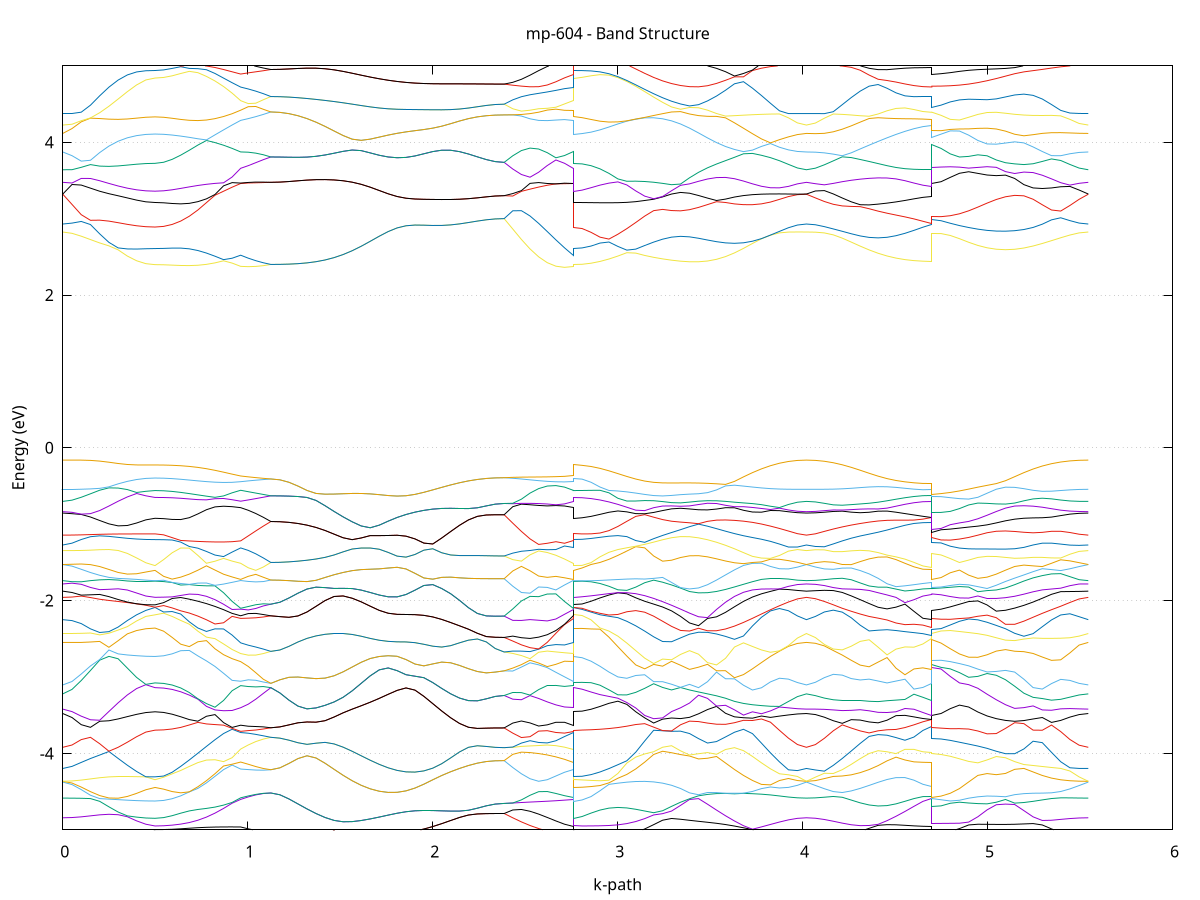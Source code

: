 set title 'mp-604 - Band Structure'
set xlabel 'k-path'
set ylabel 'Energy (eV)'
set grid y
set yrange [-5:5]
set terminal png size 800,600
set output 'mp-604_bands_gnuplot.png'
plot '-' using 1:2 with lines notitle, '-' using 1:2 with lines notitle, '-' using 1:2 with lines notitle, '-' using 1:2 with lines notitle, '-' using 1:2 with lines notitle, '-' using 1:2 with lines notitle, '-' using 1:2 with lines notitle, '-' using 1:2 with lines notitle, '-' using 1:2 with lines notitle, '-' using 1:2 with lines notitle, '-' using 1:2 with lines notitle, '-' using 1:2 with lines notitle, '-' using 1:2 with lines notitle, '-' using 1:2 with lines notitle, '-' using 1:2 with lines notitle, '-' using 1:2 with lines notitle, '-' using 1:2 with lines notitle, '-' using 1:2 with lines notitle, '-' using 1:2 with lines notitle, '-' using 1:2 with lines notitle, '-' using 1:2 with lines notitle, '-' using 1:2 with lines notitle, '-' using 1:2 with lines notitle, '-' using 1:2 with lines notitle, '-' using 1:2 with lines notitle, '-' using 1:2 with lines notitle, '-' using 1:2 with lines notitle, '-' using 1:2 with lines notitle, '-' using 1:2 with lines notitle, '-' using 1:2 with lines notitle, '-' using 1:2 with lines notitle, '-' using 1:2 with lines notitle, '-' using 1:2 with lines notitle, '-' using 1:2 with lines notitle, '-' using 1:2 with lines notitle, '-' using 1:2 with lines notitle, '-' using 1:2 with lines notitle, '-' using 1:2 with lines notitle, '-' using 1:2 with lines notitle, '-' using 1:2 with lines notitle, '-' using 1:2 with lines notitle, '-' using 1:2 with lines notitle, '-' using 1:2 with lines notitle, '-' using 1:2 with lines notitle, '-' using 1:2 with lines notitle, '-' using 1:2 with lines notitle, '-' using 1:2 with lines notitle, '-' using 1:2 with lines notitle, '-' using 1:2 with lines notitle, '-' using 1:2 with lines notitle, '-' using 1:2 with lines notitle, '-' using 1:2 with lines notitle, '-' using 1:2 with lines notitle, '-' using 1:2 with lines notitle, '-' using 1:2 with lines notitle, '-' using 1:2 with lines notitle, '-' using 1:2 with lines notitle, '-' using 1:2 with lines notitle, '-' using 1:2 with lines notitle, '-' using 1:2 with lines notitle, '-' using 1:2 with lines notitle, '-' using 1:2 with lines notitle, '-' using 1:2 with lines notitle, '-' using 1:2 with lines notitle, '-' using 1:2 with lines notitle, '-' using 1:2 with lines notitle, '-' using 1:2 with lines notitle, '-' using 1:2 with lines notitle, '-' using 1:2 with lines notitle, '-' using 1:2 with lines notitle, '-' using 1:2 with lines notitle, '-' using 1:2 with lines notitle, '-' using 1:2 with lines notitle, '-' using 1:2 with lines notitle, '-' using 1:2 with lines notitle, '-' using 1:2 with lines notitle, '-' using 1:2 with lines notitle, '-' using 1:2 with lines notitle, '-' using 1:2 with lines notitle, '-' using 1:2 with lines notitle, '-' using 1:2 with lines notitle, '-' using 1:2 with lines notitle, '-' using 1:2 with lines notitle, '-' using 1:2 with lines notitle, '-' using 1:2 with lines notitle, '-' using 1:2 with lines notitle, '-' using 1:2 with lines notitle, '-' using 1:2 with lines notitle, '-' using 1:2 with lines notitle, '-' using 1:2 with lines notitle, '-' using 1:2 with lines notitle, '-' using 1:2 with lines notitle, '-' using 1:2 with lines notitle, '-' using 1:2 with lines notitle, '-' using 1:2 with lines notitle, '-' using 1:2 with lines notitle, '-' using 1:2 with lines notitle, '-' using 1:2 with lines notitle, '-' using 1:2 with lines notitle, '-' using 1:2 with lines notitle, '-' using 1:2 with lines notitle, '-' using 1:2 with lines notitle, '-' using 1:2 with lines notitle, '-' using 1:2 with lines notitle, '-' using 1:2 with lines notitle, '-' using 1:2 with lines notitle, '-' using 1:2 with lines notitle, '-' using 1:2 with lines notitle, '-' using 1:2 with lines notitle, '-' using 1:2 with lines notitle, '-' using 1:2 with lines notitle, '-' using 1:2 with lines notitle, '-' using 1:2 with lines notitle, '-' using 1:2 with lines notitle, '-' using 1:2 with lines notitle, '-' using 1:2 with lines notitle, '-' using 1:2 with lines notitle, '-' using 1:2 with lines notitle, '-' using 1:2 with lines notitle, '-' using 1:2 with lines notitle, '-' using 1:2 with lines notitle, '-' using 1:2 with lines notitle, '-' using 1:2 with lines notitle, '-' using 1:2 with lines notitle, '-' using 1:2 with lines notitle, '-' using 1:2 with lines notitle, '-' using 1:2 with lines notitle, '-' using 1:2 with lines notitle
0.000000 -31.317095
0.049876 -31.316895
0.099752 -31.316595
0.149628 -31.315995
0.199504 -31.315195
0.249380 -31.314195
0.299256 -31.313295
0.349132 -31.312295
0.399008 -31.311495
0.448884 -31.310995
0.498760 -31.310795
0.498760 -31.310795
0.545063 -31.310295
0.591366 -31.308795
0.637669 -31.306295
0.683972 -31.302995
0.730275 -31.298995
0.776578 -31.294495
0.822881 -31.289695
0.869184 -31.284895
0.915487 -31.280395
0.961790 -31.276395
0.961790 -31.276395
1.002612 -31.274595
1.043435 -31.272895
1.084258 -31.271295
1.125081 -31.269895
1.125081 -31.269895
1.173915 -31.270495
1.222750 -31.272295
1.271585 -31.275095
1.320419 -31.278695
1.369254 -31.282695
1.418089 -31.286895
1.466923 -31.290995
1.515758 -31.294895
1.564593 -31.298295
1.613427 -31.300995
1.662262 -31.303095
1.711097 -31.304295
1.711097 -31.304295
1.759328 -31.304795
1.807559 -31.304395
1.855791 -31.303295
1.904022 -31.301495
1.952254 -31.298995
2.000485 -31.296095
2.048717 -31.292695
2.096948 -31.289195
2.145179 -31.285695
2.193411 -31.282395
2.241642 -31.279595
2.289874 -31.277295
2.338105 -31.275895
2.386336 -31.275395
2.386336 -31.275395
2.432973 -31.275895
2.479610 -31.276095
2.526246 -31.275995
2.572883 -31.275795
2.619519 -31.275595
2.666156 -31.275595
2.712792 -31.275795
2.759429 -31.276395
2.759429 -31.310795
2.807794 -31.310495
2.856158 -31.309295
2.904523 -31.307395
2.952887 -31.304895
3.001252 -31.301795
3.049617 -31.298395
3.097981 -31.294695
3.146346 -31.290995
3.194711 -31.287395
3.243075 -31.284095
3.291440 -31.281295
3.291440 -31.281295
3.340056 -31.279195
3.388673 -31.277895
3.437289 -31.277295
3.485905 -31.279895
3.534522 -31.284295
3.583138 -31.288995
3.631754 -31.293795
3.680370 -31.298495
3.728987 -31.302995
3.777603 -31.306995
3.826219 -31.310495
3.874836 -31.313295
3.923452 -31.315395
3.972068 -31.316595
4.020685 -31.317095
4.020685 -31.317095
4.069124 -31.316695
4.117563 -31.315495
4.166002 -31.313695
4.214441 -31.311195
4.262880 -31.307995
4.311319 -31.304395
4.359758 -31.300495
4.408197 -31.296295
4.456636 -31.292195
4.505075 -31.288295
4.553514 -31.284795
4.601953 -31.282095
4.650392 -31.280295
4.698831 -31.279695
4.698831 -31.304195
4.748596 -31.304095
4.798361 -31.303895
4.848126 -31.303895
4.897891 -31.303795
4.947656 -31.303795
4.997421 -31.303795
5.047186 -31.303895
5.096952 -31.304195
5.146717 -31.304695
5.196482 -31.305595
5.246247 -31.306895
5.296012 -31.308595
5.345777 -31.310795
5.395542 -31.313095
5.445307 -31.315095
5.495073 -31.316595
5.544838 -31.317095
e
0.000000 -31.289095
0.049876 -31.288495
0.099752 -31.286595
0.149628 -31.283695
0.199504 -31.280395
0.249380 -31.277395
0.299256 -31.276295
0.349132 -31.276595
0.399008 -31.277095
0.448884 -31.277495
0.498760 -31.277695
0.498760 -31.277695
0.545063 -31.277395
0.591366 -31.276495
0.637669 -31.275195
0.683972 -31.273495
0.730275 -31.271595
0.776578 -31.269795
0.822881 -31.268095
0.869184 -31.266895
0.915487 -31.266395
0.961790 -31.266695
0.961790 -31.266695
1.002612 -31.266995
1.043435 -31.267695
1.084258 -31.268695
1.125081 -31.269895
1.125081 -31.269895
1.173915 -31.270495
1.222750 -31.272295
1.271585 -31.275095
1.320419 -31.278695
1.369254 -31.282695
1.418089 -31.286895
1.466923 -31.290995
1.515758 -31.294895
1.564593 -31.298295
1.613427 -31.300995
1.662262 -31.303095
1.711097 -31.304295
1.711097 -31.304295
1.759328 -31.304795
1.807559 -31.304395
1.855791 -31.303295
1.904022 -31.301495
1.952254 -31.298995
2.000485 -31.296095
2.048717 -31.292695
2.096948 -31.289195
2.145179 -31.285695
2.193411 -31.282395
2.241642 -31.279595
2.289874 -31.277295
2.338105 -31.275895
2.386336 -31.275395
2.386336 -31.275395
2.432973 -31.274495
2.479610 -31.273395
2.526246 -31.272095
2.572883 -31.270795
2.619519 -31.269495
2.666156 -31.268395
2.712792 -31.267395
2.759429 -31.266695
2.759429 -31.277695
2.807794 -31.277295
2.856158 -31.276095
2.904523 -31.274195
2.952887 -31.271695
3.001252 -31.268395
3.049617 -31.265995
3.097981 -31.265795
3.146346 -31.265795
3.194711 -31.265995
3.243075 -31.266695
3.291440 -31.267895
3.291440 -31.267895
3.340056 -31.269895
3.388673 -31.272595
3.437289 -31.275895
3.485905 -31.277495
3.534522 -31.278295
3.583138 -31.279595
3.631754 -31.281195
3.680370 -31.282895
3.728987 -31.284495
3.777603 -31.285995
3.826219 -31.287195
3.874836 -31.288095
3.923452 -31.288695
3.972068 -31.288995
4.020685 -31.289095
4.020685 -31.289095
4.069124 -31.288995
4.117563 -31.288395
4.166002 -31.287595
4.214441 -31.286295
4.262880 -31.284695
4.311319 -31.282795
4.359758 -31.280795
4.408197 -31.278595
4.456636 -31.276395
4.505075 -31.274295
4.553514 -31.272595
4.601953 -31.271295
4.650392 -31.270495
4.698831 -31.270195
4.698831 -31.302395
4.748596 -31.301795
4.798361 -31.299695
4.848126 -31.296295
4.897891 -31.292095
4.947656 -31.287495
4.997421 -31.283495
5.047186 -31.280895
5.096952 -31.279495
5.146717 -31.278895
5.196482 -31.279295
5.246247 -31.280695
5.296012 -31.282895
5.345777 -31.285195
5.395542 -31.287095
5.445307 -31.288295
5.495073 -31.288895
5.544838 -31.289095
e
0.000000 -31.271995
0.049876 -31.271695
0.099752 -31.270895
0.149628 -31.269995
0.199504 -31.270895
0.249380 -31.271095
0.299256 -31.269695
0.349132 -31.267195
0.399008 -31.264995
0.448884 -31.263595
0.498760 -31.263095
0.498760 -31.263095
0.545063 -31.262695
0.591366 -31.261495
0.637669 -31.259595
0.683972 -31.256895
0.730275 -31.253595
0.776578 -31.249895
0.822881 -31.245795
0.869184 -31.241695
0.915487 -31.237995
0.961790 -31.234995
0.961790 -31.234995
1.002612 -31.234195
1.043435 -31.233495
1.084258 -31.232695
1.125081 -31.231895
1.125081 -31.231895
1.173915 -31.232795
1.222750 -31.235395
1.271585 -31.239295
1.320419 -31.243995
1.369254 -31.249095
1.418089 -31.254395
1.466923 -31.259495
1.515758 -31.264195
1.564593 -31.268195
1.613427 -31.271595
1.662262 -31.274095
1.711097 -31.275695
1.711097 -31.275695
1.759328 -31.276395
1.807559 -31.275995
1.855791 -31.274695
1.904022 -31.272395
1.952254 -31.269195
2.000485 -31.265195
2.048717 -31.260495
2.096948 -31.255195
2.145179 -31.249595
2.193411 -31.243795
2.241642 -31.238295
2.289874 -31.233295
2.338105 -31.229595
2.386336 -31.228195
2.386336 -31.228195
2.432973 -31.228595
2.479610 -31.229095
2.526246 -31.229795
2.572883 -31.230495
2.619519 -31.231495
2.666156 -31.232495
2.712792 -31.233695
2.759429 -31.234995
2.759429 -31.263095
2.807794 -31.264195
2.856158 -31.265195
2.904523 -31.265895
2.952887 -31.266195
3.001252 -31.266195
3.049617 -31.264595
3.097981 -31.260295
3.146346 -31.255595
3.194711 -31.250795
3.243075 -31.245795
3.291440 -31.241095
3.291440 -31.241095
3.340056 -31.236695
3.388673 -31.232995
3.437289 -31.230395
3.485905 -31.231495
3.534522 -31.235595
3.583138 -31.240295
3.631754 -31.245095
3.680370 -31.249895
3.728987 -31.254295
3.777603 -31.258895
3.826219 -31.263295
3.874836 -31.266895
3.923452 -31.269695
3.972068 -31.271395
4.020685 -31.271995
4.020685 -31.271995
4.069124 -31.271395
4.117563 -31.269795
4.166002 -31.267195
4.214441 -31.263795
4.262880 -31.260495
4.311319 -31.257295
4.359758 -31.253795
4.408197 -31.249995
4.456636 -31.246195
4.505075 -31.242395
4.553514 -31.238795
4.601953 -31.235795
4.650392 -31.233595
4.698831 -31.232795
4.698831 -31.282195
4.748596 -31.281995
4.798361 -31.281395
4.848126 -31.280595
4.897891 -31.279795
4.947656 -31.278695
4.997421 -31.277195
5.047186 -31.275195
5.096952 -31.273295
5.146717 -31.272195
5.196482 -31.271995
5.246247 -31.271795
5.296012 -31.271595
5.345777 -31.271195
5.395542 -31.270895
5.445307 -31.270895
5.495073 -31.271495
5.544838 -31.271995
e
0.000000 -31.268295
0.049876 -31.268495
0.099752 -31.269195
0.149628 -31.269595
0.199504 -31.268095
0.249380 -31.266395
0.299256 -31.264895
0.349132 -31.263595
0.399008 -31.262595
0.448884 -31.261995
0.498760 -31.261795
0.498760 -31.261795
0.545063 -31.261295
0.591366 -31.259995
0.637669 -31.257795
0.683972 -31.254795
0.730275 -31.251195
0.776578 -31.246995
0.822881 -31.242595
0.869184 -31.238295
0.915487 -31.234295
0.961790 -31.231295
0.961790 -31.231295
1.002612 -31.230895
1.043435 -31.230895
1.084258 -31.231295
1.125081 -31.231895
1.125081 -31.231895
1.173915 -31.232795
1.222750 -31.235395
1.271585 -31.239295
1.320419 -31.243995
1.369254 -31.249095
1.418089 -31.254395
1.466923 -31.259495
1.515758 -31.264195
1.564593 -31.268195
1.613427 -31.271595
1.662262 -31.274095
1.711097 -31.275695
1.711097 -31.275695
1.759328 -31.276395
1.807559 -31.275995
1.855791 -31.274695
1.904022 -31.272395
1.952254 -31.269195
2.000485 -31.265195
2.048717 -31.260495
2.096948 -31.255195
2.145179 -31.249595
2.193411 -31.243795
2.241642 -31.238295
2.289874 -31.233295
2.338105 -31.229595
2.386336 -31.228195
2.386336 -31.228195
2.432973 -31.227795
2.479610 -31.227595
2.526246 -31.227595
2.572883 -31.227895
2.619519 -31.228495
2.666156 -31.229295
2.712792 -31.230195
2.759429 -31.231295
2.759429 -31.261795
2.807794 -31.260195
2.856158 -31.257495
2.904523 -31.254295
2.952887 -31.250595
3.001252 -31.246595
3.049617 -31.242295
3.097981 -31.237895
3.146346 -31.233695
3.194711 -31.229995
3.243075 -31.227095
3.291440 -31.225295
3.291440 -31.225295
3.340056 -31.224795
3.388673 -31.225795
3.437289 -31.228095
3.485905 -31.229895
3.534522 -31.232595
3.583138 -31.237395
3.631754 -31.242895
3.680370 -31.248595
3.728987 -31.253895
3.777603 -31.258395
3.826219 -31.261795
3.874836 -31.264595
3.923452 -31.266695
3.972068 -31.267895
4.020685 -31.268295
4.020685 -31.268295
4.069124 -31.267995
4.117563 -31.266995
4.166002 -31.265395
4.214441 -31.263195
4.262880 -31.259495
4.311319 -31.254695
4.359758 -31.249395
4.408197 -31.243895
4.456636 -31.238395
4.505075 -31.233395
4.553514 -31.229495
4.601953 -31.226995
4.650392 -31.225895
4.698831 -31.225695
4.698831 -31.273595
4.748596 -31.272595
4.798361 -31.269695
4.848126 -31.264895
4.897891 -31.258495
4.947656 -31.250995
4.997421 -31.243195
5.047186 -31.235895
5.096952 -31.230395
5.146717 -31.228595
5.196482 -31.231995
5.246247 -31.238695
5.296012 -31.246395
5.345777 -31.253895
5.395542 -31.260395
5.445307 -31.265195
5.495073 -31.267795
5.544838 -31.268295
e
0.000000 -31.206795
0.049876 -31.205995
0.099752 -31.203695
0.149628 -31.199695
0.199504 -31.194095
0.249380 -31.186795
0.299256 -31.177795
0.349132 -31.171395
0.399008 -31.171295
0.448884 -31.171195
0.498760 -31.171195
0.498760 -31.171195
0.545063 -31.171395
0.591366 -31.172095
0.637669 -31.173095
0.683972 -31.174595
0.730275 -31.176395
0.776578 -31.178595
0.822881 -31.180995
0.869184 -31.183495
0.915487 -31.185895
0.961790 -31.187795
0.961790 -31.187795
1.002612 -31.183495
1.043435 -31.178595
1.084258 -31.173395
1.125081 -31.168095
1.125081 -31.168095
1.173915 -31.167695
1.222750 -31.166695
1.271585 -31.165395
1.320419 -31.164195
1.369254 -31.163395
1.418089 -31.163095
1.466923 -31.163295
1.515758 -31.163995
1.564593 -31.165195
1.613427 -31.166795
1.662262 -31.168795
1.711097 -31.170995
1.711097 -31.170995
1.759328 -31.173395
1.807559 -31.175895
1.855791 -31.178595
1.904022 -31.181295
1.952254 -31.184095
2.000485 -31.186895
2.048717 -31.189695
2.096948 -31.192595
2.145179 -31.195395
2.193411 -31.198195
2.241642 -31.200995
2.289874 -31.203695
2.338105 -31.205795
2.386336 -31.206695
2.386336 -31.206695
2.432973 -31.209095
2.479610 -31.210195
2.526246 -31.209895
2.572883 -31.207995
2.619519 -31.204695
2.666156 -31.200095
2.712792 -31.194395
2.759429 -31.187795
2.759429 -31.171195
2.807794 -31.171395
2.856158 -31.172195
2.904523 -31.173495
2.952887 -31.175195
3.001252 -31.177395
3.049617 -31.180095
3.097981 -31.183195
3.146346 -31.186695
3.194711 -31.190495
3.243075 -31.194695
3.291440 -31.199095
3.291440 -31.199095
3.340056 -31.203895
3.388673 -31.208795
3.437289 -31.213395
3.485905 -31.216695
3.534522 -31.217495
3.583138 -31.216595
3.631754 -31.215195
3.680370 -31.213695
3.728987 -31.212195
3.777603 -31.210795
3.826219 -31.209495
3.874836 -31.208395
3.923452 -31.207595
3.972068 -31.206995
4.020685 -31.206795
4.020685 -31.206795
4.069124 -31.206895
4.117563 -31.207095
4.166002 -31.207395
4.214441 -31.207695
4.262880 -31.208095
4.311319 -31.208595
4.359758 -31.208995
4.408197 -31.209395
4.456636 -31.209695
4.505075 -31.209695
4.553514 -31.209395
4.601953 -31.208495
4.650392 -31.207495
4.698831 -31.207095
4.698831 -31.189395
4.748596 -31.189695
4.798361 -31.190495
4.848126 -31.191795
4.897891 -31.193695
4.947656 -31.196095
4.997421 -31.198995
5.047186 -31.202595
5.096952 -31.206595
5.146717 -31.209495
5.196482 -31.209995
5.246247 -31.209195
5.296012 -31.208295
5.345777 -31.207695
5.395542 -31.207295
5.445307 -31.206995
5.495073 -31.206895
5.544838 -31.206795
e
0.000000 -31.171695
0.049876 -31.171695
0.099752 -31.171695
0.149628 -31.171695
0.199504 -31.171695
0.249380 -31.171595
0.299256 -31.171495
0.349132 -31.167295
0.399008 -31.155995
0.448884 -31.145495
0.498760 -31.140295
0.498760 -31.140295
0.545063 -31.140395
0.591366 -31.140795
0.637669 -31.141295
0.683972 -31.142095
0.730275 -31.143095
0.776578 -31.144395
0.822881 -31.145795
0.869184 -31.147395
0.915487 -31.149095
0.961790 -31.150895
0.961790 -31.150895
1.002612 -31.153295
1.043435 -31.157695
1.084258 -31.162795
1.125081 -31.168095
1.125081 -31.168095
1.173915 -31.167695
1.222750 -31.166695
1.271585 -31.165395
1.320419 -31.164195
1.369254 -31.163395
1.418089 -31.163095
1.466923 -31.163295
1.515758 -31.163995
1.564593 -31.165195
1.613427 -31.166795
1.662262 -31.168795
1.711097 -31.170995
1.711097 -31.170995
1.759328 -31.173395
1.807559 -31.175895
1.855791 -31.178595
1.904022 -31.181295
1.952254 -31.184095
2.000485 -31.186895
2.048717 -31.189695
2.096948 -31.192595
2.145179 -31.195395
2.193411 -31.198195
2.241642 -31.200995
2.289874 -31.203695
2.338105 -31.205795
2.386336 -31.206695
2.386336 -31.206695
2.432973 -31.202995
2.479610 -31.197995
2.526246 -31.191495
2.572883 -31.183595
2.619519 -31.174495
2.666156 -31.164495
2.712792 -31.155295
2.759429 -31.150895
2.759429 -31.140295
2.807794 -31.140595
2.856158 -31.141395
2.904523 -31.142795
2.952887 -31.144695
3.001252 -31.146895
3.049617 -31.149495
3.097981 -31.152295
3.146346 -31.155195
3.194711 -31.158095
3.243075 -31.160895
3.291440 -31.163295
3.291440 -31.163295
3.340056 -31.165195
3.388673 -31.166595
3.437289 -31.167295
3.485905 -31.167595
3.534522 -31.167595
3.583138 -31.167495
3.631754 -31.167495
3.680370 -31.167695
3.728987 -31.168195
3.777603 -31.168795
3.826219 -31.169595
3.874836 -31.170395
3.923452 -31.171095
3.972068 -31.171495
4.020685 -31.171695
4.020685 -31.171695
4.069124 -31.171595
4.117563 -31.171195
4.166002 -31.170595
4.214441 -31.169895
4.262880 -31.169195
4.311319 -31.168595
4.359758 -31.168395
4.408197 -31.168395
4.456636 -31.168895
4.505075 -31.169695
4.553514 -31.170795
4.601953 -31.171995
4.650392 -31.172895
4.698831 -31.173295
4.698831 -31.153995
4.748596 -31.154195
4.798361 -31.154895
4.848126 -31.155995
4.897891 -31.157495
4.947656 -31.159495
4.997421 -31.161695
5.047186 -31.163995
5.096952 -31.166095
5.146717 -31.167595
5.196482 -31.168695
5.246247 -31.169395
5.296012 -31.169895
5.345777 -31.170495
5.395542 -31.170895
5.445307 -31.171295
5.495073 -31.171595
5.544838 -31.171695
e
0.000000 -31.092395
0.049876 -31.092395
0.099752 -31.092195
0.149628 -31.091895
0.199504 -31.091195
0.249380 -31.089995
0.299256 -31.088195
0.349132 -31.085595
0.399008 -31.090395
0.448884 -31.100195
0.498760 -31.105195
0.498760 -31.105195
0.545063 -31.105395
0.591366 -31.106095
0.637669 -31.107295
0.683972 -31.109095
0.730275 -31.111595
0.776578 -31.114695
0.822881 -31.118295
0.869184 -31.121995
0.915487 -31.125595
0.961790 -31.128395
0.961790 -31.128395
1.002612 -31.122495
1.043435 -31.115195
1.084258 -31.107895
1.125081 -31.101995
1.125081 -31.101995
1.173915 -31.101595
1.222750 -31.100295
1.271585 -31.098295
1.320419 -31.095695
1.369254 -31.092595
1.418089 -31.089295
1.466923 -31.085995
1.515758 -31.082995
1.564593 -31.080395
1.613427 -31.078395
1.662262 -31.076995
1.711097 -31.076395
1.711097 -31.076395
1.759328 -31.076495
1.807559 -31.077595
1.855791 -31.079395
1.904022 -31.082095
1.952254 -31.085595
2.000485 -31.089695
2.048717 -31.094395
2.096948 -31.099395
2.145179 -31.104595
2.193411 -31.109595
2.241642 -31.113995
2.289874 -31.117595
2.338105 -31.119895
2.386336 -31.120695
2.386336 -31.120695
2.432973 -31.122495
2.479610 -31.124295
2.526246 -31.126195
2.572883 -31.128095
2.619519 -31.130095
2.666156 -31.131895
2.712792 -31.132595
2.759429 -31.128395
2.759429 -31.105195
2.807794 -31.105895
2.856158 -31.107695
2.904523 -31.110395
2.952887 -31.113695
3.001252 -31.117395
3.049617 -31.121095
3.097981 -31.124695
3.146346 -31.127995
3.194711 -31.130495
3.243075 -31.132195
3.291440 -31.132695
3.291440 -31.132695
3.340056 -31.131895
3.388673 -31.129895
3.437289 -31.126895
3.485905 -31.123195
3.534522 -31.119195
3.583138 -31.115095
3.631754 -31.110995
3.680370 -31.107195
3.728987 -31.103695
3.777603 -31.100495
3.826219 -31.097695
3.874836 -31.095395
3.923452 -31.093795
3.972068 -31.092695
4.020685 -31.092395
4.020685 -31.092395
4.069124 -31.092695
4.117563 -31.093595
4.166002 -31.094995
4.214441 -31.096995
4.262880 -31.099595
4.311319 -31.102595
4.359758 -31.105895
4.408197 -31.109595
4.456636 -31.113395
4.505075 -31.117195
4.553514 -31.120595
4.601953 -31.123395
4.650392 -31.125295
4.698831 -31.125895
4.698831 -31.080395
4.748596 -31.081695
4.798361 -31.084795
4.848126 -31.088895
4.897891 -31.093795
4.947656 -31.098895
4.997421 -31.103895
5.047186 -31.108195
5.096952 -31.110895
5.146717 -31.111695
5.196482 -31.110495
5.246247 -31.107595
5.296012 -31.103895
5.345777 -31.100095
5.395542 -31.096795
5.445307 -31.094295
5.495073 -31.092895
5.544838 -31.092395
e
0.000000 -31.064195
0.049876 -31.064295
0.099752 -31.064695
0.149628 -31.065395
0.199504 -31.066795
0.249380 -31.069295
0.299256 -31.073795
0.349132 -31.080895
0.399008 -31.082395
0.448884 -31.078995
0.498760 -31.077095
0.498760 -31.077095
0.545063 -31.077695
0.591366 -31.079095
0.637669 -31.081395
0.683972 -31.084295
0.730275 -31.087495
0.776578 -31.090995
0.822881 -31.094495
0.869184 -31.097595
0.915487 -31.100195
0.961790 -31.101895
0.961790 -31.101895
1.002612 -31.100095
1.043435 -31.098595
1.084258 -31.098795
1.125081 -31.101995
1.125081 -31.101995
1.173915 -31.101595
1.222750 -31.100295
1.271585 -31.098295
1.320419 -31.095695
1.369254 -31.092595
1.418089 -31.089295
1.466923 -31.085995
1.515758 -31.082995
1.564593 -31.080395
1.613427 -31.078395
1.662262 -31.076995
1.711097 -31.076395
1.711097 -31.076395
1.759328 -31.076495
1.807559 -31.077595
1.855791 -31.079395
1.904022 -31.082095
1.952254 -31.085595
2.000485 -31.089695
2.048717 -31.094395
2.096948 -31.099395
2.145179 -31.104595
2.193411 -31.109595
2.241642 -31.113995
2.289874 -31.117595
2.338105 -31.119895
2.386336 -31.120695
2.386336 -31.120695
2.432973 -31.118895
2.479610 -31.116995
2.526246 -31.114995
2.572883 -31.112895
2.619519 -31.110595
2.666156 -31.108095
2.712792 -31.105095
2.759429 -31.101895
2.759429 -31.077095
2.807794 -31.077195
2.856158 -31.077195
2.904523 -31.077295
2.952887 -31.077395
3.001252 -31.077595
3.049617 -31.077795
3.097981 -31.077895
3.146346 -31.078095
3.194711 -31.081995
3.243075 -31.086895
3.291440 -31.091095
3.291440 -31.091095
3.340056 -31.094395
3.388673 -31.096395
3.437289 -31.096995
3.485905 -31.096295
3.534522 -31.094395
3.583138 -31.091395
3.631754 -31.087595
3.680370 -31.083395
3.728987 -31.079095
3.777603 -31.074995
3.826219 -31.071395
3.874836 -31.068295
3.923452 -31.066095
3.972068 -31.064695
4.020685 -31.064195
4.020685 -31.064195
4.069124 -31.064595
4.117563 -31.065895
4.166002 -31.067795
4.214441 -31.070395
4.262880 -31.073495
4.311319 -31.076895
4.359758 -31.080495
4.408197 -31.084295
4.456636 -31.087995
4.505075 -31.091495
4.553514 -31.094495
4.601953 -31.096895
4.650392 -31.098395
4.698831 -31.098895
4.698831 -31.072995
4.748596 -31.072495
4.798361 -31.072295
4.848126 -31.073695
4.897891 -31.076895
4.947656 -31.081195
4.997421 -31.085495
5.047186 -31.088895
5.096952 -31.090495
5.146717 -31.090095
5.196482 -31.087695
5.246247 -31.083795
5.296012 -31.078995
5.345777 -31.074295
5.395542 -31.069995
5.445307 -31.066795
5.495073 -31.064895
5.544838 -31.064195
e
0.000000 -31.051295
0.049876 -31.051395
0.099752 -31.051395
0.149628 -31.051395
0.199504 -31.051595
0.249380 -31.051695
0.299256 -31.051995
0.349132 -31.052995
0.399008 -31.058095
0.448884 -31.062895
0.498760 -31.065195
0.498760 -31.065195
0.545063 -31.065195
0.591366 -31.065095
0.637669 -31.065195
0.683972 -31.065395
0.730275 -31.065895
0.776578 -31.066595
0.822881 -31.067395
0.869184 -31.068395
0.915487 -31.069195
0.961790 -31.069695
0.961790 -31.069695
1.002612 -31.073295
1.043435 -31.076795
1.084258 -31.079095
1.125081 -31.078595
1.125081 -31.078595
1.173915 -31.078195
1.222750 -31.077095
1.271585 -31.075495
1.320419 -31.073295
1.369254 -31.070895
1.418089 -31.068395
1.466923 -31.065695
1.515758 -31.062995
1.564593 -31.060495
1.613427 -31.058095
1.662262 -31.055895
1.711097 -31.053995
1.711097 -31.053995
1.759328 -31.052595
1.807559 -31.051595
1.855791 -31.050995
1.904022 -31.050995
1.952254 -31.051395
2.000485 -31.052295
2.048717 -31.053595
2.096948 -31.055295
2.145179 -31.056995
2.193411 -31.058795
2.241642 -31.060495
2.289874 -31.061795
2.338105 -31.062595
2.386336 -31.062895
2.386336 -31.062895
2.432973 -31.063195
2.479610 -31.063395
2.526246 -31.063495
2.572883 -31.063595
2.619519 -31.063895
2.666156 -31.064595
2.712792 -31.066295
2.759429 -31.069695
2.759429 -31.065195
2.807794 -31.064595
2.856158 -31.063195
2.904523 -31.061195
2.952887 -31.059895
3.001252 -31.061595
3.049617 -31.065895
3.097981 -31.071095
3.146346 -31.076595
3.194711 -31.078195
3.243075 -31.078195
3.291440 -31.078095
3.291440 -31.078095
3.340056 -31.077695
3.388673 -31.077195
3.437289 -31.076295
3.485905 -31.074995
3.534522 -31.073095
3.583138 -31.070795
3.631754 -31.068095
3.680370 -31.065195
3.728987 -31.062195
3.777603 -31.059295
3.826219 -31.056595
3.874836 -31.054395
3.923452 -31.052695
3.972068 -31.051695
4.020685 -31.051295
4.020685 -31.051295
4.069124 -31.051595
4.117563 -31.052595
4.166002 -31.054095
4.214441 -31.056095
4.262880 -31.058595
4.311319 -31.061495
4.359758 -31.064395
4.408197 -31.067295
4.456636 -31.069995
4.505075 -31.072195
4.553514 -31.073995
4.601953 -31.075195
4.650392 -31.075895
4.698831 -31.076195
4.698831 -31.058495
4.748596 -31.058795
4.798361 -31.059295
4.848126 -31.059195
4.897891 -31.058395
4.947656 -31.057095
4.997421 -31.055795
5.047186 -31.055495
5.096952 -31.055995
5.146717 -31.056295
5.196482 -31.056295
5.246247 -31.055895
5.296012 -31.055195
5.345777 -31.054195
5.395542 -31.053095
5.445307 -31.052195
5.495073 -31.051595
5.544838 -31.051295
e
0.000000 -31.040995
0.049876 -31.040995
0.099752 -31.041095
0.149628 -31.041395
0.199504 -31.042495
0.249380 -31.044695
0.299256 -31.048295
0.349132 -31.052295
0.399008 -31.052495
0.448884 -31.052695
0.498760 -31.052795
0.498760 -31.052795
0.545063 -31.052995
0.591366 -31.053695
0.637669 -31.054595
0.683972 -31.055695
0.730275 -31.056695
0.776578 -31.057295
0.822881 -31.057495
0.869184 -31.057695
0.915487 -31.059495
0.961790 -31.061295
0.961790 -31.061295
1.002612 -31.065895
1.043435 -31.070995
1.084258 -31.075495
1.125081 -31.078595
1.125081 -31.078595
1.173915 -31.078195
1.222750 -31.077095
1.271585 -31.075495
1.320419 -31.073295
1.369254 -31.070895
1.418089 -31.068395
1.466923 -31.065695
1.515758 -31.062995
1.564593 -31.060495
1.613427 -31.058095
1.662262 -31.055895
1.711097 -31.053995
1.711097 -31.053995
1.759328 -31.052595
1.807559 -31.051595
1.855791 -31.050995
1.904022 -31.050995
1.952254 -31.051395
2.000485 -31.052295
2.048717 -31.053595
2.096948 -31.055295
2.145179 -31.056995
2.193411 -31.058795
2.241642 -31.060495
2.289874 -31.061795
2.338105 -31.062595
2.386336 -31.062895
2.386336 -31.062895
2.432973 -31.062395
2.479610 -31.061895
2.526246 -31.061195
2.572883 -31.060595
2.619519 -31.059995
2.666156 -31.059595
2.712792 -31.059595
2.759429 -31.061295
2.759429 -31.052795
2.807794 -31.053095
2.856158 -31.054095
2.904523 -31.055695
2.952887 -31.057795
3.001252 -31.060295
3.049617 -31.063195
3.097981 -31.066095
3.146346 -31.068995
3.194711 -31.071595
3.243075 -31.073695
3.291440 -31.075195
3.291440 -31.075195
3.340056 -31.075795
3.388673 -31.075395
3.437289 -31.074095
3.485905 -31.071895
3.534522 -31.069095
3.583138 -31.065695
3.631754 -31.061895
3.680370 -31.057995
3.728987 -31.054195
3.777603 -31.050495
3.826219 -31.047295
3.874836 -31.044595
3.923452 -31.042595
3.972068 -31.041395
4.020685 -31.040995
4.020685 -31.040995
4.069124 -31.041295
4.117563 -31.042395
4.166002 -31.044095
4.214441 -31.046495
4.262880 -31.049295
4.311319 -31.052595
4.359758 -31.056095
4.408197 -31.059595
4.456636 -31.063095
4.505075 -31.066195
4.553514 -31.068895
4.601953 -31.070995
4.650392 -31.072195
4.698831 -31.072695
4.698831 -31.042195
4.748596 -31.043095
4.798361 -31.045095
4.848126 -31.047395
4.897891 -31.049695
4.947656 -31.051595
4.997421 -31.052995
5.047186 -31.052895
5.096952 -31.051695
5.146717 -31.050295
5.196482 -31.048995
5.246247 -31.047795
5.296012 -31.046495
5.345777 -31.045095
5.395542 -31.043595
5.445307 -31.042295
5.495073 -31.041295
5.544838 -31.040995
e
0.000000 -31.018795
0.049876 -31.019295
0.099752 -31.020595
0.149628 -31.022595
0.199504 -31.024795
0.249380 -31.026595
0.299256 -31.029895
0.349132 -31.035595
0.399008 -31.039195
0.448884 -31.040995
0.498760 -31.041595
0.498760 -31.041595
0.545063 -31.041895
0.591366 -31.042895
0.637669 -31.044495
0.683972 -31.046595
0.730275 -31.048995
0.776578 -31.051695
0.822881 -31.054395
0.869184 -31.056495
0.915487 -31.056095
0.961790 -31.054795
0.961790 -31.054795
1.002612 -31.055295
1.043435 -31.054495
1.084258 -31.052995
1.125081 -31.051095
1.125081 -31.051095
1.173915 -31.050695
1.222750 -31.049695
1.271585 -31.047995
1.320419 -31.045695
1.369254 -31.042795
1.418089 -31.039495
1.466923 -31.035895
1.515758 -31.032295
1.564593 -31.028695
1.613427 -31.025295
1.662262 -31.022195
1.711097 -31.019495
1.711097 -31.019495
1.759328 -31.017195
1.807559 -31.015195
1.855791 -31.013595
1.904022 -31.012195
1.952254 -31.010995
2.000485 -31.009995
2.048717 -31.008995
2.096948 -31.008195
2.145179 -31.007395
2.193411 -31.006795
2.241642 -31.006295
2.289874 -31.005895
2.338105 -31.005695
2.386336 -31.005595
2.386336 -31.005595
2.432973 -31.007995
2.479610 -31.012095
2.526246 -31.017695
2.572883 -31.024595
2.619519 -31.032495
2.666156 -31.040795
2.712792 -31.048795
2.759429 -31.054795
2.759429 -31.041495
2.807794 -31.042395
2.856158 -31.044595
2.904523 -31.047495
2.952887 -31.050095
3.001252 -31.050095
3.049617 -31.047695
3.097981 -31.044495
3.146346 -31.041295
3.194711 -31.038295
3.243075 -31.035595
3.291440 -31.033295
3.291440 -31.033295
3.340056 -31.031395
3.388673 -31.029795
3.437289 -31.028295
3.485905 -31.026995
3.534522 -31.025695
3.583138 -31.024495
3.631754 -31.023295
3.680370 -31.022295
3.728987 -31.021295
3.777603 -31.020495
3.826219 -31.019895
3.874836 -31.019395
3.923452 -31.019095
3.972068 -31.018895
4.020685 -31.018795
4.020685 -31.018795
4.069124 -31.018895
4.117563 -31.019295
4.166002 -31.019795
4.214441 -31.020495
4.262880 -31.021395
4.311319 -31.022295
4.359758 -31.023295
4.408197 -31.024195
4.456636 -31.024995
4.505075 -31.025595
4.553514 -31.025995
4.601953 -31.026095
4.650392 -31.026095
4.698831 -31.025995
4.698831 -31.036395
4.748596 -31.035895
4.798361 -31.034795
4.848126 -31.033595
4.897891 -31.032395
4.947656 -31.031095
4.997421 -31.029795
5.047186 -31.028395
5.096952 -31.026995
5.146717 -31.025595
5.196482 -31.024195
5.246247 -31.022795
5.296012 -31.021595
5.345777 -31.020595
5.395542 -31.019795
5.445307 -31.019195
5.495073 -31.018895
5.544838 -31.018795
e
0.000000 -30.997495
0.049876 -30.998595
0.099752 -31.002095
0.149628 -31.007695
0.199504 -31.014695
0.249380 -31.022495
0.299256 -31.027595
0.349132 -31.028095
0.399008 -31.028195
0.448884 -31.028095
0.498760 -31.028095
0.498760 -31.028095
0.545063 -31.028295
0.591366 -31.028895
0.637669 -31.029795
0.683972 -31.030895
0.730275 -31.032195
0.776578 -31.033495
0.822881 -31.034795
0.869184 -31.035995
0.915487 -31.037095
0.961790 -31.037995
0.961790 -31.037995
1.002612 -31.041895
1.043435 -31.045495
1.084258 -31.048595
1.125081 -31.051095
1.125081 -31.051095
1.173915 -31.050695
1.222750 -31.049695
1.271585 -31.047995
1.320419 -31.045695
1.369254 -31.042795
1.418089 -31.039495
1.466923 -31.035895
1.515758 -31.032295
1.564593 -31.028695
1.613427 -31.025295
1.662262 -31.022195
1.711097 -31.019495
1.711097 -31.019495
1.759328 -31.017195
1.807559 -31.015195
1.855791 -31.013595
1.904022 -31.012195
1.952254 -31.010995
2.000485 -31.009995
2.048717 -31.008995
2.096948 -31.008195
2.145179 -31.007395
2.193411 -31.006795
2.241642 -31.006295
2.289874 -31.005895
2.338105 -31.005695
2.386336 -31.005595
2.386336 -31.005595
2.432973 -31.004995
2.479610 -31.006195
2.526246 -31.009195
2.572883 -31.013695
2.619519 -31.019495
2.666156 -31.025995
2.712792 -31.032495
2.759429 -31.037995
2.759429 -31.028095
2.807794 -31.027795
2.856158 -31.027095
2.904523 -31.026295
2.952887 -31.025595
3.001252 -31.025095
3.049617 -31.024495
3.097981 -31.023995
3.146346 -31.023295
3.194711 -31.022395
3.243075 -31.020995
3.291440 -31.019295
3.291440 -31.019295
3.340056 -31.017195
3.388673 -31.014895
3.437289 -31.012495
3.485905 -31.010095
3.534522 -31.007895
3.583138 -31.005795
3.631754 -31.003995
3.680370 -31.002395
3.728987 -31.000995
3.777603 -30.999895
3.826219 -30.998995
3.874836 -30.998295
3.923452 -30.997795
3.972068 -30.997495
4.020685 -30.997495
4.020685 -30.997495
4.069124 -30.997695
4.117563 -30.998395
4.166002 -30.999495
4.214441 -31.000995
4.262880 -31.002795
4.311319 -31.004895
4.359758 -31.007095
4.408197 -31.009495
4.456636 -31.011895
4.505075 -31.014095
4.553514 -31.016195
4.601953 -31.017895
4.650392 -31.019095
4.698831 -31.019595
4.698831 -31.005595
4.748596 -31.005595
4.798361 -31.005595
4.848126 -31.005595
4.897891 -31.005495
4.947656 -31.005395
4.997421 -31.005095
5.047186 -31.004695
5.096952 -31.004095
5.146717 -31.003495
5.196482 -31.002695
5.246247 -31.001795
5.296012 -31.000895
5.345777 -30.999895
5.395542 -30.998995
5.445307 -30.998195
5.495073 -30.997595
5.544838 -30.997495
e
0.000000 -17.559195
0.049876 -17.554995
0.099752 -17.542695
0.149628 -17.522795
0.199504 -17.496395
0.249380 -17.464895
0.299256 -17.430695
0.349132 -17.396595
0.399008 -17.366895
0.448884 -17.346195
0.498760 -17.338695
0.498760 -17.338695
0.545063 -17.334195
0.591366 -17.320895
0.637669 -17.298795
0.683972 -17.268395
0.730275 -17.230195
0.776578 -17.184595
0.822881 -17.132395
0.869184 -17.074495
0.915487 -17.012095
0.961790 -16.946495
0.961790 -16.946495
1.002612 -16.915795
1.043435 -16.896095
1.084258 -16.886095
1.125081 -16.882195
1.125081 -16.882195
1.173915 -16.884995
1.222750 -16.893095
1.271585 -16.905695
1.320419 -16.921495
1.369254 -16.939395
1.418089 -16.958295
1.466923 -16.977095
1.515758 -16.994995
1.564593 -17.011495
1.613427 -17.025995
1.662262 -17.038295
1.711097 -17.048395
1.711097 -17.048395
1.759328 -17.055995
1.807559 -17.061495
1.855791 -17.064895
1.904022 -17.066595
1.952254 -17.066695
2.000485 -17.065795
2.048717 -17.064095
2.096948 -17.061995
2.145179 -17.059795
2.193411 -17.057595
2.241642 -17.055695
2.289874 -17.054395
2.338105 -17.053495
2.386336 -17.053195
2.386336 -17.053195
2.432973 -17.051295
2.479610 -17.042795
2.526246 -17.028095
2.572883 -17.007295
2.619519 -16.980995
2.666156 -16.958695
2.712792 -16.944995
2.759429 -16.946495
2.759429 -17.338695
2.807794 -17.334395
2.856158 -17.321695
2.904523 -17.300695
2.952887 -17.271595
3.001252 -17.234995
3.049617 -17.191495
3.097981 -17.141695
3.146346 -17.086495
3.194711 -17.026695
3.243075 -16.963495
3.291440 -16.898395
3.291440 -16.898395
3.340056 -16.939195
3.388673 -16.992895
3.437289 -17.052395
3.485905 -17.115095
3.534522 -17.178795
3.583138 -17.241395
3.631754 -17.301395
3.680370 -17.357395
3.728987 -17.408095
3.777603 -17.452595
3.826219 -17.490195
3.874836 -17.519995
3.923452 -17.541695
3.972068 -17.554795
4.020685 -17.559195
4.020685 -17.559195
4.069124 -17.554895
4.117563 -17.541995
4.166002 -17.520795
4.214441 -17.491395
4.262880 -17.454395
4.311319 -17.410395
4.359758 -17.359995
4.408197 -17.303995
4.456636 -17.243495
4.505075 -17.179595
4.553514 -17.113795
4.601953 -17.047695
4.650392 -16.983695
4.698831 -16.928995
4.698831 -17.115995
4.748596 -17.118495
4.798361 -17.126095
4.848126 -17.139095
4.897891 -17.157895
4.947656 -17.182395
4.997421 -17.212095
5.047186 -17.246595
5.096952 -17.285095
5.146717 -17.326395
5.196482 -17.369095
5.246247 -17.411495
5.296012 -17.451695
5.345777 -17.487695
5.395542 -17.517795
5.445307 -17.540395
5.495073 -17.554395
5.544838 -17.559195
e
0.000000 -16.890695
0.049876 -16.889395
0.099752 -16.885495
0.149628 -16.878995
0.199504 -16.869895
0.249380 -16.877395
0.299256 -16.887295
0.349132 -16.896295
0.399008 -16.903695
0.448884 -16.908695
0.498760 -16.910495
0.498760 -16.910495
0.545063 -16.906495
0.591366 -16.894595
0.637669 -16.875095
0.683972 -16.848395
0.730275 -16.815295
0.776578 -16.777095
0.822881 -16.770595
0.869184 -16.795895
0.915487 -16.831495
0.961790 -16.876695
0.961790 -16.876695
1.002612 -16.879195
1.043435 -16.880495
1.084258 -16.881095
1.125081 -16.882195
1.125081 -16.882195
1.173915 -16.884995
1.222750 -16.893095
1.271585 -16.905695
1.320419 -16.921495
1.369254 -16.939395
1.418089 -16.958295
1.466923 -16.977095
1.515758 -16.994995
1.564593 -17.011495
1.613427 -17.025995
1.662262 -17.038295
1.711097 -17.048395
1.711097 -17.048395
1.759328 -17.055995
1.807559 -17.061495
1.855791 -17.064895
1.904022 -17.066595
1.952254 -17.066695
2.000485 -17.065795
2.048717 -17.064095
2.096948 -17.061995
2.145179 -17.059795
2.193411 -17.057595
2.241642 -17.055695
2.289874 -17.054395
2.338105 -17.053495
2.386336 -17.053195
2.386336 -17.053195
2.432973 -17.048795
2.479610 -17.038195
2.526246 -17.022295
2.572883 -17.002195
2.619519 -16.979695
2.666156 -16.949895
2.712792 -16.914795
2.759429 -16.876695
2.759429 -16.910495
2.807794 -16.907395
2.856158 -16.898395
2.904523 -16.883895
2.952887 -16.865095
3.001252 -16.844295
3.049617 -16.826595
3.097981 -16.818795
3.146346 -16.822495
3.194711 -16.835895
3.243075 -16.859395
3.291440 -16.893895
3.291440 -16.893895
3.340056 -16.832695
3.388673 -16.768995
3.437289 -16.742095
3.485905 -16.751495
3.534522 -16.763495
3.583138 -16.778095
3.631754 -16.794695
3.680370 -16.812295
3.728987 -16.830095
3.777603 -16.846795
3.826219 -16.861695
3.874836 -16.873995
3.923452 -16.883195
3.972068 -16.888795
4.020685 -16.890695
4.020685 -16.890695
4.069124 -16.888895
4.117563 -16.883595
4.166002 -16.875095
4.214441 -16.863695
4.262880 -16.849995
4.311319 -16.835095
4.359758 -16.819995
4.408197 -16.806695
4.456636 -16.797695
4.505075 -16.796595
4.553514 -16.807295
4.601953 -16.832495
4.650392 -16.872095
4.698831 -16.918795
4.698831 -16.948995
4.748596 -16.943895
4.798361 -16.928795
4.848126 -16.905195
4.897891 -16.879795
4.947656 -16.866195
4.997421 -16.863295
5.047186 -16.863795
5.096952 -16.865595
5.146717 -16.867795
5.196482 -16.870195
5.246247 -16.872695
5.296012 -16.875095
5.345777 -16.877795
5.395542 -16.880995
5.445307 -16.884995
5.495073 -16.888895
5.544838 -16.890695
e
0.000000 -16.844395
0.049876 -16.845995
0.099752 -16.850895
0.149628 -16.858295
0.199504 -16.867495
0.249380 -16.858295
0.299256 -16.844295
0.349132 -16.828095
0.399008 -16.810095
0.448884 -16.791395
0.498760 -16.778895
0.498760 -16.778895
0.545063 -16.775995
0.591366 -16.767195
0.637669 -16.752995
0.683972 -16.747195
0.730275 -16.748395
0.776578 -16.755395
0.822881 -16.737295
0.869184 -16.704895
0.915487 -16.689295
0.961790 -16.685595
0.961790 -16.685595
1.002612 -16.680095
1.043435 -16.664695
1.084258 -16.641095
1.125081 -16.613295
1.125081 -16.613295
1.173915 -16.618395
1.222750 -16.632195
1.271585 -16.651995
1.320419 -16.674595
1.369254 -16.697995
1.418089 -16.720395
1.466923 -16.740895
1.515758 -16.758395
1.564593 -16.772495
1.613427 -16.782695
1.662262 -16.788595
1.711097 -16.789995
1.711097 -16.789995
1.759328 -16.786795
1.807559 -16.779195
1.855791 -16.767095
1.904022 -16.750595
1.952254 -16.730095
2.000485 -16.705895
2.048717 -16.678395
2.096948 -16.648195
2.145179 -16.615995
2.193411 -16.582895
2.241642 -16.550495
2.289874 -16.521495
2.338105 -16.499995
2.386336 -16.491895
2.386336 -16.491895
2.432973 -16.514295
2.479610 -16.539795
2.526246 -16.567695
2.572883 -16.597195
2.619519 -16.627395
2.666156 -16.655995
2.712792 -16.677795
2.759429 -16.685595
2.759429 -16.778895
2.807794 -16.776595
2.856158 -16.769495
2.904523 -16.762595
2.952887 -16.765695
3.001252 -16.766695
3.049617 -16.762695
3.097981 -16.750495
3.146346 -16.735095
3.194711 -16.724995
3.243075 -16.722595
3.291440 -16.724895
3.291440 -16.724895
3.340056 -16.729295
3.388673 -16.734895
3.437289 -16.710595
3.485905 -16.662895
3.534522 -16.633995
3.583138 -16.633295
3.631754 -16.657795
3.680370 -16.692695
3.728987 -16.728595
3.777603 -16.761795
3.826219 -16.790495
3.874836 -16.813595
3.923452 -16.830595
3.972068 -16.840895
4.020685 -16.844395
4.020685 -16.844395
4.069124 -16.841595
4.117563 -16.833395
4.166002 -16.819795
4.214441 -16.801295
4.262880 -16.778195
4.311319 -16.751195
4.359758 -16.721495
4.408197 -16.690695
4.456636 -16.661295
4.505075 -16.637195
4.553514 -16.622095
4.601953 -16.615495
4.650392 -16.613495
4.698831 -16.613195
4.698831 -16.841995
4.748596 -16.841895
4.798361 -16.841495
4.848126 -16.839295
4.897891 -16.829795
4.947656 -16.801495
4.997421 -16.758495
5.047186 -16.713095
5.096952 -16.674895
5.146717 -16.654795
5.196482 -16.662195
5.246247 -16.692895
5.296012 -16.732395
5.345777 -16.771195
5.395542 -16.803895
5.445307 -16.827295
5.495073 -16.840295
5.544838 -16.844395
e
0.000000 -16.659495
0.049876 -16.659595
0.099752 -16.659995
0.149628 -16.661695
0.199504 -16.665995
0.249380 -16.674095
0.299256 -16.686495
0.349132 -16.702795
0.399008 -16.721895
0.448884 -16.741695
0.498760 -16.754495
0.498760 -16.754495
0.545063 -16.753695
0.591366 -16.751495
0.637669 -16.748395
0.683972 -16.732495
0.730275 -16.707695
0.776578 -16.678495
0.822881 -16.649695
0.869184 -16.629195
0.915487 -16.588895
0.961790 -16.541495
0.961790 -16.541495
1.002612 -16.548095
1.043435 -16.563295
1.084258 -16.585995
1.125081 -16.613195
1.125081 -16.613295
1.173915 -16.618395
1.222750 -16.632195
1.271585 -16.651995
1.320419 -16.674595
1.369254 -16.697995
1.418089 -16.720395
1.466923 -16.740895
1.515758 -16.758395
1.564593 -16.772495
1.613427 -16.782695
1.662262 -16.788595
1.711097 -16.789995
1.711097 -16.789995
1.759328 -16.786795
1.807559 -16.779195
1.855791 -16.767095
1.904022 -16.750595
1.952254 -16.730095
2.000485 -16.705895
2.048717 -16.678395
2.096948 -16.648195
2.145179 -16.615995
2.193411 -16.582895
2.241642 -16.550495
2.289874 -16.521495
2.338105 -16.499995
2.386336 -16.491895
2.386336 -16.491895
2.432973 -16.473695
2.479610 -16.461395
2.526246 -16.456495
2.572883 -16.459695
2.619519 -16.470795
2.666156 -16.489195
2.712792 -16.514095
2.759429 -16.541495
2.759429 -16.754495
2.807794 -16.755795
2.856158 -16.758795
2.904523 -16.757895
2.952887 -16.741795
3.001252 -16.721395
3.049617 -16.696995
3.097981 -16.668895
3.146346 -16.637495
3.194711 -16.603295
3.243075 -16.567095
3.291440 -16.529995
3.291440 -16.529995
3.340056 -16.494495
3.388673 -16.466695
3.437289 -16.459895
3.485905 -16.479895
3.534522 -16.510795
3.583138 -16.537395
3.631754 -16.556995
3.680370 -16.575495
3.728987 -16.594395
3.777603 -16.612495
3.826219 -16.628695
3.874836 -16.641795
3.923452 -16.651595
3.972068 -16.657495
4.020685 -16.659495
4.020685 -16.659495
4.069124 -16.657795
4.117563 -16.652695
4.166002 -16.644495
4.214441 -16.633595
4.262880 -16.620695
4.311319 -16.606595
4.359758 -16.592595
4.408197 -16.579495
4.456636 -16.567495
4.505075 -16.555295
4.553514 -16.541495
4.601953 -16.527695
4.650392 -16.517395
4.698831 -16.513695
4.698831 -16.789195
4.748596 -16.782595
4.798361 -16.763195
4.848126 -16.731895
4.897891 -16.690295
4.947656 -16.641595
4.997421 -16.591695
5.047186 -16.554095
5.096952 -16.543795
5.146717 -16.555795
5.196482 -16.572495
5.246247 -16.587895
5.296012 -16.604595
5.345777 -16.621895
5.395542 -16.637495
5.445307 -16.649495
5.495073 -16.656995
5.544838 -16.659495
e
0.000000 -16.413395
0.049876 -16.417895
0.099752 -16.431595
0.149628 -16.454495
0.199504 -16.485995
0.249380 -16.523995
0.299256 -16.565495
0.349132 -16.606195
0.399008 -16.640995
0.448884 -16.664695
0.498760 -16.673095
0.498760 -16.673095
0.545063 -16.672795
0.591366 -16.671695
0.637669 -16.669795
0.683972 -16.667095
0.730275 -16.663595
0.776578 -16.658595
0.822881 -16.645595
0.869184 -16.610395
0.915487 -16.574595
0.961790 -16.535295
0.961790 -16.535295
1.002612 -16.508695
1.043435 -16.479395
1.084258 -16.448495
1.125081 -16.417695
1.125081 -16.417695
1.173915 -16.415595
1.222750 -16.410595
1.271585 -16.405095
1.320419 -16.401095
1.369254 -16.399395
1.418089 -16.399895
1.466923 -16.402295
1.515758 -16.406195
1.564593 -16.410995
1.613427 -16.416295
1.662262 -16.421595
1.711097 -16.426495
1.711097 -16.426495
1.759328 -16.430495
1.807559 -16.433295
1.855791 -16.434395
1.904022 -16.433395
1.952254 -16.429995
2.000485 -16.423695
2.048717 -16.414295
2.096948 -16.401795
2.145179 -16.386095
2.193411 -16.367595
2.241642 -16.347095
2.289874 -16.326595
2.338105 -16.309395
2.386336 -16.302195
2.386336 -16.302195
2.432973 -16.323395
2.479610 -16.352695
2.526246 -16.386295
2.572883 -16.421495
2.619519 -16.455795
2.666156 -16.487295
2.712792 -16.513195
2.759429 -16.535295
2.759429 -16.673095
2.807794 -16.670695
2.856158 -16.664095
2.904523 -16.654695
2.952887 -16.643995
3.001252 -16.633095
3.049617 -16.622495
3.097981 -16.611095
3.146346 -16.595295
3.194711 -16.570495
3.243075 -16.535795
3.291440 -16.494595
3.291440 -16.494595
3.340056 -16.451595
3.388673 -16.412995
3.437289 -16.388195
3.485905 -16.385795
3.534522 -16.395895
3.583138 -16.406795
3.631754 -16.414795
3.680370 -16.419395
3.728987 -16.421195
3.777603 -16.420795
3.826219 -16.419295
3.874836 -16.417195
3.923452 -16.415295
3.972068 -16.413895
4.020685 -16.413395
4.020685 -16.413395
4.069124 -16.414395
4.117563 -16.417195
4.166002 -16.421295
4.214441 -16.426095
4.262880 -16.430495
4.311319 -16.433395
4.359758 -16.433795
4.408197 -16.431195
4.456636 -16.426695
4.505075 -16.421895
4.553514 -16.414895
4.601953 -16.401595
4.650392 -16.383195
4.698831 -16.371195
4.698831 -16.459595
4.748596 -16.459295
4.798361 -16.457995
4.848126 -16.455795
4.897891 -16.452295
4.947656 -16.446595
4.997421 -16.436095
5.047186 -16.414595
5.096952 -16.388695
5.146717 -16.373295
5.196482 -16.375095
5.246247 -16.390195
5.296012 -16.401595
5.345777 -16.408095
5.395542 -16.411295
5.445307 -16.412695
5.495073 -16.413295
5.544838 -16.413395
e
0.000000 -16.307495
0.049876 -16.312395
0.099752 -16.324595
0.149628 -16.339495
0.199504 -16.352895
0.249380 -16.362195
0.299256 -16.366495
0.349132 -16.366495
0.399008 -16.364095
0.448884 -16.361495
0.498760 -16.360395
0.498760 -16.360395
0.545063 -16.360595
0.591366 -16.360995
0.637669 -16.361295
0.683972 -16.360595
0.730275 -16.357995
0.776578 -16.352395
0.822881 -16.343595
0.869184 -16.333595
0.915487 -16.328495
0.961790 -16.335995
0.961790 -16.335995
1.002612 -16.346095
1.043435 -16.363995
1.084258 -16.388695
1.125081 -16.417695
1.125081 -16.417695
1.173915 -16.415595
1.222750 -16.410595
1.271585 -16.405095
1.320419 -16.401095
1.369254 -16.399395
1.418089 -16.399895
1.466923 -16.402295
1.515758 -16.406195
1.564593 -16.410995
1.613427 -16.416295
1.662262 -16.421595
1.711097 -16.426495
1.711097 -16.426495
1.759328 -16.430495
1.807559 -16.433295
1.855791 -16.434395
1.904022 -16.433395
1.952254 -16.429995
2.000485 -16.423695
2.048717 -16.414295
2.096948 -16.401795
2.145179 -16.386095
2.193411 -16.367595
2.241642 -16.347095
2.289874 -16.326595
2.338105 -16.309395
2.386336 -16.302195
2.386336 -16.302195
2.432973 -16.297795
2.479610 -16.304895
2.526246 -16.312995
2.572883 -16.321695
2.619519 -16.330295
2.666156 -16.336395
2.712792 -16.338495
2.759429 -16.335995
2.759429 -16.360395
2.807794 -16.359895
2.856158 -16.358095
2.904523 -16.355095
2.952887 -16.350395
3.001252 -16.343395
3.049617 -16.333495
3.097981 -16.319995
3.146346 -16.302695
3.194711 -16.281595
3.243075 -16.258095
3.291440 -16.243595
3.291440 -16.243595
3.340056 -16.270495
3.388673 -16.301395
3.437289 -16.312895
3.485905 -16.309795
3.534522 -16.313995
3.583138 -16.308395
3.631754 -16.299695
3.680370 -16.299795
3.728987 -16.300695
3.777603 -16.301995
3.826219 -16.303595
3.874836 -16.304995
3.923452 -16.306295
3.972068 -16.307195
4.020685 -16.307495
4.020685 -16.307495
4.069124 -16.307895
4.117563 -16.309095
4.166002 -16.311195
4.214441 -16.314495
4.262880 -16.318895
4.311319 -16.324395
4.359758 -16.330995
4.408197 -16.337195
4.456636 -16.340295
4.505075 -16.335495
4.553514 -16.321395
4.601953 -16.302195
4.650392 -16.315395
4.698831 -16.328995
4.698831 -16.382495
4.748596 -16.382595
4.798361 -16.382695
4.848126 -16.383295
4.897891 -16.384395
4.947656 -16.386395
4.997421 -16.388495
5.047186 -16.386795
5.096952 -16.361395
5.146717 -16.319995
5.196482 -16.304695
5.246247 -16.295895
5.296012 -16.300195
5.345777 -16.303295
5.395542 -16.305295
5.445307 -16.306595
5.495073 -16.307295
5.544838 -16.307495
e
0.000000 -16.116895
0.049876 -16.110995
0.099752 -16.095395
0.149628 -16.074495
0.199504 -16.051795
0.249380 -16.029795
0.299256 -16.009795
0.349132 -15.992995
0.399008 -15.979895
0.448884 -15.970395
0.498760 -15.964795
0.498760 -15.964795
0.545063 -15.976995
0.591366 -15.998795
0.637669 -16.027195
0.683972 -16.060495
0.730275 -16.096895
0.776578 -16.133695
0.822881 -16.167995
0.869184 -16.195295
0.915487 -16.208895
0.961790 -16.226495
0.961790 -16.226495
1.002612 -16.240995
1.043435 -16.246395
1.084258 -16.241395
1.125081 -16.227795
1.125081 -16.227795
1.173915 -16.224595
1.222750 -16.214995
1.271585 -16.199695
1.320419 -16.179595
1.369254 -16.156295
1.418089 -16.131195
1.466923 -16.106195
1.515758 -16.082395
1.564593 -16.061095
1.613427 -16.043095
1.662262 -16.029295
1.711097 -16.020095
1.711097 -16.020095
1.759328 -16.015895
1.807559 -16.016895
1.855791 -16.022895
1.904022 -16.033895
1.952254 -16.049695
2.000485 -16.069995
2.048717 -16.094095
2.096948 -16.121495
2.145179 -16.151295
2.193411 -16.182395
2.241642 -16.213295
2.289874 -16.241395
2.338105 -16.262295
2.386336 -16.270595
2.386336 -16.270595
2.432973 -16.272595
2.479610 -16.268795
2.526246 -16.267195
2.572883 -16.263995
2.619519 -16.256795
2.666156 -16.246895
2.712792 -16.236295
2.759429 -16.226495
2.759429 -15.964795
2.807794 -15.967995
2.856158 -15.977295
2.904523 -15.992395
2.952887 -16.012895
3.001252 -16.037595
3.049617 -16.065395
3.097981 -16.094495
3.146346 -16.123695
3.194711 -16.154395
3.243075 -16.192995
3.291440 -16.232295
3.291440 -16.232295
3.340056 -16.263795
3.388673 -16.290495
3.437289 -16.307995
3.485905 -16.308495
3.534522 -16.304695
3.583138 -16.301095
3.631754 -16.287695
3.680370 -16.257895
3.728987 -16.225495
3.777603 -16.194695
3.826219 -16.167695
3.874836 -16.145895
3.923452 -16.129895
3.972068 -16.120195
4.020685 -16.116895
4.020685 -16.116895
4.069124 -16.118895
4.117563 -16.124995
4.166002 -16.134995
4.214441 -16.148695
4.262880 -16.165795
4.311319 -16.185495
4.359758 -16.206695
4.408197 -16.227495
4.456636 -16.245995
4.505075 -16.260695
4.553514 -16.272895
4.601953 -16.290595
4.650392 -16.282395
4.698831 -16.273695
4.698831 -16.059295
4.748596 -16.063995
4.798361 -16.078295
4.848126 -16.102195
4.897891 -16.134395
4.947656 -16.171795
4.997421 -16.210295
5.047186 -16.245695
5.096952 -16.275295
5.146717 -16.280895
5.196482 -16.282595
5.246247 -16.263995
5.296012 -16.223495
5.345777 -16.185795
5.395542 -16.155395
5.445307 -16.133795
5.495073 -16.121095
5.544838 -16.116895
e
0.000000 -15.949595
0.049876 -15.951895
0.099752 -15.956595
0.149628 -15.959695
0.199504 -15.958695
0.249380 -15.952995
0.299256 -15.943795
0.349132 -15.932995
0.399008 -15.942995
0.448884 -15.953495
0.498760 -15.959495
0.498760 -15.959495
0.545063 -15.955695
0.591366 -15.958395
0.637669 -15.969695
0.683972 -15.989495
0.730275 -16.017095
0.776578 -16.051695
0.822881 -16.091995
0.869184 -16.136295
0.915487 -16.181395
0.961790 -16.198295
0.961790 -16.198295
1.002612 -16.191595
1.043435 -16.187595
1.084258 -16.208995
1.125081 -16.227795
1.125081 -16.227795
1.173915 -16.224595
1.222750 -16.214995
1.271585 -16.199695
1.320419 -16.179595
1.369254 -16.156295
1.418089 -16.131195
1.466923 -16.106195
1.515758 -16.082395
1.564593 -16.061095
1.613427 -16.043095
1.662262 -16.029295
1.711097 -16.020095
1.711097 -16.020095
1.759328 -16.015895
1.807559 -16.016895
1.855791 -16.022895
1.904022 -16.033895
1.952254 -16.049695
2.000485 -16.069995
2.048717 -16.094095
2.096948 -16.121495
2.145179 -16.151295
2.193411 -16.182395
2.241642 -16.213295
2.289874 -16.241395
2.338105 -16.262295
2.386336 -16.270595
2.386336 -16.270595
2.432973 -16.256895
2.479610 -16.238895
2.526246 -16.218895
2.572883 -16.198595
2.619519 -16.179195
2.666156 -16.180995
2.712792 -16.188195
2.759429 -16.198295
2.759429 -15.959495
2.807794 -15.962295
2.856158 -15.970395
2.904523 -15.983695
2.952887 -16.002095
3.001252 -16.025095
3.049617 -16.052395
3.097981 -16.083395
3.146346 -16.117595
3.194711 -16.152595
3.243075 -16.182795
3.291440 -16.203295
3.291440 -16.203295
3.340056 -16.189795
3.388673 -16.223695
3.437289 -16.260395
3.485905 -16.274295
3.534522 -16.247595
3.583138 -16.207395
3.631754 -16.164395
3.680370 -16.121495
3.728987 -16.080795
3.777603 -16.043595
3.826219 -16.011295
3.874836 -15.984895
3.923452 -15.965495
3.972068 -15.953595
4.020685 -15.949595
4.020685 -15.949595
4.069124 -15.953395
4.117563 -15.964495
4.166002 -15.982495
4.214441 -16.006795
4.262880 -16.036195
4.311319 -16.069595
4.359758 -16.105495
4.408197 -16.142595
4.456636 -16.179395
4.505075 -16.214395
4.553514 -16.244595
4.601953 -16.260695
4.650392 -16.262895
4.698831 -16.262595
4.698831 -15.973395
4.748596 -15.974295
4.798361 -15.978995
4.848126 -15.997595
4.897891 -16.034695
4.947656 -16.082895
4.997421 -16.136695
5.047186 -16.190595
5.096952 -16.236995
5.146717 -16.267195
5.196482 -16.221995
5.246247 -16.154495
5.296012 -16.091195
5.345777 -16.036995
5.395542 -15.995495
5.445307 -15.968295
5.495073 -15.953895
5.544838 -15.949595
e
0.000000 -15.850695
0.049876 -15.852795
0.099752 -15.858995
0.149628 -15.868995
0.199504 -15.882195
0.249380 -15.897395
0.299256 -15.913595
0.349132 -15.929295
0.399008 -15.922795
0.448884 -15.915595
0.498760 -15.912895
0.498760 -15.912895
0.545063 -15.916095
0.591366 -15.925195
0.637669 -15.940195
0.683972 -15.960395
0.730275 -15.985295
0.776578 -16.014095
0.822881 -16.045595
0.869184 -16.078995
0.915487 -16.112695
0.961790 -16.145495
0.961790 -16.145495
1.002612 -16.165795
1.043435 -16.178395
1.084258 -16.161995
1.125081 -16.144195
1.125081 -16.144195
1.173915 -16.140595
1.222750 -16.129995
1.271585 -16.113495
1.320419 -16.092395
1.369254 -16.068295
1.418089 -16.042695
1.466923 -16.017095
1.515758 -15.992695
1.564593 -15.970595
1.613427 -15.951695
1.662262 -15.936795
1.711097 -15.926295
1.711097 -15.926295
1.759328 -15.920795
1.807559 -15.920295
1.855791 -15.924795
1.904022 -15.934495
1.952254 -15.948995
2.000485 -15.968095
2.048717 -15.991095
2.096948 -16.017495
2.145179 -16.046395
2.193411 -16.076695
2.241642 -16.106995
2.289874 -16.134995
2.338105 -16.156595
2.386336 -16.165295
2.386336 -16.165295
2.432973 -16.174095
2.479610 -16.177895
2.526246 -16.177495
2.572883 -16.176295
2.619519 -16.177095
2.666156 -16.162595
2.712792 -16.150995
2.759429 -16.145495
2.759429 -15.912895
2.807794 -15.916595
2.856158 -15.927195
2.904523 -15.944495
2.952887 -15.967495
3.001252 -15.995695
3.049617 -16.027695
3.097981 -16.062395
3.146346 -16.098295
3.194711 -16.132495
3.243075 -16.159495
3.291440 -16.177095
3.291440 -16.177095
3.340056 -16.182195
3.388673 -16.188895
3.437289 -16.178895
3.485905 -16.156095
3.534522 -16.121895
3.583138 -16.081295
3.631754 -16.038895
3.680370 -15.997695
3.728987 -15.959695
3.777603 -15.926395
3.826219 -15.898895
3.874836 -15.877495
3.923452 -15.862495
3.972068 -15.853595
4.020685 -15.850695
4.020685 -15.850695
4.069124 -15.853495
4.117563 -15.861695
4.166002 -15.875095
4.214441 -15.893495
4.262880 -15.916295
4.311319 -15.943395
4.359758 -15.973995
4.408197 -16.007795
4.456636 -16.043995
4.505075 -16.081395
4.553514 -16.118495
4.601953 -16.152395
4.650392 -16.178295
4.698831 -16.188395
4.698831 -15.930395
4.748596 -15.931895
4.798361 -15.940095
4.848126 -15.950295
4.897891 -15.951995
4.947656 -15.949395
4.997421 -15.944495
5.047186 -15.938095
5.096952 -15.930395
5.146717 -15.921095
5.196482 -15.910895
5.246247 -15.903795
5.296012 -15.896295
5.345777 -15.887395
5.395542 -15.876595
5.445307 -15.864495
5.495073 -15.854495
5.544838 -15.850695
e
0.000000 -15.825395
0.049876 -15.821295
0.099752 -15.810895
0.149628 -15.798195
0.199504 -15.786195
0.249380 -15.776595
0.299256 -15.769795
0.349132 -15.766095
0.399008 -15.764595
0.448884 -15.764395
0.498760 -15.764395
0.498760 -15.764395
0.545063 -15.768095
0.591366 -15.779095
0.637669 -15.797195
0.683972 -15.821895
0.730275 -15.852695
0.776578 -15.888795
0.822881 -15.929395
0.869184 -15.973595
0.915487 -16.020295
0.961790 -16.068195
0.961790 -16.068195
1.002612 -16.088095
1.043435 -16.107195
1.084258 -16.125795
1.125081 -16.144195
1.125081 -16.144195
1.173915 -16.140595
1.222750 -16.129995
1.271585 -16.113495
1.320419 -16.092395
1.369254 -16.068295
1.418089 -16.042695
1.466923 -16.017095
1.515758 -15.992695
1.564593 -15.970595
1.613427 -15.951695
1.662262 -15.936795
1.711097 -15.926295
1.711097 -15.926295
1.759328 -15.920795
1.807559 -15.920295
1.855791 -15.924795
1.904022 -15.934495
1.952254 -15.948995
2.000485 -15.968095
2.048717 -15.991095
2.096948 -16.017495
2.145179 -16.046395
2.193411 -16.076695
2.241642 -16.106995
2.289874 -16.134995
2.338105 -16.156595
2.386336 -16.165295
2.386336 -16.165295
2.432973 -16.153195
2.479610 -16.140195
2.526246 -16.127695
2.572883 -16.116195
2.619519 -16.105595
2.666156 -16.094895
2.712792 -16.082595
2.759429 -16.068195
2.759429 -15.764395
2.807794 -15.768095
2.856158 -15.778995
2.904523 -15.797095
2.952887 -15.821895
3.001252 -15.853195
3.049617 -15.890095
3.097981 -15.931995
3.146346 -15.978095
3.194711 -16.027195
3.243075 -16.078095
3.291440 -16.129095
3.291440 -16.129095
3.340056 -16.178595
3.388673 -16.152495
3.437289 -16.117995
3.485905 -16.082495
3.534522 -16.047095
3.583138 -16.012395
3.631754 -15.979095
3.680370 -15.947795
3.728987 -15.918995
3.777603 -15.892995
3.826219 -15.870395
3.874836 -15.851495
3.923452 -15.837295
3.972068 -15.828395
4.020685 -15.825395
4.020685 -15.825395
4.069124 -15.827395
4.117563 -15.833695
4.166002 -15.844295
4.214441 -15.859495
4.262880 -15.878895
4.311319 -15.902595
4.359758 -15.929995
4.408197 -15.960795
4.456636 -15.993995
4.505075 -16.028895
4.553514 -16.063895
4.601953 -16.096895
4.650392 -16.123295
4.698831 -16.134295
4.698831 -15.918495
4.748596 -15.923495
4.798361 -15.930995
4.848126 -15.933495
4.897891 -15.933995
4.947656 -15.932795
4.997421 -15.930195
5.047186 -15.926395
5.096952 -15.921695
5.146717 -15.916195
5.196482 -15.909495
5.246247 -15.897395
5.296012 -15.882995
5.345777 -15.867295
5.395542 -15.851595
5.445307 -15.837995
5.495073 -15.828695
5.544838 -15.825395
e
0.000000 -5.149995
0.049876 -5.147595
0.099752 -5.140695
0.149628 -5.129795
0.199504 -5.115795
0.249380 -5.107895
0.299256 -5.121495
0.349132 -5.133995
0.399008 -5.143995
0.448884 -5.150395
0.498760 -5.152695
0.498760 -5.152695
0.545063 -5.152895
0.591366 -5.152695
0.637669 -5.150195
0.683972 -5.144095
0.730275 -5.134095
0.776578 -5.121395
0.822881 -5.107495
0.869184 -5.093895
0.915487 -5.081495
0.961790 -5.070295
0.961790 -5.070295
1.002612 -5.066795
1.043435 -5.060295
1.084258 -5.051095
1.125081 -5.039195
1.125081 -5.039195
1.173915 -5.037895
1.222750 -5.034195
1.271585 -5.028195
1.320419 -5.020395
1.369254 -5.011595
1.418089 -5.003395
1.466923 -4.999495
1.515758 -5.005495
1.564593 -5.021095
1.613427 -5.037995
1.662262 -5.050795
1.711097 -5.057495
1.711097 -5.057495
1.759328 -5.057295
1.807559 -5.050495
1.855791 -5.036995
1.904022 -5.016795
1.952254 -4.990095
2.000485 -4.957495
2.048717 -4.919895
2.096948 -4.878995
2.145179 -4.838395
2.193411 -4.806895
2.241642 -4.792795
2.289874 -4.788595
2.338105 -4.787295
2.386336 -4.786895
2.386336 -4.786895
2.432973 -4.843295
2.479610 -4.896695
2.526246 -4.943995
2.572883 -4.984095
2.619519 -5.016695
2.666156 -5.041795
2.712792 -5.059595
2.759429 -5.070295
2.759429 -5.152695
2.807794 -5.151695
2.856158 -5.148395
2.904523 -5.142595
2.952887 -5.134595
3.001252 -5.125295
3.049617 -5.116895
3.097981 -5.111395
3.146346 -5.109295
3.194711 -5.109795
3.243075 -5.111395
3.291440 -5.112695
3.291440 -5.112695
3.340056 -5.112495
3.388673 -5.109795
3.437289 -5.104195
3.485905 -5.094995
3.534522 -5.082095
3.583138 -5.065295
3.631754 -5.044695
3.680370 -5.020395
3.728987 -5.001195
3.777603 -5.046595
3.826219 -5.083895
3.874836 -5.112795
3.923452 -5.133495
3.972068 -5.145795
4.020685 -5.149995
4.020685 -5.149995
4.069124 -5.146095
4.117563 -5.134795
4.166002 -5.116295
4.214441 -5.091295
4.262880 -5.060995
4.311319 -5.036595
4.359758 -5.038795
4.408197 -5.048595
4.456636 -5.059395
4.505075 -5.068395
4.553514 -5.075095
4.601953 -5.079495
4.650392 -5.081995
4.698831 -5.082795
4.698831 -5.082395
4.748596 -5.075995
4.798361 -5.064995
4.848126 -5.064295
4.897891 -5.068495
4.947656 -5.072795
4.997421 -5.076195
5.047186 -5.078695
5.096952 -5.080595
5.146717 -5.082495
5.196482 -5.085095
5.246247 -5.088995
5.296012 -5.094695
5.345777 -5.102995
5.395542 -5.115595
5.445307 -5.131595
5.495073 -5.144895
5.544838 -5.149995
e
0.000000 -5.064795
0.049876 -5.066895
0.099752 -5.072995
0.149628 -5.082495
0.199504 -5.094495
0.249380 -5.099395
0.299256 -5.081095
0.349132 -5.060895
0.399008 -5.038495
0.448884 -5.014195
0.498760 -4.997795
0.498760 -4.997795
0.545063 -4.996795
0.591366 -4.993395
0.637669 -4.987295
0.683972 -4.979695
0.730275 -4.972695
0.776578 -4.967595
0.822881 -4.964495
0.869184 -4.962895
0.915487 -4.962695
0.961790 -4.963595
0.961790 -4.963595
1.002612 -4.987495
1.043435 -5.007695
1.084258 -5.024795
1.125081 -5.039195
1.125081 -5.039195
1.173915 -5.037895
1.222750 -5.034195
1.271585 -5.028195
1.320419 -5.020395
1.369254 -5.011595
1.418089 -5.003395
1.466923 -4.999495
1.515758 -5.005495
1.564593 -5.021095
1.613427 -5.037995
1.662262 -5.050795
1.711097 -5.057495
1.711097 -5.057495
1.759328 -5.057295
1.807559 -5.050495
1.855791 -5.036995
1.904022 -5.016795
1.952254 -4.990095
2.000485 -4.957495
2.048717 -4.919895
2.096948 -4.878995
2.145179 -4.838395
2.193411 -4.806895
2.241642 -4.792795
2.289874 -4.788595
2.338105 -4.787295
2.386336 -4.786895
2.386336 -4.786895
2.432973 -4.740895
2.479610 -4.734195
2.526246 -4.757595
2.572883 -4.794695
2.619519 -4.838795
2.666156 -4.884395
2.712792 -4.927095
2.759429 -4.963595
2.759429 -4.997795
2.807794 -5.015595
2.856158 -5.047095
2.904523 -5.072495
2.952887 -5.085095
3.001252 -5.083195
3.049617 -5.066195
3.097981 -5.034495
3.146346 -4.989195
3.194711 -4.932995
3.243075 -4.874795
3.291440 -4.852095
3.291440 -4.852095
3.340056 -4.862195
3.388673 -4.876095
3.437289 -4.889195
3.485905 -4.901795
3.534522 -4.915195
3.583138 -4.931395
3.631754 -4.951195
3.680370 -4.973895
3.728987 -4.997195
3.777603 -5.018595
3.826219 -5.036295
3.874836 -5.049595
3.923452 -5.058395
3.972068 -5.063195
4.020685 -5.064795
4.020685 -5.064795
4.069124 -5.063695
4.117563 -5.060395
4.166002 -5.054595
4.214441 -5.046195
4.262880 -5.036595
4.311319 -5.020195
4.359758 -4.981195
4.408197 -4.941795
4.456636 -4.933195
4.505075 -4.934995
4.553514 -4.941495
4.601953 -4.948795
4.650392 -4.954195
4.698831 -4.956095
4.698831 -5.031795
4.748596 -5.031595
4.798361 -5.021495
4.848126 -4.984095
4.897891 -4.936895
4.947656 -4.927595
4.997421 -4.928495
5.047186 -4.929795
5.096952 -4.929995
5.146717 -4.927895
5.196482 -4.923395
5.246247 -4.918895
5.296012 -4.937095
5.345777 -4.988695
5.395542 -5.029895
5.445307 -5.052695
5.495073 -5.062195
5.544838 -5.064795
e
0.000000 -4.842995
0.049876 -4.839795
0.099752 -4.830895
0.149628 -4.817795
0.199504 -4.804395
0.249380 -4.797295
0.299256 -4.802795
0.349132 -4.829395
0.399008 -4.883195
0.448884 -4.927195
0.498760 -4.950195
0.498760 -4.950195
0.545063 -4.947395
0.591366 -4.939295
0.637669 -4.925895
0.683972 -4.905495
0.730275 -4.875395
0.776578 -4.834195
0.822881 -4.782095
0.869184 -4.720595
0.915487 -4.652295
0.961790 -4.602395
0.961790 -4.602395
1.002612 -4.570095
1.043435 -4.543495
1.084258 -4.525495
1.125081 -4.518495
1.125081 -4.518495
1.173915 -4.541895
1.222750 -4.596495
1.271585 -4.661595
1.320419 -4.726895
1.369254 -4.787495
1.418089 -4.839295
1.466923 -4.877395
1.515758 -4.895295
1.564593 -4.893195
1.613427 -4.878795
1.662262 -4.857995
1.711097 -4.833595
1.711097 -4.833595
1.759328 -4.807995
1.807559 -4.783595
1.855791 -4.763895
1.904022 -4.751695
1.952254 -4.747295
2.000485 -4.748395
2.048717 -4.752095
2.096948 -4.755495
2.145179 -4.755295
2.193411 -4.744395
2.241642 -4.717495
2.289874 -4.686495
2.338105 -4.663595
2.386336 -4.655095
2.386336 -4.655095
2.432973 -4.649695
2.479610 -4.643095
2.526246 -4.637195
2.572883 -4.631795
2.619519 -4.626195
2.666156 -4.619795
2.712792 -4.611995
2.759429 -4.602395
2.759429 -4.950195
2.807794 -4.950095
2.856158 -4.949395
2.904523 -4.947795
2.952887 -4.943995
3.001252 -4.935395
3.049617 -4.919095
3.097981 -4.892195
3.146346 -4.853895
3.194711 -4.805795
3.243075 -4.788995
3.291440 -4.755095
3.291440 -4.755095
3.340056 -4.680795
3.388673 -4.603395
3.437289 -4.591895
3.485905 -4.665295
3.534522 -4.742095
3.583138 -4.816195
3.631754 -4.884995
3.680370 -4.946795
3.728987 -4.992395
3.777603 -4.962295
3.826219 -4.930295
3.874836 -4.898595
3.923452 -4.870395
3.972068 -4.850395
4.020685 -4.842995
4.020685 -4.842995
4.069124 -4.848995
4.117563 -4.865295
4.166002 -4.888195
4.214441 -4.912895
4.262880 -4.934295
4.311319 -4.945895
4.359758 -4.943895
4.408197 -4.928895
4.456636 -4.880895
4.505075 -4.823495
4.553514 -4.760395
4.601953 -4.693495
4.650392 -4.628395
4.698831 -4.590795
4.698831 -4.917195
4.748596 -4.916595
4.798361 -4.915595
4.848126 -4.914195
4.897891 -4.899495
4.947656 -4.829695
4.997421 -4.739695
5.047186 -4.672295
5.096952 -4.663895
5.146717 -4.669195
5.196482 -4.749295
5.246247 -4.830695
5.296012 -4.878095
5.345777 -4.875395
5.395542 -4.863895
5.445307 -4.853095
5.495073 -4.845595
5.544838 -4.842995
e
0.000000 -4.585495
0.049876 -4.585995
0.099752 -4.587695
0.149628 -4.591495
0.199504 -4.627595
0.249380 -4.699495
0.299256 -4.767695
0.349132 -4.817995
0.399008 -4.834295
0.448884 -4.845795
0.498760 -4.849895
0.498760 -4.849895
0.545063 -4.840595
0.591366 -4.815595
0.637669 -4.782695
0.683972 -4.753195
0.730275 -4.734195
0.776578 -4.720395
0.822881 -4.703095
0.869184 -4.677195
0.915487 -4.642195
0.961790 -4.581695
0.961790 -4.581695
1.002612 -4.557395
1.043435 -4.536895
1.084258 -4.522895
1.125081 -4.518495
1.125081 -4.518495
1.173915 -4.541895
1.222750 -4.596495
1.271585 -4.661595
1.320419 -4.726895
1.369254 -4.787495
1.418089 -4.839295
1.466923 -4.877395
1.515758 -4.895295
1.564593 -4.893195
1.613427 -4.878795
1.662262 -4.857995
1.711097 -4.833595
1.711097 -4.833595
1.759328 -4.807995
1.807559 -4.783595
1.855791 -4.763895
1.904022 -4.751695
1.952254 -4.747295
2.000485 -4.748395
2.048717 -4.752095
2.096948 -4.755495
2.145179 -4.755295
2.193411 -4.744395
2.241642 -4.717495
2.289874 -4.686495
2.338105 -4.663595
2.386336 -4.655095
2.386336 -4.655095
2.432973 -4.649495
2.479610 -4.608695
2.526246 -4.548495
2.572883 -4.501295
2.619519 -4.499295
2.666156 -4.524595
2.712792 -4.553695
2.759429 -4.581695
2.759429 -4.849895
2.807794 -4.826395
2.856158 -4.781595
2.904523 -4.742095
2.952887 -4.716595
3.001252 -4.707595
3.049617 -4.714095
3.097981 -4.731595
3.146346 -4.754195
3.194711 -4.776595
3.243075 -4.750895
3.291440 -4.693695
3.291440 -4.693695
3.340056 -4.639295
3.388673 -4.594295
3.437289 -4.555395
3.485905 -4.537195
3.534522 -4.526395
3.583138 -4.524195
3.631754 -4.529395
3.680370 -4.523495
3.728987 -4.527695
3.777603 -4.534095
3.826219 -4.543795
3.874836 -4.557195
3.923452 -4.571395
3.972068 -4.581695
4.020685 -4.585495
4.020685 -4.585495
4.069124 -4.582295
4.117563 -4.573695
4.166002 -4.563995
4.214441 -4.574595
4.262880 -4.610895
4.311319 -4.647495
4.359758 -4.675295
4.408197 -4.688595
4.456636 -4.683495
4.505075 -4.660895
4.553514 -4.627195
4.601953 -4.591795
4.650392 -4.565795
4.698831 -4.560195
4.698831 -4.700895
4.748596 -4.687195
4.798361 -4.653095
4.848126 -4.638895
4.897891 -4.649495
4.947656 -4.657295
4.997421 -4.660595
5.047186 -4.639395
5.096952 -4.603295
5.146717 -4.651295
5.196482 -4.643095
5.246247 -4.627695
5.296012 -4.608995
5.345777 -4.590995
5.395542 -4.581995
5.445307 -4.582395
5.495073 -4.584595
5.544838 -4.585495
e
0.000000 -4.375395
0.049876 -4.408195
0.099752 -4.474095
0.149628 -4.548095
0.199504 -4.591895
0.249380 -4.598895
0.299256 -4.605695
0.349132 -4.612495
0.399008 -4.618295
0.448884 -4.622195
0.498760 -4.623495
0.498760 -4.623495
0.545063 -4.615995
0.591366 -4.593495
0.637669 -4.555895
0.683972 -4.504395
0.730275 -4.458795
0.776578 -4.386595
0.822881 -4.300195
0.869184 -4.212595
0.915487 -4.152495
0.961790 -4.204995
0.961790 -4.204995
1.002612 -4.211995
1.043435 -4.218195
1.084258 -4.220095
1.125081 -4.213895
1.125081 -4.213895
1.173915 -4.189095
1.222750 -4.131595
1.271585 -4.067995
1.320419 -4.031295
1.369254 -4.060295
1.418089 -4.129095
1.466923 -4.208595
1.515758 -4.286895
1.564593 -4.357895
1.613427 -4.417695
1.662262 -4.464095
1.711097 -4.495495
1.711097 -4.495495
1.759328 -4.510795
1.807559 -4.509595
1.855791 -4.490695
1.904022 -4.454195
1.952254 -4.403295
2.000485 -4.345495
2.048717 -4.289795
2.096948 -4.240495
2.145179 -4.196895
2.193411 -4.158795
2.241642 -4.127795
2.289874 -4.106895
2.338105 -4.096995
2.386336 -4.094695
2.386336 -4.094695
2.432973 -4.184895
2.479610 -4.266795
2.526246 -4.331695
2.572883 -4.365195
2.619519 -4.344695
2.666156 -4.295995
2.712792 -4.247195
2.759429 -4.204995
2.759429 -4.623495
2.807794 -4.609595
2.856158 -4.565495
2.904523 -4.489195
2.952887 -4.405595
3.001252 -4.389995
3.049617 -4.376695
3.097981 -4.368195
3.146346 -4.366495
3.194711 -4.373195
3.243075 -4.389495
3.291440 -4.417395
3.291440 -4.417395
3.340056 -4.459695
3.388673 -4.516595
3.437289 -4.541595
3.485905 -4.512095
3.534522 -4.512895
3.583138 -4.521895
3.631754 -4.521395
3.680370 -4.521295
3.728987 -4.498195
3.777603 -4.461095
3.826219 -4.439695
3.874836 -4.452795
3.923452 -4.445295
3.972068 -4.418195
4.020685 -4.375395
4.020685 -4.375395
4.069124 -4.419895
4.117563 -4.462395
4.166002 -4.499895
4.214441 -4.512395
4.262880 -4.491495
4.311319 -4.458395
4.359758 -4.419295
4.408197 -4.378495
4.456636 -4.341795
4.505075 -4.317195
4.553514 -4.316795
4.601953 -4.350695
4.650392 -4.404295
4.698831 -4.435495
4.698831 -4.592895
4.748596 -4.606995
4.798361 -4.622895
4.848126 -4.613595
4.897891 -4.586495
4.947656 -4.568395
4.997421 -4.558295
5.047186 -4.560895
5.096952 -4.567695
5.146717 -4.540295
5.196482 -4.526895
5.246247 -4.521495
5.296012 -4.520095
5.345777 -4.516295
5.395542 -4.499095
5.445307 -4.465095
5.495073 -4.421395
5.544838 -4.375395
e
0.000000 -4.365795
0.049876 -4.387995
0.099752 -4.440895
0.149628 -4.500795
0.199504 -4.552295
0.249380 -4.583795
0.299256 -4.586795
0.349132 -4.563695
0.399008 -4.523595
0.448884 -4.476295
0.498760 -4.446095
0.498760 -4.446095
0.545063 -4.468095
0.591366 -4.499895
0.637669 -4.516195
0.683972 -4.503495
0.730275 -4.436995
0.776578 -4.357495
0.822881 -4.266195
0.869184 -4.165095
0.915487 -4.141995
0.961790 -4.113295
0.961790 -4.113295
1.002612 -4.142095
1.043435 -4.172295
1.084258 -4.197695
1.125081 -4.213895
1.125081 -4.213895
1.173915 -4.189095
1.222750 -4.131595
1.271585 -4.067995
1.320419 -4.031295
1.369254 -4.060295
1.418089 -4.129095
1.466923 -4.208595
1.515758 -4.286895
1.564593 -4.357895
1.613427 -4.417695
1.662262 -4.464095
1.711097 -4.495495
1.711097 -4.495495
1.759328 -4.510795
1.807559 -4.509595
1.855791 -4.490695
1.904022 -4.454195
1.952254 -4.403295
2.000485 -4.345495
2.048717 -4.289795
2.096948 -4.240495
2.145179 -4.196895
2.193411 -4.158795
2.241642 -4.127795
2.289874 -4.106895
2.338105 -4.096995
2.386336 -4.094695
2.386336 -4.094695
2.432973 -4.012695
2.479610 -3.983795
2.526246 -3.989295
2.572883 -4.002295
2.619519 -4.020495
2.666156 -4.045695
2.712792 -4.077595
2.759429 -4.113295
2.759429 -4.446095
2.807794 -4.442995
2.856158 -4.434195
2.904523 -4.421095
2.952887 -4.385695
3.001252 -4.325495
3.049617 -4.275495
3.097981 -4.203595
3.146346 -4.114495
3.194711 -4.014495
3.243075 -3.971995
3.291440 -3.991395
3.291440 -3.991395
3.340056 -4.015495
3.388673 -4.034395
3.437289 -4.072795
3.485905 -4.063595
3.534522 -4.040595
3.583138 -4.125595
3.631754 -4.210895
3.680370 -4.288395
3.728987 -4.354395
3.777603 -4.405995
3.826219 -4.412295
3.874836 -4.355395
3.923452 -4.328495
3.972068 -4.355495
4.020685 -4.365795
4.020685 -4.365795
4.069124 -4.356495
4.117563 -4.330095
4.166002 -4.301695
4.214441 -4.295895
4.262880 -4.280795
4.311319 -4.252195
4.359758 -4.211895
4.408197 -4.160195
4.456636 -4.097795
4.505075 -4.049295
4.553514 -4.086195
4.601953 -4.110895
4.650392 -4.116495
4.698831 -4.116595
4.698831 -4.578695
4.748596 -4.559195
4.798361 -4.522195
4.848126 -4.460895
4.897891 -4.373995
4.947656 -4.288195
4.997421 -4.264195
5.047186 -4.278795
5.096952 -4.262695
5.146717 -4.208695
5.196482 -4.196695
5.246247 -4.242895
5.296012 -4.288995
5.345777 -4.323495
5.395542 -4.345595
5.445307 -4.357995
5.495073 -4.363895
5.544838 -4.365795
e
0.000000 -4.365295
0.049876 -4.360795
0.099752 -4.349695
0.149628 -4.334295
0.199504 -4.318795
0.249380 -4.307795
0.299256 -4.302995
0.349132 -4.302995
0.399008 -4.304695
0.448884 -4.307095
0.498760 -4.344695
0.498760 -4.344695
0.545063 -4.311995
0.591366 -4.267795
0.637669 -4.223595
0.683972 -4.170995
0.730275 -4.120895
0.776578 -4.087595
0.822881 -4.083095
0.869184 -4.107895
0.915487 -4.056295
0.961790 -3.943295
0.961790 -3.943295
1.002612 -3.890095
1.043435 -3.845395
1.084258 -3.812795
1.125081 -3.789595
1.125081 -3.789595
1.173915 -3.800495
1.222750 -3.827095
1.271585 -3.860595
1.320419 -3.881695
1.369254 -3.866595
1.418089 -3.855895
1.466923 -3.876195
1.515758 -3.918495
1.564593 -3.972295
1.613427 -4.031095
1.662262 -4.089595
1.711097 -4.143695
1.711097 -4.143695
1.759328 -4.188895
1.807559 -4.222695
1.855791 -4.242095
1.904022 -4.244895
1.952254 -4.229395
2.000485 -4.193395
2.048717 -4.135195
2.096948 -4.059695
2.145179 -3.980895
2.193411 -3.920495
2.241642 -3.900095
2.289874 -3.909295
2.338105 -3.920995
2.386336 -3.925195
2.386336 -3.925195
2.432973 -3.921195
2.479610 -3.908395
2.526246 -3.902395
2.572883 -3.897195
2.619519 -3.890495
2.666156 -3.898895
2.712792 -3.918395
2.759429 -3.943295
2.759429 -4.344695
2.807794 -4.347495
2.856158 -4.353795
2.904523 -4.358095
2.952887 -4.351495
3.001252 -4.262795
3.049617 -4.127295
3.097981 -4.048495
3.146346 -4.007195
3.194711 -3.978295
3.243075 -3.919395
3.291440 -3.899495
3.291440 -3.899495
3.340056 -3.966395
3.388673 -4.021495
3.437289 -4.004395
3.485905 -3.989195
3.534522 -4.011695
3.583138 -3.949495
3.631754 -3.924895
3.680370 -3.963995
3.728987 -4.039695
3.777603 -4.123495
3.826219 -4.201895
3.874836 -4.266895
3.923452 -4.280295
3.972068 -4.302095
4.020685 -4.365295
4.020685 -4.365295
4.069124 -4.311295
4.117563 -4.260095
4.166002 -4.262995
4.214441 -4.213495
4.262880 -4.144195
4.311319 -4.069195
4.359758 -4.001495
4.408197 -3.964795
4.456636 -3.979095
4.505075 -4.003095
4.553514 -3.946995
4.601953 -3.947395
4.650392 -3.978995
4.698831 -3.992595
4.698831 -4.005995
4.748596 -4.014495
4.798361 -4.037795
4.848126 -4.070595
4.897891 -4.105195
4.947656 -4.123895
4.997421 -4.085795
5.047186 -4.041195
5.096952 -4.056995
5.146717 -4.107695
5.196482 -4.145895
5.246247 -4.158395
5.296012 -4.171595
5.345777 -4.184595
5.395542 -4.196595
5.445307 -4.230595
5.495073 -4.307695
5.544838 -4.365295
e
0.000000 -4.197395
0.049876 -4.170195
0.099752 -4.118295
0.149628 -4.067195
0.199504 -4.021595
0.249380 -3.975395
0.299256 -4.066195
0.349132 -4.155095
0.399008 -4.236595
0.448884 -4.306295
0.498760 -4.306895
0.498760 -4.306895
0.545063 -4.296795
0.591366 -4.246895
0.637669 -4.169895
0.683972 -4.086095
0.730275 -3.998095
0.776578 -3.908695
0.822881 -3.821095
0.869184 -3.740295
0.915487 -3.683995
0.961790 -3.727095
0.961790 -3.727095
1.002612 -3.735795
1.043435 -3.751195
1.084258 -3.769895
1.125081 -3.789595
1.125081 -3.789595
1.173915 -3.800495
1.222750 -3.827095
1.271585 -3.860595
1.320419 -3.881695
1.369254 -3.866595
1.418089 -3.855895
1.466923 -3.876195
1.515758 -3.918495
1.564593 -3.972295
1.613427 -4.031095
1.662262 -4.089595
1.711097 -4.143695
1.711097 -4.143695
1.759328 -4.188895
1.807559 -4.222695
1.855791 -4.242095
1.904022 -4.244895
1.952254 -4.229395
2.000485 -4.193395
2.048717 -4.135195
2.096948 -4.059695
2.145179 -3.980895
2.193411 -3.920495
2.241642 -3.900095
2.289874 -3.909295
2.338105 -3.920995
2.386336 -3.925195
2.386336 -3.925195
2.432973 -3.916895
2.479610 -3.865195
2.526246 -3.833795
2.572883 -3.857195
2.619519 -3.862995
2.666156 -3.834595
2.712792 -3.779695
2.759429 -3.727095
2.759429 -4.306895
2.807794 -4.299495
2.856158 -4.277895
2.904523 -4.243395
2.952887 -4.198895
3.001252 -4.148395
3.049617 -4.096795
3.097981 -3.983895
3.146346 -3.837495
3.194711 -3.697495
3.243075 -3.703695
3.291440 -3.710895
3.291440 -3.710895
3.340056 -3.709095
3.388673 -3.740195
3.437289 -3.806395
3.485905 -3.864495
3.534522 -3.845295
3.583138 -3.785095
3.631754 -3.723195
3.680370 -3.684495
3.728987 -3.741295
3.777603 -3.865795
3.826219 -3.993095
3.874836 -4.110895
3.923452 -4.214995
3.972068 -4.225295
4.020685 -4.197395
4.020685 -4.197395
4.069124 -4.216995
4.117563 -4.232695
4.166002 -4.156795
4.214441 -4.066695
4.262880 -3.969395
4.311319 -3.869695
4.359758 -3.777895
4.408197 -3.754095
4.456636 -3.762195
4.505075 -3.792995
4.553514 -3.827995
4.601953 -3.786195
4.650392 -3.699895
4.698831 -3.649395
4.698831 -3.805295
4.748596 -3.811495
4.798361 -3.829495
4.848126 -3.853695
4.897891 -3.878495
4.947656 -3.903995
4.997421 -3.933995
5.047186 -3.971895
5.096952 -4.003995
5.146717 -4.004595
5.196482 -3.941895
5.246247 -3.840795
5.296012 -3.859495
5.345777 -3.986095
5.395542 -4.109095
5.445307 -4.188295
5.495073 -4.196895
5.544838 -4.197395
e
0.000000 -3.920395
0.049876 -3.890295
0.099752 -3.819595
0.149628 -3.789595
0.199504 -3.873395
0.249380 -3.971395
0.299256 -3.920195
0.349132 -3.853695
0.399008 -3.782095
0.448884 -3.721295
0.498760 -3.695995
0.498760 -3.695995
0.545063 -3.692195
0.591366 -3.680595
0.637669 -3.659895
0.683972 -3.628095
0.730275 -3.593895
0.776578 -3.614395
0.822881 -3.622795
0.869184 -3.630395
0.915487 -3.671695
0.961790 -3.711495
0.961790 -3.711495
1.002612 -3.701695
1.043435 -3.693895
1.084258 -3.680695
1.125081 -3.664595
1.125081 -3.664595
1.173915 -3.653295
1.222750 -3.626995
1.271585 -3.599695
1.320419 -3.588795
1.369254 -3.591395
1.418089 -3.572095
1.466923 -3.523795
1.515758 -3.468995
1.564593 -3.420995
1.613427 -3.376595
1.662262 -3.330195
1.711097 -3.279595
1.711097 -3.279595
1.759328 -3.226595
1.807559 -3.175495
1.855791 -3.143195
1.904022 -3.171695
1.952254 -3.253095
2.000485 -3.348895
2.048717 -3.444595
2.096948 -3.533395
2.145179 -3.608295
2.193411 -3.658095
2.241642 -3.673195
2.289874 -3.669695
2.338105 -3.667095
2.386336 -3.666795
2.386336 -3.666795
2.432973 -3.734695
2.479610 -3.792495
2.526246 -3.781395
2.572883 -3.708295
2.619519 -3.702895
2.666156 -3.726295
2.712792 -3.734495
2.759429 -3.711495
2.759429 -3.695995
2.807794 -3.694595
2.856158 -3.690695
2.904523 -3.684195
2.952887 -3.674895
3.001252 -3.661895
3.049617 -3.643995
3.097981 -3.622195
3.146346 -3.610895
3.194711 -3.656395
3.243075 -3.701395
3.291440 -3.706495
3.291440 -3.706495
3.340056 -3.625395
3.388673 -3.577695
3.437289 -3.583595
3.485905 -3.603295
3.534522 -3.617995
3.583138 -3.619695
3.631754 -3.598495
3.680370 -3.567195
3.728987 -3.569395
3.777603 -3.549495
3.826219 -3.591595
3.874836 -3.698095
3.923452 -3.800395
3.972068 -3.883895
4.020685 -3.920395
4.020685 -3.920395
4.069124 -3.884995
4.117563 -3.802795
4.166002 -3.704195
4.214441 -3.626495
4.262880 -3.668095
4.311319 -3.705595
4.359758 -3.732095
4.408197 -3.704495
4.456636 -3.690895
4.505075 -3.686595
4.553514 -3.661995
4.601953 -3.626295
4.650392 -3.586495
4.698831 -3.562495
4.698831 -3.660395
4.748596 -3.669395
4.798361 -3.676895
4.848126 -3.676295
4.897891 -3.681295
4.947656 -3.706795
4.997421 -3.744095
5.047186 -3.740695
5.096952 -3.672995
5.146717 -3.598095
5.196482 -3.610595
5.246247 -3.695495
5.296012 -3.696995
5.345777 -3.629195
5.395542 -3.714495
5.445307 -3.818095
5.495073 -3.892595
5.544838 -3.920395
e
0.000000 -3.478295
0.049876 -3.530595
0.099752 -3.624195
0.149628 -3.658895
0.199504 -3.579695
0.249380 -3.572995
0.299256 -3.549095
0.349132 -3.518595
0.399008 -3.488995
0.448884 -3.465595
0.498760 -3.455495
0.498760 -3.455495
0.545063 -3.463895
0.591366 -3.487095
0.637669 -3.520495
0.683972 -3.557595
0.730275 -3.578695
0.776578 -3.514195
0.822881 -3.492195
0.869184 -3.596895
0.915487 -3.660095
0.961790 -3.630995
0.961790 -3.630995
1.002612 -3.644395
1.043435 -3.648295
1.084258 -3.652995
1.125081 -3.664595
1.125081 -3.664595
1.173915 -3.653295
1.222750 -3.626995
1.271585 -3.599695
1.320419 -3.588795
1.369254 -3.591395
1.418089 -3.572095
1.466923 -3.523795
1.515758 -3.468995
1.564593 -3.420995
1.613427 -3.376595
1.662262 -3.330195
1.711097 -3.279595
1.711097 -3.279595
1.759328 -3.226595
1.807559 -3.175495
1.855791 -3.143195
1.904022 -3.171695
1.952254 -3.253095
2.000485 -3.348895
2.048717 -3.444595
2.096948 -3.533395
2.145179 -3.608295
2.193411 -3.658095
2.241642 -3.673195
2.289874 -3.669695
2.338105 -3.667095
2.386336 -3.666795
2.386336 -3.666795
2.432973 -3.603195
2.479610 -3.575995
2.526246 -3.601195
2.572883 -3.641895
2.619519 -3.626295
2.666156 -3.592695
2.712792 -3.592795
2.759429 -3.630995
2.759429 -3.455495
2.807794 -3.446895
2.856158 -3.422395
2.904523 -3.385695
2.952887 -3.344695
3.001252 -3.316595
3.049617 -3.358495
3.097981 -3.455095
3.146346 -3.535095
3.194711 -3.602595
3.243075 -3.551995
3.291440 -3.536895
3.291440 -3.536895
3.340056 -3.544495
3.388673 -3.527995
3.437289 -3.482095
3.485905 -3.426395
3.534522 -3.384895
3.583138 -3.474895
3.631754 -3.521495
3.680370 -3.533295
3.728987 -3.538995
3.777603 -3.510795
3.826219 -3.528995
3.874836 -3.511895
3.923452 -3.496795
3.972068 -3.483995
4.020685 -3.478295
4.020685 -3.478295
4.069124 -3.491495
4.117563 -3.526095
4.166002 -3.572395
4.214441 -3.606695
4.262880 -3.558595
4.311319 -3.563795
4.359758 -3.588395
4.408197 -3.600195
4.456636 -3.565695
4.505075 -3.505895
4.553514 -3.502295
4.601953 -3.522195
4.650392 -3.543295
4.698831 -3.551595
4.698831 -3.508895
4.748596 -3.477995
4.798361 -3.414695
4.848126 -3.367895
4.897891 -3.392995
4.947656 -3.458195
4.997421 -3.509795
5.047186 -3.545095
5.096952 -3.568295
5.146717 -3.579895
5.196482 -3.570295
5.246247 -3.549595
5.296012 -3.530395
5.345777 -3.594595
5.395542 -3.568495
5.445307 -3.524995
5.495073 -3.492095
5.544838 -3.478295
e
0.000000 -3.420495
0.049876 -3.452995
0.099752 -3.512695
0.149628 -3.559795
0.199504 -3.566195
0.249380 -3.451295
0.299256 -3.337795
0.349132 -3.234895
0.399008 -3.151595
0.448884 -3.100695
0.498760 -3.139495
0.498760 -3.139495
0.545063 -3.144995
0.591366 -3.162495
0.637669 -3.193295
0.683972 -3.236795
0.730275 -3.290195
0.776578 -3.384195
0.822881 -3.430895
0.869184 -3.441595
0.915487 -3.438495
0.961790 -3.402195
0.961790 -3.402195
1.002612 -3.355995
1.043435 -3.290595
1.084258 -3.214395
1.125081 -3.139695
1.125081 -3.139695
1.173915 -3.208895
1.222750 -3.302895
1.271585 -3.381095
1.320419 -3.417095
1.369254 -3.404895
1.418089 -3.370895
1.466923 -3.326795
1.515758 -3.265395
1.564593 -3.181395
1.613427 -3.083095
1.662262 -2.984895
1.711097 -2.906695
1.711097 -2.906695
1.759328 -2.881595
1.807559 -2.916895
1.855791 -2.970195
1.904022 -2.989595
1.952254 -3.009195
2.000485 -3.073295
2.048717 -3.149295
2.096948 -3.219795
2.145179 -3.275895
2.193411 -3.309395
2.241642 -3.311895
2.289874 -3.285795
2.338105 -3.254495
2.386336 -3.241995
2.386336 -3.241995
2.432973 -3.290295
2.479610 -3.297695
2.526246 -3.243195
2.572883 -3.281095
2.619519 -3.325695
2.666156 -3.364895
2.712792 -3.392595
2.759429 -3.402195
2.759429 -3.139495
2.807794 -3.159695
2.856158 -3.196395
2.904523 -3.230495
2.952887 -3.254295
3.001252 -3.277595
3.049617 -3.333995
3.097981 -3.405595
3.146346 -3.503495
3.194711 -3.545995
3.243075 -3.535595
3.291440 -3.452995
3.291440 -3.452995
3.340056 -3.403295
3.388673 -3.341195
3.437289 -3.238495
3.485905 -3.279695
3.534522 -3.379795
3.583138 -3.370395
3.631754 -3.429895
3.680370 -3.498995
3.728987 -3.455895
3.777603 -3.480795
3.826219 -3.443995
3.874836 -3.392795
3.923452 -3.403995
3.972068 -3.415195
4.020685 -3.420495
4.020685 -3.420495
4.069124 -3.420595
4.117563 -3.423495
4.166002 -3.430995
4.214441 -3.439695
4.262880 -3.436495
4.311319 -3.428395
4.359758 -3.442595
4.408197 -3.462495
4.456636 -3.464795
4.505075 -3.455295
4.553514 -3.412295
4.601953 -3.421995
4.650392 -3.464595
4.698831 -3.500295
4.698831 -2.873195
4.748596 -2.895195
4.798361 -2.992295
4.848126 -3.077395
4.897891 -3.100095
4.947656 -3.147795
4.997421 -3.224995
5.047186 -3.297495
5.096952 -3.362495
5.146717 -3.410995
5.196482 -3.401095
5.246247 -3.378595
5.296012 -3.431095
5.345777 -3.435495
5.395542 -3.416795
5.445307 -3.413495
5.495073 -3.417195
5.544838 -3.420495
e
0.000000 -3.220995
0.049876 -3.162395
0.099752 -3.046095
0.149628 -2.914695
0.199504 -2.779495
0.249380 -2.730195
0.299256 -2.761295
0.349132 -2.883595
0.399008 -3.005295
0.448884 -3.096695
0.498760 -3.077395
0.498760 -3.077395
0.545063 -3.083995
0.591366 -3.104895
0.637669 -3.143395
0.683972 -3.203195
0.730275 -3.284895
0.776578 -3.347895
0.822881 -3.395595
0.869184 -3.307295
0.915487 -3.179695
0.961790 -3.112895
0.961790 -3.112895
1.002612 -3.124795
1.043435 -3.129595
1.084258 -3.125095
1.125081 -3.139695
1.125081 -3.139695
1.173915 -3.208895
1.222750 -3.302895
1.271585 -3.381095
1.320419 -3.417095
1.369254 -3.404895
1.418089 -3.370895
1.466923 -3.326795
1.515758 -3.265395
1.564593 -3.181395
1.613427 -3.083095
1.662262 -2.984895
1.711097 -2.906695
1.711097 -2.906695
1.759328 -2.881595
1.807559 -2.916895
1.855791 -2.970195
1.904022 -2.989595
1.952254 -3.009195
2.000485 -3.073295
2.048717 -3.149295
2.096948 -3.219795
2.145179 -3.275895
2.193411 -3.309395
2.241642 -3.311895
2.289874 -3.285795
2.338105 -3.254495
2.386336 -3.241995
2.386336 -3.241995
2.432973 -3.202795
2.479610 -3.204495
2.526246 -3.237195
2.572883 -3.165095
2.619519 -3.111395
2.666156 -3.110795
2.712792 -3.123195
2.759429 -3.112895
2.759429 -3.077395
2.807794 -3.070495
2.856158 -3.074495
2.904523 -3.107295
2.952887 -3.167895
3.001252 -3.233695
3.049617 -3.234295
3.097981 -3.201095
3.146346 -3.148495
3.194711 -3.088295
3.243075 -3.136595
3.291440 -3.169495
3.291440 -3.169495
3.340056 -3.137595
3.388673 -3.169795
3.437289 -3.195695
3.485905 -3.220795
3.534522 -3.246295
3.583138 -3.277895
3.631754 -3.319095
3.680370 -3.345995
3.728987 -3.363195
3.777603 -3.374495
3.826219 -3.383295
3.874836 -3.385195
3.923452 -3.320495
3.972068 -3.256895
4.020685 -3.220995
4.020685 -3.220995
4.069124 -3.243795
4.117563 -3.276095
4.166002 -3.298095
4.214441 -3.308995
4.262880 -3.308995
4.311319 -3.307495
4.359758 -3.317795
4.408197 -3.322095
4.456636 -3.310595
4.505075 -3.302595
4.553514 -3.293795
4.601953 -3.225195
4.650392 -3.265595
4.698831 -3.310795
4.698831 -2.838195
4.748596 -2.873895
4.798361 -2.893595
4.848126 -2.942595
4.897891 -3.003795
4.947656 -2.991995
4.997421 -2.954495
5.047186 -2.977295
5.096952 -3.035595
5.146717 -3.120895
5.196482 -3.212195
5.246247 -3.266395
5.296012 -3.282095
5.345777 -3.303395
5.395542 -3.292295
5.445307 -3.263795
5.495073 -3.235195
5.544838 -3.220995
e
0.000000 -3.103895
0.049876 -3.058695
0.099752 -2.961195
0.149628 -2.855595
0.199504 -2.771095
0.249380 -2.646795
0.299256 -2.697395
0.349132 -2.711695
0.399008 -2.721295
0.448884 -2.728495
0.498760 -2.731195
0.498760 -2.731195
0.545063 -2.722495
0.591366 -2.696795
0.637669 -2.655795
0.683972 -2.652395
0.730275 -2.723495
0.776578 -2.788995
0.822881 -2.861895
0.869184 -2.951295
0.915487 -3.044095
0.961790 -3.055495
0.961790 -3.055495
1.002612 -3.036995
1.043435 -3.043095
1.084258 -3.065795
1.125081 -3.083195
1.125081 -3.083195
1.173915 -3.036795
1.222750 -3.004095
1.271585 -3.000495
1.320419 -3.011795
1.369254 -3.021395
1.418089 -3.014695
1.466923 -2.983995
1.515758 -2.932495
1.564593 -2.869795
1.613427 -2.807495
1.662262 -2.757895
1.711097 -2.731595
1.711097 -2.731595
1.759328 -2.721595
1.807559 -2.728795
1.855791 -2.771895
1.904022 -2.830295
1.952254 -2.854295
2.000485 -2.828795
2.048717 -2.805095
2.096948 -2.813695
2.145179 -2.848595
2.193411 -2.891395
2.241642 -2.928295
2.289874 -2.946195
2.338105 -2.935795
2.386336 -2.919595
2.386336 -2.919595
2.432973 -2.921895
2.479610 -2.870195
2.526246 -2.814295
2.572883 -2.840895
2.619519 -2.877595
2.666156 -2.938495
2.712792 -2.997795
2.759429 -3.055495
2.759429 -2.731195
2.807794 -2.747495
2.856158 -2.792995
2.904523 -2.859495
2.952887 -2.934995
3.001252 -2.998895
3.049617 -3.016895
3.097981 -2.980295
3.146346 -2.970795
3.194711 -3.060895
3.243075 -3.061395
3.291440 -3.094995
3.291440 -3.094995
3.340056 -3.135195
3.388673 -3.096395
3.437289 -3.139595
3.485905 -3.061595
3.534522 -2.935995
3.583138 -3.022695
3.631754 -3.023995
3.680370 -3.107795
3.728987 -3.170595
3.777603 -3.141195
3.826219 -3.064195
3.874836 -3.016195
3.923452 -3.027795
3.972068 -3.072495
4.020685 -3.103895
4.020685 -3.103895
4.069124 -3.069495
4.117563 -3.008595
4.166002 -2.965095
4.214441 -2.975495
4.262880 -3.020695
4.311319 -3.038995
4.359758 -3.028095
4.408197 -3.052495
4.456636 -3.077895
4.505075 -3.053295
4.553514 -3.029295
4.601953 -3.158395
4.650392 -3.136795
4.698831 -3.090295
4.698831 -2.786795
4.748596 -2.781095
4.798361 -2.798695
4.848126 -2.824195
4.897891 -2.853895
4.947656 -2.896495
4.997421 -2.934095
5.047186 -2.927095
5.096952 -2.913595
5.146717 -2.935595
5.196482 -3.028995
5.246247 -3.138495
5.296012 -3.157995
5.345777 -3.086295
5.395542 -3.030995
5.445307 -3.044595
5.495073 -3.083395
5.544838 -3.103895
e
0.000000 -2.547295
0.049876 -2.547595
0.099752 -2.547295
0.149628 -2.541895
0.199504 -2.534195
0.249380 -2.611295
0.299256 -2.524995
0.349132 -2.435295
0.399008 -2.391995
0.448884 -2.368395
0.498760 -2.359495
0.498760 -2.359495
0.545063 -2.399995
0.591366 -2.481895
0.637669 -2.570495
0.683972 -2.601995
0.730275 -2.538895
0.776578 -2.523795
0.822881 -2.630595
0.869184 -2.707795
0.915487 -2.759995
0.961790 -2.798895
0.961790 -2.798895
1.002612 -2.861695
1.043435 -2.943595
1.084258 -3.029195
1.125081 -3.083195
1.125081 -3.083195
1.173915 -3.036795
1.222750 -3.004095
1.271585 -3.000495
1.320419 -3.011795
1.369254 -3.021395
1.418089 -3.014695
1.466923 -2.983995
1.515758 -2.932495
1.564593 -2.869795
1.613427 -2.807495
1.662262 -2.757895
1.711097 -2.731595
1.711097 -2.731595
1.759328 -2.721595
1.807559 -2.728795
1.855791 -2.771895
1.904022 -2.830295
1.952254 -2.854295
2.000485 -2.828795
2.048717 -2.805095
2.096948 -2.813695
2.145179 -2.848595
2.193411 -2.891395
2.241642 -2.928295
2.289874 -2.946195
2.338105 -2.935795
2.386336 -2.919595
2.386336 -2.919595
2.432973 -2.883395
2.479610 -2.838295
2.526246 -2.780295
2.572883 -2.817095
2.619519 -2.863795
2.666156 -2.834095
2.712792 -2.793495
2.759429 -2.798895
2.759429 -2.359495
2.807794 -2.364495
2.856158 -2.370995
2.904523 -2.373995
2.952887 -2.478395
3.001252 -2.603095
3.049617 -2.725995
3.097981 -2.841995
3.146346 -2.892995
3.194711 -2.835395
3.243075 -2.858495
3.291440 -2.794595
3.291440 -2.794595
3.340056 -2.846095
3.388673 -2.900595
3.437289 -2.871495
3.485905 -2.833895
3.534522 -2.918595
3.583138 -2.917595
3.631754 -3.009795
3.680370 -2.968695
3.728987 -2.893095
3.777603 -2.811195
3.826219 -2.730495
3.874836 -2.662395
3.923452 -2.598695
3.972068 -2.560595
4.020685 -2.547295
4.020685 -2.547295
4.069124 -2.558795
4.117563 -2.592595
4.166002 -2.653695
4.214441 -2.712795
4.262880 -2.780995
4.311319 -2.844295
4.359758 -2.866295
4.408197 -2.805195
4.456636 -2.745695
4.505075 -2.884395
4.553514 -2.970595
4.601953 -2.894595
4.650392 -2.880295
4.698831 -2.900195
4.698831 -2.508195
4.748596 -2.555895
4.798361 -2.629595
4.848126 -2.698295
4.897891 -2.740795
4.947656 -2.741995
4.997421 -2.709195
5.047186 -2.661095
5.096952 -2.641295
5.146717 -2.662695
5.196482 -2.668395
5.246247 -2.691995
5.296012 -2.738595
5.345777 -2.782195
5.395542 -2.775195
5.445307 -2.684495
5.495073 -2.582095
5.544838 -2.547295
e
0.000000 -2.431095
0.049876 -2.430395
0.099752 -2.428295
0.149628 -2.424295
0.199504 -2.448795
0.249380 -2.427095
0.299256 -2.385795
0.349132 -2.340695
0.399008 -2.266495
0.448884 -2.207095
0.498760 -2.186195
0.498760 -2.186195
0.545063 -2.164795
0.591366 -2.207095
0.637669 -2.259695
0.683972 -2.308995
0.730275 -2.399995
0.776578 -2.477895
0.822881 -2.498195
0.869184 -2.567195
0.915487 -2.639595
0.961790 -2.693295
0.961790 -2.693295
1.002612 -2.713995
1.043435 -2.713195
1.084258 -2.693395
1.125081 -2.664495
1.125081 -2.664495
1.173915 -2.646395
1.222750 -2.598795
1.271585 -2.541595
1.320419 -2.494495
1.369254 -2.462095
1.418089 -2.441195
1.466923 -2.430495
1.515758 -2.430795
1.564593 -2.443095
1.613427 -2.466295
1.662262 -2.494895
1.711097 -2.518895
1.711097 -2.518895
1.759328 -2.533495
1.807559 -2.539795
1.855791 -2.541095
1.904022 -2.550595
1.952254 -2.571795
2.000485 -2.596695
2.048717 -2.608195
2.096948 -2.589995
2.145179 -2.552695
2.193411 -2.517795
2.241642 -2.502395
2.289874 -2.540795
2.338105 -2.627095
2.386336 -2.672595
2.386336 -2.672595
2.432973 -2.691395
2.479610 -2.719195
2.526246 -2.760395
2.572883 -2.675895
2.619519 -2.660495
2.666156 -2.671595
2.712792 -2.682595
2.759429 -2.693295
2.759429 -2.186195
2.807794 -2.195095
2.856158 -2.251895
2.904523 -2.357495
2.952887 -2.398495
3.001252 -2.465295
3.049617 -2.555795
3.097981 -2.654895
3.146346 -2.753095
3.194711 -2.824095
3.243075 -2.765395
3.291440 -2.774595
3.291440 -2.774595
3.340056 -2.704695
3.388673 -2.655095
3.437289 -2.701595
3.485905 -2.811695
3.534522 -2.841995
3.583138 -2.755495
3.631754 -2.607895
3.680370 -2.553095
3.728987 -2.600195
3.777603 -2.645895
3.826219 -2.676395
3.874836 -2.657395
3.923452 -2.588995
3.972068 -2.490395
4.020685 -2.431095
4.020685 -2.431095
4.069124 -2.483495
4.117563 -2.573495
4.166002 -2.633695
4.214441 -2.645295
4.262880 -2.597095
4.311319 -2.533795
4.359758 -2.512395
4.408197 -2.609495
4.456636 -2.709895
4.505075 -2.635095
4.553514 -2.606295
4.601953 -2.609895
4.650392 -2.567795
4.698831 -2.495995
4.698831 -2.430995
4.748596 -2.397595
4.798361 -2.391595
4.848126 -2.404495
4.897891 -2.418195
4.947656 -2.432995
4.997421 -2.454295
5.047186 -2.486195
5.096952 -2.517495
5.146717 -2.523495
5.196482 -2.503395
5.246247 -2.488995
5.296012 -2.493995
5.345777 -2.494395
5.395542 -2.492295
5.445307 -2.486295
5.495073 -2.464795
5.544838 -2.431095
e
0.000000 -2.249495
0.049876 -2.261595
0.099752 -2.300695
0.149628 -2.369595
0.199504 -2.417495
0.249380 -2.406195
0.299256 -2.346195
0.349132 -2.260795
0.399008 -2.186195
0.448884 -2.128495
0.498760 -2.089795
0.498760 -2.089795
0.545063 -2.149395
0.591366 -2.143095
0.637669 -2.176295
0.683972 -2.277195
0.730275 -2.358395
0.776578 -2.403695
0.822881 -2.369895
0.869184 -2.370995
0.915487 -2.451195
0.961790 -2.552995
0.961790 -2.552995
1.002612 -2.583495
1.043435 -2.607595
1.084258 -2.634395
1.125081 -2.664495
1.125081 -2.664495
1.173915 -2.646395
1.222750 -2.598795
1.271585 -2.541595
1.320419 -2.494495
1.369254 -2.462095
1.418089 -2.441195
1.466923 -2.430495
1.515758 -2.430795
1.564593 -2.443095
1.613427 -2.466295
1.662262 -2.494895
1.711097 -2.518895
1.711097 -2.518895
1.759328 -2.533495
1.807559 -2.539795
1.855791 -2.541095
1.904022 -2.550595
1.952254 -2.571795
2.000485 -2.596695
2.048717 -2.608195
2.096948 -2.589995
2.145179 -2.552695
2.193411 -2.517795
2.241642 -2.502395
2.289874 -2.540795
2.338105 -2.627095
2.386336 -2.672595
2.386336 -2.672595
2.432973 -2.660795
2.479610 -2.661495
2.526246 -2.667495
2.572883 -2.635995
2.619519 -2.589995
2.666156 -2.575695
2.712792 -2.580595
2.759429 -2.552995
2.759429 -2.089795
2.807794 -2.115195
2.856158 -2.149895
2.904523 -2.185295
2.952887 -2.204795
3.001252 -2.223195
3.049617 -2.270695
3.097981 -2.329995
3.146346 -2.399295
3.194711 -2.473595
3.243075 -2.535595
3.291440 -2.538395
3.291440 -2.538395
3.340056 -2.488295
3.388673 -2.439295
3.437289 -2.413995
3.485905 -2.415695
3.534522 -2.436695
3.583138 -2.468295
3.631754 -2.506895
3.680370 -2.463195
3.728987 -2.331995
3.777603 -2.218195
3.826219 -2.134995
3.874836 -2.103495
3.923452 -2.132595
3.972068 -2.200495
4.020685 -2.249495
4.020685 -2.249495
4.069124 -2.207495
4.117563 -2.148895
4.166002 -2.124795
4.214441 -2.150895
4.262880 -2.224295
4.311319 -2.321495
4.359758 -2.397395
4.408197 -2.387395
4.456636 -2.380795
4.505075 -2.391695
4.553514 -2.406295
4.601953 -2.419195
4.650392 -2.432795
4.698831 -2.462895
4.698831 -2.377695
4.748596 -2.366495
4.798361 -2.319195
4.848126 -2.270995
4.897891 -2.240495
4.947656 -2.251595
4.997421 -2.283395
5.047186 -2.324795
5.096952 -2.368195
5.146717 -2.428095
5.196482 -2.466395
5.246247 -2.432695
5.296012 -2.341995
5.345777 -2.252995
5.395542 -2.187995
5.445307 -2.172395
5.495073 -2.210595
5.544838 -2.249495
e
0.000000 -1.957695
0.049876 -1.953195
0.099752 -1.940695
0.149628 -1.959995
0.199504 -1.982295
0.249380 -1.997995
0.299256 -2.011595
0.349132 -2.025495
0.399008 -2.042595
0.448884 -2.060595
0.498760 -2.086095
0.498760 -2.086095
0.545063 -2.064895
0.591366 -2.095695
0.637669 -2.133595
0.683972 -2.162795
0.730275 -2.202595
0.776578 -2.250695
0.822881 -2.306095
0.869184 -2.290195
0.915487 -2.206295
0.961790 -2.232795
0.961790 -2.232795
1.002612 -2.229695
1.043435 -2.224995
1.084258 -2.214395
1.125081 -2.199295
1.125081 -2.199295
1.173915 -2.209695
1.222750 -2.218695
1.271585 -2.200795
1.320419 -2.149095
1.369254 -2.075095
1.418089 -1.999495
1.466923 -1.945995
1.515758 -1.938995
1.564593 -1.968795
1.613427 -2.016295
1.662262 -2.072995
1.711097 -2.127895
1.711097 -2.127895
1.759328 -2.165395
1.807559 -2.179895
1.855791 -2.181795
1.904022 -2.183995
1.952254 -2.193095
2.000485 -2.213595
2.048717 -2.246095
2.096948 -2.286795
2.145179 -2.329995
2.193411 -2.374395
2.241642 -2.427795
2.289874 -2.470795
2.338105 -2.479895
2.386336 -2.482195
2.386336 -2.482195
2.432973 -2.529295
2.479610 -2.578995
2.526246 -2.616095
2.572883 -2.632695
2.619519 -2.546195
2.666156 -2.427795
2.712792 -2.314495
2.759429 -2.232795
2.759429 -2.086095
2.807794 -2.100695
2.856158 -2.138795
2.904523 -2.166295
2.952887 -2.188595
3.001252 -2.181195
3.049617 -2.145995
3.097981 -2.130895
3.146346 -2.151795
3.194711 -2.203795
3.243075 -2.270095
3.291440 -2.336995
3.291440 -2.336995
3.340056 -2.390695
3.388673 -2.398295
3.437289 -2.362195
3.485905 -2.394595
3.534522 -2.394395
3.583138 -2.371695
3.631754 -2.333795
3.680370 -2.285795
3.728987 -2.231895
3.777603 -2.175495
3.826219 -2.119895
3.874836 -2.067195
3.923452 -2.018795
3.972068 -1.977595
4.020685 -1.957695
4.020685 -1.957695
4.069124 -1.974695
4.117563 -2.011095
4.166002 -2.054695
4.214441 -2.100395
4.262880 -2.139395
4.311319 -2.175595
4.359758 -2.207395
4.408197 -2.229595
4.456636 -2.253595
4.505075 -2.292995
4.553514 -2.314595
4.601953 -2.309695
4.650392 -2.320595
4.698831 -2.357795
4.698831 -2.234395
4.748596 -2.243595
4.798361 -2.244695
4.848126 -2.234795
4.897891 -2.226895
4.947656 -2.204895
4.997421 -2.190095
5.047186 -2.223595
5.096952 -2.310395
5.146717 -2.310595
5.196482 -2.269095
5.246247 -2.217795
5.296012 -2.166795
5.345777 -2.119195
5.395542 -2.073795
5.445307 -2.024695
5.495073 -1.978395
5.544838 -1.957695
e
0.000000 -1.876295
0.049876 -1.893895
0.099752 -1.928495
0.149628 -1.924095
0.199504 -1.919295
0.249380 -1.947895
0.299256 -1.985795
0.349132 -2.018895
0.399008 -2.041195
0.448884 -2.053895
0.498760 -2.055695
0.498760 -2.055695
0.545063 -2.026595
0.591366 -1.971995
0.637669 -1.959495
0.683972 -1.981195
0.730275 -2.007895
0.776578 -2.039095
0.822881 -2.076095
0.869184 -2.118695
0.915487 -2.167095
0.961790 -2.198595
0.961790 -2.198595
1.002612 -2.169995
1.043435 -2.167495
1.084258 -2.182395
1.125081 -2.199295
1.125081 -2.199295
1.173915 -2.209695
1.222750 -2.218695
1.271585 -2.200795
1.320419 -2.149095
1.369254 -2.075095
1.418089 -1.999495
1.466923 -1.945995
1.515758 -1.938995
1.564593 -1.968795
1.613427 -2.016295
1.662262 -2.072995
1.711097 -2.127895
1.711097 -2.127895
1.759328 -2.165395
1.807559 -2.179895
1.855791 -2.181795
1.904022 -2.183995
1.952254 -2.193095
2.000485 -2.213595
2.048717 -2.246095
2.096948 -2.286795
2.145179 -2.329995
2.193411 -2.374395
2.241642 -2.427795
2.289874 -2.470795
2.338105 -2.479895
2.386336 -2.482195
2.386336 -2.482195
2.432973 -2.464695
2.479610 -2.485695
2.526246 -2.495295
2.572883 -2.478495
2.619519 -2.446495
2.666156 -2.391395
2.712792 -2.309795
2.759429 -2.198595
2.759429 -2.055695
2.807794 -2.044295
2.856158 -2.008295
2.904523 -1.965095
2.952887 -1.927095
3.001252 -1.897595
3.049617 -1.910895
3.097981 -1.963295
3.146346 -2.008495
3.194711 -2.045695
3.243075 -2.083795
3.291440 -2.134095
3.291440 -2.134095
3.340056 -2.206395
3.388673 -2.292595
3.437289 -2.328195
3.485905 -2.233695
3.534522 -2.212395
3.583138 -2.153895
3.631754 -2.080495
3.680370 -2.010495
3.728987 -1.953295
3.777603 -1.911095
3.826219 -1.879295
3.874836 -1.849495
3.923452 -1.855295
3.972068 -1.866895
4.020685 -1.876295
4.020685 -1.876295
4.069124 -1.870295
4.117563 -1.865295
4.166002 -1.868595
4.214441 -1.893195
4.262880 -1.938095
4.311319 -1.987395
4.359758 -2.038495
4.408197 -2.086995
4.456636 -2.108495
4.505075 -2.085695
4.553514 -2.046295
4.601953 -2.140095
4.650392 -2.231295
4.698831 -2.252495
4.698831 -2.129095
4.748596 -2.112295
4.798361 -2.082095
4.848126 -2.047695
4.897891 -2.012495
4.947656 -2.003995
4.997421 -2.056895
5.047186 -2.137895
5.096952 -2.126595
5.146717 -2.098195
5.196482 -2.062095
5.246247 -2.018995
5.296012 -1.969395
5.345777 -1.917695
5.395542 -1.882895
5.445307 -1.881295
5.495073 -1.879695
5.544838 -1.876295
e
0.000000 -1.782195
0.049876 -1.771795
0.099752 -1.786395
0.149628 -1.827795
0.199504 -1.856495
0.249380 -1.851995
0.299256 -1.845395
0.349132 -1.861395
0.399008 -1.900395
0.448884 -1.939995
0.498760 -1.956895
0.498760 -1.956895
0.545063 -1.954795
0.591366 -1.951395
0.637669 -1.932495
0.683972 -1.914595
0.730275 -1.918895
0.776578 -1.943595
0.822881 -1.987595
0.869184 -2.047495
0.915487 -2.116195
0.961790 -2.111695
0.961790 -2.111695
1.002612 -2.122295
1.043435 -2.102895
1.084258 -2.069895
1.125081 -2.046895
1.125081 -2.046895
1.173915 -2.021395
1.222750 -1.965795
1.271585 -1.903095
1.320419 -1.848495
1.369254 -1.823895
1.418089 -1.829995
1.466923 -1.840695
1.515758 -1.839695
1.564593 -1.842295
1.613427 -1.862295
1.662262 -1.893795
1.711097 -1.926995
1.711097 -1.926995
1.759328 -1.950295
1.807559 -1.951095
1.855791 -1.920195
1.904022 -1.863595
1.952254 -1.801995
2.000485 -1.790595
2.048717 -1.841795
2.096948 -1.909695
2.145179 -1.996995
2.193411 -2.092795
2.241642 -2.168195
2.289874 -2.200295
2.338105 -2.204195
2.386336 -2.202895
2.386336 -2.202895
2.432973 -2.258595
2.479610 -2.259595
2.526246 -2.248695
2.572883 -2.257195
2.619519 -2.265995
2.666156 -2.240795
2.712792 -2.179095
2.759429 -2.111695
2.759429 -1.956895
2.807794 -1.949895
2.856158 -1.937495
2.904523 -1.923295
2.952887 -1.908395
3.001252 -1.896595
3.049617 -1.896795
3.097981 -1.909495
3.146346 -1.935195
3.194711 -1.971095
3.243075 -2.013895
3.291440 -2.060895
3.291440 -2.060895
3.340056 -2.111395
3.388673 -2.163995
3.437289 -2.211295
3.485905 -2.222895
3.534522 -2.116195
3.583138 -2.021495
3.631754 -1.945295
3.680370 -1.891195
3.728987 -1.860295
3.777603 -1.848695
3.826219 -1.847195
3.874836 -1.847395
3.923452 -1.813395
3.972068 -1.789895
4.020685 -1.782195
4.020685 -1.782195
4.069124 -1.787095
4.117563 -1.802995
4.166002 -1.829295
4.214441 -1.846295
4.262880 -1.849395
4.311319 -1.853295
4.359758 -1.867095
4.408197 -1.896795
4.456636 -1.925895
4.505075 -1.957795
4.553514 -2.026995
4.601953 -1.988195
4.650392 -1.940695
4.698831 -1.919495
4.698831 -1.912195
4.748596 -1.923795
4.798361 -1.946595
4.848126 -1.964895
4.897891 -1.967095
4.947656 -1.939295
4.997421 -1.972095
5.047186 -1.971695
5.096952 -1.961795
5.146717 -1.943195
5.196482 -1.915695
5.246247 -1.884695
5.296012 -1.859595
5.345777 -1.848195
5.395542 -1.837195
5.445307 -1.804695
5.495073 -1.782695
5.544838 -1.782195
e
0.000000 -1.738595
0.049876 -1.752195
0.099752 -1.753795
0.149628 -1.738595
0.199504 -1.728295
0.249380 -1.724195
0.299256 -1.731095
0.349132 -1.743095
0.399008 -1.749895
0.448884 -1.749595
0.498760 -1.745095
0.498760 -1.745095
0.545063 -1.750895
0.591366 -1.763295
0.637669 -1.796495
0.683972 -1.789995
0.730275 -1.801595
0.776578 -1.806395
0.822881 -1.806895
0.869184 -1.896795
0.915487 -2.009695
0.961790 -2.100395
0.961790 -2.100395
1.002612 -2.077495
1.043435 -2.054095
1.084258 -2.041895
1.125081 -2.046895
1.125081 -2.046895
1.173915 -2.021395
1.222750 -1.965795
1.271585 -1.903095
1.320419 -1.848495
1.369254 -1.823895
1.418089 -1.829995
1.466923 -1.840695
1.515758 -1.839695
1.564593 -1.842295
1.613427 -1.862295
1.662262 -1.893795
1.711097 -1.926995
1.711097 -1.926995
1.759328 -1.950295
1.807559 -1.951095
1.855791 -1.920195
1.904022 -1.863595
1.952254 -1.801995
2.000485 -1.790595
2.048717 -1.841795
2.096948 -1.909695
2.145179 -1.996995
2.193411 -2.092795
2.241642 -2.168195
2.289874 -2.200295
2.338105 -2.204195
2.386336 -2.202895
2.386336 -2.202895
2.432973 -2.109395
2.479610 -2.004795
2.526246 -1.944695
2.572883 -1.948295
2.619519 -1.913995
2.666156 -1.912095
2.712792 -2.011495
2.759429 -2.100395
2.759429 -1.745095
2.807794 -1.745795
2.856158 -1.753495
2.904523 -1.775695
2.952887 -1.812195
3.001252 -1.858695
3.049617 -1.866095
3.097981 -1.823495
3.146346 -1.765895
3.194711 -1.731995
3.243075 -1.758995
3.291440 -1.794995
3.291440 -1.794995
3.340056 -1.836195
3.388673 -1.881295
3.437289 -1.898595
3.485905 -1.896395
3.534522 -1.880395
3.583138 -1.853995
3.631754 -1.821295
3.680370 -1.786695
3.728987 -1.752595
3.777603 -1.722395
3.826219 -1.704895
3.874836 -1.704895
3.923452 -1.717895
3.972068 -1.732495
4.020685 -1.738595
4.020685 -1.738595
4.069124 -1.735095
4.117563 -1.725795
4.166002 -1.713495
4.214441 -1.707595
4.262880 -1.726495
4.311319 -1.768495
4.359758 -1.808495
4.408197 -1.823895
4.456636 -1.824495
4.505075 -1.849295
4.553514 -1.873995
4.601953 -1.862995
4.650392 -1.847295
4.698831 -1.841295
4.698831 -1.842595
4.748596 -1.834695
4.798361 -1.825595
4.848126 -1.815895
4.897891 -1.822595
4.947656 -1.883595
4.997421 -1.868995
5.047186 -1.860895
5.096952 -1.834595
5.146717 -1.791495
5.196482 -1.743995
5.246247 -1.702595
5.296012 -1.672795
5.345777 -1.650495
5.395542 -1.647095
5.445307 -1.686395
5.495073 -1.726095
5.544838 -1.738595
e
0.000000 -1.528395
0.049876 -1.548495
0.099752 -1.590095
0.149628 -1.632395
0.199504 -1.668595
0.249380 -1.695995
0.299256 -1.709595
0.349132 -1.714995
0.399008 -1.722195
0.448884 -1.731895
0.498760 -1.739695
0.498760 -1.739695
0.545063 -1.733395
0.591366 -1.761895
0.637669 -1.775895
0.683972 -1.787395
0.730275 -1.770795
0.776578 -1.769595
0.822881 -1.800295
0.869184 -1.783695
0.915487 -1.760995
0.961790 -1.737195
0.961790 -1.737195
1.002612 -1.749095
1.043435 -1.755095
1.084258 -1.750795
1.125081 -1.730795
1.125081 -1.730795
1.173915 -1.732995
1.222750 -1.738795
1.271585 -1.746795
1.320419 -1.751095
1.369254 -1.734295
1.418089 -1.697195
1.466923 -1.661395
1.515758 -1.631595
1.564593 -1.607895
1.613427 -1.594195
1.662262 -1.589395
1.711097 -1.584395
1.711097 -1.584395
1.759328 -1.573495
1.807559 -1.563895
1.855791 -1.585595
1.904022 -1.642895
1.952254 -1.703595
2.000485 -1.719495
2.048717 -1.695695
2.096948 -1.692895
2.145179 -1.701695
2.193411 -1.708595
2.241642 -1.711595
2.289874 -1.712695
2.338105 -1.713195
2.386336 -1.713395
2.386336 -1.713395
2.432973 -1.811195
2.479610 -1.893895
2.526246 -1.902895
2.572883 -1.821795
2.619519 -1.827295
2.666156 -1.860095
2.712792 -1.795695
2.759429 -1.737195
2.759429 -1.739695
2.807794 -1.741195
2.856158 -1.740195
2.904523 -1.735695
2.952887 -1.729895
3.001252 -1.723895
3.049617 -1.718195
3.097981 -1.714695
3.146346 -1.717795
3.194711 -1.708895
3.243075 -1.696695
3.291440 -1.761895
3.291440 -1.761895
3.340056 -1.829795
3.388673 -1.847295
3.437289 -1.834395
3.485905 -1.791995
3.534522 -1.731395
3.583138 -1.663995
3.631754 -1.597695
3.680370 -1.539495
3.728987 -1.512295
3.777603 -1.510595
3.826219 -1.552795
3.874836 -1.583095
3.923452 -1.585395
3.972068 -1.561695
4.020685 -1.528395
4.020685 -1.528395
4.069124 -1.560095
4.117563 -1.585095
4.166002 -1.590195
4.214441 -1.574695
4.262880 -1.573195
4.311319 -1.606495
4.359758 -1.650095
4.408197 -1.707895
4.456636 -1.778995
4.505075 -1.817295
4.553514 -1.806495
4.601953 -1.791795
4.650392 -1.775895
4.698831 -1.768095
4.698831 -1.822495
4.748596 -1.821995
4.798361 -1.802295
4.848126 -1.786595
4.897891 -1.793595
4.947656 -1.817095
4.997421 -1.841595
5.047186 -1.799195
5.096952 -1.749695
5.146717 -1.705695
5.196482 -1.663995
5.246247 -1.621295
5.296012 -1.582295
5.345777 -1.593995
5.395542 -1.606895
5.445307 -1.583395
5.495073 -1.554495
5.544838 -1.528395
e
0.000000 -1.527595
0.049876 -1.524095
0.099752 -1.520795
0.149628 -1.528995
0.199504 -1.553995
0.249380 -1.592195
0.299256 -1.631495
0.349132 -1.652995
0.399008 -1.648595
0.448884 -1.625995
0.498760 -1.604295
0.498760 -1.604295
0.545063 -1.681995
0.591366 -1.718795
0.637669 -1.692895
0.683972 -1.653295
0.730275 -1.602395
0.776578 -1.544795
0.822881 -1.599995
0.869184 -1.654495
0.915487 -1.690195
0.961790 -1.722495
0.961790 -1.722495
1.002612 -1.682295
1.043435 -1.656195
1.084258 -1.694195
1.125081 -1.730795
1.125081 -1.730795
1.173915 -1.732995
1.222750 -1.738795
1.271585 -1.746795
1.320419 -1.751095
1.369254 -1.734295
1.418089 -1.697195
1.466923 -1.661395
1.515758 -1.631595
1.564593 -1.607895
1.613427 -1.594195
1.662262 -1.589395
1.711097 -1.584395
1.711097 -1.584395
1.759328 -1.573495
1.807559 -1.563895
1.855791 -1.585595
1.904022 -1.642895
1.952254 -1.703595
2.000485 -1.719495
2.048717 -1.695695
2.096948 -1.692895
2.145179 -1.701695
2.193411 -1.708595
2.241642 -1.711595
2.289874 -1.712695
2.338105 -1.713195
2.386336 -1.713395
2.386336 -1.713395
2.432973 -1.612295
2.479610 -1.551695
2.526246 -1.609195
2.572883 -1.678595
2.619519 -1.695495
2.666156 -1.682795
2.712792 -1.701295
2.759429 -1.722495
2.759429 -1.604295
2.807794 -1.572795
2.856158 -1.527195
2.904523 -1.500795
2.952887 -1.459795
3.001252 -1.408295
3.049617 -1.351195
3.097981 -1.293895
3.146346 -1.309395
3.194711 -1.415795
3.243075 -1.483995
3.291440 -1.471295
3.291440 -1.471295
3.340056 -1.435895
3.388673 -1.413595
3.437289 -1.411695
3.485905 -1.427095
3.534522 -1.452895
3.583138 -1.481395
3.631754 -1.504695
3.680370 -1.516095
3.728987 -1.500995
3.777603 -1.493095
3.826219 -1.458395
3.874836 -1.458995
3.923452 -1.476695
3.972068 -1.498895
4.020685 -1.527595
4.020685 -1.527595
4.069124 -1.502495
4.117563 -1.490095
4.166002 -1.498495
4.214441 -1.527295
4.262880 -1.528995
4.311319 -1.489595
4.359758 -1.453695
4.408197 -1.430795
4.456636 -1.428495
4.505075 -1.463095
4.553514 -1.511695
4.601953 -1.557595
4.650392 -1.589095
4.698831 -1.595595
4.698831 -1.730195
4.748596 -1.698495
4.798361 -1.635695
4.848126 -1.600695
4.897891 -1.666695
4.947656 -1.708595
4.997421 -1.692795
5.047186 -1.653495
5.096952 -1.601795
5.146717 -1.553295
5.196482 -1.535095
5.246247 -1.545295
5.296012 -1.554595
5.345777 -1.511595
5.395542 -1.465695
5.445307 -1.479695
5.495073 -1.503395
5.544838 -1.527595
e
0.000000 -1.345395
0.049876 -1.345095
0.099752 -1.343595
0.149628 -1.339595
0.199504 -1.333695
0.249380 -1.331295
0.299256 -1.343895
0.349132 -1.382095
0.399008 -1.441195
0.448884 -1.504395
0.498760 -1.541695
0.498760 -1.541695
0.545063 -1.463495
0.591366 -1.373795
0.637669 -1.311295
0.683972 -1.313095
0.730275 -1.407995
0.776578 -1.510995
0.822881 -1.484395
0.869184 -1.447095
0.915487 -1.482795
0.961790 -1.511495
0.961790 -1.511495
1.002612 -1.569895
1.043435 -1.603895
1.084258 -1.560095
1.125081 -1.500795
1.125081 -1.500795
1.173915 -1.498795
1.222750 -1.492895
1.271585 -1.483595
1.320419 -1.471395
1.369254 -1.455595
1.418089 -1.433895
1.466923 -1.402595
1.515758 -1.361795
1.564593 -1.324695
1.613427 -1.311895
1.662262 -1.311695
1.711097 -1.327495
1.711097 -1.327495
1.759328 -1.369095
1.807559 -1.417595
1.855791 -1.430795
1.904022 -1.396395
1.952254 -1.339595
2.000485 -1.321295
2.048717 -1.373495
2.096948 -1.402695
2.145179 -1.410195
2.193411 -1.410095
2.241642 -1.410295
2.289874 -1.412395
2.338105 -1.414895
2.386336 -1.415995
2.386336 -1.415995
2.432973 -1.463695
2.479610 -1.483195
2.526246 -1.401195
2.572883 -1.349395
2.619519 -1.370395
2.666156 -1.406495
2.712792 -1.455595
2.759429 -1.511495
2.759429 -1.541695
2.807794 -1.539095
2.856158 -1.502495
2.904523 -1.426995
2.952887 -1.367995
3.001252 -1.331595
3.049617 -1.308595
3.097981 -1.287795
3.146346 -1.263495
3.194711 -1.234495
3.243075 -1.203495
3.291440 -1.176795
3.291440 -1.176795
3.340056 -1.162195
3.388673 -1.163495
3.437289 -1.178295
3.485905 -1.203095
3.534522 -1.235995
3.583138 -1.275795
3.631754 -1.321595
3.680370 -1.371795
3.728987 -1.420695
3.777603 -1.443095
3.826219 -1.447395
3.874836 -1.409495
3.923452 -1.352495
3.972068 -1.331595
4.020685 -1.345395
4.020685 -1.345395
4.069124 -1.334095
4.117563 -1.335995
4.166002 -1.358595
4.214441 -1.358895
4.262880 -1.348595
4.311319 -1.341995
4.359758 -1.348395
4.408197 -1.371195
4.456636 -1.404295
4.505075 -1.427295
4.553514 -1.456995
4.601953 -1.499595
4.650392 -1.546095
4.698831 -1.572795
4.698831 -1.389795
4.748596 -1.402295
4.798361 -1.449295
4.848126 -1.501295
4.897891 -1.469695
4.947656 -1.434795
4.997421 -1.420695
5.047186 -1.422895
5.096952 -1.434495
5.146717 -1.445995
5.196482 -1.442595
5.246247 -1.433995
5.296012 -1.434295
5.345777 -1.441095
5.395542 -1.442395
5.445307 -1.393195
5.495073 -1.355795
5.544838 -1.345395
e
0.000000 -1.272095
0.049876 -1.248095
0.099752 -1.200295
0.149628 -1.163395
0.199504 -1.152095
0.249380 -1.158995
0.299256 -1.171995
0.349132 -1.184495
0.399008 -1.193895
0.448884 -1.199595
0.498760 -1.201395
0.498760 -1.201395
0.545063 -1.202795
0.591366 -1.206795
0.637669 -1.233995
0.683972 -1.291795
0.730275 -1.313695
0.776578 -1.356295
0.822881 -1.403695
0.869184 -1.423695
0.915487 -1.364895
0.961790 -1.310395
0.961790 -1.310395
1.002612 -1.342695
1.043435 -1.387595
1.084258 -1.441595
1.125081 -1.500795
1.125081 -1.500795
1.173915 -1.498795
1.222750 -1.492895
1.271585 -1.483595
1.320419 -1.471395
1.369254 -1.455595
1.418089 -1.433895
1.466923 -1.402595
1.515758 -1.361795
1.564593 -1.324695
1.613427 -1.311895
1.662262 -1.311695
1.711097 -1.327495
1.711097 -1.327495
1.759328 -1.369095
1.807559 -1.417595
1.855791 -1.430795
1.904022 -1.396395
1.952254 -1.339595
2.000485 -1.321295
2.048717 -1.373495
2.096948 -1.402695
2.145179 -1.410195
2.193411 -1.410095
2.241642 -1.410295
2.289874 -1.412395
2.338105 -1.414895
2.386336 -1.415995
2.386336 -1.415995
2.432973 -1.378495
2.479610 -1.354095
2.526246 -1.343995
2.572883 -1.328195
2.619519 -1.333795
2.666156 -1.331395
2.712792 -1.285095
2.759429 -1.310395
2.759429 -1.201395
2.807794 -1.197395
2.856158 -1.186495
2.904523 -1.171595
2.952887 -1.156895
3.001252 -1.149195
3.049617 -1.162195
3.097981 -1.213995
3.146346 -1.237095
3.194711 -1.189295
3.243075 -1.146995
3.291440 -1.108995
3.291440 -1.108995
3.340056 -1.071495
3.388673 -1.032195
3.437289 -0.998795
3.485905 -1.025695
3.534522 -1.057895
3.583138 -1.091195
3.631754 -1.122795
3.680370 -1.150695
3.728987 -1.174195
3.777603 -1.196695
3.826219 -1.224295
3.874836 -1.259595
3.923452 -1.298395
3.972068 -1.298695
4.020685 -1.272095
4.020685 -1.272095
4.069124 -1.291195
4.117563 -1.295395
4.166002 -1.258095
4.214441 -1.218695
4.262880 -1.183195
4.311319 -1.154195
4.359758 -1.129795
4.408197 -1.104795
4.456636 -1.076095
4.505075 -1.044595
4.553514 -1.013995
4.601953 -0.990095
4.650392 -0.979895
4.698831 -0.978295
4.698831 -1.233095
4.748596 -1.244995
4.798361 -1.287795
4.848126 -1.312395
4.897891 -1.322195
4.947656 -1.324195
4.997421 -1.324295
5.047186 -1.325295
5.096952 -1.325795
5.146717 -1.321095
5.196482 -1.303295
5.246247 -1.271795
5.296012 -1.248195
5.345777 -1.247695
5.395542 -1.260195
5.445307 -1.273595
5.495073 -1.276895
5.544838 -1.272095
e
0.000000 -1.142895
0.049876 -1.141995
0.099752 -1.139495
0.149628 -1.135795
0.199504 -1.132095
0.249380 -1.129395
0.299256 -1.128095
0.349132 -1.127495
0.399008 -1.126995
0.448884 -1.126595
0.498760 -1.126495
0.498760 -1.126495
0.545063 -1.138995
0.591366 -1.175495
0.637669 -1.212595
0.683972 -1.219095
0.730275 -1.225095
0.776578 -1.229595
0.822881 -1.232195
0.869184 -1.232495
0.915487 -1.228895
0.961790 -1.218095
0.961790 -1.218095
1.002612 -1.153195
1.043435 -1.088095
1.084258 -1.024695
1.125081 -0.964695
1.125081 -0.964695
1.173915 -0.967395
1.222750 -0.975795
1.271585 -0.990395
1.320419 -1.012095
1.369254 -1.042295
1.418089 -1.081995
1.466923 -1.129895
1.515758 -1.177495
1.564593 -1.202095
1.613427 -1.180095
1.662262 -1.149095
1.711097 -1.149395
1.711097 -1.149395
1.759328 -1.147595
1.807559 -1.144395
1.855791 -1.156395
1.904022 -1.191895
1.952254 -1.247095
2.000485 -1.258795
2.048717 -1.180895
2.096948 -1.096195
2.145179 -1.013995
2.193411 -0.943595
2.241642 -0.897095
2.289874 -0.879295
2.338105 -0.876095
2.386336 -0.875995
2.386336 -0.875995
2.432973 -0.986095
2.479610 -1.093895
2.526246 -1.191795
2.572883 -1.264595
2.619519 -1.249595
2.666156 -1.228795
2.712792 -1.249495
2.759429 -1.218095
2.759429 -1.126495
2.807794 -1.127095
2.856158 -1.126095
2.904523 -1.115295
2.952887 -1.083995
3.001252 -1.029295
3.049617 -0.962395
3.097981 -0.897495
3.146346 -0.874695
3.194711 -0.907995
3.243075 -0.939395
3.291440 -0.960795
3.291440 -0.960795
3.340056 -0.972095
3.388673 -0.981295
3.437289 -0.993195
3.485905 -0.962295
3.534522 -0.946595
3.583138 -0.944395
3.631754 -0.949695
3.680370 -0.959995
3.728987 -0.975695
3.777603 -0.997495
3.826219 -1.024695
3.874836 -1.055495
3.923452 -1.089195
3.972068 -1.123695
4.020685 -1.142895
4.020685 -1.142895
4.069124 -1.125895
4.117563 -1.093995
4.166002 -1.062995
4.214441 -1.035495
4.262880 -1.011395
4.311319 -0.990695
4.359758 -0.972495
4.408197 -0.957895
4.456636 -0.949195
4.505075 -0.946695
4.553514 -0.947395
4.601953 -0.945595
4.650392 -0.933295
4.698831 -0.915195
4.698831 -1.168395
4.748596 -1.205895
4.798361 -1.208295
4.848126 -1.194395
4.897891 -1.173095
4.947656 -1.143395
4.997421 -1.111695
5.047186 -1.092195
5.096952 -1.088395
5.146717 -1.094895
5.196482 -1.105495
5.246247 -1.112495
5.296012 -1.106395
5.345777 -1.092795
5.395542 -1.092495
5.445307 -1.108595
5.495073 -1.130995
5.544838 -1.142895
e
0.000000 -0.853895
0.049876 -0.862095
0.099752 -0.872195
0.149628 -0.905595
0.199504 -0.951295
0.249380 -0.995295
0.299256 -1.021695
0.349132 -1.016795
0.399008 -0.984295
0.448884 -0.942995
0.498760 -0.922295
0.498760 -0.922295
0.545063 -0.927095
0.591366 -0.937295
0.637669 -0.938895
0.683972 -0.914695
0.730275 -0.865395
0.776578 -0.810395
0.822881 -0.773295
0.869184 -0.764295
0.915487 -0.770295
0.961790 -0.783195
0.961790 -0.783195
1.002612 -0.817295
1.043435 -0.859695
1.084258 -0.909295
1.125081 -0.964695
1.125081 -0.964695
1.173915 -0.967395
1.222750 -0.975795
1.271585 -0.990395
1.320419 -1.012095
1.369254 -1.042295
1.418089 -1.081995
1.466923 -1.129895
1.515758 -1.177495
1.564593 -1.202095
1.613427 -1.180095
1.662262 -1.149095
1.711097 -1.149395
1.711097 -1.149395
1.759328 -1.147595
1.807559 -1.144395
1.855791 -1.156395
1.904022 -1.191895
1.952254 -1.247095
2.000485 -1.258795
2.048717 -1.180895
2.096948 -1.096195
2.145179 -1.013995
2.193411 -0.943595
2.241642 -0.897095
2.289874 -0.879295
2.338105 -0.876095
2.386336 -0.875995
2.386336 -0.875995
2.432973 -0.770595
2.479610 -0.737395
2.526246 -0.745195
2.572883 -0.754295
2.619519 -0.760495
2.666156 -0.755695
2.712792 -0.761395
2.759429 -0.783195
2.759429 -0.922295
2.807794 -0.915695
2.856158 -0.897395
2.904523 -0.871195
2.952887 -0.843595
3.001252 -0.826395
3.049617 -0.838195
3.097981 -0.861495
3.146346 -0.863095
3.194711 -0.845995
3.243075 -0.821295
3.291440 -0.798895
3.291440 -0.798895
3.340056 -0.791295
3.388673 -0.800195
3.437289 -0.810895
3.485905 -0.812595
3.534522 -0.801495
3.583138 -0.783895
3.631754 -0.784895
3.680370 -0.817595
3.728987 -0.840295
3.777603 -0.842595
3.826219 -0.820495
3.874836 -0.822395
3.923452 -0.836995
3.972068 -0.848995
4.020685 -0.853895
4.020685 -0.853895
4.069124 -0.850895
4.117563 -0.842895
4.166002 -0.833095
4.214441 -0.828995
4.262880 -0.842095
4.311319 -0.849495
4.359758 -0.843495
4.408197 -0.829395
4.456636 -0.827895
4.505075 -0.842695
4.553514 -0.860795
4.601953 -0.878795
4.650392 -0.896395
4.698831 -0.914495
4.698831 -1.104295
4.748596 -1.072595
4.798361 -1.063795
4.848126 -1.050695
4.897891 -1.037395
4.947656 -1.025295
4.997421 -1.008295
5.047186 -0.982895
5.096952 -0.955295
5.146717 -0.933895
5.196482 -0.921695
5.246247 -0.917295
5.296012 -0.915395
5.345777 -0.906795
5.395542 -0.887295
5.445307 -0.867995
5.495073 -0.857695
5.544838 -0.853895
e
0.000000 -0.835995
0.049876 -0.844195
0.099752 -0.868195
0.149628 -0.861495
0.199504 -0.821095
0.249380 -0.761995
0.299256 -0.699295
0.349132 -0.642595
0.399008 -0.597895
0.448884 -0.628095
0.498760 -0.649495
0.498760 -0.649495
0.545063 -0.650495
0.591366 -0.653895
0.637669 -0.660395
0.683972 -0.669395
0.730275 -0.678195
0.776578 -0.681095
0.822881 -0.666195
0.869184 -0.663095
0.915487 -0.679195
0.961790 -0.698595
0.961790 -0.698595
1.002612 -0.682395
1.043435 -0.664795
1.084258 -0.646695
1.125081 -0.628395
1.125081 -0.628395
1.173915 -0.629295
1.222750 -0.632195
1.271585 -0.637495
1.320419 -0.649895
1.369254 -0.688695
1.418089 -0.757795
1.466923 -0.832895
1.515758 -0.903895
1.564593 -0.968295
1.613427 -1.022795
1.662262 -1.046495
1.711097 -1.012295
1.711097 -1.012295
1.759328 -0.959895
1.807559 -0.911595
1.855791 -0.872595
1.904022 -0.842195
1.952254 -0.818695
2.000485 -0.802295
2.048717 -0.793495
2.096948 -0.791695
2.145179 -0.794195
2.193411 -0.795195
2.241642 -0.784995
2.289874 -0.760395
2.338105 -0.737295
2.386336 -0.728495
2.386336 -0.728495
2.432973 -0.731995
2.479610 -0.726895
2.526246 -0.726795
2.572883 -0.729395
2.619519 -0.735395
2.666156 -0.745795
2.712792 -0.733995
2.759429 -0.698595
2.759429 -0.649495
2.807794 -0.653195
2.856158 -0.664295
2.904523 -0.682595
2.952887 -0.708095
3.001252 -0.740195
3.049617 -0.777495
3.097981 -0.816295
3.146346 -0.821995
3.194711 -0.783695
3.243075 -0.761995
3.291440 -0.760395
3.291440 -0.760395
3.340056 -0.765095
3.388673 -0.760295
3.437289 -0.742295
3.485905 -0.725495
3.534522 -0.729095
3.583138 -0.752295
3.631754 -0.771095
3.680370 -0.770595
3.728987 -0.780495
3.777603 -0.793795
3.826219 -0.807795
3.874836 -0.789595
3.923452 -0.813595
3.972068 -0.830195
4.020685 -0.835995
4.020685 -0.835995
4.069124 -0.832195
4.117563 -0.822395
4.166002 -0.813595
4.214441 -0.814695
4.262880 -0.808995
4.311319 -0.802295
4.359758 -0.799195
4.408197 -0.800295
4.456636 -0.789295
4.505075 -0.764395
4.553514 -0.739395
4.601953 -0.718895
4.650392 -0.705495
4.698831 -0.700795
4.698831 -1.075295
4.748596 -1.055595
4.798361 -1.006195
4.848126 -0.982995
4.897891 -0.963495
4.947656 -0.928695
4.997421 -0.882695
5.047186 -0.833895
5.096952 -0.789195
5.146717 -0.762095
5.196482 -0.757995
5.246247 -0.763695
5.296012 -0.777295
5.345777 -0.796895
5.395542 -0.816095
5.445307 -0.828095
5.495073 -0.833295
5.544838 -0.835995
e
0.000000 -0.701295
0.049876 -0.684995
0.099752 -0.647295
0.149628 -0.601695
0.199504 -0.554995
0.249380 -0.524095
0.299256 -0.526595
0.349132 -0.546395
0.399008 -0.584495
0.448884 -0.569195
0.498760 -0.559395
0.498760 -0.559395
0.545063 -0.562295
0.591366 -0.570595
0.637669 -0.583395
0.683972 -0.599095
0.730275 -0.615995
0.776578 -0.632595
0.822881 -0.648095
0.869184 -0.629595
0.915487 -0.588995
0.961790 -0.555695
0.961790 -0.555695
1.002612 -0.574295
1.043435 -0.592295
1.084258 -0.610295
1.125081 -0.628395
1.125081 -0.628395
1.173915 -0.629295
1.222750 -0.632195
1.271585 -0.637495
1.320419 -0.649895
1.369254 -0.688695
1.418089 -0.757795
1.466923 -0.832895
1.515758 -0.903895
1.564593 -0.968295
1.613427 -1.022795
1.662262 -1.046495
1.711097 -1.012295
1.711097 -1.012295
1.759328 -0.959895
1.807559 -0.911595
1.855791 -0.872595
1.904022 -0.842195
1.952254 -0.818695
2.000485 -0.802295
2.048717 -0.793495
2.096948 -0.791695
2.145179 -0.794195
2.193411 -0.795195
2.241642 -0.784995
2.289874 -0.760395
2.338105 -0.737295
2.386336 -0.728495
2.386336 -0.728495
2.432973 -0.725795
2.479610 -0.672395
2.526246 -0.592795
2.572883 -0.533895
2.619519 -0.500295
2.666156 -0.494295
2.712792 -0.514295
2.759429 -0.555695
2.759429 -0.559395
2.807794 -0.558495
2.856158 -0.556595
2.904523 -0.555795
2.952887 -0.588895
3.001252 -0.660295
3.049617 -0.696295
3.097981 -0.696095
3.146346 -0.690395
3.194711 -0.692395
3.243075 -0.703595
3.291440 -0.717395
3.291440 -0.717395
3.340056 -0.720795
3.388673 -0.710395
3.437289 -0.698395
3.485905 -0.692095
3.534522 -0.693195
3.583138 -0.700895
3.631754 -0.711695
3.680370 -0.721095
3.728987 -0.730095
3.777603 -0.743895
3.826219 -0.764495
3.874836 -0.781995
3.923452 -0.741595
3.972068 -0.711995
4.020685 -0.701295
4.020685 -0.701295
4.069124 -0.708195
4.117563 -0.726495
4.166002 -0.746495
4.214441 -0.751395
4.262880 -0.743595
4.311319 -0.734795
4.359758 -0.725495
4.408197 -0.711795
4.456636 -0.693295
4.505075 -0.672795
4.553514 -0.653295
4.601953 -0.637295
4.650392 -0.626595
4.698831 -0.622895
4.698831 -0.847295
4.748596 -0.845495
4.798361 -0.832095
4.848126 -0.795495
4.897891 -0.747795
4.947656 -0.723195
4.997421 -0.726895
5.047186 -0.734095
5.096952 -0.736395
5.146717 -0.722895
5.196482 -0.693495
5.246247 -0.668795
5.296012 -0.659495
5.345777 -0.667995
5.395542 -0.683395
5.445307 -0.695595
5.495073 -0.700595
5.544838 -0.701295
e
0.000000 -0.543095
0.049876 -0.543095
0.099752 -0.541995
0.149628 -0.537795
0.199504 -0.530495
0.249380 -0.510795
0.299256 -0.471495
0.349132 -0.439095
0.399008 -0.414995
0.448884 -0.400395
0.498760 -0.395495
0.498760 -0.395495
0.545063 -0.397495
0.591366 -0.403095
0.637669 -0.411695
0.683972 -0.421895
0.730275 -0.432495
0.776578 -0.442295
0.822881 -0.449795
0.869184 -0.453495
0.915487 -0.451695
0.961790 -0.443295
0.961790 -0.443295
1.002612 -0.432895
1.043435 -0.423895
1.084258 -0.415695
1.125081 -0.407695
1.125081 -0.407695
1.173915 -0.418795
1.222750 -0.450995
1.271585 -0.500595
1.320419 -0.557895
1.369254 -0.596995
1.418089 -0.606695
1.466923 -0.605395
1.515758 -0.600995
1.564593 -0.597395
1.613427 -0.597495
1.662262 -0.602895
1.711097 -0.613095
1.711097 -0.613095
1.759328 -0.624695
1.807559 -0.631595
1.855791 -0.627195
1.904022 -0.609595
1.952254 -0.582495
2.000485 -0.550695
2.048717 -0.517695
2.096948 -0.485895
2.145179 -0.457195
2.193411 -0.432895
2.241642 -0.414095
2.289874 -0.401095
2.338105 -0.393595
2.386336 -0.391195
2.386336 -0.391195
2.432973 -0.398395
2.479610 -0.407995
2.526246 -0.418995
2.572883 -0.429795
2.619519 -0.438795
2.666156 -0.444495
2.712792 -0.445995
2.759429 -0.443295
2.759429 -0.395495
2.807794 -0.409795
2.856158 -0.450795
2.904523 -0.513295
2.952887 -0.558095
3.001252 -0.564895
3.049617 -0.576595
3.097981 -0.592395
3.146346 -0.609995
3.194711 -0.624895
3.243075 -0.629995
3.291440 -0.623295
3.291440 -0.623295
3.340056 -0.613195
3.388673 -0.606195
3.437289 -0.600995
3.485905 -0.586795
3.534522 -0.551195
3.583138 -0.498495
3.631754 -0.489095
3.680370 -0.500895
3.728987 -0.513395
3.777603 -0.524995
3.826219 -0.534095
3.874836 -0.539695
3.923452 -0.542295
3.972068 -0.542995
4.020685 -0.543095
4.020685 -0.543095
4.069124 -0.542995
4.117563 -0.542495
4.166002 -0.540795
4.214441 -0.536595
4.262880 -0.529695
4.311319 -0.520795
4.359758 -0.512695
4.408197 -0.508295
4.456636 -0.509895
4.505075 -0.517795
4.553514 -0.529595
4.601953 -0.540995
4.650392 -0.548895
4.698831 -0.551695
4.698831 -0.631495
4.748596 -0.639195
4.798361 -0.652695
4.848126 -0.665295
4.897891 -0.671095
4.947656 -0.647595
4.997421 -0.594495
5.047186 -0.542095
5.096952 -0.514995
5.146717 -0.517395
5.196482 -0.534695
5.246247 -0.555995
5.296012 -0.569295
5.345777 -0.567595
5.395542 -0.558895
5.445307 -0.550495
5.495073 -0.544995
5.544838 -0.543095
e
0.000000 -0.160695
0.049876 -0.160495
0.099752 -0.160995
0.149628 -0.164595
0.199504 -0.173695
0.249380 -0.188395
0.299256 -0.205195
0.349132 -0.218095
0.399008 -0.223895
0.448884 -0.224695
0.498760 -0.224395
0.498760 -0.224395
0.545063 -0.225395
0.591366 -0.228595
0.637669 -0.234395
0.683972 -0.243295
0.730275 -0.256095
0.776578 -0.273195
0.822881 -0.294395
0.869184 -0.318695
0.915487 -0.344295
0.961790 -0.368695
0.961790 -0.368695
1.002612 -0.379795
1.043435 -0.389995
1.084258 -0.399195
1.125081 -0.407695
1.125081 -0.407695
1.173915 -0.418795
1.222750 -0.450995
1.271585 -0.500595
1.320419 -0.557895
1.369254 -0.596995
1.418089 -0.606695
1.466923 -0.605395
1.515758 -0.600995
1.564593 -0.597395
1.613427 -0.597495
1.662262 -0.602895
1.711097 -0.613095
1.711097 -0.613095
1.759328 -0.624695
1.807559 -0.631595
1.855791 -0.627195
1.904022 -0.609595
1.952254 -0.582495
2.000485 -0.550695
2.048717 -0.517695
2.096948 -0.485895
2.145179 -0.457195
2.193411 -0.432895
2.241642 -0.414095
2.289874 -0.401095
2.338105 -0.393595
2.386336 -0.391195
2.386336 -0.391195
2.432973 -0.386395
2.479610 -0.383695
2.526246 -0.382495
2.572883 -0.381595
2.619519 -0.380195
2.666156 -0.377395
2.712792 -0.373295
2.759429 -0.368695
2.759429 -0.224395
2.807794 -0.229295
2.856158 -0.244295
2.904523 -0.268695
2.952887 -0.300795
3.001252 -0.337395
3.049617 -0.374695
3.097981 -0.408595
3.146346 -0.435195
3.194711 -0.451895
3.243075 -0.459095
3.291440 -0.460295
3.291440 -0.460295
3.340056 -0.459495
3.388673 -0.459295
3.437289 -0.460895
3.485905 -0.464695
3.534522 -0.470795
3.583138 -0.478895
3.631754 -0.439395
3.680370 -0.380295
3.728987 -0.324795
3.777603 -0.275495
3.826219 -0.234095
3.874836 -0.201595
3.923452 -0.178695
3.972068 -0.165095
4.020685 -0.160695
4.020685 -0.160695
4.069124 -0.164495
4.117563 -0.175895
4.166002 -0.195195
4.214441 -0.221995
4.262880 -0.255295
4.311319 -0.293295
4.359758 -0.332995
4.408197 -0.370695
4.456636 -0.402995
4.505075 -0.427595
4.553514 -0.445195
4.601953 -0.457895
4.650392 -0.466195
4.698831 -0.469195
4.698831 -0.606595
4.748596 -0.599195
4.798361 -0.584295
4.848126 -0.564395
4.897891 -0.540295
4.947656 -0.514895
4.997421 -0.491395
5.047186 -0.468295
5.096952 -0.430595
5.146717 -0.377895
5.196482 -0.324795
5.246247 -0.277495
5.296012 -0.238195
5.345777 -0.207695
5.395542 -0.185695
5.445307 -0.171195
5.495073 -0.163195
5.544838 -0.160695
e
0.000000 2.825105
0.049876 2.808005
0.099752 2.770505
0.149628 2.726205
0.199504 2.682105
0.249380 2.644005
0.299256 2.591605
0.349132 2.510305
0.399008 2.449005
0.448884 2.410905
0.498760 2.398005
0.498760 2.398005
0.545063 2.396105
0.591366 2.391605
0.637669 2.387105
0.683972 2.385705
0.730275 2.390005
0.776578 2.401605
0.822881 2.421105
0.869184 2.448205
0.915487 2.418305
0.961790 2.375605
0.961790 2.375605
1.002612 2.371605
1.043435 2.374905
1.084258 2.384705
1.125081 2.400705
1.125081 2.400705
1.173915 2.401605
1.222750 2.404805
1.271585 2.410805
1.320419 2.421005
1.369254 2.436605
1.418089 2.459105
1.466923 2.490005
1.515758 2.530205
1.564593 2.580005
1.613427 2.638705
1.662262 2.703605
1.711097 2.770205
1.711097 2.770205
1.759328 2.831005
1.807559 2.878705
1.855791 2.906905
1.904022 2.916205
1.952254 2.914505
2.000485 2.910805
2.048717 2.911205
2.096948 2.918105
2.145179 2.931405
2.193411 2.949305
2.241642 2.968305
2.289874 2.985105
2.338105 2.996405
2.386336 3.000405
2.386336 3.000405
2.432973 2.864405
2.479610 2.728005
2.526246 2.603805
2.572883 2.500305
2.619519 2.423805
2.666156 2.377705
2.712792 2.362605
2.759429 2.375605
2.759429 2.398005
2.807794 2.402705
2.856158 2.416705
2.904523 2.439905
2.952887 2.471605
3.001252 2.510405
3.049617 2.554305
3.097981 2.549105
3.146346 2.518405
3.194711 2.493805
3.243075 2.473405
3.291440 2.456505
3.291440 2.456505
3.340056 2.443405
3.388673 2.435605
3.437289 2.435505
3.485905 2.445405
3.534522 2.467705
3.583138 2.503205
3.631754 2.551705
3.680370 2.610705
3.728987 2.675105
3.777603 2.736505
3.826219 2.783305
3.874836 2.813705
3.923452 2.824405
3.972068 2.825605
4.020685 2.825105
4.020685 2.825105
4.069124 2.823005
4.117563 2.813305
4.166002 2.787805
4.214441 2.745105
4.262880 2.693405
4.311319 2.640505
4.359758 2.590805
4.408197 2.547105
4.456636 2.511305
4.505075 2.483705
4.553514 2.463805
4.601953 2.450705
4.650392 2.443405
4.698831 2.441105
4.698831 2.811905
4.748596 2.804805
4.798361 2.780005
4.848126 2.738005
4.897891 2.690805
4.947656 2.649405
4.997421 2.618605
5.047186 2.600005
5.096952 2.593605
5.146717 2.599105
5.196482 2.615705
5.246247 2.641905
5.296012 2.674905
5.345777 2.711805
5.395542 2.749805
5.445307 2.785605
5.495073 2.813605
5.544838 2.825105
e
0.000000 2.929705
0.049876 2.941805
0.099752 2.963405
0.149628 2.922805
0.199504 2.801105
0.249380 2.689705
0.299256 2.617105
0.349132 2.603705
0.399008 2.602005
0.448884 2.606105
0.498760 2.608605
0.498760 2.608605
0.545063 2.610605
0.591366 2.614505
0.637669 2.614605
0.683972 2.605105
0.730275 2.583005
0.776578 2.549605
0.822881 2.508405
0.869184 2.463505
0.915487 2.482005
0.961790 2.521505
0.961790 2.521505
1.002612 2.482905
1.043435 2.449905
1.084258 2.422505
1.125081 2.400705
1.125081 2.400705
1.173915 2.401605
1.222750 2.404805
1.271585 2.410805
1.320419 2.421005
1.369254 2.436605
1.418089 2.459105
1.466923 2.490005
1.515758 2.530205
1.564593 2.580005
1.613427 2.638705
1.662262 2.703605
1.711097 2.770205
1.711097 2.770205
1.759328 2.831005
1.807559 2.878705
1.855791 2.906905
1.904022 2.916205
1.952254 2.914505
2.000485 2.910805
2.048717 2.911205
2.096948 2.918105
2.145179 2.931405
2.193411 2.949305
2.241642 2.968305
2.289874 2.985105
2.338105 2.996405
2.386336 3.000405
2.386336 3.000405
2.432973 3.102905
2.479610 3.104505
2.526246 3.035005
2.572883 2.938405
2.619519 2.831205
2.666156 2.722505
2.712792 2.618105
2.759429 2.521505
2.759429 2.608605
2.807794 2.616905
2.856158 2.641305
2.904523 2.680405
2.952887 2.694205
3.001252 2.636605
3.049617 2.588105
3.097981 2.601205
3.146346 2.648405
3.194711 2.693005
3.243075 2.731305
3.291440 2.758005
3.291440 2.758005
3.340056 2.768405
3.388673 2.761805
3.437289 2.743405
3.485905 2.720305
3.534522 2.698605
3.583138 2.682905
3.631754 2.677205
3.680370 2.684005
3.728987 2.704705
3.777603 2.738605
3.826219 2.785005
3.874836 2.833405
3.923452 2.881205
3.972068 2.916505
4.020685 2.929705
4.020685 2.929705
4.069124 2.920205
4.117563 2.895705
4.166002 2.865505
4.214441 2.834505
4.262880 2.802505
4.311319 2.773905
4.359758 2.754605
4.408197 2.748305
4.456636 2.756005
4.505075 2.776805
4.553514 2.808105
4.601953 2.846605
4.650392 2.888005
4.698831 2.923805
4.698831 2.989905
4.748596 2.973105
4.798361 2.939805
4.848126 2.909505
4.897891 2.884205
4.947656 2.862605
4.997421 2.846505
5.047186 2.837405
5.096952 2.836005
5.146717 2.842305
5.196482 2.857705
5.246247 2.884905
5.296012 2.927605
5.345777 2.984305
5.395542 3.011505
5.445307 2.974305
5.495073 2.942205
5.544838 2.929705
e
0.000000 3.320005
0.049876 3.186205
0.099752 3.052105
0.149628 2.978605
0.199504 2.980305
0.249380 2.967805
0.299256 2.947205
0.349132 2.925305
0.399008 2.906905
0.448884 2.894605
0.498760 2.890305
0.498760 2.890305
0.545063 2.898605
0.591366 2.924205
0.637669 2.968305
0.683972 3.031705
0.730275 3.113105
0.776578 3.209405
0.822881 3.306405
0.869184 3.359005
0.915487 3.411705
0.961790 3.460205
0.961790 3.460205
1.002612 3.467105
1.043435 3.469405
1.084258 3.472505
1.125081 3.475805
1.125081 3.475805
1.173915 3.478505
1.222750 3.485905
1.271585 3.495705
1.320419 3.504705
1.369254 3.510405
1.418089 3.511305
1.466923 3.506805
1.515758 3.496105
1.564593 3.477505
1.613427 3.449405
1.662262 3.412005
1.711097 3.368305
1.711097 3.368305
1.759328 3.325305
1.807559 3.289905
1.855791 3.267505
1.904022 3.257205
1.952254 3.253305
2.000485 3.251405
2.048717 3.250305
2.096948 3.250805
2.145179 3.254305
2.193411 3.261605
2.241642 3.272405
2.289874 3.285305
2.338105 3.296405
2.386336 3.300805
2.386336 3.300805
2.432973 3.296005
2.479610 3.357605
2.526246 3.386305
2.572883 3.413405
2.619519 3.437205
2.666156 3.455305
2.712792 3.457505
2.759429 3.460205
2.759429 2.890305
2.807794 2.870705
2.856158 2.821005
2.904523 2.758005
2.952887 2.732505
3.001252 2.796005
3.049617 2.869205
3.097981 2.949805
3.146346 3.033505
3.194711 3.104805
3.243075 3.121305
3.291440 3.106105
3.291440 3.106105
3.340056 3.102205
3.388673 3.117405
3.437289 3.147205
3.485905 3.184205
3.534522 3.222005
3.583138 3.211605
3.631754 3.193005
3.680370 3.183205
3.728987 3.182905
3.777603 3.193705
3.826219 3.217205
3.874836 3.252305
3.923452 3.289005
3.972068 3.314005
4.020685 3.320005
4.020685 3.320005
4.069124 3.271805
4.117563 3.224705
4.166002 3.187905
4.214441 3.166705
4.262880 3.160005
4.311319 3.157305
4.359758 3.130005
4.408197 3.098605
4.456636 3.071405
4.505075 3.047105
4.553514 3.023205
4.601953 2.996805
4.650392 2.965905
4.698831 2.934105
4.698831 3.022805
4.748596 3.026205
4.798361 3.038405
4.848126 3.063605
4.897891 3.102605
4.947656 3.151305
4.997421 3.203305
5.047186 3.250905
5.096952 3.286505
5.146717 3.304705
5.196482 3.299005
5.246247 3.254105
5.296012 3.182005
5.345777 3.113205
5.395542 3.099505
5.445307 3.172405
5.495073 3.253105
5.544838 3.320005
e
0.000000 3.322205
0.049876 3.447105
0.099752 3.439705
0.149628 3.399305
0.199504 3.358905
0.249380 3.326805
0.299256 3.299505
0.349132 3.271405
0.399008 3.242905
0.448884 3.220405
0.498760 3.211705
0.498760 3.211705
0.545063 3.207505
0.591366 3.198605
0.637669 3.193505
0.683972 3.200205
0.730275 3.222405
0.776578 3.259205
0.822881 3.316205
0.869184 3.429405
0.915487 3.471605
0.961790 3.465705
0.961790 3.465705
1.002612 3.474105
1.043435 3.478905
1.084258 3.478505
1.125081 3.475805
1.125081 3.475805
1.173915 3.478505
1.222750 3.485905
1.271585 3.495705
1.320419 3.504705
1.369254 3.510405
1.418089 3.511305
1.466923 3.506805
1.515758 3.496105
1.564593 3.477505
1.613427 3.449405
1.662262 3.412005
1.711097 3.368305
1.711097 3.368305
1.759328 3.325305
1.807559 3.289905
1.855791 3.267505
1.904022 3.257205
1.952254 3.253305
2.000485 3.251405
2.048717 3.250305
2.096948 3.250805
2.145179 3.254305
2.193411 3.261605
2.241642 3.272405
2.289874 3.285305
2.338105 3.296405
2.386336 3.300805
2.386336 3.300805
2.432973 3.328305
2.479610 3.366805
2.526246 3.461905
2.572883 3.472605
2.619519 3.460305
2.666156 3.455305
2.712792 3.464505
2.759429 3.465705
2.759429 3.211705
2.807794 3.211005
2.856158 3.209605
2.904523 3.208305
2.952887 3.207805
3.001252 3.209005
3.049617 3.213305
3.097981 3.222405
3.146346 3.237805
3.194711 3.254005
3.243075 3.284805
3.291440 3.322205
3.291440 3.322205
3.340056 3.343305
3.388673 3.333005
3.437289 3.303205
3.485905 3.269205
3.534522 3.237605
3.583138 3.256005
3.631754 3.283005
3.680370 3.302105
3.728987 3.314105
3.777603 3.320605
3.826219 3.323305
3.874836 3.323705
3.923452 3.322505
3.972068 3.320805
4.020685 3.322205
4.020685 3.322205
4.069124 3.362305
4.117563 3.367405
4.166002 3.323605
4.214441 3.270605
4.262880 3.220705
4.311319 3.182505
4.359758 3.180005
4.408197 3.190205
4.456636 3.203305
4.505075 3.219205
4.553514 3.238205
4.601953 3.259305
4.650392 3.278805
4.698831 3.287605
4.698831 3.458405
4.748596 3.483705
4.798361 3.540305
4.848126 3.594005
4.897891 3.614205
4.947656 3.592705
4.997421 3.571305
5.047186 3.563105
5.096952 3.569905
5.146717 3.526105
5.196482 3.445405
5.246247 3.402305
5.296012 3.394705
5.345777 3.402105
5.395542 3.417505
5.445307 3.422105
5.495073 3.374605
5.544838 3.322205
e
0.000000 3.475505
0.049876 3.466705
0.099752 3.526705
0.149628 3.526005
0.199504 3.496405
0.249380 3.461205
0.299256 3.427705
0.349132 3.399105
0.399008 3.377505
0.448884 3.364205
0.498760 3.359705
0.498760 3.359705
0.545063 3.364505
0.591366 3.377705
0.637669 3.396105
0.683972 3.415905
0.730275 3.434405
0.776578 3.449805
0.822881 3.461705
0.869184 3.469405
0.915487 3.544805
0.961790 3.659105
0.961790 3.659105
1.002612 3.693705
1.043435 3.732905
1.084258 3.772105
1.125081 3.807505
1.125081 3.807505
1.173915 3.806405
1.222750 3.804005
1.271585 3.802805
1.320419 3.806005
1.369254 3.816105
1.418089 3.833505
1.466923 3.856605
1.515758 3.881205
1.564593 3.898405
1.613427 3.890705
1.662262 3.860805
1.711097 3.829805
1.711097 3.829805
1.759328 3.807505
1.807559 3.797405
1.855791 3.801805
1.904022 3.820705
1.952254 3.849305
2.000485 3.878105
2.048717 3.895805
2.096948 3.895505
2.145179 3.877305
2.193411 3.846305
2.241642 3.809205
2.289874 3.773305
2.338105 3.746705
2.386336 3.736805
2.386336 3.736805
2.432973 3.649805
2.479610 3.578005
2.526246 3.542705
2.572883 3.607805
2.619519 3.695405
2.666156 3.768205
2.712792 3.724805
2.759429 3.659105
2.759429 3.359705
2.807794 3.373505
2.856158 3.405205
2.904523 3.438905
2.952887 3.465105
3.001252 3.481505
3.049617 3.441205
3.097981 3.363205
3.146346 3.294805
3.194711 3.260505
3.243075 3.290005
3.291440 3.365405
3.291440 3.365405
3.340056 3.436305
3.388673 3.455505
3.437289 3.488905
3.485905 3.519205
3.534522 3.537805
3.583138 3.539605
3.631754 3.523005
3.680370 3.492205
3.728987 3.455905
3.777603 3.423905
3.826219 3.404605
3.874836 3.403305
3.923452 3.422305
3.972068 3.455505
4.020685 3.475505
4.020685 3.475505
4.069124 3.457605
4.117563 3.442805
4.166002 3.461605
4.214441 3.483805
4.262880 3.502405
4.311319 3.517005
4.359758 3.527705
4.408197 3.533505
4.456636 3.532105
4.505075 3.520505
4.553514 3.497005
4.601953 3.466205
4.650392 3.438005
4.698831 3.425705
4.698831 3.673905
4.748596 3.675605
4.798361 3.679105
4.848126 3.674505
4.897891 3.661705
4.947656 3.670805
4.997421 3.680105
5.047186 3.672105
5.096952 3.615905
5.146717 3.591105
5.196482 3.609805
5.246247 3.603305
5.296012 3.568505
5.345777 3.521105
5.395542 3.470905
5.445307 3.439105
5.495073 3.462705
5.544838 3.475505
e
0.000000 3.640205
0.049876 3.640905
0.099752 3.672005
0.149628 3.707705
0.199504 3.687905
0.249380 3.684305
0.299256 3.690305
0.349132 3.701205
0.399008 3.712705
0.448884 3.721205
0.498760 3.724205
0.498760 3.724205
0.545063 3.738105
0.591366 3.776305
0.637669 3.831305
0.683972 3.895405
0.730275 3.963105
0.776578 4.023505
0.822881 3.995905
0.869184 3.961405
0.915487 3.919905
0.961790 3.873405
0.961790 3.873405
1.002612 3.870005
1.043435 3.857705
1.084258 3.836605
1.125081 3.807505
1.125081 3.807505
1.173915 3.806405
1.222750 3.804005
1.271585 3.802805
1.320419 3.806005
1.369254 3.816105
1.418089 3.833505
1.466923 3.856605
1.515758 3.881205
1.564593 3.898405
1.613427 3.890705
1.662262 3.860805
1.711097 3.829805
1.711097 3.829805
1.759328 3.807505
1.807559 3.797405
1.855791 3.801805
1.904022 3.820705
1.952254 3.849305
2.000485 3.878105
2.048717 3.895805
2.096948 3.895505
2.145179 3.877305
2.193411 3.846305
2.241642 3.809205
2.289874 3.773305
2.338105 3.746705
2.386336 3.736805
2.386336 3.736805
2.432973 3.823005
2.479610 3.891205
2.526246 3.923705
2.572883 3.911605
2.619519 3.863705
2.666156 3.796905
2.712792 3.826105
2.759429 3.873405
2.759429 3.724205
2.807794 3.716905
2.856158 3.693605
2.904523 3.652205
2.952887 3.593005
3.001252 3.520305
3.049617 3.489405
3.097981 3.490605
3.146346 3.486305
3.194711 3.476705
3.243075 3.462005
3.291440 3.444605
3.291440 3.444605
3.340056 3.453105
3.388673 3.535105
3.437289 3.606305
3.485905 3.665505
3.534522 3.715005
3.583138 3.759205
3.631754 3.803105
3.680370 3.849105
3.728987 3.854105
3.777603 3.829505
3.826219 3.798805
3.874836 3.758605
3.923452 3.710605
3.972068 3.663505
4.020685 3.640205
4.020685 3.640205
4.069124 3.660605
4.117563 3.704905
4.166002 3.756605
4.214441 3.809405
4.262880 3.799705
4.311319 3.774805
4.359758 3.748605
4.408197 3.721005
4.456636 3.693505
4.505075 3.670005
4.553514 3.654305
4.601953 3.646305
4.650392 3.643005
4.698831 3.642205
4.698831 3.972405
4.748596 3.919705
4.798361 3.848105
4.848126 3.807005
4.897891 3.815005
4.947656 3.835805
4.997421 3.823005
5.047186 3.768505
5.096952 3.732205
5.146717 3.717205
5.196482 3.708105
5.246247 3.718705
5.296012 3.749005
5.345777 3.781905
5.395542 3.761605
5.445307 3.709505
5.495073 3.662205
5.544838 3.640205
e
0.000000 3.872805
0.049876 3.824305
0.099752 3.753205
0.149628 3.764305
0.199504 3.865005
0.249380 3.949705
0.299256 4.013705
0.349132 4.058305
0.399008 4.086905
0.448884 4.102605
0.498760 4.107605
0.498760 4.107605
0.545063 4.104205
0.591366 4.094605
0.637669 4.080905
0.683972 4.064505
0.730275 4.045805
0.776578 4.030705
0.822881 4.096905
0.869184 4.161905
0.915487 4.225905
0.961790 4.286505
0.961790 4.286505
1.002612 4.309405
1.043435 4.335305
1.084258 4.364505
1.125081 4.396805
1.125081 4.396805
1.173915 4.391205
1.222750 4.374705
1.271585 4.347505
1.320419 4.310005
1.369254 4.262905
1.418089 4.207805
1.466923 4.147605
1.515758 4.088105
1.564593 4.040605
1.613427 4.025105
1.662262 4.041005
1.711097 4.067505
1.711097 4.067505
1.759328 4.094005
1.807559 4.117005
1.855791 4.135905
1.904022 4.151605
1.952254 4.166605
2.000485 4.184905
2.048717 4.210205
2.096948 4.243005
2.145179 4.278205
2.193411 4.309505
2.241642 4.332605
2.289874 4.347405
2.338105 4.355505
2.386336 4.358005
2.386336 4.358005
2.432973 4.358605
2.479610 4.343405
2.526246 4.307105
2.572883 4.286105
2.619519 4.283505
2.666156 4.290805
2.712792 4.296805
2.759429 4.286505
2.759429 4.107605
2.807794 4.113905
2.856158 4.132405
2.904523 4.162105
2.952887 4.199705
3.001252 4.239705
3.049617 4.276305
3.097981 4.301405
3.146346 4.319505
3.194711 4.320605
3.243075 4.307405
3.291440 4.280405
3.291440 4.280405
3.340056 4.239205
3.388673 4.185105
3.437289 4.122305
3.485905 4.057105
3.534522 3.996105
3.583138 3.944705
3.631754 3.905805
3.680370 3.877505
3.728987 3.897305
3.777603 3.945805
3.826219 3.983405
3.874836 3.934905
3.923452 3.900405
3.972068 3.879705
4.020685 3.872805
4.020685 3.872805
4.069124 3.870305
4.117563 3.861305
4.166002 3.844905
4.214441 3.823605
4.262880 3.861605
4.311319 3.912405
4.359758 3.962205
4.408197 4.011005
4.456636 4.058205
4.505075 4.102605
4.553514 4.142705
4.601953 4.177505
4.650392 4.204605
4.698831 4.216405
4.698831 4.059605
4.748596 4.106205
4.798361 4.149005
4.848126 4.147005
4.897891 4.093205
4.947656 4.023505
4.997421 3.978005
5.047186 3.975005
5.096952 3.989905
5.146717 4.005605
5.196482 3.991805
5.246247 3.938805
5.296012 3.879105
5.345777 3.824805
5.395542 3.823905
5.445307 3.849605
5.495073 3.866905
5.544838 3.872805
e
0.000000 4.115805
0.049876 4.179505
0.099752 4.267505
0.149628 4.315705
0.199504 4.310505
0.249380 4.302505
0.299256 4.299805
0.349132 4.304805
0.399008 4.315905
0.448884 4.327405
0.498760 4.332305
0.498760 4.332305
0.545063 4.327205
0.591366 4.314105
0.637669 4.299005
0.683972 4.287505
0.730275 4.284005
0.776578 4.291105
0.822881 4.309105
0.869184 4.337005
0.915487 4.373605
0.961790 4.419805
0.961790 4.419805
1.002612 4.465505
1.043435 4.468505
1.084258 4.431705
1.125081 4.396805
1.125081 4.396805
1.173915 4.391205
1.222750 4.374705
1.271585 4.347505
1.320419 4.310005
1.369254 4.262905
1.418089 4.207805
1.466923 4.147605
1.515758 4.088105
1.564593 4.040605
1.613427 4.025105
1.662262 4.041005
1.711097 4.067505
1.711097 4.067505
1.759328 4.094005
1.807559 4.117005
1.855791 4.135905
1.904022 4.151605
1.952254 4.166605
2.000485 4.184905
2.048717 4.210205
2.096948 4.243005
2.145179 4.278205
2.193411 4.309505
2.241642 4.332605
2.289874 4.347405
2.338105 4.355505
2.386336 4.358005
2.386336 4.358005
2.432973 4.359405
2.479610 4.363805
2.526246 4.374805
2.572883 4.393505
2.619519 4.421505
2.666156 4.433505
2.712792 4.418405
2.759429 4.419805
2.759429 4.332305
2.807794 4.322005
2.856158 4.298505
2.904523 4.275905
2.952887 4.264505
3.001252 4.267005
3.049617 4.280605
3.097981 4.304105
3.146346 4.325505
3.194711 4.350305
3.243075 4.374205
3.291440 4.396505
3.291440 4.396505
3.340056 4.401405
3.388673 4.370205
3.437289 4.349005
3.485905 4.339605
3.534522 4.338605
3.583138 4.319905
3.631754 4.254405
3.680370 4.183805
3.728987 4.112205
3.777603 4.043905
3.826219 3.992105
3.874836 4.034005
3.923452 4.070605
3.972068 4.100805
4.020685 4.115805
4.020685 4.115805
4.069124 4.112805
4.117563 4.116905
4.166002 4.137005
4.214441 4.171105
4.262880 4.214705
4.311319 4.263605
4.359758 4.311005
4.408197 4.321305
4.456636 4.314705
4.505075 4.310105
4.553514 4.308005
4.601953 4.306905
4.650392 4.303605
4.698831 4.300305
4.698831 4.149705
4.748596 4.151705
4.798361 4.168105
4.848126 4.173905
4.897891 4.175105
4.947656 4.182005
4.997421 4.184105
5.047186 4.173905
5.096952 4.145805
5.146717 4.104905
5.196482 4.084705
5.246247 4.099205
5.296012 4.116405
5.345777 4.125305
5.395542 4.125805
5.445307 4.122005
5.495073 4.117705
5.544838 4.115805
e
0.000000 4.225205
0.049876 4.236005
0.099752 4.282105
0.149628 4.318205
0.199504 4.386905
0.249380 4.471305
0.299256 4.566005
0.349132 4.662505
0.399008 4.750405
0.448884 4.815705
0.498760 4.840705
0.498760 4.840705
0.545063 4.848405
0.591366 4.869905
0.637669 4.900205
0.683972 4.928305
0.730275 4.911205
0.776578 4.862405
0.822881 4.802405
0.869184 4.729905
0.915487 4.643305
0.961790 4.544705
0.961790 4.544705
1.002612 4.506405
1.043435 4.511605
1.084258 4.556505
1.125081 4.598505
1.125081 4.598505
1.173915 4.596605
1.222750 4.591405
1.271585 4.583205
1.320419 4.572905
1.369254 4.560905
1.418089 4.547705
1.466923 4.533105
1.515758 4.516805
1.564593 4.499105
1.613427 4.480705
1.662262 4.463205
1.711097 4.448505
1.711097 4.448505
1.759328 4.438105
1.807559 4.432105
1.855791 4.429305
1.904022 4.428005
1.952254 4.426705
2.000485 4.425305
2.048717 4.424905
2.096948 4.427605
2.145179 4.435005
2.193411 4.448005
2.241642 4.465005
2.289874 4.482005
2.338105 4.494205
2.386336 4.498605
2.386336 4.498605
2.432973 4.438705
2.479610 4.407705
2.526246 4.419705
2.572883 4.438905
2.619519 4.444805
2.666156 4.458705
2.712792 4.501705
2.759429 4.544705
2.759429 4.840705
2.807794 4.849905
2.856158 4.870305
2.904523 4.885305
2.952887 4.878705
3.001252 4.846605
3.049617 4.795705
3.097981 4.732805
3.146346 4.663005
3.194711 4.591305
3.243075 4.522605
3.291440 4.462305
3.291440 4.462305
3.340056 4.431705
3.388673 4.455405
3.437289 4.451605
3.485905 4.420505
3.534522 4.376405
3.583138 4.342305
3.631754 4.348205
3.680370 4.354605
3.728987 4.360605
3.777603 4.365505
3.826219 4.369105
3.874836 4.370605
3.923452 4.320105
3.972068 4.253605
4.020685 4.225205
4.020685 4.225205
4.069124 4.251405
4.117563 4.314705
4.166002 4.369805
4.214441 4.365105
4.262880 4.357105
4.311319 4.347405
4.359758 4.340605
4.408197 4.370005
4.456636 4.412305
4.505075 4.442905
4.553514 4.449405
4.601953 4.428505
4.650392 4.402505
4.698831 4.392005
4.698831 4.393705
4.748596 4.352605
4.798361 4.299805
4.848126 4.291405
4.897891 4.327305
4.947656 4.364705
4.997421 4.389405
5.047186 4.392505
5.096952 4.380005
5.146717 4.366005
5.196482 4.356305
5.246247 4.351205
5.296012 4.350505
5.345777 4.351905
5.395542 4.345605
5.445307 4.300105
5.495073 4.246105
5.544838 4.225205
e
0.000000 4.376105
0.049876 4.376605
0.099752 4.393805
0.149628 4.485405
0.199504 4.608105
0.249380 4.721305
0.299256 4.814305
0.349132 4.881505
0.399008 4.920605
0.448884 4.936205
0.498760 4.939305
0.498760 4.939305
0.545063 4.947205
0.591366 4.966805
0.637669 4.989105
0.683972 4.967005
0.730275 4.963405
0.776578 4.949705
0.822881 4.900705
0.869184 4.840005
0.915487 4.779705
0.961790 4.722405
0.961790 4.722405
1.002612 4.697705
1.043435 4.669305
1.084258 4.636305
1.125081 4.598505
1.125081 4.598505
1.173915 4.596605
1.222750 4.591405
1.271585 4.583205
1.320419 4.572905
1.369254 4.560905
1.418089 4.547705
1.466923 4.533105
1.515758 4.516805
1.564593 4.499105
1.613427 4.480705
1.662262 4.463205
1.711097 4.448505
1.711097 4.448505
1.759328 4.438105
1.807559 4.432105
1.855791 4.429305
1.904022 4.428005
1.952254 4.426705
2.000485 4.425305
2.048717 4.424905
2.096948 4.427605
2.145179 4.435005
2.193411 4.448005
2.241642 4.465005
2.289874 4.482005
2.338105 4.494205
2.386336 4.498605
2.386336 4.498605
2.432973 4.555205
2.479610 4.596305
2.526246 4.621905
2.572883 4.640305
2.619519 4.658605
2.666156 4.679305
2.712792 4.701705
2.759429 4.722405
2.759429 4.939305
2.807794 4.938305
2.856158 4.933805
2.904523 4.921605
2.952887 4.897305
3.001252 4.859205
3.049617 4.809105
3.097981 4.751705
3.146346 4.692505
3.194711 4.635505
3.243075 4.583005
3.291440 4.537305
3.291440 4.537305
3.340056 4.501405
3.388673 4.475305
3.437289 4.492005
3.485905 4.541305
3.534522 4.604805
3.583138 4.680805
3.631754 4.765405
3.680370 4.793005
3.728987 4.708205
3.777603 4.612005
3.826219 4.510405
3.874836 4.411905
3.923452 4.375505
3.972068 4.375805
4.020685 4.376105
4.020685 4.376105
4.069124 4.375805
4.117563 4.374805
4.166002 4.400205
4.214441 4.492105
4.262880 4.584805
4.311319 4.669105
4.359758 4.734405
4.408197 4.756005
4.456636 4.706805
4.505075 4.647105
4.553514 4.607605
4.601953 4.596805
4.650392 4.599105
4.698831 4.601005
4.698831 4.449705
4.748596 4.485905
4.798361 4.528205
4.848126 4.554505
4.897891 4.563605
4.947656 4.560605
4.997421 4.557005
5.047186 4.567805
5.096952 4.593305
5.146717 4.619105
5.196482 4.630205
5.246247 4.614105
5.296012 4.566305
5.345777 4.494005
5.395542 4.417405
5.445307 4.382605
5.495073 4.377205
5.544838 4.376105
e
0.000000 5.008805
0.049876 5.010005
0.099752 5.013405
0.149628 5.018105
0.199504 5.022705
0.249380 5.026005
0.299256 5.027905
0.349132 5.029905
0.399008 5.033705
0.448884 5.039405
0.498760 5.043005
0.498760 5.043005
0.545063 5.037705
0.591366 5.021905
0.637669 4.996905
0.683972 5.004705
0.730275 5.008005
0.776578 4.998505
0.822881 4.978805
0.869184 4.952305
0.915487 4.922605
0.961790 4.893005
0.961790 4.893005
1.002612 4.908405
1.043435 4.922305
1.084258 4.936405
1.125081 4.952505
1.125081 4.952505
1.173915 4.954505
1.222750 4.959805
1.271585 4.966105
1.320419 4.970305
1.369254 4.969605
1.418089 4.962405
1.466923 4.948005
1.515758 4.927705
1.564593 4.903605
1.613427 4.878205
1.662262 4.853505
1.711097 4.831105
1.711097 4.831105
1.759328 4.811905
1.807559 4.795905
1.855791 4.783505
1.904022 4.774605
1.952254 4.769005
2.000485 4.766105
2.048717 4.765005
2.096948 4.764705
2.145179 4.764605
2.193411 4.764205
2.241642 4.763505
2.289874 4.762505
2.338105 4.761705
2.386336 4.761405
2.386336 4.761405
2.432973 4.746805
2.479610 4.735005
2.526246 4.726105
2.572883 4.727705
2.619519 4.749705
2.666156 4.791805
2.712792 4.843005
2.759429 4.893005
2.759429 5.043005
2.807794 5.040205
2.856158 5.033005
2.904523 5.026205
2.952887 5.027005
3.001252 5.035605
3.049617 5.017305
3.097981 4.959705
3.146346 4.902105
3.194711 4.848805
3.243075 4.803605
3.291440 4.768505
3.291440 4.768505
3.340056 4.743105
3.388673 4.727905
3.437289 4.725805
3.485905 4.740105
3.534522 4.770105
3.583138 4.811105
3.631754 4.856505
3.680370 4.856705
3.728987 4.939205
3.777603 4.969505
3.826219 4.990305
3.874836 5.002205
3.923452 5.007305
3.972068 5.008705
4.020685 5.008805
4.020685 5.008805
4.069124 5.008905
4.117563 5.008405
4.166002 5.005705
4.214441 4.997805
4.262880 4.980905
4.311319 4.943305
4.359758 4.879805
4.408197 4.824905
4.456636 4.808605
4.505075 4.788105
4.553514 4.763405
4.601953 4.742105
4.650392 4.728305
4.698831 4.723605
4.698831 4.734105
4.748596 4.735405
4.798361 4.739805
4.848126 4.748205
4.897891 4.761705
4.947656 4.781105
4.997421 4.805605
5.047186 4.834105
5.096952 4.865605
5.146717 4.897305
5.196482 4.921505
5.246247 4.937605
5.296012 4.953805
5.345777 4.971505
5.395542 4.987705
5.445307 4.999705
5.495073 5.006605
5.544838 5.008805
e
0.000000 5.269205
0.049876 5.262205
0.099752 5.243405
0.149628 5.219005
0.199504 5.196305
0.249380 5.181305
0.299256 5.176805
0.349132 5.181505
0.399008 5.190305
0.448884 5.197505
0.498760 5.199605
0.498760 5.199605
0.545063 5.193305
0.591366 5.175205
0.637669 5.146905
0.683972 5.110705
0.730275 5.072405
0.776578 5.049905
0.822881 5.047605
0.869184 5.048005
0.915487 5.046205
0.961790 5.042305
0.961790 5.042305
1.002612 5.019705
1.043435 4.994905
1.084258 4.971905
1.125081 4.952505
1.125081 4.952505
1.173915 4.954505
1.222750 4.959805
1.271585 4.966105
1.320419 4.970305
1.369254 4.969605
1.418089 4.962405
1.466923 4.948005
1.515758 4.927705
1.564593 4.903605
1.613427 4.878205
1.662262 4.853505
1.711097 4.831105
1.711097 4.831105
1.759328 4.811905
1.807559 4.795905
1.855791 4.783505
1.904022 4.774605
1.952254 4.769005
2.000485 4.766105
2.048717 4.765005
2.096948 4.764805
2.145179 4.764605
2.193411 4.764205
2.241642 4.763505
2.289874 4.762505
2.338105 4.761705
2.386336 4.761405
2.386336 4.761405
2.432973 4.784705
2.479610 4.824105
2.526246 4.878205
2.572883 4.937705
2.619519 4.992205
2.666156 5.032805
2.712792 5.051105
2.759429 5.042305
2.759429 5.199605
2.807794 5.195105
2.856158 5.180705
2.904523 5.154905
2.952887 5.117805
3.001252 5.071005
3.049617 5.045905
3.097981 5.054005
3.146346 5.059005
3.194711 5.061105
3.243075 5.060305
3.291440 5.056805
3.291440 5.056805
3.340056 5.050005
3.388673 5.039305
3.437289 5.023205
3.485905 5.000105
3.534522 4.967705
3.583138 4.923905
3.631754 4.866905
3.680370 4.900605
3.728987 4.945205
3.777603 5.030605
3.826219 5.108205
3.874836 5.174505
3.923452 5.225705
3.972068 5.258105
4.020685 5.269205
4.020685 5.269205
4.069124 5.258805
4.117563 5.228505
4.166002 5.181405
4.214441 5.121905
4.262880 5.056505
4.311319 5.000905
4.359758 4.968405
4.408197 4.950705
4.456636 4.950305
4.505075 4.960605
4.553514 4.969905
4.601953 4.974805
4.650392 4.976505
4.698831 4.976805
4.698831 4.892705
4.748596 4.897705
4.798361 4.911205
4.848126 4.928105
4.897891 4.942105
4.947656 4.950805
4.997421 4.956005
5.047186 4.960705
5.096952 4.966605
5.146717 4.977205
5.196482 5.002105
5.246247 5.045005
5.296012 5.097105
5.345777 5.150105
5.395542 5.198105
5.445307 5.236205
5.495073 5.260805
5.544838 5.269205
e
0.000000 5.891005
0.049876 5.896105
0.099752 5.909305
0.149628 5.925105
0.199504 5.932005
0.249380 5.842705
0.299256 5.695405
0.349132 5.574405
0.399008 5.487705
0.448884 5.438205
0.498760 5.413305
0.498760 5.413305
0.545063 5.407505
0.591366 5.393305
0.637669 5.377505
0.683972 5.367605
0.730275 5.371205
0.776578 5.393505
0.822881 5.434605
0.869184 5.489405
0.915487 5.551605
0.961790 5.615905
0.961790 5.615905
1.002612 5.662305
1.043435 5.715305
1.084258 5.769705
1.125081 5.821305
1.125081 5.821305
1.173915 5.819405
1.222750 5.813805
1.271585 5.805605
1.320419 5.796205
1.369254 5.787705
1.418089 5.782105
1.466923 5.780905
1.515758 5.785105
1.564593 5.794905
1.613427 5.809905
1.662262 5.829405
1.711097 5.852805
1.711097 5.852805
1.759328 5.879305
1.807559 5.908705
1.855791 5.940805
1.904022 5.975305
1.952254 6.011905
2.000485 6.050205
2.048717 6.089605
2.096948 6.129405
2.145179 6.168305
2.193411 6.204705
2.241642 6.236805
2.289874 6.262205
2.338105 6.278605
2.386336 6.284205
2.386336 6.284205
2.432973 6.205205
2.479610 6.110705
2.526246 6.006405
2.572883 5.898305
2.619519 5.793805
2.666156 5.703205
2.712792 5.639805
2.759429 5.615905
2.759429 5.413305
2.807794 5.417905
2.856158 5.420205
2.904523 5.425505
2.952887 5.441105
3.001252 5.470405
3.049617 5.513805
3.097981 5.569105
3.146346 5.633505
3.194711 5.704305
3.243075 5.779605
3.291440 5.857705
3.291440 5.857705
3.340056 5.937805
3.388673 6.018705
3.437289 6.099705
3.485905 6.179505
3.534522 6.255405
3.583138 6.316705
3.631754 6.327105
3.680370 6.268505
3.728987 6.186505
3.777603 6.104505
3.826219 6.031105
3.874836 5.970905
3.923452 5.926805
3.972068 5.900005
4.020685 5.891005
4.020685 5.891005
4.069124 5.899305
4.117563 5.924105
4.166002 5.964105
4.214441 6.017505
4.262880 6.080805
4.311319 6.147305
4.359758 6.204505
4.408197 6.224305
4.456636 6.196605
4.505075 6.159205
4.553514 6.126905
4.601953 6.103405
4.650392 6.089305
4.698831 6.084605
4.698831 5.639505
4.748596 5.648305
4.798361 5.675905
4.848126 5.723705
4.897891 5.790305
4.947656 5.869805
4.997421 5.953605
5.047186 6.031805
5.096952 6.092405
5.146717 6.122805
5.196482 6.122805
5.246247 6.102205
5.296012 6.067605
5.345777 6.023505
5.395542 5.975705
5.445307 5.932305
5.495073 5.901905
5.544838 5.891005
e
0.000000 6.244505
0.049876 6.227205
0.099752 6.177105
0.149628 6.099805
0.199504 6.007505
0.249380 5.867305
0.299256 5.750705
0.349132 5.631705
0.399008 5.524105
0.448884 5.444105
0.498760 5.422605
0.498760 5.422605
0.545063 5.426505
0.591366 5.439205
0.637669 5.464105
0.683972 5.504405
0.730275 5.560505
0.776578 5.629505
0.822881 5.707105
0.869184 5.788805
0.915487 5.871005
0.961790 5.950705
0.961790 5.950705
1.002612 5.931405
1.043435 5.903705
1.084258 5.866705
1.125081 5.821305
1.125081 5.821305
1.173915 5.819405
1.222750 5.813805
1.271585 5.805605
1.320419 5.796205
1.369254 5.787705
1.418089 5.782105
1.466923 5.780905
1.515758 5.785105
1.564593 5.794905
1.613427 5.809905
1.662262 5.829405
1.711097 5.852805
1.711097 5.852805
1.759328 5.879305
1.807559 5.908705
1.855791 5.940805
1.904022 5.975305
1.952254 6.011905
2.000485 6.050205
2.048717 6.089605
2.096948 6.129405
2.145179 6.168305
2.193411 6.204705
2.241642 6.236805
2.289874 6.262205
2.338105 6.278605
2.386336 6.284205
2.386336 6.284205
2.432973 6.341305
2.479610 6.367805
2.526246 6.356005
2.572883 6.306805
2.619519 6.230505
2.666156 6.139605
2.712792 6.043705
2.759429 5.950705
2.759429 5.422605
2.807794 5.424705
2.856158 5.445905
2.904523 5.487805
2.952887 5.550205
3.001252 5.632705
3.049617 5.733505
3.097981 5.849205
3.146346 5.975705
3.194711 6.108105
3.243075 6.242005
3.291440 6.373205
3.291440 6.373205
3.340056 6.498205
3.388673 6.611305
3.437289 6.695605
3.485905 6.693505
3.534522 6.626805
3.583138 6.557405
3.631754 6.511405
3.680370 6.443005
3.728987 6.383405
3.777603 6.335205
3.826219 6.298805
3.874836 6.273105
3.923452 6.256505
3.972068 6.247405
4.020685 6.244505
4.020685 6.244505
4.069124 6.244805
4.117563 6.245905
4.166002 6.249305
4.214441 6.257005
4.262880 6.272305
4.311319 6.299105
4.359758 6.333005
4.408197 6.339205
4.456636 6.378305
4.505075 6.435105
4.553514 6.495805
4.601953 6.552405
4.650392 6.594905
4.698831 6.611305
4.698831 6.365405
4.748596 6.357805
4.798361 6.340005
4.848126 6.319605
4.897891 6.301005
4.947656 6.286105
4.997421 6.275805
5.047186 6.271405
5.096952 6.277205
5.146717 6.297105
5.196482 6.320705
5.246247 6.329605
5.296012 6.321305
5.345777 6.303405
5.395542 6.282605
5.445307 6.263305
5.495073 6.249505
5.544838 6.244505
e
0.000000 6.610205
0.049876 6.514505
0.099752 6.354705
0.149628 6.181205
0.199504 6.008405
0.249380 5.969405
0.299256 5.969105
0.349132 5.967105
0.399008 5.962105
0.448884 5.957105
0.498760 5.955005
0.498760 5.955005
0.545063 5.978305
0.591366 6.044405
0.637669 6.145405
0.683972 6.273905
0.730275 6.423905
0.776578 6.590905
0.822881 6.770805
0.869184 6.959905
0.915487 7.153605
0.961790 7.208905
0.961790 7.208905
1.002612 7.177605
1.043435 7.161605
1.084258 7.162805
1.125081 7.181505
1.125081 7.181505
1.173915 7.177705
1.222750 7.166405
1.271585 7.148205
1.320419 7.123905
1.369254 7.095305
1.418089 7.064705
1.466923 7.034905
1.515758 7.008105
1.564593 6.986105
1.613427 6.970205
1.662262 6.961005
1.711097 6.958805
1.711097 6.958805
1.759328 6.963605
1.807559 6.975305
1.855791 6.993705
1.904022 7.018305
1.952254 7.048305
2.000485 7.081805
2.048717 7.116405
2.096948 7.148405
2.145179 7.173505
2.193411 7.188305
2.241642 7.192205
2.289874 7.188905
2.338105 7.183705
2.386336 7.181405
2.386336 7.181405
2.432973 7.094705
2.479610 7.029905
2.526246 6.999405
2.572883 7.005605
2.619519 7.039905
2.666156 7.090805
2.712792 7.149405
2.759429 7.208905
2.759429 5.955005
2.807794 5.964705
2.856158 5.994005
2.904523 6.042105
2.952887 6.107405
3.001252 6.186705
3.049617 6.275405
3.097981 6.368805
3.146346 6.461905
3.194711 6.549705
3.243075 6.627505
3.291440 6.690405
3.291440 6.690405
3.340056 6.733405
3.388673 6.751605
3.437289 6.742605
3.485905 6.707505
3.534522 6.651705
3.583138 6.583505
3.631754 6.533105
3.680370 6.575005
3.728987 6.639105
3.777603 6.700905
3.826219 6.747705
3.874836 6.695505
3.923452 6.649605
3.972068 6.620305
4.020685 6.610205
4.020685 6.610205
4.069124 6.601205
4.117563 6.579505
4.166002 6.549105
4.214441 6.509405
4.262880 6.461305
4.311319 6.409705
4.359758 6.374105
4.408197 6.418705
4.456636 6.491505
4.505075 6.565605
4.553514 6.632405
4.601953 6.686205
4.650392 6.722405
4.698831 6.735805
4.698831 6.548905
4.748596 6.561905
4.798361 6.596105
4.848126 6.643405
4.897891 6.698705
4.947656 6.757805
4.997421 6.789005
5.047186 6.729005
5.096952 6.674705
5.146717 6.635105
5.196482 6.619405
5.246247 6.632005
5.296012 6.660105
5.345777 6.677605
5.395542 6.665705
5.445307 6.638605
5.495073 6.617705
5.544838 6.610205
e
0.000000 6.746805
0.049876 6.816205
0.099752 6.915705
0.149628 7.027505
0.199504 7.159205
0.249380 7.310105
0.299256 7.470605
0.349132 7.515905
0.399008 7.521205
0.448884 7.524105
0.498760 7.525105
0.498760 7.525105
0.545063 7.523705
0.591366 7.519605
0.637669 7.512905
0.683972 7.503605
0.730275 7.492105
0.776578 7.478605
0.822881 7.463205
0.869184 7.446505
0.915487 7.334605
0.961790 7.329805
0.961790 7.329805
1.002612 7.318805
1.043435 7.264105
1.084258 7.216105
1.125081 7.181505
1.125081 7.181505
1.173915 7.177705
1.222750 7.166405
1.271585 7.148205
1.320419 7.123905
1.369254 7.095305
1.418089 7.064705
1.466923 7.034905
1.515758 7.008105
1.564593 6.986105
1.613427 6.970205
1.662262 6.961005
1.711097 6.958805
1.711097 6.958805
1.759328 6.963605
1.807559 6.975305
1.855791 6.993705
1.904022 7.018305
1.952254 7.048305
2.000485 7.081805
2.048717 7.116405
2.096948 7.148405
2.145179 7.173505
2.193411 7.188305
2.241642 7.192205
2.289874 7.188905
2.338105 7.183705
2.386336 7.181405
2.386336 7.181405
2.432973 7.274505
2.479610 7.357905
2.526246 7.414805
2.572883 7.436705
2.619519 7.430105
2.666156 7.406205
2.712792 7.371705
2.759429 7.329805
2.759429 7.525105
2.807794 7.519505
2.856158 7.503205
2.904523 7.477205
2.952887 7.442905
3.001252 7.401805
3.049617 7.355005
3.097981 7.303405
3.146346 7.247705
3.194711 7.188305
3.243075 7.125505
3.291440 7.059505
3.291440 7.059505
3.340056 6.990605
3.388673 6.921605
3.437289 6.868005
3.485905 6.887605
3.534522 6.961005
3.583138 7.037705
3.631754 7.071705
3.680370 6.984605
3.728987 6.901705
3.777603 6.824405
3.826219 6.754805
3.874836 6.769405
3.923452 6.766105
3.972068 6.753205
4.020685 6.746805
4.020685 6.746805
4.069124 6.766605
4.117563 6.817305
4.166002 6.886605
4.214441 6.963705
4.262880 7.037305
4.311319 7.095605
4.359758 7.124805
4.408197 7.121105
4.456636 7.096705
4.505075 7.061505
4.553514 7.020605
4.601953 6.979005
4.650392 6.944505
4.698831 6.930005
4.698831 7.048005
4.748596 7.038705
4.798361 7.011705
4.848126 6.969505
4.897891 6.916005
4.947656 6.855505
4.997421 6.821505
5.047186 6.879205
5.096952 6.936005
5.146717 6.987905
5.196482 7.024405
5.246247 6.999505
5.296012 6.917705
5.345777 6.846005
5.395542 6.803005
5.445307 6.775305
5.495073 6.754705
5.544838 6.746805
e
0.000000 7.164705
0.049876 7.202305
0.099752 7.296405
0.149628 7.415305
0.199504 7.483805
0.249380 7.497105
0.299256 7.507905
0.349132 7.619105
0.399008 7.727905
0.448884 7.788905
0.498760 7.808305
0.498760 7.808305
0.545063 7.819105
0.591366 7.848005
0.637669 7.881405
0.683972 7.885205
0.730275 7.825405
0.776578 7.719305
0.822881 7.594605
0.869184 7.464405
0.915487 7.430505
0.961790 7.434405
0.961790 7.434405
1.002612 7.468205
1.043435 7.554905
1.084258 7.645605
1.125081 7.735405
1.125081 7.735405
1.173915 7.731005
1.222750 7.719705
1.271585 7.705605
1.320419 7.693405
1.369254 7.686805
1.418089 7.687705
1.466923 7.695905
1.515758 7.710205
1.564593 7.728805
1.613427 7.749605
1.662262 7.770905
1.711097 7.790605
1.711097 7.790605
1.759328 7.806805
1.807559 7.818005
1.855791 7.822405
1.904022 7.818705
1.952254 7.806205
2.000485 7.785705
2.048717 7.760005
2.096948 7.733605
2.145179 7.712205
2.193411 7.700305
2.241642 7.698905
2.289874 7.704505
2.338105 7.711205
2.386336 7.714105
2.386336 7.714105
2.432973 7.691805
2.479610 7.677905
2.526246 7.672905
2.572883 7.667705
2.619519 7.643505
2.666156 7.592405
2.712792 7.520105
2.759429 7.434405
2.759429 7.808305
2.807794 7.821505
2.856158 7.860105
2.904523 7.920405
2.952887 7.994105
3.001252 8.061005
3.049617 8.078305
3.097981 8.034705
3.146346 7.965205
3.194711 7.887005
3.243075 7.804705
3.291440 7.718905
3.291440 7.718905
3.340056 7.629405
3.388673 7.537005
3.437289 7.442805
3.485905 7.348105
3.534522 7.254105
3.583138 7.161805
3.631754 7.106705
3.680370 7.163705
3.728987 7.203805
3.777603 7.218505
3.826219 7.201805
3.874836 7.173905
3.923452 7.161205
3.972068 7.162505
4.020685 7.164705
4.020685 7.164705
4.069124 7.167505
4.117563 7.176905
4.166002 7.194605
4.214441 7.218105
4.262880 7.239205
4.311319 7.256305
4.359758 7.283105
4.408197 7.326905
4.456636 7.377405
4.505075 7.425005
4.553514 7.465105
4.601953 7.495005
4.650392 7.513405
4.698831 7.519605
4.698831 7.646705
4.748596 7.648005
4.798361 7.652905
4.848126 7.661405
4.897891 7.668905
4.947656 7.662305
4.997421 7.625005
5.047186 7.549005
5.096952 7.443005
5.146717 7.323105
5.196482 7.212405
5.246247 7.166505
5.296012 7.187005
5.345777 7.203905
5.395542 7.189505
5.445307 7.171205
5.495073 7.165305
5.544838 7.164705
e
0.000000 7.442005
0.049876 7.445705
0.099752 7.455605
0.149628 7.469205
0.199504 7.538905
0.249380 7.660705
0.299256 7.783505
0.349132 7.922305
0.399008 8.096105
0.448884 8.296205
0.498760 8.429405
0.498760 8.429405
0.545063 8.425405
0.591366 8.394805
0.637669 8.328405
0.683972 8.288005
0.730275 8.320205
0.776578 8.399605
0.822881 8.451105
0.869184 8.384405
0.915487 8.241805
0.961790 8.070305
0.961790 8.070305
1.002612 7.990705
1.043435 7.908305
1.084258 7.823105
1.125081 7.735405
1.125081 7.735405
1.173915 7.731005
1.222750 7.719705
1.271585 7.705605
1.320419 7.693405
1.369254 7.686805
1.418089 7.687705
1.466923 7.695905
1.515758 7.710205
1.564593 7.728805
1.613427 7.749605
1.662262 7.770905
1.711097 7.790605
1.711097 7.790605
1.759328 7.806805
1.807559 7.818005
1.855791 7.822405
1.904022 7.818705
1.952254 7.806205
2.000485 7.785705
2.048717 7.760005
2.096948 7.733605
2.145179 7.712205
2.193411 7.700305
2.241642 7.698905
2.289874 7.704505
2.338105 7.711205
2.386336 7.714105
2.386336 7.714105
2.432973 7.743005
2.479610 7.777505
2.526246 7.817105
2.572883 7.861405
2.619519 7.909705
2.666156 7.961205
2.712792 8.015105
2.759429 8.070305
2.759429 8.429405
2.807794 8.439605
2.856158 8.469605
2.904523 8.485105
2.952887 8.406705
3.001252 8.350005
3.049617 8.346905
3.097981 8.384905
3.146346 8.395205
3.194711 8.356205
3.243075 8.290105
3.291440 8.217405
3.291440 8.217405
3.340056 8.150505
3.388673 8.098605
3.437289 8.067305
3.485905 8.058305
3.534522 8.070205
3.583138 8.099505
3.631754 8.038705
3.680370 7.840505
3.728987 7.670905
3.777603 7.543905
3.826219 7.474005
3.874836 7.449505
3.923452 7.443605
3.972068 7.442305
4.020685 7.442005
4.020685 7.442005
4.069124 7.442905
4.117563 7.446905
4.166002 7.459705
4.214441 7.493405
4.262880 7.564905
4.311319 7.682705
4.359758 7.839605
4.408197 8.018105
4.456636 8.122905
4.505075 8.108605
4.553514 8.087605
4.601953 8.071505
4.650392 8.061505
4.698831 8.058105
4.698831 8.127705
4.748596 8.140205
4.798361 8.174505
4.848126 8.223805
4.897891 8.278405
4.947656 8.320005
4.997421 8.329205
5.047186 8.338505
5.096952 8.310305
5.146717 8.131505
5.196482 7.910805
5.246247 7.703905
5.296012 7.532305
5.345777 7.422405
5.395542 7.395305
5.445307 7.412905
5.495073 7.433705
5.544838 7.442005
e
0.000000 8.651005
0.049876 8.653305
0.099752 8.660005
0.149628 8.671005
0.199504 8.685505
0.249380 8.702505
0.299256 8.720405
0.349132 8.737005
0.399008 8.743505
0.448884 8.731505
0.498760 8.706005
0.498760 8.706005
0.545063 8.633505
0.591366 8.572105
0.637669 8.574805
0.683972 8.611805
0.730275 8.658005
0.776578 8.684405
0.822881 8.664305
0.869184 8.646005
0.915487 8.631205
0.961790 8.620805
0.961790 8.620805
1.002612 8.699405
1.043435 8.774705
1.084258 8.846205
1.125081 8.912205
1.125081 8.912205
1.173915 8.916905
1.222750 8.930305
1.271585 8.949805
1.320419 8.971705
1.369254 8.991705
1.418089 9.005205
1.466923 9.008405
1.515758 8.999205
1.564593 8.976705
1.613427 8.941705
1.662262 8.896205
1.711097 8.842705
1.711097 8.842705
1.759328 8.785305
1.807559 8.726805
1.855791 8.670605
1.904022 8.620205
1.952254 8.578405
2.000485 8.547105
2.048717 8.526505
2.096948 8.515805
2.145179 8.513205
2.193411 8.516605
2.241642 8.524005
2.289874 8.532905
2.338105 8.540305
2.386336 8.543205
2.386336 8.543205
2.432973 8.452405
2.479610 8.376305
2.526246 8.324805
2.572883 8.310705
2.619519 8.342205
2.666156 8.413505
2.712792 8.510605
2.759429 8.620805
2.759429 8.706005
2.807794 8.651305
2.856158 8.569505
2.904523 8.516505
2.952887 8.575305
3.001252 8.638505
3.049617 8.696605
3.097981 8.743205
3.146346 8.777805
3.194711 8.803305
3.243075 8.823405
3.291440 8.841305
3.291440 8.841305
3.340056 8.859705
3.388673 8.880605
3.437289 8.902305
3.485905 8.729305
3.534522 8.488705
3.583138 8.256705
3.631754 8.142305
3.680370 8.195405
3.728987 8.256305
3.777603 8.323205
3.826219 8.394705
3.874836 8.469305
3.923452 8.544605
3.972068 8.614105
4.020685 8.651005
4.020685 8.651005
4.069124 8.618805
4.117563 8.556505
4.166002 8.488605
4.214441 8.421305
4.262880 8.357405
4.311319 8.298605
4.359758 8.247305
4.408197 8.211205
4.456636 8.277105
4.505075 8.482705
4.553514 8.705005
4.601953 8.893205
4.650392 8.906705
4.698831 8.903405
4.698831 8.700105
4.748596 8.667605
4.798361 8.601505
4.848126 8.525305
4.897891 8.454805
4.947656 8.419505
4.997421 8.451405
5.047186 8.509905
5.096952 8.473205
5.146717 8.455905
5.196482 8.475305
5.246247 8.496505
5.296012 8.517605
5.345777 8.540505
5.395542 8.567605
5.445307 8.599905
5.495073 8.633505
5.544838 8.651005
e
0.000000 8.798205
0.049876 8.797305
0.099752 8.794905
0.149628 8.790705
0.199504 8.784505
0.249380 8.776205
0.299256 8.766005
0.349132 8.754805
0.399008 8.750705
0.448884 8.759505
0.498760 8.762605
0.498760 8.762605
0.545063 8.760005
0.591366 8.752305
0.637669 8.739905
0.683972 8.723705
0.730275 8.704705
0.776578 8.688405
0.822881 8.700005
0.869184 8.772605
0.915487 8.879205
0.961790 8.974705
0.961790 8.974705
1.002612 9.005905
1.043435 9.003105
1.084258 8.967805
1.125081 8.912205
1.125081 8.912205
1.173915 8.916905
1.222750 8.930305
1.271585 8.949805
1.320419 8.971705
1.369254 8.991705
1.418089 9.005205
1.466923 9.008405
1.515758 8.999205
1.564593 8.976705
1.613427 8.941705
1.662262 8.896205
1.711097 8.842705
1.711097 8.842705
1.759328 8.785305
1.807559 8.726805
1.855791 8.670605
1.904022 8.620205
1.952254 8.578405
2.000485 8.547105
2.048717 8.526505
2.096948 8.515805
2.145179 8.513205
2.193411 8.516605
2.241642 8.524005
2.289874 8.532905
2.338105 8.540305
2.386336 8.543205
2.386336 8.543205
2.432973 8.641805
2.479610 8.741905
2.526246 8.835105
2.572883 8.909505
2.619519 8.956505
2.666156 8.978705
2.712792 8.983205
2.759429 8.974705
2.759429 8.762605
2.807794 8.796705
2.856158 8.812605
2.904523 8.838905
2.952887 8.856505
3.001252 8.830105
3.049617 8.797305
3.097981 8.780605
3.146346 8.810405
3.194711 8.886105
3.243075 8.976205
3.291440 9.058005
3.291440 9.058005
3.340056 9.123205
3.388673 9.170405
3.437289 8.981805
3.485905 8.939705
3.534522 8.973505
3.583138 9.011505
3.631754 9.051605
3.680370 9.092005
3.728987 9.130805
3.777603 9.086605
3.826219 9.030305
3.874836 8.966905
3.923452 8.899005
3.972068 8.833705
4.020685 8.798205
4.020685 8.798205
4.069124 8.829405
4.117563 8.888305
4.166002 8.949405
4.214441 9.004805
4.262880 9.048705
4.311319 9.072505
4.359758 9.066905
4.408197 9.041105
4.456636 9.008605
4.505075 8.976405
4.553514 8.949505
4.601953 8.948005
4.650392 9.056105
4.698831 9.089805
4.698831 8.797005
4.748596 8.816405
4.798361 8.845305
4.848126 8.866505
4.897891 8.875205
4.947656 8.862905
4.997421 8.803005
5.047186 8.667805
5.096952 8.631005
5.146717 8.722505
5.196482 8.826605
5.246247 8.924805
5.296012 8.976305
5.345777 8.954605
5.395542 8.913705
5.445307 8.865705
5.495073 8.820205
5.544838 8.798205
e
0.000000 9.257005
0.049876 9.257605
0.099752 9.259405
0.149628 9.262405
0.199504 9.266405
0.249380 9.271205
0.299256 9.275105
0.349132 9.269805
0.399008 9.154005
0.448884 8.917505
0.498760 8.791405
0.498760 8.791405
0.545063 8.873905
0.591366 8.986905
0.637669 9.097305
0.683972 9.120605
0.730275 9.038405
0.776578 8.980605
0.822881 8.993905
0.869184 9.069705
0.915487 9.179705
0.961790 9.313605
0.961790 9.313605
1.002612 9.311605
1.043435 9.312105
1.084258 9.333105
1.125081 9.371105
1.125081 9.371105
1.173915 9.388605
1.222750 9.439505
1.271585 9.519605
1.320419 9.623605
1.369254 9.746005
1.418089 9.881905
1.466923 10.027605
1.515758 10.179805
1.564593 10.335405
1.613427 10.490005
1.662262 10.632605
1.711097 10.726805
1.711097 10.726805
1.759328 10.697905
1.807559 10.566905
1.855791 10.403905
1.904022 10.234505
1.952254 10.066605
2.000485 9.903805
2.048717 9.748305
2.096948 9.602205
2.145179 9.467705
2.193411 9.347705
2.241642 9.245805
2.289874 9.166505
2.338105 9.115505
2.386336 9.097705
2.386336 9.097705
2.432973 9.096705
2.479610 9.108405
2.526246 9.135405
2.572883 9.183205
2.619519 9.252805
2.666156 9.327905
2.712792 9.369105
2.759429 9.313605
2.759429 8.791405
2.807794 8.804105
2.856158 8.845805
2.904523 8.863705
2.952887 8.876905
3.001252 8.929705
3.049617 9.002105
3.097981 9.096405
3.146346 9.209005
3.194711 9.331605
3.243075 9.448405
3.291440 9.511905
3.291440 9.511905
3.340056 9.423705
3.388673 9.217605
3.437289 9.201405
3.485905 9.218605
3.534522 9.223505
3.583138 9.217105
3.631754 9.199905
3.680370 9.172105
3.728987 9.134205
3.777603 9.166605
3.826219 9.197705
3.874836 9.223205
3.923452 9.241805
3.972068 9.253205
4.020685 9.257005
4.020685 9.257005
4.069124 9.253805
4.117563 9.244405
4.166002 9.229505
4.214441 9.210305
4.262880 9.190005
4.311319 9.176705
4.359758 9.180105
4.408197 9.193005
4.456636 9.205205
4.505075 9.215405
4.553514 9.227905
4.601953 9.259205
4.650392 9.354305
4.698831 9.461305
4.698831 10.675205
4.748596 10.502205
4.798361 10.237405
4.848126 9.962005
4.897891 9.689505
4.947656 9.434205
4.997421 9.228805
5.047186 9.116805
5.096952 9.075105
5.146717 9.057905
5.196482 9.045605
5.246247 9.033705
5.296012 9.051005
5.345777 9.117905
5.395542 9.178005
5.445307 9.221905
5.495073 9.248305
5.544838 9.257005
e
0.000000 11.258505
0.049876 11.140505
0.099752 10.901605
0.149628 10.627905
0.199504 10.341605
0.249380 10.050705
0.299256 9.760905
0.349132 9.484005
0.399008 9.326305
0.448884 9.313305
0.498760 9.312505
0.498760 9.312505
0.545063 9.299605
0.591366 9.261905
0.637669 9.202305
0.683972 9.208005
0.730275 9.309905
0.776578 9.411605
0.822881 9.516405
0.869184 9.630305
0.915487 9.760105
0.961790 9.619905
0.961790 9.619905
1.002612 9.544905
1.043435 9.478505
1.084258 9.420405
1.125081 9.371105
1.125081 9.371105
1.173915 9.388605
1.222750 9.439505
1.271585 9.519605
1.320419 9.623605
1.369254 9.746005
1.418089 9.881905
1.466923 10.027605
1.515758 10.179805
1.564593 10.335405
1.613427 10.490005
1.662262 10.632605
1.711097 10.726805
1.711097 10.726805
1.759328 10.697905
1.807559 10.566905
1.855791 10.403905
1.904022 10.234505
1.952254 10.066605
2.000485 9.903805
2.048717 9.748305
2.096948 9.602205
2.145179 9.467705
2.193411 9.347705
2.241642 9.245805
2.289874 9.166505
2.338105 9.115505
2.386336 9.097705
2.386336 9.097705
2.432973 9.111705
2.479610 9.139705
2.526246 9.183205
2.572883 9.242705
2.619519 9.318005
2.666156 9.407805
2.712792 9.509405
2.759429 9.619905
2.759429 9.312505
2.807794 9.317005
2.856158 9.332305
2.904523 9.360805
2.952887 9.403005
3.001252 9.456705
3.049617 9.519605
3.097981 9.592105
3.146346 9.677405
3.194711 9.781105
3.243075 9.908705
3.291440 10.020905
3.291440 10.020905
3.340056 10.008305
3.388673 10.122605
3.437289 10.279105
3.485905 10.450005
3.534522 10.624205
3.583138 10.792905
3.631754 10.945005
3.680370 11.067605
3.728987 11.151605
3.777603 11.200505
3.826219 11.226405
3.874836 11.240805
3.923452 11.250005
3.972068 11.256105
4.020685 11.258505
4.020685 11.258505
4.069124 11.239405
4.117563 11.190305
4.166002 11.124105
4.214441 11.050205
4.262880 10.974805
4.311319 10.900805
4.359758 10.827605
4.408197 10.748205
4.456636 10.645105
4.505075 10.497705
4.553514 10.305305
4.601953 10.086305
4.650392 9.864605
4.698831 9.724705
4.698831 10.785405
4.748596 10.787405
4.798361 10.784905
4.848126 10.780105
4.897891 10.774905
4.947656 10.771705
4.997421 10.774205
5.047186 10.786105
5.096952 10.810505
5.146717 10.849305
5.196482 10.903205
5.246247 10.971405
5.296012 11.051805
5.345777 11.140605
5.395542 11.226905
5.445307 11.255105
5.495073 11.257805
5.544838 11.258505
e
0.000000 11.427705
0.049876 11.436605
0.099752 11.462405
0.149628 11.502805
0.199504 11.554305
0.249380 11.612005
0.299256 11.670405
0.349132 11.723505
0.399008 11.765805
0.448884 11.793005
0.498760 11.802405
0.498760 11.802405
0.545063 11.747605
0.591366 11.598005
0.637669 11.389005
0.683972 11.150405
0.730275 10.898605
0.776578 10.641505
0.822881 10.383005
0.869184 10.125605
0.915487 9.870705
0.961790 9.911005
0.961790 9.911005
1.002612 10.059405
1.043435 10.244705
1.084258 10.446705
1.125081 10.656405
1.125081 10.656405
1.173915 10.659805
1.222750 10.670405
1.271585 10.689805
1.320419 10.720605
1.369254 10.765605
1.418089 10.827505
1.466923 10.907605
1.515758 11.005405
1.564593 11.117405
1.613427 11.231105
1.662262 11.267105
1.711097 11.184505
1.711097 11.184505
1.759328 11.195505
1.807559 11.304405
1.855791 11.440805
1.904022 11.574005
1.952254 11.688105
2.000485 11.770005
2.048717 11.812705
2.096948 11.821005
2.145179 11.807105
2.193411 11.783105
2.241642 11.757805
2.289874 11.736505
2.338105 11.722605
2.386336 11.717805
2.386336 11.717805
2.432973 11.436005
2.479610 11.155905
2.526246 10.881005
2.572883 10.614405
2.619519 10.361605
2.666156 10.134205
2.712792 9.964405
2.759429 9.911005
2.759429 11.802405
2.807794 11.795905
2.856158 11.768005
2.904523 11.696905
2.952887 11.565905
3.001252 11.381505
3.049617 11.162305
3.097981 10.923505
3.146346 10.675405
3.194711 10.426905
3.243075 10.193105
3.291440 10.063205
3.291440 10.063205
3.340056 10.243505
3.388673 10.442005
3.437289 10.648205
3.485905 10.848105
3.534522 11.023705
3.583138 11.160705
3.631754 11.261605
3.680370 11.341905
3.728987 11.414605
3.777603 11.485905
3.826219 11.530905
3.874836 11.498105
3.923452 11.463505
3.972068 11.437505
4.020685 11.427705
4.020685 11.427705
4.069124 11.436605
4.117563 11.456505
4.166002 11.475605
4.214441 11.482105
4.262880 11.464705
4.311319 11.414905
4.359758 11.328405
4.408197 11.213005
4.456636 11.096405
4.505075 11.013105
4.553514 10.974605
4.601953 10.970605
4.650392 10.986305
4.698831 10.998405
4.698831 10.940705
4.748596 11.097205
4.798361 11.311805
4.848126 11.373405
4.897891 11.399405
4.947656 11.419005
4.997421 11.424905
5.047186 11.414405
5.096952 11.391105
5.146717 11.361705
5.196482 11.332105
5.246247 11.306205
5.296012 11.286305
5.345777 11.273905
5.395542 11.274505
5.445307 11.333505
5.495073 11.400705
5.544838 11.427705
e
0.000000 11.836705
0.049876 11.847605
0.099752 11.871305
0.149628 11.910505
0.199504 11.964405
0.249380 12.032405
0.299256 12.113405
0.349132 12.205605
0.399008 12.306505
0.448884 12.412005
0.498760 12.503905
0.498760 12.503905
0.545063 12.394105
0.591366 12.308005
0.637669 12.244805
0.683972 12.182305
0.730275 12.106805
0.776578 12.013105
0.822881 11.901905
0.869184 11.777105
0.915487 11.643005
0.961790 11.503205
0.961790 11.503205
1.002612 11.294605
1.043435 11.082605
1.084258 10.869205
1.125081 10.656405
1.125081 10.656405
1.173915 10.659805
1.222750 10.670405
1.271585 10.689805
1.320419 10.720605
1.369254 10.765605
1.418089 10.827505
1.466923 10.907605
1.515758 11.005405
1.564593 11.117405
1.613427 11.231105
1.662262 11.267105
1.711097 11.184505
1.711097 11.184505
1.759328 11.195505
1.807559 11.304405
1.855791 11.440805
1.904022 11.574005
1.952254 11.688105
2.000485 11.770005
2.048717 11.812705
2.096948 11.821005
2.145179 11.807105
2.193411 11.783105
2.241642 11.757805
2.289874 11.736505
2.338105 11.722605
2.386336 11.717805
2.386336 11.717805
2.432973 11.996405
2.479610 12.253105
2.526246 12.281405
2.572883 12.136505
2.619519 11.976305
2.666156 11.814505
2.712792 11.655705
2.759429 11.503205
2.759429 12.503905
2.807794 12.502305
2.856158 12.463405
2.904523 12.382605
2.952887 12.314805
3.001252 12.254205
3.049617 12.190205
3.097981 12.119705
3.146346 12.044905
3.194711 11.968905
3.243075 11.895005
3.291440 11.825605
3.291440 11.825605
3.340056 11.762005
3.388673 11.705605
3.437289 11.656905
3.485905 11.616205
3.534522 11.584105
3.583138 11.561505
3.631754 11.550105
3.680370 11.550005
3.728987 11.554905
3.777603 11.551405
3.826219 11.557505
3.874836 11.629205
3.923452 11.700205
3.972068 11.769805
4.020685 11.836705
4.020685 11.836705
4.069124 11.784405
4.117563 11.748405
4.166002 11.728405
4.214441 11.720705
4.262880 11.717005
4.311319 11.702705
4.359758 11.668405
4.408197 11.615305
4.456636 11.545805
4.505075 11.461505
4.553514 11.368605
4.601953 11.278205
4.650392 11.205205
4.698831 11.173905
4.698831 11.329305
4.748596 11.335405
4.798361 11.355405
4.848126 11.494805
4.897891 11.616805
4.947656 11.714705
4.997421 11.807905
5.047186 11.895605
5.096952 11.960505
5.146717 11.979905
5.196482 11.965305
5.246247 11.936305
5.296012 11.900405
5.345777 11.862305
5.395542 11.827605
5.445307 11.804305
5.495073 11.804105
5.544838 11.836705
e
0.000000 11.839705
0.049876 11.946805
0.099752 12.161105
0.149628 12.388405
0.199504 12.589305
0.249380 12.707205
0.299256 12.709505
0.349132 12.661805
0.399008 12.613005
0.448884 12.579905
0.498760 12.535905
0.498760 12.535905
0.545063 12.571005
0.591366 12.578905
0.637669 12.591705
0.683972 12.609005
0.730275 12.630205
0.776578 12.654605
0.822881 12.681005
0.869184 12.708505
0.915487 12.735705
0.961790 12.761305
0.961790 12.761305
1.002612 12.847205
1.043435 12.938505
1.084258 13.021805
1.125081 13.076005
1.125081 13.076005
1.173915 13.048605
1.222750 12.969705
1.271585 12.847505
1.320419 12.692705
1.369254 12.515505
1.418089 12.324205
1.466923 12.124905
1.515758 11.923105
1.564593 11.725005
1.613427 11.544905
1.662262 11.469405
1.711097 11.570205
1.711097 11.570205
1.759328 11.701905
1.807559 11.833005
1.855791 11.954605
1.904022 12.061605
1.952254 12.152705
2.000485 12.232305
2.048717 12.307205
2.096948 12.378005
2.145179 12.439605
2.193411 12.487105
2.241642 12.519805
2.289874 12.540105
2.338105 12.550805
2.386336 12.554105
2.386336 12.554105
2.432973 12.525305
2.479610 12.456905
2.526246 12.540705
2.572883 12.565205
2.619519 12.588705
2.666156 12.628205
2.712792 12.685605
2.759429 12.761305
2.759429 12.535905
2.807794 12.538705
2.856158 12.502905
2.904523 12.509205
2.952887 12.537805
3.001252 12.597905
3.049617 12.666305
3.097981 12.638605
3.146346 12.460805
3.194711 12.273605
3.243075 12.106405
3.291440 11.964505
3.291440 11.964505
3.340056 11.850505
3.388673 11.768505
3.437289 11.723405
3.485905 11.723405
3.534522 11.780505
3.583138 11.904105
3.631754 12.086305
3.680370 12.304205
3.728987 12.294505
3.777603 12.206405
3.826219 12.124105
3.874836 12.047405
3.923452 11.975305
3.972068 11.906205
4.020685 11.839705
4.020685 11.839705
4.069124 11.909305
4.117563 11.994605
4.166002 12.089605
4.214441 12.190105
4.262880 12.292005
4.311319 12.388805
4.359758 12.407705
4.408197 12.291905
4.456636 12.185605
4.505075 12.106405
4.553514 12.055305
4.601953 12.026105
4.650392 12.011705
4.698831 12.007505
4.698831 11.628205
4.748596 11.642205
4.798361 11.689305
4.848126 11.782005
4.897891 11.895705
4.947656 11.947205
4.997421 11.965205
5.047186 12.003105
5.096952 12.070505
5.146717 12.138805
5.196482 12.175305
5.246247 12.187905
5.296012 12.171605
5.345777 12.128605
5.395542 12.063905
5.445307 11.985205
5.495073 11.904305
5.544838 11.839705
e
0.000000 13.088105
0.049876 13.081505
0.099752 13.062205
0.149628 13.031105
0.199504 12.989405
0.249380 12.937505
0.299256 12.875205
0.349132 12.802005
0.399008 12.717805
0.448884 12.623705
0.498760 12.568405
0.498760 12.568405
0.545063 12.664305
0.591366 12.784405
0.637669 12.853305
0.683972 12.874505
0.730275 12.873905
0.776578 12.873505
0.822881 12.883105
0.869184 12.903905
0.915487 12.933205
0.961790 12.966705
0.961790 12.966705
1.002612 13.015605
1.043435 13.059805
1.084258 13.086005
1.125081 13.076005
1.125081 13.076005
1.173915 13.048605
1.222750 12.969705
1.271585 12.847505
1.320419 12.692705
1.369254 12.515505
1.418089 12.324205
1.466923 12.124905
1.515758 11.923105
1.564593 11.725005
1.613427 11.545005
1.662262 11.469405
1.711097 11.570205
1.711097 11.570205
1.759328 11.701905
1.807559 11.833005
1.855791 11.954605
1.904022 12.061605
1.952254 12.152705
2.000485 12.232305
2.048717 12.307205
2.096948 12.378005
2.145179 12.439605
2.193411 12.487105
2.241642 12.519805
2.289874 12.540105
2.338105 12.550805
2.386336 12.554105
2.386336 12.554105
2.432973 12.557305
2.479610 12.554305
2.526246 12.555105
2.572883 12.706905
2.619519 12.806605
2.666156 12.873205
2.712792 12.925805
2.759429 12.966705
2.759429 12.568405
2.807794 12.540405
2.856158 12.553605
2.904523 12.574705
2.952887 12.602705
3.001252 12.635105
3.049617 12.686705
3.097981 12.779905
3.146346 12.789605
3.194711 12.830205
3.243075 12.872305
3.291440 12.907705
3.291440 12.907705
3.340056 12.925905
3.388673 12.913705
3.437289 12.865205
3.485905 12.787805
3.534522 12.693905
3.583138 12.592905
3.631754 12.491105
3.680370 12.394405
3.728987 12.550405
3.777603 12.713105
3.826219 12.803505
3.874836 12.913105
3.923452 13.009005
3.972068 13.068805
4.020685 13.088105
4.020685 13.088105
4.069124 13.070605
4.117563 13.016005
4.166002 12.922105
4.214441 12.797905
4.262880 12.666105
4.311319 12.545405
4.359758 12.497405
4.408197 12.574405
4.456636 12.647105
4.505075 12.699705
4.553514 12.725505
4.601953 12.731405
4.650392 12.729105
4.698831 12.727305
4.698831 12.167005
4.748596 12.156905
4.798361 12.129405
4.848126 12.094305
4.897891 12.075905
4.947656 12.102705
4.997421 12.121705
5.047186 12.117805
5.096952 12.120005
5.146717 12.173505
5.196482 12.284705
5.246247 12.414005
5.296012 12.554805
5.345777 12.701005
5.395542 12.843305
5.445307 12.968005
5.495073 13.056005
5.544838 13.088105
e
0.000000 13.817005
0.049876 13.647105
0.099752 13.472905
0.149628 13.324905
0.199504 13.223805
0.249380 13.221005
0.299256 13.345905
0.349132 13.528805
0.399008 13.710105
0.448884 13.849805
0.498760 13.904505
0.498760 13.904505
0.545063 13.904205
0.591366 13.903105
0.637669 13.900305
0.683972 13.894805
0.730275 13.885705
0.776578 13.873405
0.822881 13.858705
0.869184 13.843905
0.915487 13.832105
0.961790 13.826505
0.961790 13.826505
1.002612 13.756505
1.043435 13.696505
1.084258 13.660605
1.125081 13.668805
1.125081 13.668805
1.173915 13.665305
1.222750 13.656005
1.271585 13.643205
1.320419 13.627105
1.369254 13.606805
1.418089 13.581105
1.466923 13.549705
1.515758 13.512505
1.564593 13.469205
1.613427 13.419005
1.662262 13.360705
1.711097 13.293305
1.711097 13.293305
1.759328 13.218705
1.807559 13.139905
1.855791 13.064005
1.904022 12.999405
1.952254 12.953405
2.000485 12.929205
2.048717 12.924805
2.096948 12.936305
2.145179 12.960505
2.193411 12.993605
2.241642 13.030505
2.289874 13.064005
2.338105 13.087405
2.386336 13.095705
2.386336 13.095705
2.432973 12.974505
2.479610 12.926105
2.526246 12.962905
2.572883 13.096905
2.619519 13.314805
2.666156 13.561605
2.712792 13.797005
2.759429 13.826505
2.759429 13.904505
2.807794 13.886605
2.856158 13.810605
2.904523 13.642605
2.952887 13.415805
3.001252 13.173305
3.049617 12.939505
3.097981 12.792805
3.146346 12.901205
3.194711 12.993605
3.243075 13.052205
3.291440 13.073105
3.291440 13.073105
3.340056 13.067005
3.388673 13.044205
3.437289 13.007105
3.485905 12.953605
3.534522 12.883405
3.583138 12.803505
3.631754 12.728305
3.680370 12.676805
3.728987 12.668105
3.777603 12.799505
3.826219 13.050205
3.874836 13.296105
3.923452 13.530705
3.972068 13.742705
4.020685 13.817005
4.020685 13.817005
4.069124 13.701705
4.117563 13.501605
4.166002 13.296405
4.214441 13.103605
4.262880 12.932005
4.311319 12.799905
4.359758 12.739505
4.408197 12.753805
4.456636 12.811005
4.505075 12.889105
4.553514 12.974905
4.601953 13.052005
4.650392 13.105105
4.698831 13.124005
4.698831 12.682705
4.748596 12.644105
4.798361 12.575105
4.848126 12.518305
4.897891 12.498905
4.947656 12.549605
4.997421 12.673705
5.047186 12.801605
5.096952 12.865905
5.146717 12.903905
5.196482 12.964005
5.246247 13.060905
5.296012 13.190305
5.345777 13.340205
5.395542 13.498405
5.445307 13.653105
5.495073 13.783905
5.544838 13.817005
e
0.000000 13.868305
0.049876 14.052305
0.099752 14.106905
0.149628 14.110905
0.199504 14.081805
0.249380 14.038405
0.299256 13.996205
0.349132 13.960805
0.399008 13.934505
0.448884 13.918405
0.498760 13.913005
0.498760 13.913005
0.545063 13.909505
0.591366 13.924005
0.637669 13.990805
0.683972 14.105005
0.730275 14.228405
0.776578 14.300605
0.822881 14.246605
0.869184 14.163305
0.915487 14.070505
0.961790 13.972805
0.961790 13.972805
1.002612 13.939705
1.043435 13.836705
1.084258 13.732805
1.125081 13.668805
1.125081 13.668805
1.173915 13.665305
1.222750 13.656005
1.271585 13.643205
1.320419 13.627105
1.369254 13.606805
1.418089 13.581105
1.466923 13.549705
1.515758 13.512505
1.564593 13.469205
1.613427 13.419005
1.662262 13.360705
1.711097 13.293305
1.711097 13.293305
1.759328 13.218705
1.807559 13.139905
1.855791 13.064005
1.904022 12.999405
1.952254 12.953405
2.000485 12.929205
2.048717 12.924805
2.096948 12.936305
2.145179 12.960505
2.193411 12.993605
2.241642 13.030505
2.289874 13.064005
2.338105 13.087405
2.386336 13.095705
2.386336 13.095705
2.432973 13.259205
2.479610 13.442005
2.526246 13.632405
2.572883 13.819005
2.619519 13.963605
2.666156 13.975505
2.712792 13.912605
2.759429 13.972805
2.759429 13.913005
2.807794 13.922005
2.856158 13.929805
2.904523 13.907305
2.952887 13.852605
3.001252 13.781905
3.049617 13.710305
3.097981 13.648105
3.146346 13.605305
3.194711 13.594605
3.243075 13.628805
3.291440 13.625905
3.291440 13.625905
3.340056 13.560105
3.388673 13.531405
3.437289 13.548005
3.485905 13.603905
3.534522 13.687805
3.583138 13.664105
3.631754 13.631505
3.680370 13.606405
3.728987 13.587105
3.777603 13.576705
3.826219 13.581805
3.874836 13.612705
3.923452 13.678405
3.972068 13.767105
4.020685 13.868305
4.020685 13.868305
4.069124 13.827505
4.117563 13.752505
4.166002 13.683905
4.214441 13.637405
4.262880 13.613205
4.311319 13.606205
4.359758 13.612605
4.408197 13.630205
4.456636 13.657605
4.505075 13.687505
4.553514 13.707105
4.601953 13.726505
4.650392 13.755905
4.698831 13.776105
4.698831 12.901405
4.748596 12.939205
4.798361 13.004705
4.848126 13.055305
4.897891 13.078105
4.947656 13.077305
4.997421 13.073405
5.047186 13.112505
5.096952 13.244905
5.146717 13.433805
5.196482 13.634305
5.246247 13.681305
5.296012 13.639505
5.345777 13.633405
5.395542 13.662005
5.445307 13.718305
5.495073 13.791305
5.544838 13.868305
e
0.000000 14.085105
0.049876 14.091605
0.099752 14.238605
0.149628 14.225205
0.199504 14.253405
0.249380 14.307505
0.299256 14.372705
0.349132 14.441305
0.399008 14.457105
0.448884 14.426105
0.498760 14.415005
0.498760 14.415005
0.545063 14.439605
0.591366 14.474305
0.637669 14.473105
0.683972 14.444005
0.730275 14.398805
0.776578 14.366405
0.822881 14.413905
0.869184 14.451305
0.915487 14.460505
0.961790 14.431105
0.961790 14.431105
1.002612 14.457905
1.043435 14.545905
1.084258 14.640105
1.125081 14.713005
1.125081 14.713005
1.173915 14.697205
1.222750 14.672205
1.271585 14.654105
1.320419 14.644105
1.369254 14.638205
1.418089 14.625805
1.466923 14.587605
1.515758 14.504905
1.564593 14.383605
1.613427 14.246605
1.662262 14.111605
1.711097 13.990005
1.711097 13.990005
1.759328 13.889805
1.807559 13.812705
1.855791 13.760405
1.904022 13.734705
1.952254 13.737805
2.000485 13.771705
2.048717 13.835405
2.096948 13.923505
2.145179 14.025905
2.193411 14.130205
2.241642 14.223005
2.289874 14.293105
2.338105 14.335105
2.386336 14.348805
2.386336 14.348805
2.432973 14.310505
2.479610 14.270305
2.526246 14.227805
2.572883 14.186905
2.619519 14.179705
2.666156 14.289605
2.712792 14.448805
2.759429 14.431105
2.759429 14.415005
2.807794 14.322505
2.856158 14.183205
2.904523 14.105005
2.952887 14.075605
3.001252 14.057805
3.049617 14.028905
3.097981 13.975305
3.146346 13.898105
3.194711 13.807105
3.243075 13.712705
3.291440 13.707305
3.291440 13.707305
3.340056 13.813805
3.388673 13.928905
3.437289 13.872305
3.485905 13.779305
3.534522 13.710805
3.583138 13.790805
3.631754 13.907005
3.680370 14.032305
3.728987 14.163605
3.777603 14.297105
3.826219 14.426205
3.874836 14.436805
3.923452 14.324805
3.972068 14.186205
4.020685 14.085105
4.020685 14.085105
4.069124 14.177805
4.117563 14.309705
4.166002 14.410705
4.214441 14.346005
4.262880 14.234505
4.311319 14.114605
4.359758 14.002005
4.408197 13.907305
4.456636 13.841205
4.505075 13.818205
4.553514 13.852605
4.601953 13.924005
4.650392 13.941205
4.698831 13.909705
4.698831 14.076705
4.748596 14.081805
4.798361 14.098305
4.848126 14.128505
4.897891 14.171505
4.947656 14.217005
4.997421 14.188405
5.047186 14.079405
5.096952 13.962405
5.146717 13.851005
5.196482 13.754405
5.246247 13.826605
5.296012 13.994505
5.345777 14.118905
5.395542 14.187405
5.445307 14.200905
5.495073 14.149505
5.544838 14.085105
e
0.000000 14.277105
0.049876 14.265305
0.099752 14.268305
0.149628 14.482605
0.199504 14.646905
0.249380 14.611105
0.299256 14.559105
0.349132 14.505505
0.399008 14.509305
0.448884 14.561505
0.498760 14.583105
0.498760 14.583105
0.545063 14.589005
0.591366 14.617805
0.637669 14.634505
0.683972 14.605405
0.730275 14.580005
0.776578 14.561105
0.822881 14.551305
0.869184 14.552405
0.915487 14.565205
0.961790 14.590005
0.961790 14.590005
1.002612 14.685205
1.043435 14.740205
1.084258 14.749305
1.125081 14.713005
1.125081 14.713005
1.173915 14.697205
1.222750 14.672205
1.271585 14.654105
1.320419 14.644105
1.369254 14.638205
1.418089 14.625805
1.466923 14.587605
1.515758 14.504905
1.564593 14.383605
1.613427 14.246605
1.662262 14.111605
1.711097 13.990005
1.711097 13.990005
1.759328 13.889805
1.807559 13.812705
1.855791 13.760405
1.904022 13.734705
1.952254 13.737805
2.000485 13.771705
2.048717 13.835405
2.096948 13.923505
2.145179 14.025905
2.193411 14.130205
2.241642 14.223005
2.289874 14.293105
2.338105 14.335105
2.386336 14.348805
2.386336 14.348805
2.432973 14.386805
2.479610 14.425305
2.526246 14.464605
2.572883 14.502705
2.619519 14.532705
2.666156 14.526605
2.712792 14.464705
2.759429 14.590005
2.759429 14.583105
2.807794 14.572405
2.856158 14.543005
2.904523 14.499205
2.952887 14.448105
3.001252 14.399705
3.049617 14.368405
3.097981 14.366005
3.146346 14.392705
3.194711 14.427205
3.243075 14.321405
3.291440 14.215105
3.291440 14.215105
3.340056 14.101705
3.388673 13.984405
3.437289 14.040605
3.485905 14.136105
3.534522 14.207505
3.583138 14.256605
3.631754 14.298205
3.680370 14.345205
3.728987 14.399505
3.777603 14.452305
3.826219 14.486505
3.874836 14.479905
3.923452 14.420105
3.972068 14.328705
4.020685 14.277105
4.020685 14.277105
4.069124 14.321405
4.117563 14.399405
4.166002 14.432005
4.214441 14.506405
4.262880 14.502505
4.311319 14.449805
4.359758 14.383405
4.408197 14.311805
4.456636 14.238005
4.505075 14.163105
4.553514 14.087605
4.601953 14.014305
4.650392 14.005705
4.698831 14.039205
4.698831 14.705405
4.748596 14.646005
4.798361 14.556205
4.848126 14.472505
4.897891 14.394605
4.947656 14.314105
4.997421 14.287905
5.047186 14.318805
5.096952 14.344305
5.146717 14.365105
5.196482 14.386805
5.246247 14.415605
5.296012 14.460605
5.345777 14.532205
5.395542 14.612105
5.445307 14.439405
5.495073 14.313605
5.544838 14.277105
e
0.000000 14.674705
0.049876 14.678105
0.099752 14.682605
0.149628 14.676605
0.199504 14.652505
0.249380 14.674905
0.299256 14.657705
0.349132 14.642905
0.399008 14.642405
0.448884 14.665905
0.498760 14.699505
0.498760 14.699505
0.545063 14.688505
0.591366 14.663705
0.637669 14.674805
0.683972 14.748005
0.730275 14.848805
0.776578 14.980205
0.822881 14.966905
0.869184 14.846205
0.915487 14.751805
0.961790 14.712505
0.961790 14.712505
1.002612 14.742205
1.043435 14.783405
1.084258 14.826705
1.125081 14.868805
1.125081 14.868805
1.173915 14.906905
1.222750 14.993605
1.271585 15.100405
1.320419 15.207305
1.369254 15.261005
1.418089 15.172605
1.466923 15.071105
1.515758 15.010605
1.564593 14.988905
1.613427 14.984205
1.662262 14.980305
1.711097 14.970705
1.711097 14.970705
1.759328 14.956005
1.807559 14.940105
1.855791 14.927705
1.904022 14.921205
1.952254 14.921305
2.000485 14.926705
2.048717 14.935405
2.096948 14.945505
2.145179 14.956005
2.193411 14.967505
2.241642 14.981705
2.289874 14.998905
2.338105 15.014505
2.386336 15.021105
2.386336 15.021105
2.432973 15.008905
2.479610 15.001405
2.526246 14.952705
2.572883 14.858705
2.619519 14.755105
2.666156 14.684305
2.712792 14.684505
2.759429 14.712505
2.759429 14.699505
2.807794 14.767105
2.856158 14.764005
2.904523 14.829805
2.952887 14.943905
3.001252 14.952305
3.049617 14.815705
3.097981 14.671205
3.146346 14.541605
3.194711 14.440205
3.243075 14.500105
3.291440 14.563505
3.291440 14.563505
3.340056 14.618905
3.388673 14.653705
3.437289 14.607605
3.485905 14.574205
3.534522 14.577505
3.583138 14.617205
3.631754 14.638005
3.680370 14.622905
3.728987 14.603205
3.777603 14.573905
3.826219 14.527005
3.874836 14.555805
3.923452 14.636605
3.972068 14.668105
4.020685 14.674705
4.020685 14.674705
4.069124 14.670205
4.117563 14.655405
4.166002 14.632405
4.214441 14.620505
4.262880 14.657105
4.311319 14.699005
4.359758 14.707605
4.408197 14.684405
4.456636 14.645305
4.505075 14.600905
4.553514 14.558505
4.601953 14.517505
4.650392 14.456505
4.698831 14.426905
4.698831 14.782105
4.748596 14.803305
4.798361 14.793205
4.848126 14.747205
4.897891 14.693305
4.947656 14.661305
4.997421 14.668605
5.047186 14.711305
5.096952 14.771305
5.146717 14.824505
5.196482 14.852405
5.246247 14.864905
5.296012 14.870805
5.345777 14.819405
5.395542 14.637805
5.445307 14.693305
5.495073 14.686905
5.544838 14.674705
e
0.000000 14.958605
0.049876 14.929605
0.099752 14.878305
0.149628 14.836005
0.199504 14.848905
0.249380 14.990005
0.299256 14.982105
0.349132 14.947505
0.399008 14.909705
0.448884 14.875405
0.498760 14.818905
0.498760 14.818905
0.545063 14.833605
0.591366 14.870405
0.637669 14.922105
0.683972 14.986105
0.730275 15.059705
0.776578 15.133405
0.822881 15.167605
0.869184 15.131605
0.915487 15.076705
0.961790 15.023705
0.961790 15.023705
1.002612 14.988505
1.043435 14.949805
1.084258 14.909505
1.125081 14.868805
1.125081 14.868805
1.173915 14.906905
1.222750 14.993605
1.271585 15.100405
1.320419 15.207305
1.369254 15.261005
1.418089 15.172605
1.466923 15.071105
1.515758 15.010605
1.564593 14.988905
1.613427 14.984205
1.662262 14.980305
1.711097 14.970705
1.711097 14.970705
1.759328 14.956005
1.807559 14.940105
1.855791 14.927705
1.904022 14.921205
1.952254 14.921305
2.000485 14.926705
2.048717 14.935405
2.096948 14.945505
2.145179 14.956005
2.193411 14.967505
2.241642 14.981705
2.289874 14.998905
2.338105 15.014505
2.386336 15.021105
2.386336 15.021105
2.432973 15.029105
2.479610 15.012405
2.526246 15.000305
2.572883 15.004105
2.619519 15.010305
2.666156 15.016505
2.712792 15.021305
2.759429 15.023705
2.759429 14.818905
2.807794 14.771105
2.856158 14.860505
2.904523 14.922205
2.952887 14.950405
3.001252 14.952705
3.049617 14.937705
3.097981 14.913905
3.146346 14.887805
3.194711 14.864405
3.243075 14.847205
3.291440 14.840105
3.291440 14.840105
3.340056 14.768305
3.388673 14.672405
3.437289 14.666805
3.485905 14.666905
3.534522 14.660405
3.583138 14.650305
3.631754 14.679705
3.680370 14.749105
3.728987 14.815305
3.777603 14.858105
3.826219 14.817705
3.874836 14.802305
3.923452 14.834405
3.972068 14.911205
4.020685 14.958605
4.020685 14.958605
4.069124 14.913805
4.117563 14.836905
4.166002 14.794505
4.214441 14.791605
4.262880 14.789405
4.311319 14.774505
4.359758 14.752605
4.408197 14.724805
4.456636 14.686405
4.505075 14.638505
4.553514 14.582305
4.601953 14.525605
4.650392 14.502905
4.698831 14.495305
4.698831 14.888805
4.748596 14.895105
4.798361 14.904905
4.848126 14.914805
4.897891 14.922505
4.947656 14.923305
4.997421 14.917005
5.047186 14.908605
5.096952 14.906105
5.146717 14.921405
5.196482 14.960805
5.246247 15.001305
5.296012 14.988305
5.345777 14.869005
5.395542 14.856105
5.445307 14.862505
5.495073 14.922805
5.544838 14.958605
e
0.000000 15.112005
0.049876 15.147805
0.099752 15.123305
0.149628 15.078305
0.199504 15.042905
0.249380 15.012705
0.299256 15.132405
0.349132 15.153505
0.399008 15.044205
0.448884 14.902305
0.498760 14.860205
0.498760 14.860205
0.545063 14.877505
0.591366 14.936905
0.637669 15.044405
0.683972 15.167005
0.730275 15.210405
0.776578 15.138805
0.822881 15.200705
0.869184 15.388305
0.915487 15.483305
0.961790 15.567305
0.961790 15.567305
1.002612 15.619305
1.043435 15.669005
1.084258 15.709005
1.125081 15.735905
1.125081 15.735905
1.173915 15.721405
1.222750 15.674505
1.271585 15.591905
1.320419 15.482805
1.369254 15.401505
1.418089 15.443505
1.466923 15.493605
1.515758 15.513005
1.564593 15.502305
1.613427 15.472805
1.662262 15.438105
1.711097 15.408705
1.711097 15.408705
1.759328 15.389405
1.807559 15.380005
1.855791 15.378305
1.904022 15.381905
1.952254 15.388605
2.000485 15.396505
2.048717 15.403905
2.096948 15.409905
2.145179 15.414605
2.193411 15.418905
2.241642 15.424105
2.289874 15.430505
2.338105 15.436605
2.386336 15.439105
2.386336 15.439105
2.432973 15.384205
2.479610 15.354305
2.526246 15.369105
2.572883 15.422905
2.619519 15.500405
2.666156 15.590705
2.712792 15.579105
2.759429 15.567305
2.759429 14.860205
2.807794 14.937105
2.856158 15.036105
2.904523 15.116405
2.952887 15.137105
3.001252 15.185905
3.049617 15.346705
3.097981 15.481105
3.146346 15.419805
3.194711 15.240605
3.243075 15.058105
3.291440 14.897605
3.291440 14.897605
3.340056 14.849405
3.388673 14.880105
3.437289 14.924605
3.485905 14.965305
3.534522 14.989905
3.583138 14.994305
3.631754 14.979505
3.680370 14.948605
3.728987 14.905705
3.777603 14.873305
3.826219 14.923605
3.874836 14.972005
3.923452 15.024805
3.972068 15.079605
4.020685 15.112005
4.020685 15.112005
4.069124 15.085805
4.117563 15.037505
4.166002 14.993505
4.214441 14.966505
4.262880 14.963605
4.311319 14.981605
4.359758 15.011305
4.408197 15.039105
4.456636 15.051705
4.505075 15.041105
4.553514 15.008105
4.601953 14.964705
4.650392 14.929205
4.698831 14.915705
4.698831 15.104105
4.748596 15.132405
4.798361 15.210405
4.848126 15.303505
4.897891 15.372005
4.947656 15.402805
4.997421 15.416205
5.047186 15.425305
5.096952 15.427905
5.146717 15.408505
5.196482 15.337305
5.246247 15.207205
5.296012 15.076005
5.345777 15.061705
5.395542 15.061605
5.445307 15.071805
5.495073 15.095205
5.544838 15.112005
e
0.000000 15.221705
0.049876 15.178005
0.099752 15.220005
0.149628 15.302605
0.199504 15.387205
0.249380 15.465605
0.299256 15.516505
0.349132 15.541205
0.399008 15.584505
0.448884 15.619905
0.498760 15.632605
0.498760 15.632605
0.545063 15.620905
0.591366 15.587405
0.637669 15.536005
0.683972 15.472405
0.730275 15.403505
0.776578 15.342505
0.822881 15.330205
0.869184 15.395405
0.915487 15.577205
0.961790 15.746205
0.961790 15.746205
1.002612 15.764305
1.043435 15.760605
1.084258 15.751805
1.125081 15.735905
1.125081 15.735905
1.173915 15.721405
1.222750 15.674505
1.271585 15.591905
1.320419 15.482805
1.369254 15.401505
1.418089 15.443505
1.466923 15.493605
1.515758 15.513005
1.564593 15.502305
1.613427 15.472805
1.662262 15.438105
1.711097 15.408705
1.711097 15.408705
1.759328 15.389405
1.807559 15.380005
1.855791 15.378305
1.904022 15.381905
1.952254 15.388605
2.000485 15.396505
2.048717 15.403905
2.096948 15.409905
2.145179 15.414605
2.193411 15.418905
2.241642 15.424105
2.289874 15.430505
2.338105 15.436605
2.386336 15.439105
2.386336 15.439105
2.432973 15.497805
2.479610 15.549705
2.526246 15.589205
2.572883 15.611805
2.619519 15.614405
2.666156 15.600005
2.712792 15.685105
2.759429 15.746205
2.759429 15.632605
2.807794 15.639105
2.856158 15.652805
2.904523 15.643705
2.952887 15.508305
3.001252 15.499005
3.049617 15.542605
3.097981 15.576305
3.146346 15.553905
3.194711 15.536605
3.243075 15.525005
3.291440 15.520205
3.291440 15.520205
3.340056 15.524205
3.388673 15.496305
3.437289 15.464405
3.485905 15.450905
3.534522 15.456805
3.583138 15.480105
3.631754 15.516305
3.680370 15.558505
3.728987 15.593505
3.777603 15.595505
3.826219 15.537705
3.874836 15.438305
3.923452 15.338905
3.972068 15.260405
4.020685 15.221705
4.020685 15.221705
4.069124 15.249905
4.117563 15.310305
4.166002 15.382505
4.214441 15.457805
4.262880 15.522905
4.311319 15.556505
4.359758 15.551005
4.408197 15.531505
4.456636 15.516005
4.505075 15.505305
4.553514 15.495305
4.601953 15.486505
4.650392 15.481005
4.698831 15.479305
4.698831 15.668705
4.748596 15.661005
4.798361 15.644105
4.848126 15.635805
4.897891 15.660705
4.947656 15.718105
4.997421 15.743705
5.047186 15.702005
5.096952 15.639505
5.146717 15.576105
5.196482 15.529105
5.246247 15.496405
5.296012 15.456205
5.345777 15.401105
5.395542 15.340905
5.445307 15.285505
5.495073 15.240705
5.544838 15.221705
e
0.000000 15.284505
0.049876 15.338305
0.099752 15.423705
0.149628 15.520705
0.199504 15.627705
0.249380 15.743505
0.299256 15.841505
0.349132 15.895105
0.399008 16.034805
0.448884 16.175605
0.498760 16.238105
0.498760 16.238105
0.545063 16.207605
0.591366 16.062605
0.637669 15.900005
0.683972 15.769005
0.730275 15.756305
0.776578 15.898305
0.822881 16.027505
0.869184 15.948705
0.915487 15.860305
0.961790 15.778005
0.961790 15.778005
1.002612 15.846805
1.043435 15.940405
1.084258 16.039605
1.125081 16.141505
1.125081 16.141505
1.173915 16.136605
1.222750 16.128105
1.271585 16.127505
1.320419 16.141205
1.369254 16.168605
1.418089 16.205405
1.466923 16.244405
1.515758 16.279605
1.564593 16.314905
1.613427 16.354205
1.662262 16.393705
1.711097 16.426005
1.711097 16.426005
1.759328 16.445705
1.807559 16.452205
1.855791 16.447405
1.904022 16.433905
1.952254 16.414105
2.000485 16.390105
2.048717 16.363605
2.096948 16.336305
2.145179 16.310705
2.193411 16.289705
2.241642 16.276605
2.289874 16.275005
2.338105 16.287405
2.386336 16.301705
2.386336 16.301705
2.432973 16.195205
2.479610 16.102005
2.526246 16.021605
2.572883 15.951605
2.619519 15.890505
2.666156 15.836905
2.712792 15.790505
2.759429 15.778005
2.759429 16.238105
2.807794 16.111305
2.856158 15.865305
2.904523 15.660905
2.952887 15.653505
3.001252 15.631405
3.049617 15.603205
3.097981 15.584305
3.146346 15.621705
3.194711 15.636205
3.243075 15.622705
3.291440 15.587205
3.291440 15.587205
3.340056 15.540705
3.388673 15.540705
3.437289 15.574405
3.485905 15.628505
3.534522 15.699705
3.583138 15.771605
3.631754 15.816805
3.680370 15.821305
3.728987 15.792105
3.777603 15.736505
3.826219 15.657605
3.874836 15.558405
3.923452 15.446105
3.972068 15.338405
4.020685 15.284505
4.020685 15.284505
4.069124 15.340405
4.117563 15.457605
4.166002 15.593305
4.214441 15.719705
4.262880 15.793905
4.311319 15.817705
4.359758 15.854605
4.408197 15.909605
4.456636 15.899805
4.505075 15.813105
4.553514 15.753305
4.601953 15.720805
4.650392 15.706105
4.698831 15.701905
4.698831 16.054105
4.748596 16.050405
4.798361 16.034505
4.848126 16.000605
4.897891 15.952705
4.947656 15.906105
4.997421 15.905205
5.047186 15.960605
5.096952 15.987605
5.146717 15.917505
5.196482 15.802805
5.246247 15.694005
5.296012 15.603205
5.345777 15.528905
5.395542 15.460205
5.445307 15.389205
5.495073 15.320305
5.544838 15.284505
e
0.000000 16.336305
0.049876 16.325405
0.099752 16.281105
0.149628 16.188605
0.199504 16.058405
0.249380 15.921305
0.299256 15.866505
0.349132 15.994005
0.399008 16.119605
0.448884 16.226205
0.498760 16.273205
0.498760 16.273205
0.545063 16.231305
0.591366 16.217605
0.637669 16.208905
0.683972 16.213905
0.730275 16.236205
0.776578 16.162005
0.822881 16.153905
0.869184 16.375805
0.915487 16.396905
0.961790 16.368105
0.961790 16.368105
1.002612 16.370005
1.043435 16.326105
1.084258 16.241205
1.125081 16.141505
1.125081 16.141505
1.173915 16.136605
1.222750 16.128105
1.271585 16.127505
1.320419 16.141205
1.369254 16.168605
1.418089 16.205405
1.466923 16.244505
1.515758 16.279605
1.564593 16.314905
1.613427 16.354205
1.662262 16.393705
1.711097 16.426005
1.711097 16.426005
1.759328 16.445705
1.807559 16.452205
1.855791 16.447405
1.904022 16.433905
1.952254 16.414105
2.000485 16.390105
2.048717 16.363605
2.096948 16.336305
2.145179 16.310705
2.193411 16.289705
2.241642 16.276605
2.289874 16.275005
2.338105 16.287405
2.386336 16.301705
2.386336 16.301705
2.432973 16.330605
2.479610 16.279505
2.526246 16.240305
2.572883 16.220205
2.619519 16.224805
2.666156 16.254305
2.712792 16.304205
2.759429 16.368105
2.759429 16.273205
2.807794 16.208005
2.856158 16.141005
2.904523 16.074305
2.952887 16.030405
3.001252 16.014005
3.049617 15.967005
3.097981 15.810105
3.146346 15.828805
3.194711 15.950505
3.243075 16.066205
3.291440 16.097905
3.291440 16.097905
3.340056 16.106805
3.388673 16.111105
3.437289 16.111905
3.485905 16.112005
3.534522 16.118405
3.583138 16.145305
3.631754 16.213005
3.680370 16.324105
3.728987 16.281905
3.777603 16.179305
3.826219 16.149505
3.874836 16.187705
3.923452 16.254105
3.972068 16.312905
4.020685 16.336305
4.020685 16.336305
4.069124 16.314405
4.117563 16.253705
4.166002 16.171805
4.214441 16.098505
4.262880 16.078605
4.311319 16.104505
4.359758 16.088005
4.408197 16.009005
4.456636 15.977705
4.505075 16.032205
4.553514 16.079305
4.601953 16.114005
4.650392 16.134905
4.698831 16.141805
4.698831 16.444505
4.748596 16.447405
4.798361 16.459005
4.848126 16.472305
4.897891 16.463305
4.947656 16.425705
4.997421 16.360105
5.047186 16.271305
5.096952 16.192705
5.146717 16.182805
5.196482 16.199305
5.246247 16.209005
5.296012 16.217305
5.345777 16.234005
5.395542 16.262005
5.445307 16.296005
5.495073 16.324905
5.544838 16.336305
e
0.000000 16.529805
0.049876 16.522105
0.099752 16.511005
0.149628 16.513805
0.199504 16.528005
0.249380 16.543305
0.299256 16.553205
0.349132 16.556205
0.399008 16.554505
0.448884 16.551605
0.498760 16.550305
0.498760 16.550305
0.545063 16.570905
0.591366 16.586705
0.637669 16.486005
0.683972 16.376005
0.730275 16.265505
0.776578 16.275505
0.822881 16.326505
0.869184 16.388705
0.915487 16.649405
0.961790 16.841305
0.961790 16.841305
1.002612 16.734905
1.043435 16.699905
1.084258 16.738105
1.125081 16.823205
1.125081 16.823205
1.173915 16.792305
1.222750 16.725905
1.271585 16.654005
1.320419 16.588005
1.369254 16.533005
1.418089 16.497105
1.466923 16.494805
1.515758 16.537305
1.564593 16.618305
1.613427 16.723105
1.662262 16.840905
1.711097 16.966305
1.711097 16.966305
1.759328 17.093205
1.807559 17.214205
1.855791 17.310205
1.904022 17.351405
1.952254 17.323705
2.000485 17.248805
2.048717 17.152505
2.096948 17.045205
2.145179 16.927105
2.193411 16.798305
2.241642 16.666005
2.289874 16.542805
2.338105 16.444605
2.386336 16.399405
2.386336 16.399405
2.432973 16.433705
2.479610 16.541405
2.526246 16.621705
2.572883 16.706205
2.619519 16.792505
2.666156 16.872005
2.712792 16.916605
2.759429 16.841305
2.759429 16.550305
2.807794 16.638105
2.856158 16.619505
2.904523 16.505005
2.952887 16.346505
3.001252 16.161305
3.049617 16.017405
3.097981 16.031205
3.146346 16.049105
3.194711 16.067705
3.243075 16.084505
3.291440 16.163405
3.291440 16.163405
3.340056 16.249705
3.388673 16.332005
3.437289 16.412905
3.485905 16.490205
3.534522 16.553405
3.583138 16.575105
3.631754 16.524305
3.680370 16.413105
3.728987 16.452405
3.777603 16.552305
3.826219 16.583605
3.874836 16.572305
3.923452 16.552505
3.972068 16.536405
4.020685 16.529805
4.020685 16.529805
4.069124 16.535105
4.117563 16.552905
4.166002 16.583605
4.214441 16.621905
4.262880 16.646505
4.311319 16.615205
4.359758 16.588705
4.408197 16.606705
4.456636 16.641305
4.505075 16.673405
4.553514 16.697905
4.601953 16.714605
4.650392 16.724405
4.698831 16.727605
4.698831 16.562005
4.748596 16.562605
4.798361 16.566505
4.848126 16.586105
4.897891 16.638205
4.947656 16.710005
4.997421 16.777005
5.047186 16.818305
5.096952 16.824605
5.146717 16.796405
5.196482 16.743205
5.246247 16.689405
5.296012 16.643605
5.345777 16.606805
5.395542 16.577705
5.445307 16.554205
5.495073 16.536805
5.544838 16.529805
e
0.000000 16.662805
0.049876 16.667605
0.099752 16.681805
0.149628 16.704405
0.199504 16.732605
0.249380 16.761105
0.299256 16.776205
0.349132 16.759705
0.399008 16.724205
0.448884 16.695205
0.498760 16.684405
0.498760 16.684405
0.545063 16.660805
0.591366 16.624105
0.637669 16.691505
0.683972 16.753405
0.730275 16.792905
0.776578 16.804305
0.822881 16.794105
0.869184 16.779505
0.915487 16.788905
0.961790 16.907705
0.961790 16.907705
1.002612 17.019705
1.043435 17.025005
1.084258 16.930705
1.125081 16.823205
1.125081 16.823205
1.173915 16.792305
1.222750 16.725905
1.271585 16.654005
1.320419 16.588005
1.369254 16.533005
1.418089 16.497105
1.466923 16.494805
1.515758 16.537305
1.564593 16.618305
1.613427 16.723105
1.662262 16.840905
1.711097 16.966305
1.711097 16.966305
1.759328 17.093205
1.807559 17.214205
1.855791 17.310205
1.904022 17.351405
1.952254 17.323705
2.000485 17.248805
2.048717 17.152505
2.096948 17.045205
2.145179 16.927105
2.193411 16.798305
2.241642 16.666005
2.289874 16.542805
2.338105 16.444605
2.386336 16.399405
2.386336 16.399405
2.432973 16.466605
2.479610 16.575305
2.526246 16.737205
2.572883 16.917405
2.619519 17.113605
2.666156 17.073805
2.712792 17.060605
2.759429 16.907705
2.759429 16.684405
2.807794 16.728505
2.856158 16.853705
2.904523 16.982905
2.952887 16.988405
3.001252 16.966405
3.049617 16.933205
3.097981 16.904605
3.146346 16.898005
3.194711 16.930305
3.243075 17.000205
3.291440 17.059605
3.291440 17.059605
3.340056 17.069305
3.388673 17.056305
3.437289 17.035505
3.485905 17.008805
3.534522 16.979805
3.583138 16.969405
3.631754 17.007505
3.680370 17.018805
3.728987 16.943405
3.777603 16.920305
3.826219 16.929305
3.874836 16.854505
3.923452 16.753705
3.972068 16.685605
4.020685 16.662805
4.020685 16.662805
4.069124 16.682405
4.117563 16.736405
4.166002 16.806405
4.214441 16.846605
4.262880 16.820505
4.311319 16.834705
4.359758 16.900205
4.408197 16.942205
4.456636 16.913205
4.505075 16.864505
4.553514 16.822005
4.601953 16.791105
4.650392 16.772805
4.698831 16.766705
4.698831 17.332905
4.748596 17.343405
4.798361 17.358405
4.848126 17.346905
4.897891 17.304705
4.947656 17.241405
4.997421 17.131005
5.047186 17.025105
5.096952 16.938205
5.146717 16.886505
5.196482 16.881505
5.246247 16.899105
5.296012 16.896805
5.345777 16.845705
5.395542 16.774505
5.445307 16.713005
5.495073 16.675005
5.544838 16.662805
e
0.000000 17.567705
0.049876 17.519105
0.099752 17.423405
0.149628 17.308205
0.199504 17.188105
0.249380 17.079405
0.299256 17.002905
0.349132 16.979805
0.399008 16.995805
0.448884 16.898505
0.498760 16.843805
0.498760 16.843805
0.545063 16.886505
0.591366 16.988005
0.637669 17.084505
0.683972 17.119805
0.730275 17.125905
0.776578 17.124705
0.822881 17.119005
0.869184 17.111105
0.915487 17.102905
0.961790 17.096105
0.961790 17.096105
1.002612 17.114805
1.043435 17.125405
1.084258 17.171205
1.125081 17.232505
1.125081 17.232505
1.173915 17.269905
1.222750 17.352705
1.271585 17.438305
1.320419 17.491205
1.369254 17.486305
1.418089 17.445105
1.466923 17.399305
1.515758 17.362905
1.564593 17.342705
1.613427 17.343905
1.662262 17.370505
1.711097 17.422105
1.711097 17.422105
1.759328 17.490305
1.807559 17.560905
1.855791 17.616705
1.904022 17.647905
1.952254 17.652105
2.000485 17.623805
2.048717 17.569005
2.096948 17.508305
2.145179 17.466205
2.193411 17.458905
2.241642 17.490205
2.289874 17.554605
2.338105 17.636105
2.386336 17.684805
2.386336 17.684805
2.432973 17.546105
2.479610 17.418705
2.526246 17.305905
2.572883 17.209205
2.619519 17.130305
2.666156 17.283605
2.712792 17.072305
2.759429 17.096105
2.759429 16.843805
2.807794 16.862305
2.856158 16.937405
2.904523 17.042805
2.952887 17.229805
3.001252 17.285905
3.049617 17.329005
3.097981 17.338905
3.146346 17.318205
3.194711 17.288705
3.243075 17.279805
3.291440 17.343605
3.291440 17.343605
3.340056 17.504605
3.388673 17.711905
3.437289 17.624905
3.485905 17.497605
3.534522 17.368705
3.583138 17.242005
3.631754 17.122705
3.680370 17.089905
3.728987 17.195105
3.777603 17.308605
3.826219 17.222405
3.874836 17.304305
3.923452 17.460805
3.972068 17.558605
4.020685 17.567705
4.020685 17.567705
4.069124 17.555605
4.117563 17.463005
4.166002 17.303305
4.214441 17.193705
4.262880 17.180705
4.311319 17.174905
4.359758 17.135405
4.408197 17.130205
4.456636 17.209705
4.505075 17.317905
4.553514 17.420105
4.601953 17.499105
4.650392 17.547005
4.698831 17.563105
4.698831 17.549205
4.748596 17.538305
4.798361 17.507605
4.848126 17.454305
4.897891 17.367405
4.947656 17.263305
4.997421 17.209505
5.047186 17.184605
5.096952 17.185505
5.146717 17.196905
5.196482 17.198405
5.246247 17.185105
5.296012 17.193705
5.345777 17.264805
5.395542 17.381305
5.445307 17.510505
5.495073 17.568405
5.544838 17.567705
e
0.000000 17.630405
0.049876 17.643705
0.099752 17.622905
0.149628 17.508005
0.199504 17.421105
0.249380 17.358705
0.299256 17.305705
0.349132 17.191905
0.399008 17.030205
0.448884 17.021705
0.498760 17.012805
0.498760 17.012805
0.545063 17.020705
0.591366 17.044305
0.637669 17.089705
0.683972 17.145105
0.730275 17.229805
0.776578 17.335205
0.822881 17.451205
0.869184 17.562105
0.915487 17.631805
0.961790 17.620305
0.961790 17.620305
1.002612 17.518805
1.043435 17.407205
1.084258 17.310605
1.125081 17.232505
1.125081 17.232505
1.173915 17.269905
1.222750 17.352705
1.271585 17.438305
1.320419 17.491205
1.369254 17.486305
1.418089 17.445105
1.466923 17.399305
1.515758 17.362905
1.564593 17.342705
1.613427 17.343905
1.662262 17.370505
1.711097 17.422105
1.711097 17.422105
1.759328 17.490305
1.807559 17.560905
1.855791 17.616705
1.904022 17.647905
1.952254 17.652205
2.000485 17.623805
2.048717 17.569005
2.096948 17.508305
2.145179 17.466205
2.193411 17.458905
2.241642 17.490205
2.289874 17.554605
2.338105 17.636105
2.386336 17.684805
2.386336 17.684805
2.432973 17.829005
2.479610 17.874805
2.526246 17.778805
2.572883 17.646305
2.619519 17.481405
2.666156 17.325705
2.712792 17.523505
2.759429 17.620305
2.759429 17.012805
2.807794 17.043805
2.856158 17.121105
2.904523 17.179505
2.952887 17.273705
3.001252 17.524605
3.049617 17.776905
3.097981 17.971205
3.146346 18.065905
3.194711 18.127005
3.243075 18.065805
3.291440 17.973105
3.291440 17.973105
3.340056 17.864705
3.388673 17.747805
3.437289 17.922205
3.485905 18.103005
3.534522 18.061205
3.583138 17.921005
3.631754 17.776005
3.680370 17.623805
3.728987 17.463705
3.777603 17.309205
3.826219 17.421605
3.874836 17.521205
3.923452 17.593205
3.972068 17.625605
4.020685 17.630405
4.020685 17.630405
4.069124 17.623705
4.117563 17.587105
4.166002 17.561605
4.214441 17.512205
4.262880 17.466605
4.311319 17.470005
4.359758 17.515005
4.408197 17.558405
4.456636 17.588605
4.505075 17.614605
4.553514 17.650405
4.601953 17.704505
4.650392 17.765305
4.698831 17.795005
4.698831 17.911905
4.748596 17.920905
4.798361 17.952605
4.848126 18.012605
4.897891 18.040905
4.947656 17.993305
4.997421 17.936905
5.047186 17.871905
5.096952 17.797405
5.146717 17.720405
5.196482 17.657705
5.246247 17.627205
5.296012 17.628905
5.345777 17.640305
5.395542 17.629105
5.445307 17.604905
5.495073 17.621105
5.544838 17.630405
e
0.000000 17.838605
0.049876 17.753605
0.099752 17.639105
0.149628 17.607905
0.199504 17.561905
0.249380 17.511305
0.299256 17.363905
0.349132 17.241405
0.399008 17.153305
0.448884 17.058505
0.498760 17.032705
0.498760 17.032705
0.545063 17.051205
0.591366 17.086005
0.637669 17.122505
0.683972 17.211805
0.730275 17.313605
0.776578 17.423605
0.822881 17.550405
0.869184 17.697405
0.915487 17.743505
0.961790 17.669205
0.961790 17.669205
1.002612 17.622105
1.043435 17.685005
1.084258 17.807905
1.125081 17.934505
1.125081 17.934505
1.173915 17.935705
1.222750 17.918405
1.271585 17.863305
1.320419 17.819805
1.369254 17.832205
1.418089 17.888005
1.466923 17.962405
1.515758 18.048105
1.564593 18.142605
1.613427 18.239605
1.662262 18.319805
1.711097 18.343405
1.711097 18.343405
1.759328 18.306305
1.807559 18.249005
1.855791 18.209805
1.904022 18.220505
1.952254 18.290505
2.000485 18.402905
2.048717 18.531105
2.096948 18.641105
2.145179 18.646605
2.193411 18.513805
2.241642 18.349005
2.289874 18.185205
2.338105 18.043305
2.386336 17.974405
2.386336 17.974405
2.432973 17.942005
2.479610 17.974805
2.526246 17.951605
2.572883 17.914805
2.619519 17.865805
2.666156 17.804205
2.712792 17.733105
2.759429 17.669205
2.759429 17.032705
2.807794 17.083505
2.856158 17.215605
2.904523 17.395505
2.952887 17.598205
3.001252 17.803405
3.049617 17.931005
3.097981 18.002405
3.146346 18.123405
3.194711 18.196905
3.243075 18.345205
3.291440 18.494605
3.291440 18.494605
3.340056 18.554405
3.388673 18.450305
3.437289 18.328805
3.485905 18.197605
3.534522 18.233405
3.583138 18.315205
3.631754 18.363005
3.680370 18.269805
3.728987 18.082805
3.777603 17.927605
3.826219 17.808005
3.874836 17.723505
3.923452 17.679905
3.972068 17.736205
4.020685 17.838605
4.020685 17.838605
4.069124 17.742305
4.117563 17.689305
4.166002 17.698205
4.214441 17.746605
4.262880 17.821105
4.311319 17.907005
4.359758 17.991005
4.408197 18.063805
4.456636 18.123205
4.505075 18.167605
4.553514 18.191505
4.601953 18.188405
4.650392 18.162305
4.698831 18.144305
4.698831 18.389905
4.748596 18.379405
4.798361 18.296705
4.848126 18.184105
4.897891 18.172205
4.947656 18.219805
4.997421 18.141305
5.047186 18.077605
5.096952 18.028205
5.146717 17.982305
5.196482 17.929805
5.246247 17.868305
5.296012 17.803805
5.345777 17.750805
5.395542 17.731805
5.445307 17.735205
5.495073 17.772805
5.544838 17.838605
e
0.000000 17.986005
0.049876 18.027405
0.099752 17.936205
0.149628 17.821805
0.199504 17.686705
0.249380 17.532105
0.299256 17.461105
0.349132 17.413305
0.399008 17.369905
0.448884 17.336705
0.498760 17.323605
0.498760 17.323605
0.545063 17.339405
0.591366 17.389105
0.637669 17.472005
0.683972 17.575705
0.730275 17.680005
0.776578 17.764305
0.822881 17.803005
0.869184 17.765605
0.915487 17.758405
0.961790 17.790105
0.961790 17.790105
1.002612 17.900205
1.043435 18.025205
1.084258 18.050805
1.125081 17.934505
1.125081 17.934505
1.173915 17.935705
1.222750 17.918405
1.271585 17.863305
1.320419 17.819805
1.369254 17.832205
1.418089 17.888005
1.466923 17.962405
1.515758 18.048105
1.564593 18.142605
1.613427 18.239605
1.662262 18.319805
1.711097 18.343405
1.711097 18.343405
1.759328 18.306305
1.807559 18.249005
1.855791 18.209805
1.904022 18.220505
1.952254 18.290505
2.000485 18.402905
2.048717 18.531105
2.096948 18.641105
2.145179 18.646605
2.193411 18.513805
2.241642 18.349005
2.289874 18.185205
2.338105 18.043305
2.386336 17.974405
2.386336 17.974405
2.432973 17.984105
2.479610 17.975305
2.526246 18.090205
2.572883 18.137605
2.619519 18.085005
2.666156 17.971005
2.712792 17.841005
2.759429 17.790105
2.759429 17.323605
2.807794 17.341805
2.856158 17.438305
2.904523 17.660705
2.952887 17.920005
3.001252 17.943105
3.049617 17.991605
3.097981 18.156705
3.146346 18.345305
3.194711 18.545705
3.243075 18.650905
3.291440 18.629405
3.291440 18.629405
3.340056 18.630205
3.388673 18.744005
3.437289 18.850005
3.485905 18.937005
3.534522 18.893305
3.583138 18.689605
3.631754 18.477005
3.680370 18.387205
3.728987 18.389605
3.777603 18.364105
3.826219 18.298305
3.874836 18.191705
3.923452 18.079405
3.972068 18.007005
4.020685 17.986005
4.020685 17.986005
4.069124 18.008205
4.117563 18.071805
4.166002 18.167105
4.214441 18.264005
4.262880 18.355305
4.311319 18.464005
4.359758 18.609205
4.408197 18.786405
4.456636 18.951605
4.505075 19.017905
4.553514 18.957605
4.601953 18.852505
4.650392 18.771705
4.698831 18.743005
4.698831 18.601605
4.748596 18.491405
4.798361 18.414105
4.848126 18.378605
4.897891 18.310905
4.947656 18.282005
4.997421 18.385405
5.047186 18.444805
5.096952 18.461405
5.146717 18.467205
5.196482 18.450905
5.246247 18.405905
5.296012 18.318105
5.345777 18.207405
5.395542 18.103705
5.445307 18.030805
5.495073 17.998105
5.544838 17.986005
e
0.000000 18.068305
0.049876 18.042505
0.099752 18.107905
0.149628 18.154005
0.199504 18.181705
0.249380 18.188805
0.299256 18.177005
0.349132 18.158205
0.399008 18.146805
0.448884 18.145705
0.498760 18.146905
0.498760 18.146905
0.545063 18.133905
0.591366 18.096705
0.637669 18.041505
0.683972 17.976705
0.730275 17.911405
0.776578 17.852405
0.822881 17.809905
0.869184 17.809105
0.915487 17.890205
0.961790 18.085105
0.961790 18.085105
1.002612 18.141505
1.043435 18.164305
1.084258 18.142605
1.125081 18.239005
1.125081 18.239005
1.173915 18.195905
1.222750 18.148305
1.271585 18.166305
1.320419 18.226305
1.369254 18.301405
1.418089 18.378505
1.466923 18.448305
1.515758 18.502705
1.564593 18.536605
1.613427 18.550905
1.662262 18.559705
1.711097 18.599105
1.711097 18.599105
1.759328 18.673805
1.807559 18.753805
1.855791 18.823905
1.904022 18.881405
1.952254 18.928105
2.000485 18.962005
2.048717 18.959105
2.096948 18.886605
2.145179 18.839205
2.193411 18.868805
2.241642 18.891605
2.289874 18.901005
2.338105 18.903905
2.386336 18.904405
2.386336 18.904405
2.432973 18.835005
2.479610 18.733405
2.526246 18.632905
2.572883 18.567905
2.619519 18.520805
2.666156 18.364205
2.712792 18.214305
2.759429 18.085105
2.759429 18.146905
2.807794 18.136805
2.856158 18.107205
2.904523 18.062505
2.952887 18.031605
3.001252 18.246305
3.049617 18.497405
3.097981 18.690905
3.146346 18.807205
3.194711 18.818705
3.243075 18.890505
3.291440 18.922105
3.291440 18.922105
3.340056 18.967605
3.388673 19.023805
3.437289 19.049205
3.485905 19.056405
3.534522 18.896505
3.583138 18.832605
3.631754 18.783105
3.680370 18.745605
3.728987 18.709005
3.777603 18.664105
3.826219 18.610505
3.874836 18.544205
3.923452 18.394405
3.972068 18.194205
4.020685 18.068305
4.020685 18.068305
4.069124 18.170705
4.117563 18.293605
4.166002 18.378305
4.214441 18.471305
4.262880 18.580205
4.311319 18.683705
4.359758 18.776405
4.408197 18.865205
4.456636 18.956405
4.505075 19.037505
4.553514 19.108605
4.601953 19.157505
4.650392 19.179805
4.698831 19.184105
4.698831 18.611605
4.748596 18.627305
4.798361 18.578905
4.848126 18.520105
4.897891 18.490905
4.947656 18.483105
4.997421 18.482305
5.047186 18.497605
5.096952 18.522605
5.146717 18.531005
5.196482 18.518905
5.246247 18.468705
5.296012 18.417205
5.345777 18.371605
5.395542 18.319105
5.445307 18.247905
5.495073 18.144105
5.544838 18.068305
e
0.000000 18.393305
0.049876 18.426205
0.099752 18.485905
0.149628 18.527105
0.199504 18.532305
0.249380 18.503305
0.299256 18.452605
0.349132 18.394905
0.399008 18.343905
0.448884 18.309305
0.498760 18.297105
0.498760 18.297105
0.545063 18.301105
0.591366 18.311805
0.637669 18.326405
0.683972 18.341405
0.730275 18.355305
0.776578 18.370605
0.822881 18.394305
0.869184 18.430905
0.915487 18.477405
0.961790 18.377705
0.961790 18.377705
1.002612 18.272305
1.043435 18.223305
1.084258 18.291805
1.125081 18.239005
1.125081 18.239005
1.173915 18.195905
1.222750 18.148305
1.271585 18.166305
1.320419 18.226305
1.369254 18.301405
1.418089 18.378505
1.466923 18.448305
1.515758 18.502705
1.564593 18.536605
1.613427 18.550905
1.662262 18.559705
1.711097 18.599105
1.711097 18.599105
1.759328 18.673805
1.807559 18.753805
1.855791 18.823905
1.904022 18.881405
1.952254 18.928105
2.000485 18.962005
2.048717 18.959105
2.096948 18.886605
2.145179 18.839205
2.193411 18.868805
2.241642 18.891605
2.289874 18.901005
2.338105 18.903905
2.386336 18.904405
2.386336 18.904405
2.432973 18.918705
2.479610 18.875605
2.526246 18.787205
2.572883 18.665805
2.619519 18.525705
2.666156 18.459105
2.712792 18.394905
2.759429 18.377705
2.759429 18.297105
2.807794 18.317205
2.856158 18.377605
2.904523 18.478005
2.952887 18.616305
3.001252 18.781105
3.049617 18.908905
3.097981 18.891005
3.146346 18.836305
3.194711 18.863105
3.243075 18.892605
3.291440 19.036705
3.291440 19.036705
3.340056 19.153805
3.388673 19.206605
3.437289 19.183505
3.485905 19.069905
3.534522 19.205605
3.583138 19.406905
3.631754 19.434805
3.680370 19.332105
3.728987 19.152205
3.777603 18.961405
3.826219 18.798105
3.874836 18.602505
3.923452 18.470005
3.972068 18.414105
4.020685 18.393305
4.020685 18.393305
4.069124 18.418305
4.117563 18.504905
4.166002 18.620105
4.214441 18.716705
4.262880 18.815805
4.311319 18.921105
4.359758 19.016405
4.408197 19.088705
4.456636 19.147205
4.505075 19.231805
4.553514 19.260405
4.601953 19.243605
4.650392 19.239905
4.698831 19.241505
4.698831 18.902805
4.748596 18.962605
4.798361 19.038305
4.848126 19.106705
4.897891 19.182105
4.947656 19.264805
4.997421 19.125505
5.047186 18.997005
5.096952 18.891605
5.146717 18.807405
5.196482 18.756005
5.246247 18.744705
5.296012 18.737005
5.345777 18.715805
5.395542 18.679005
5.445307 18.541205
5.495073 18.428405
5.544838 18.393305
e
0.000000 18.671605
0.049876 18.736505
0.099752 18.907205
0.149628 19.137205
0.199504 19.371505
0.249380 19.408605
0.299256 19.313405
0.349132 19.249605
0.399008 19.225205
0.448884 19.225605
0.498760 19.229605
0.498760 19.229605
0.545063 19.240105
0.591366 19.271705
0.637669 19.320705
0.683972 19.372305
0.730275 19.392805
0.776578 19.325705
0.822881 19.134205
0.869184 18.871305
0.915487 18.601905
0.961790 18.531305
0.961790 18.531305
1.002612 18.486905
1.043435 18.436305
1.084258 18.424305
1.125081 18.556105
1.125081 18.556105
1.173915 18.621605
1.222750 18.758605
1.271585 18.921005
1.320419 19.098405
1.369254 19.287505
1.418089 19.482705
1.466923 19.672505
1.515758 19.836205
1.564593 19.940905
1.613427 19.958005
1.662262 19.896805
1.711097 19.789505
1.711097 19.789505
1.759328 19.664405
1.807559 19.536405
1.855791 19.417205
1.904022 19.314705
1.952254 19.230105
2.000485 19.157305
2.048717 19.106305
2.096948 19.113405
2.145179 19.161605
2.193411 19.236505
2.241642 19.322905
2.289874 19.400905
2.338105 19.454905
2.386336 19.474205
2.386336 19.474205
2.432973 19.343205
2.479610 19.198305
2.526246 19.055605
2.572883 18.945105
2.619519 18.919705
2.666156 18.818905
2.712792 18.657905
2.759429 18.531305
2.759429 19.229605
2.807794 19.230405
2.856158 19.232805
2.904523 19.236505
2.952887 19.242105
3.001252 19.252005
3.049617 19.239805
3.097981 19.324905
3.146346 19.410705
3.194711 19.509605
3.243075 19.585005
3.291440 19.612805
3.291440 19.612805
3.340056 19.589905
3.388673 19.543105
3.437289 19.526405
3.485905 19.486905
3.534522 19.476805
3.583138 19.471605
3.631754 19.473205
3.680370 19.340605
3.728987 19.191605
3.777603 19.008605
3.826219 18.809105
3.874836 18.701905
3.923452 18.671705
3.972068 18.669605
4.020685 18.671605
4.020685 18.671605
4.069124 18.678905
4.117563 18.713205
4.166002 18.809605
4.214441 18.971905
4.262880 19.156405
4.311319 19.342005
4.359758 19.518005
4.408197 19.630905
4.456636 19.544905
4.505075 19.432905
4.553514 19.447205
4.601953 19.544105
4.650392 19.635905
4.698831 19.687105
4.698831 19.044205
4.748596 19.079705
4.798361 19.193605
4.848126 19.323405
4.897891 19.380205
4.947656 19.273705
4.997421 19.357405
5.047186 19.433705
5.096952 19.447405
5.146717 19.398005
5.196482 19.348405
5.246247 19.339805
5.296012 19.182205
5.345777 18.955305
5.395542 18.751605
5.445307 18.687905
5.495073 18.675105
5.544838 18.671605
e
0.000000 19.429205
0.049876 19.439205
0.099752 19.475005
0.149628 19.549105
0.199504 19.667705
0.249380 19.764205
0.299256 20.002605
0.349132 20.182305
0.399008 20.201405
0.448884 20.087605
0.498760 20.041305
0.498760 20.041305
0.545063 20.064205
0.591366 20.121105
0.637669 20.168605
0.683972 20.112905
0.730275 19.929105
0.776578 19.717105
0.822881 19.542505
0.869184 19.393805
0.915487 19.258405
0.961790 19.141605
0.961790 19.141605
1.002612 19.057405
1.043435 18.915405
1.084258 18.737205
1.125081 18.556105
1.125081 18.556105
1.173915 18.621605
1.222750 18.758605
1.271585 18.921005
1.320419 19.098405
1.369254 19.287505
1.418089 19.482705
1.466923 19.672505
1.515758 19.836205
1.564593 19.940905
1.613427 19.958005
1.662262 19.896805
1.711097 19.789505
1.711097 19.789505
1.759328 19.664405
1.807559 19.536405
1.855791 19.417205
1.904022 19.314705
1.952254 19.230105
2.000485 19.157305
2.048717 19.106305
2.096948 19.113405
2.145179 19.161605
2.193411 19.236505
2.241642 19.322905
2.289874 19.400905
2.338105 19.454905
2.386336 19.474205
2.386336 19.474205
2.432973 19.570405
2.479610 19.568205
2.526246 19.429405
2.572883 19.223205
2.619519 19.010505
2.666156 18.991005
2.712792 19.087805
2.759429 19.141605
2.759429 20.041305
2.807794 19.964905
2.856158 19.804505
2.904523 19.623505
2.952887 19.446905
3.001252 19.296505
3.049617 19.274605
3.097981 19.380005
3.146346 19.584505
3.194711 19.737905
3.243075 19.807805
3.291440 19.838605
3.291440 19.838605
3.340056 19.829905
3.388673 19.677605
3.437289 19.546805
3.485905 19.561005
3.534522 19.591505
3.583138 19.566405
3.631754 19.578805
3.680370 19.644505
3.728987 19.631505
3.777603 19.601005
3.826219 19.569605
3.874836 19.531005
3.923452 19.484905
3.972068 19.445205
4.020685 19.429205
4.020685 19.429205
4.069124 19.444205
4.117563 19.483205
4.166002 19.533205
4.214441 19.582305
4.262880 19.626305
4.311319 19.665805
4.359758 19.691905
4.408197 19.712405
4.456636 19.835305
4.505075 19.930705
4.553514 19.927505
4.601953 19.899705
4.650392 19.853605
4.698831 19.815605
4.698831 19.799205
4.748596 19.824605
4.798361 19.888805
4.848126 19.738805
4.897891 19.609405
4.947656 19.632205
4.997421 19.685705
5.047186 19.717405
5.096952 19.728605
5.146717 19.704905
5.196482 19.594005
5.246247 19.410205
5.296012 19.394805
5.345777 19.457205
5.395542 19.478305
5.445307 19.461305
5.495073 19.438705
5.544838 19.429205
e
0.000000 20.414805
0.049876 20.290105
0.099752 20.072505
0.149628 19.855205
0.199504 19.685905
0.249380 19.824305
0.299256 20.021105
0.349132 20.241005
0.399008 20.340205
0.448884 20.450705
0.498760 20.490905
0.498760 20.490905
0.545063 20.492105
0.591366 20.495505
0.637669 20.501205
0.683972 20.509405
0.730275 20.507805
0.776578 20.427805
0.822881 20.346505
0.869184 20.231605
0.915487 20.059105
0.961790 19.847705
0.961790 19.847705
1.002612 19.817505
1.043435 19.854505
1.084258 19.950405
1.125081 20.087205
1.125081 20.087205
1.173915 20.090005
1.222750 20.100005
1.271585 20.119505
1.320419 20.149105
1.369254 20.186305
1.418089 20.226505
1.466923 20.265605
1.515758 20.301605
1.564593 20.334505
1.613427 20.355005
1.662262 20.341705
1.711097 20.294505
1.711097 20.294505
1.759328 20.235105
1.807559 20.179805
1.855791 20.131905
1.904022 20.085105
1.952254 20.035505
2.000485 19.991305
2.048717 19.968505
2.096948 19.975505
2.145179 20.005405
2.193411 20.043705
2.241642 20.078705
2.289874 20.104205
2.338105 20.118605
2.386336 20.123105
2.386336 20.123105
2.432973 20.026405
2.479610 19.951905
2.526246 19.895005
2.572883 19.845405
2.619519 19.801305
2.666156 19.770405
2.712792 19.774305
2.759429 19.847705
2.759429 20.490905
2.807794 20.550005
2.856158 20.655505
2.904523 20.736305
2.952887 20.762505
3.001252 20.727705
3.049617 20.645605
3.097981 20.540405
3.146346 20.434205
3.194711 20.330605
3.243075 20.203305
3.291440 20.045105
3.291440 20.045105
3.340056 19.934805
3.388673 20.018805
3.437289 20.141305
3.485905 20.251905
3.534522 20.321005
3.583138 20.336805
3.631754 20.320805
3.680370 20.322105
3.728987 20.366605
3.777603 20.445005
3.826219 20.489705
3.874836 20.458805
3.923452 20.434605
3.972068 20.419805
4.020685 20.414805
4.020685 20.414805
4.069124 20.397705
4.117563 20.345805
4.166002 20.267005
4.214441 20.181305
4.262880 20.105605
4.311319 20.047205
4.359758 20.008805
4.408197 19.989505
4.456636 19.974405
4.505075 19.967705
4.553514 19.999305
4.601953 19.986205
4.650392 19.961305
4.698831 19.952805
4.698831 20.155105
4.748596 20.087805
4.798361 19.927905
4.848126 19.982305
4.897891 20.081705
4.947656 20.136305
4.997421 20.038705
5.047186 19.932305
5.096952 19.883505
5.146717 19.872205
5.196482 19.866605
5.246247 19.858405
5.296012 19.853505
5.345777 19.886405
5.395542 19.999005
5.445307 20.173505
5.495073 20.345905
5.544838 20.414805
e
0.000000 20.655205
0.049876 20.662605
0.099752 20.692405
0.149628 20.739505
0.199504 20.786705
0.249380 20.777105
0.299256 20.656805
0.349132 20.534205
0.399008 20.673105
0.448884 20.898005
0.498760 21.008305
0.498760 21.008305
0.545063 20.960505
0.591366 20.834105
0.637669 20.679005
0.683972 20.574105
0.730275 20.521505
0.776578 20.539505
0.822881 20.565705
0.869184 20.602205
0.915487 20.648005
0.961790 20.695505
0.961790 20.695505
1.002612 20.570505
1.043435 20.415505
1.084258 20.247905
1.125081 20.087205
1.125081 20.087205
1.173915 20.090005
1.222750 20.100005
1.271585 20.119505
1.320419 20.149105
1.369254 20.186305
1.418089 20.226505
1.466923 20.265605
1.515758 20.301605
1.564593 20.334505
1.613427 20.355005
1.662262 20.341705
1.711097 20.294505
1.711097 20.294505
1.759328 20.235105
1.807559 20.179805
1.855791 20.131905
1.904022 20.085105
1.952254 20.035505
2.000485 19.991305
2.048717 19.968505
2.096948 19.975505
2.145179 20.005405
2.193411 20.043705
2.241642 20.078705
2.289874 20.104205
2.338105 20.118605
2.386336 20.123105
2.386336 20.123105
2.432973 20.200805
2.479610 20.233205
2.526246 20.338705
2.572883 20.509305
2.619519 20.693505
2.666156 20.831805
2.712792 20.832605
2.759429 20.695505
2.759429 21.008305
2.807794 21.011505
2.856158 21.017305
2.904523 21.015505
2.952887 21.001805
3.001252 20.992105
3.049617 21.002605
3.097981 21.030005
3.146346 21.044205
3.194711 20.995105
3.243075 20.887805
3.291440 20.768805
3.291440 20.768805
3.340056 20.662105
3.388673 20.569705
3.437289 20.489605
3.485905 20.432505
3.534522 20.418005
3.583138 20.420205
3.631754 20.371105
3.680370 20.379505
3.728987 20.434505
3.777603 20.477105
3.826219 20.508405
3.874836 20.547405
3.923452 20.596005
3.972068 20.638305
4.020685 20.655205
4.020685 20.655205
4.069124 20.642105
4.117563 20.616505
4.166002 20.592105
4.214441 20.571405
4.262880 20.561305
4.311319 20.564505
4.359758 20.474705
4.408197 20.365705
4.456636 20.340805
4.505075 20.381505
4.553514 20.484305
4.601953 20.659505
4.650392 20.831005
4.698831 20.864005
4.698831 20.321605
4.748596 20.326005
4.798361 20.362305
4.848126 20.386105
4.897891 20.343005
4.947656 20.291905
4.997421 20.388305
5.047186 20.519105
5.096952 20.468105
5.146717 20.411705
5.196482 20.404105
5.246247 20.422105
5.296012 20.444705
5.345777 20.469105
5.395542 20.495005
5.445307 20.523605
5.495073 20.572405
5.544838 20.655205
e
0.000000 20.799505
0.049876 20.923405
0.099752 21.127405
0.149628 21.292005
0.199504 21.298605
0.249380 21.237405
0.299256 21.275705
0.349132 21.382405
0.399008 21.497105
0.448884 21.583405
0.498760 21.617205
0.498760 21.617205
0.545063 21.550405
0.591366 21.399105
0.637669 21.220905
0.683972 21.079905
0.730275 21.058605
0.776578 21.148405
0.822881 21.244905
0.869184 21.314805
0.915487 21.257805
0.961790 21.153805
0.961790 21.153805
1.002612 21.088805
1.043435 21.059805
1.084258 21.067805
1.125081 21.107305
1.125081 21.107305
1.173915 21.114905
1.222750 21.134305
1.271585 21.156305
1.320419 21.168805
1.369254 21.161305
1.418089 21.127605
1.466923 21.069205
1.515758 20.998805
1.564593 20.942405
1.613427 20.930005
1.662262 20.964605
1.711097 21.016505
1.711097 21.016505
1.759328 21.068405
1.807559 21.124105
1.855791 21.186805
1.904022 21.251205
1.952254 21.296605
2.000485 21.299205
2.048717 21.253205
2.096948 21.162005
2.145179 21.044605
2.193411 20.922905
2.241642 20.812505
2.289874 20.724505
2.338105 20.667505
2.386336 20.647805
2.386336 20.647805
2.432973 20.560805
2.479610 20.652605
2.526246 20.833005
2.572883 21.024005
2.619519 21.179905
2.666156 21.204505
2.712792 21.178805
2.759429 21.153805
2.759429 21.617205
2.807794 21.547305
2.856158 21.430205
2.904523 21.347705
2.952887 21.320805
3.001252 21.330205
3.049617 21.342405
3.097981 21.300605
3.146346 21.144005
3.194711 21.073305
3.243075 21.124105
3.291440 21.152805
3.291440 21.152805
3.340056 21.074305
3.388673 20.992105
3.437289 20.902105
3.485905 20.792405
3.534522 20.666805
3.583138 20.590205
3.631754 20.670005
3.680370 20.654905
3.728987 20.589305
3.777603 20.538105
3.826219 20.547005
3.874836 20.641005
3.923452 20.723205
3.972068 20.779405
4.020685 20.799505
4.020685 20.799505
4.069124 20.802805
4.117563 20.807105
4.166002 20.806805
4.214441 20.792905
4.262880 20.743905
4.311319 20.650405
4.359758 20.652005
4.408197 20.747805
4.456636 20.835805
4.505075 20.832405
4.553514 20.860605
4.601953 20.893405
4.650392 20.950905
4.698831 21.127905
4.698831 20.529605
4.748596 20.567705
4.798361 20.619705
4.848126 20.647405
4.897891 20.653605
4.947656 20.645505
4.997421 20.615905
5.047186 20.572405
5.096952 20.708105
5.146717 20.874605
5.196482 21.003105
5.246247 21.076405
5.296012 21.151505
5.345777 21.205205
5.395542 21.195805
5.445307 21.096105
5.495073 20.932905
5.544838 20.799505
e
0.000000 21.654105
0.049876 21.658805
0.099752 21.675005
0.149628 21.699105
0.199504 21.750805
0.249380 21.809205
0.299256 21.876105
0.349132 21.944505
0.399008 22.006405
0.448884 21.977405
0.498760 21.861005
0.498760 21.861005
0.545063 21.879005
0.591366 21.892505
0.637669 21.874905
0.683972 21.820305
0.730275 21.730105
0.776578 21.640805
0.822881 21.580605
0.869184 21.406605
0.915487 21.407105
0.961790 21.432505
0.961790 21.432505
1.002612 21.348105
1.043435 21.255605
1.084258 21.172205
1.125081 21.107305
1.125081 21.107305
1.173915 21.114905
1.222750 21.134305
1.271585 21.156305
1.320419 21.168805
1.369254 21.161305
1.418089 21.127605
1.466923 21.069205
1.515758 20.998805
1.564593 20.942405
1.613427 20.930005
1.662262 20.964605
1.711097 21.016505
1.711097 21.016505
1.759328 21.068405
1.807559 21.124105
1.855791 21.186805
1.904022 21.251205
1.952254 21.296605
2.000485 21.299205
2.048717 21.253205
2.096948 21.162005
2.145179 21.044605
2.193411 20.922905
2.241642 20.812505
2.289874 20.724505
2.338105 20.667505
2.386336 20.647805
2.386336 20.647805
2.432973 20.818505
2.479610 20.990005
2.526246 21.136405
2.572883 21.252405
2.619519 21.340605
2.666156 21.403605
2.712792 21.438805
2.759429 21.432505
2.759429 21.861005
2.807794 21.843805
2.856158 21.797305
2.904523 21.733805
2.952887 21.665405
3.001252 21.594905
3.049617 21.482505
3.097981 21.330705
3.146346 21.292505
3.194711 21.256505
3.243075 21.216705
3.291440 21.225905
3.291440 21.225905
3.340056 21.295805
3.388673 21.321305
3.437289 21.295805
3.485905 21.200105
3.534522 21.039605
3.583138 20.872405
3.631754 20.743905
3.680370 20.832805
3.728987 21.046605
3.777603 21.289905
3.826219 21.524305
3.874836 21.695705
3.923452 21.675805
3.972068 21.660105
4.020685 21.654105
4.020685 21.654105
4.069124 21.659805
4.117563 21.673705
4.166002 21.673905
4.214441 21.576905
4.262880 21.416105
4.311319 21.252505
4.359758 21.102905
4.408197 20.976405
4.456636 20.945705
4.505075 21.098605
4.553514 21.261705
4.601953 21.347605
4.650392 21.290405
4.698831 21.132805
4.698831 21.234905
4.748596 21.214105
4.798361 21.162405
4.848126 21.141405
4.897891 21.213205
4.947656 21.328405
4.997421 21.263605
5.047186 21.159205
5.096952 21.080805
5.146717 21.046405
5.196482 21.101805
5.246247 21.252005
5.296012 21.401705
5.345777 21.514705
5.395542 21.573205
5.445307 21.609205
5.495073 21.640705
5.544838 21.654105
e
0.000000 21.893605
0.049876 21.863005
0.099752 21.781205
0.149628 21.705405
0.199504 21.753605
0.249380 21.924605
0.299256 22.111805
0.349132 22.261405
0.399008 22.198205
0.448884 22.053705
0.498760 22.074005
0.498760 22.074005
0.545063 22.072105
0.591366 22.069205
0.637669 22.061005
0.683972 22.020105
0.730275 21.915505
0.776578 21.758905
0.822881 21.645505
0.869184 21.794905
0.915487 21.796205
0.961790 21.774405
0.961790 21.774405
1.002612 21.738705
1.043435 21.741405
1.084258 21.761805
1.125081 21.785605
1.125081 21.785605
1.173915 21.781205
1.222750 21.769705
1.271585 21.755305
1.320419 21.741505
1.369254 21.726605
1.418089 21.699405
1.466923 21.645805
1.515758 21.562205
1.564593 21.463005
1.613427 21.376705
1.662262 21.334705
1.711097 21.351905
1.711097 21.351905
1.759328 21.407405
1.807559 21.466005
1.855791 21.503405
1.904022 21.516705
1.952254 21.522205
2.000485 21.524305
2.048717 21.518105
2.096948 21.529205
2.145179 21.568305
2.193411 21.629405
2.241642 21.701905
2.289874 21.772305
2.338105 21.824705
2.386336 21.844305
2.386336 21.844305
2.432973 21.742405
2.479610 21.642905
2.526246 21.544605
2.572883 21.448305
2.619519 21.372405
2.666156 21.422205
2.712792 21.580205
2.759429 21.774405
2.759429 22.074005
2.807794 22.158905
2.856158 22.181805
2.904523 22.062105
2.952887 21.898405
3.001252 21.712705
3.049617 21.560505
3.097981 21.490705
3.146346 21.448905
3.194711 21.441305
3.243075 21.484705
3.291440 21.599205
3.291440 21.599205
3.340056 21.751405
3.388673 21.828605
3.437289 21.778405
3.485905 21.682805
3.534522 21.631205
3.583138 21.631805
3.631754 21.660505
3.680370 21.693605
3.728987 21.715805
3.777603 21.721705
3.826219 21.713205
3.874836 21.714205
3.923452 21.840005
3.972068 21.902805
4.020685 21.893605
4.020685 21.893605
4.069124 21.895905
4.117563 21.858205
4.166002 21.785505
4.214441 21.765905
4.262880 21.778205
4.311319 21.782205
4.359758 21.773505
4.408197 21.751605
4.456636 21.722405
4.505075 21.700605
4.553514 21.662605
4.601953 21.658405
4.650392 21.724105
4.698831 21.771405
4.698831 21.455905
4.748596 21.486305
4.798361 21.578705
4.848126 21.663005
4.897891 21.562005
4.947656 21.464305
4.997421 21.576905
5.047186 21.728705
5.096952 21.829205
5.146717 21.835605
5.196482 21.818505
5.246247 21.804505
5.296012 21.795105
5.345777 21.797005
5.395542 21.827205
5.445307 21.869905
5.495073 21.891805
5.544838 21.893605
e
0.000000 21.923305
0.049876 21.941105
0.099752 21.990105
0.149628 22.060405
0.199504 22.142505
0.249380 22.229805
0.299256 22.318005
0.349132 22.389505
0.399008 22.367105
0.448884 22.297705
0.498760 22.265505
0.498760 22.265505
0.545063 22.275505
0.591366 22.293705
0.637669 22.298105
0.683972 22.292305
0.730275 22.300005
0.776578 22.187905
0.822881 22.061205
0.869184 21.926105
0.915487 22.021605
0.961790 21.797005
0.961790 21.797005
1.002612 21.806405
1.043435 21.810105
1.084258 21.803205
1.125081 21.785605
1.125081 21.785605
1.173915 21.781205
1.222750 21.769705
1.271585 21.755305
1.320419 21.741505
1.369254 21.726605
1.418089 21.699405
1.466923 21.645805
1.515758 21.562205
1.564593 21.463005
1.613427 21.376705
1.662262 21.334705
1.711097 21.351905
1.711097 21.351905
1.759328 21.407405
1.807559 21.466005
1.855791 21.503405
1.904022 21.516705
1.952254 21.522205
2.000485 21.524305
2.048717 21.518105
2.096948 21.529205
2.145179 21.568305
2.193411 21.629405
2.241642 21.701905
2.289874 21.772305
2.338105 21.824705
2.386336 21.844305
2.386336 21.844305
2.432973 21.950005
2.479610 22.057805
2.526246 22.155005
2.572883 22.187805
2.619519 22.126605
2.666156 22.033905
2.712792 21.920005
2.759429 21.797005
2.759429 22.265505
2.807794 22.246705
2.856158 22.308405
2.904523 22.410005
2.952887 22.426605
3.001252 22.383805
3.049617 22.317105
3.097981 22.245705
3.146346 22.177205
3.194711 22.147205
3.243075 22.186105
3.291440 22.261005
3.291440 22.261005
3.340056 22.264505
3.388673 22.234005
3.437289 22.219905
3.485905 22.245105
3.534522 22.315705
3.583138 22.326005
3.631754 22.282505
3.680370 22.227805
3.728987 22.164205
3.777603 22.096505
3.826219 22.030905
3.874836 21.973805
3.923452 21.930005
3.972068 21.904605
4.020685 21.923305
4.020685 21.923305
4.069124 21.911405
4.117563 21.914405
4.166002 21.931105
4.214441 21.945905
4.262880 21.953605
4.311319 21.951105
4.359758 21.931805
4.408197 21.886905
4.456636 21.819205
4.505075 21.753805
4.553514 21.771605
4.601953 21.871405
4.650392 21.936505
4.698831 21.902005
4.698831 21.808105
4.748596 21.802105
4.798361 21.783905
4.848126 21.754505
4.897891 21.799905
4.947656 21.833405
4.997421 21.883005
5.047186 21.914905
5.096952 21.931405
5.146717 22.004305
5.196482 22.067605
5.246247 22.080205
5.296012 22.043605
5.345777 21.988105
5.395542 21.945105
5.445307 21.923005
5.495073 21.919405
5.544838 21.923305
e
0.000000 23.197105
0.049876 23.134305
0.099752 23.040305
0.149628 22.944405
0.199504 22.850305
0.249380 22.754905
0.299256 22.655605
0.349132 22.575605
0.399008 22.607605
0.448884 22.713205
0.498760 22.776105
0.498760 22.776105
0.545063 22.774905
0.591366 22.714705
0.637669 22.587205
0.683972 22.449405
0.730275 22.313905
0.776578 22.309405
0.822881 22.285905
0.869184 22.197605
0.915487 22.030805
0.961790 22.275305
0.961790 22.275305
1.002612 22.393605
1.043435 22.506105
1.084258 22.606005
1.125081 22.691605
1.125081 22.691605
1.173915 22.676105
1.222750 22.635705
1.271585 22.578305
1.320419 22.511005
1.369254 22.444905
1.418089 22.395105
1.466923 22.372505
1.515758 22.373205
1.564593 22.381205
1.613427 22.379505
1.662262 22.353705
1.711097 22.296105
1.711097 22.296105
1.759328 22.211005
1.807559 22.112305
1.855791 22.020205
1.904022 21.951505
1.952254 21.919105
2.000485 21.947805
2.048717 22.049505
2.096948 22.192305
2.145179 22.339305
2.193411 22.463005
2.241642 22.547605
2.289874 22.591405
2.338105 22.606505
2.386336 22.608905
2.386336 22.608905
2.432973 22.527605
2.479610 22.445805
2.526246 22.373905
2.572883 22.354005
2.619519 22.397805
2.666156 22.415205
2.712792 22.361605
2.759429 22.275305
2.759429 22.776105
2.807794 22.754005
2.856158 22.709705
2.904523 22.665505
2.952887 22.615405
3.001252 22.563405
3.049617 22.503205
3.097981 22.395705
3.146346 22.355105
3.194711 22.360305
3.243075 22.372005
3.291440 22.399405
3.291440 22.399405
3.340056 22.477505
3.388673 22.449305
3.437289 22.424105
3.485905 22.391605
3.534522 22.360305
3.583138 22.414505
3.631754 22.480305
3.680370 22.481805
3.728987 22.515105
3.777603 22.617405
3.826219 22.773205
3.874836 22.951605
3.923452 23.117605
3.972068 23.210705
4.020685 23.197105
4.020685 23.197105
4.069124 23.190905
4.117563 23.124605
4.166002 22.997005
4.214441 22.863705
4.262880 22.762905
4.311319 22.711505
4.359758 22.702405
4.408197 22.710505
4.456636 22.682205
4.505075 22.570305
4.553514 22.392605
4.601953 22.204005
4.650392 22.122805
4.698831 22.165205
4.698831 22.057005
4.748596 21.991705
4.798361 21.884905
4.848126 21.829905
4.897891 21.898105
4.947656 22.000605
4.997421 22.070205
5.047186 22.160705
5.096952 22.311205
5.146717 22.481705
5.196482 22.637805
5.246247 22.762605
5.296012 22.855605
5.345777 22.929705
5.395542 23.001905
5.445307 23.077705
5.495073 23.151305
5.544838 23.197105
e
0.000000 23.275005
0.049876 23.333705
0.099752 23.419005
0.149628 23.500205
0.199504 23.389805
0.249380 23.181005
0.299256 22.933505
0.349132 22.690605
0.399008 22.652805
0.448884 22.810605
0.498760 23.002605
0.498760 23.002605
0.545063 22.844605
0.591366 22.778605
0.637669 22.805405
0.683972 22.866905
0.730275 22.949905
0.776578 23.014605
0.822881 23.010405
0.869184 22.955405
0.915487 22.915705
0.961790 22.878405
0.961790 22.878405
1.002612 22.875605
1.043435 22.832305
1.084258 22.765805
1.125081 22.691605
1.125081 22.691605
1.173915 22.676105
1.222750 22.635705
1.271585 22.578305
1.320419 22.511005
1.369254 22.444905
1.418089 22.395105
1.466923 22.372505
1.515758 22.373205
1.564593 22.381205
1.613427 22.379505
1.662262 22.353705
1.711097 22.296105
1.711097 22.296105
1.759328 22.211005
1.807559 22.112305
1.855791 22.020205
1.904022 21.951505
1.952254 21.919105
2.000485 21.947805
2.048717 22.049505
2.096948 22.192305
2.145179 22.339305
2.193411 22.463005
2.241642 22.547605
2.289874 22.591405
2.338105 22.606505
2.386336 22.608905
2.386336 22.608905
2.432973 22.682905
2.479610 22.741705
2.526246 22.778705
2.572883 22.790905
2.619519 22.785605
2.666156 22.784705
2.712792 22.814005
2.759429 22.878405
2.759429 23.002605
2.807794 22.999105
2.856158 22.973905
2.904523 22.903605
2.952887 22.787105
3.001252 22.645205
3.049617 22.528805
3.097981 22.519805
3.146346 22.529405
3.194711 22.542305
3.243075 22.541005
3.291440 22.515905
3.291440 22.515905
3.340056 22.531905
3.388673 22.729705
3.437289 22.950505
3.485905 23.035205
3.534522 23.094405
3.583138 22.905105
3.631754 22.849005
3.680370 22.971905
3.728987 23.179805
3.777603 23.336205
3.826219 23.324205
3.874836 23.289805
3.923452 23.246105
3.972068 23.234105
4.020685 23.275005
4.020685 23.275005
4.069124 23.256805
4.117563 23.248405
4.166002 23.263205
4.214441 23.274605
4.262880 23.265905
4.311319 23.212605
4.359758 23.106205
4.408197 23.007005
4.456636 22.949705
4.505075 22.889905
4.553514 22.797505
4.601953 22.708505
4.650392 22.634505
4.698831 22.596605
4.698831 22.264505
4.748596 22.330705
4.798361 22.438605
4.848126 22.540305
4.897891 22.633205
4.947656 22.724005
4.997421 22.817905
5.047186 22.804005
5.096952 22.792305
5.146717 22.797905
5.196482 22.837405
5.246247 22.924305
5.296012 23.049805
5.345777 23.186305
5.395542 23.292005
5.445307 23.331105
5.495073 23.308405
5.544838 23.275005
e
0.000000 23.967405
0.049876 23.881505
0.099752 23.730005
0.149628 23.567105
0.199504 23.549005
0.249380 23.546305
0.299256 23.511105
0.349132 23.450305
0.399008 23.353905
0.448884 23.204905
0.498760 23.004805
0.498760 23.004805
0.545063 23.173305
0.591366 23.185505
0.637669 23.198705
0.683972 23.203005
0.730275 23.172205
0.776578 23.081905
0.822881 23.018005
0.869184 22.984505
0.915487 22.938105
0.961790 22.892805
0.961790 22.892805
1.002612 22.887805
1.043435 22.882305
1.084258 22.880205
1.125081 22.885505
1.125081 22.885505
1.173915 22.901405
1.222750 22.941705
1.271585 22.994005
1.320419 23.045605
1.369254 23.079305
1.418089 23.079905
1.466923 23.062205
1.515758 23.071405
1.564593 23.134305
1.613427 23.245505
1.662262 23.372805
1.711097 23.420705
1.711097 23.420705
1.759328 23.423505
1.807559 23.418505
1.855791 23.402905
1.904022 23.383405
1.952254 23.374605
2.000485 23.386505
2.048717 23.418905
2.096948 23.463205
2.145179 23.502205
2.193411 23.529205
2.241642 23.557105
2.289874 23.587205
2.338105 23.611805
2.386336 23.621405
2.386336 23.621405
2.432973 23.556305
2.479610 23.484005
2.526246 23.435205
2.572883 23.398905
2.619519 23.271105
2.666156 23.046905
2.712792 22.918505
2.759429 22.892805
2.759429 23.004805
2.807794 23.000005
2.856158 22.988405
2.904523 22.979605
2.952887 23.004605
3.001252 23.073505
3.049617 23.170005
3.097981 23.267305
3.146346 23.326505
3.194711 23.316005
3.243075 23.260405
3.291440 23.183005
3.291440 23.183005
3.340056 23.077405
3.388673 22.982305
3.437289 22.974305
3.485905 23.170805
3.534522 23.108705
3.583138 23.176605
3.631754 23.236805
3.680370 23.287005
3.728987 23.322305
3.777603 23.411005
3.826219 23.613505
3.874836 23.733005
3.923452 23.813605
3.972068 23.906005
4.020685 23.967405
4.020685 23.967405
4.069124 23.906205
4.117563 23.823305
4.166002 23.763105
4.214441 23.683605
4.262880 23.531905
4.311319 23.379505
4.359758 23.294605
4.408197 23.244705
4.456636 23.209505
4.505075 23.228605
4.553514 23.285905
4.601953 23.226205
4.650392 23.117405
4.698831 23.063505
4.698831 22.681405
4.748596 22.704805
4.798361 22.763305
4.848126 22.825705
4.897891 22.859405
4.947656 22.852705
4.997421 22.832105
5.047186 22.935305
5.096952 23.057905
5.146717 23.196205
5.196482 23.351105
5.246247 23.483505
5.296012 23.588705
5.345777 23.739905
5.395542 23.821305
5.445307 23.868405
5.495073 23.931105
5.544838 23.967405
e
0.000000 24.237305
0.049876 24.217705
0.099752 24.144705
0.149628 24.071405
0.199504 24.055105
0.249380 23.955505
0.299256 23.783105
0.349132 23.601505
0.399008 23.406505
0.448884 23.235505
0.498760 23.168505
0.498760 23.168505
0.545063 23.196105
0.591366 23.399305
0.637669 23.421205
0.683972 23.285105
0.730275 23.193405
0.776578 23.186505
0.822881 23.197205
0.869184 23.167805
0.915487 23.098805
0.961790 23.037105
0.961790 23.037105
1.002612 22.960105
1.043435 22.918205
1.084258 22.898405
1.125081 22.885505
1.125081 22.885505
1.173915 22.901405
1.222750 22.941705
1.271585 22.994005
1.320419 23.045605
1.369254 23.079305
1.418089 23.079905
1.466923 23.062205
1.515758 23.071405
1.564593 23.134305
1.613427 23.245505
1.662262 23.372805
1.711097 23.420705
1.711097 23.420705
1.759328 23.423505
1.807559 23.418505
1.855791 23.402905
1.904022 23.383405
1.952254 23.374605
2.000485 23.386505
2.048717 23.418905
2.096948 23.463205
2.145179 23.502205
2.193411 23.529205
2.241642 23.557105
2.289874 23.587205
2.338105 23.611805
2.386336 23.621405
2.386336 23.621405
2.432973 23.646105
2.479610 23.609205
2.526246 23.515305
2.572883 23.420805
2.619519 23.288305
2.666156 23.193405
2.712792 23.111905
2.759429 23.037105
2.759429 23.168505
2.807794 23.161305
2.856158 23.161705
2.904523 23.227605
2.952887 23.359305
3.001252 23.473105
3.049617 23.506005
3.097981 23.486805
3.146346 23.470505
3.194711 23.498205
3.243075 23.596205
3.291440 23.702005
3.291440 23.702005
3.340056 23.660105
3.388673 23.662505
3.437289 23.654805
3.485905 23.379305
3.534522 23.429205
3.583138 23.641505
3.631754 23.822405
3.680370 23.909205
3.728987 23.903305
3.777603 23.904205
3.826219 23.964305
3.874836 24.120005
3.923452 24.257905
3.972068 24.242205
4.020685 24.237305
4.020685 24.237305
4.069124 24.222605
4.117563 24.166705
4.166002 24.049205
4.214441 23.895605
4.262880 23.817305
4.311319 23.807705
4.359758 23.806505
4.408197 23.693405
4.456636 23.550305
4.505075 23.454805
4.553514 23.414805
4.601953 23.484905
4.650392 23.555005
4.698831 23.576205
4.698831 23.561705
4.748596 23.516805
4.798361 23.422305
4.848126 23.319005
4.897891 23.241805
4.947656 23.224205
4.997421 23.268105
5.047186 23.351205
5.096952 23.439505
5.146717 23.473005
5.196482 23.468805
5.246247 23.535005
5.296012 23.682605
5.345777 23.777105
5.395542 23.905305
5.445307 24.059905
5.495073 24.185005
5.544838 24.237305
e
0.000000 24.247605
0.049876 24.311705
0.099752 24.386705
0.149628 24.302405
0.199504 24.132005
0.249380 24.131305
0.299256 23.995005
0.349132 23.883705
0.399008 23.828805
0.448884 23.809405
0.498760 23.806005
0.498760 23.806005
0.545063 23.747505
0.591366 23.606705
0.637669 23.620505
0.683972 23.783405
0.730275 23.901005
0.776578 23.814805
0.822881 23.765305
0.869184 23.792105
0.915487 23.893205
0.961790 23.849405
0.961790 23.849405
1.002612 23.918605
1.043435 23.993805
1.084258 24.071305
1.125081 24.147105
1.125081 24.147105
1.173915 24.111905
1.222750 24.016205
1.271585 23.881005
1.320419 23.731605
1.369254 23.598605
1.418089 23.514205
1.466923 23.482505
1.515758 23.474505
1.564593 23.467805
1.613427 23.458005
1.662262 23.458505
1.711097 23.538905
1.711097 23.538905
1.759328 23.630605
1.807559 23.675105
1.855791 23.681105
1.904022 23.666505
1.952254 23.641105
2.000485 23.611005
2.048717 23.585605
2.096948 23.577605
2.145179 23.607905
2.193411 23.685805
2.241642 23.796105
2.289874 23.922105
2.338105 24.036905
2.386336 24.089105
2.386336 24.089105
2.432973 23.996405
2.479610 23.904705
2.526246 23.826305
2.572883 23.576705
2.619519 23.503305
2.666156 23.589905
2.712792 23.711605
2.759429 23.849405
2.759429 23.806005
2.807794 23.808105
2.856158 23.812205
2.904523 23.812205
2.952887 23.801505
3.001252 23.775605
3.049617 23.735005
3.097981 23.689505
3.146346 23.667305
3.194711 23.692605
3.243075 23.722905
3.291440 23.767205
3.291440 23.767205
3.340056 23.990305
3.388673 23.946205
3.437289 23.711205
3.485905 23.778705
3.534522 23.840205
3.583138 23.893805
3.631754 23.956005
3.680370 24.043405
3.728987 24.156905
3.777603 24.230805
3.826219 24.310105
3.874836 24.286305
3.923452 24.271905
3.972068 24.287205
4.020685 24.247605
4.020685 24.247605
4.069124 24.304105
4.117563 24.349105
4.166002 24.308405
4.214441 24.280305
4.262880 24.231105
4.311319 24.099705
4.359758 23.980505
4.408197 23.996705
4.456636 24.073205
4.505075 24.085205
4.553514 24.050905
4.601953 24.033205
4.650392 24.075605
4.698831 24.178205
4.698831 23.764005
4.748596 23.800205
4.798361 23.866605
4.848126 23.910305
4.897891 23.903905
4.947656 23.857705
4.997421 23.789905
5.047186 23.720105
5.096952 23.672805
5.146717 23.700105
5.196482 23.790205
5.246247 23.877705
5.296012 23.950005
5.345777 24.056205
5.395542 24.188805
5.445307 24.264705
5.495073 24.265205
5.544838 24.247605
e
0.000000 24.773105
0.049876 24.746805
0.099752 24.679505
0.149628 24.566405
0.199504 24.378705
0.249380 24.169405
0.299256 24.277205
0.349132 24.287805
0.399008 24.222105
0.448884 24.187905
0.498760 24.177705
0.498760 24.177705
0.545063 24.193705
0.591366 24.271205
0.637669 24.247505
0.683972 24.044305
0.730275 23.904505
0.776578 23.962705
0.822881 23.975605
0.869184 23.953305
0.915487 23.908105
0.961790 24.020805
0.961790 24.020805
1.002612 24.176605
1.043435 24.255305
1.084258 24.214305
1.125081 24.147105
1.125081 24.147105
1.173915 24.111905
1.222750 24.016205
1.271585 23.881005
1.320419 23.731605
1.369254 23.598605
1.418089 23.514205
1.466923 23.482505
1.515758 23.474505
1.564593 23.467805
1.613427 23.458005
1.662262 23.458505
1.711097 23.538905
1.711097 23.538905
1.759328 23.630605
1.807559 23.675105
1.855791 23.681105
1.904022 23.666505
1.952254 23.641105
2.000485 23.611005
2.048717 23.585605
2.096948 23.577605
2.145179 23.607905
2.193411 23.685805
2.241642 23.796105
2.289874 23.922105
2.338105 24.036905
2.386336 24.089105
2.386336 24.089105
2.432973 24.115705
2.479610 24.025805
2.526246 23.853705
2.572883 23.839505
2.619519 23.852105
2.666156 23.887805
2.712792 23.944505
2.759429 24.020805
2.759429 24.177705
2.807794 24.183905
2.856158 24.195505
2.904523 24.198105
2.952887 24.198605
3.001252 24.251205
3.049617 24.266305
3.097981 24.225005
3.146346 24.189905
3.194711 24.158805
3.243075 24.140605
3.291440 24.167705
3.291440 24.167705
3.340056 24.217205
3.388673 24.228105
3.437289 24.390005
3.485905 24.315405
3.534522 24.217105
3.583138 24.128405
3.631754 24.065105
3.680370 24.076305
3.728987 24.160705
3.777603 24.283505
3.826219 24.317805
3.874836 24.421505
3.923452 24.568205
3.972068 24.713105
4.020685 24.773105
4.020685 24.773105
4.069124 24.718405
4.117563 24.586705
4.166002 24.458705
4.214441 24.352305
4.262880 24.283605
4.311319 24.276305
4.359758 24.260105
4.408197 24.232205
4.456636 24.219305
4.505075 24.288505
4.553514 24.393305
4.601953 24.425805
4.650392 24.320205
4.698831 24.189705
4.698831 24.114305
4.748596 24.110805
4.798361 24.112605
4.848126 24.141905
4.897891 24.182605
4.947656 24.185505
4.997421 24.205205
5.047186 24.263205
5.096952 24.290605
5.146717 24.245005
5.196482 24.202405
5.246247 24.207005
5.296012 24.265505
5.345777 24.350205
5.395542 24.460405
5.445307 24.617705
5.495073 24.742805
5.544838 24.773105
e
0.000000 24.917505
0.049876 24.929805
0.099752 24.801705
0.149628 24.778705
0.199504 24.693405
0.249380 24.529805
0.299256 24.390605
0.349132 24.460905
0.399008 24.663705
0.448884 24.861605
0.498760 24.969805
0.498760 24.969805
0.545063 24.775205
0.591366 24.502305
0.637669 24.419605
0.683972 24.598305
0.730275 24.413105
0.776578 24.261205
0.822881 24.188005
0.869184 24.198105
0.915487 24.268205
0.961790 24.380905
0.961790 24.380905
1.002612 24.365405
1.043435 24.428005
1.084258 24.595605
1.125081 24.766505
1.125081 24.766505
1.173915 24.766805
1.222750 24.769105
1.271585 24.780805
1.320419 24.813705
1.369254 24.873505
1.418089 24.946505
1.466923 24.976205
1.515758 24.925505
1.564593 24.853205
1.613427 24.781905
1.662262 24.709405
1.711097 24.635705
1.711097 24.635705
1.759328 24.582605
1.807559 24.568105
1.855791 24.583905
1.904022 24.611605
1.952254 24.641205
2.000485 24.670905
2.048717 24.698805
2.096948 24.719305
2.145179 24.723805
2.193411 24.706005
2.241642 24.665705
2.289874 24.606105
2.338105 24.539805
2.386336 24.505205
2.386336 24.505205
2.432973 24.543905
2.479610 24.652005
2.526246 24.791405
2.572883 24.919605
2.619519 24.866405
2.666156 24.690705
2.712792 24.526805
2.759429 24.380905
2.759429 24.969805
2.807794 24.807805
2.856158 24.632405
2.904523 24.493905
2.952887 24.392005
3.001252 24.319205
3.049617 24.394705
3.097981 24.531005
3.146346 24.557805
3.194711 24.568505
3.243075 24.539905
3.291440 24.427705
3.291440 24.427705
3.340056 24.257705
3.388673 24.394205
3.437289 24.499105
3.485905 24.584005
3.534522 24.665205
3.583138 24.722805
3.631754 24.726205
3.680370 24.676105
3.728987 24.599205
3.777603 24.547805
3.826219 24.631805
3.874836 24.781605
3.923452 24.783305
3.972068 24.862505
4.020685 24.917505
4.020685 24.917505
4.069124 24.871005
4.117563 24.801805
4.166002 24.796005
4.214441 24.750605
4.262880 24.685405
4.311319 24.642105
4.359758 24.600305
4.408197 24.587005
4.456636 24.599905
4.505075 24.622505
4.553514 24.634305
4.601953 24.589305
4.650392 24.592705
4.698831 24.607505
4.698831 24.338705
4.748596 24.340605
4.798361 24.332905
4.848126 24.289405
4.897891 24.238705
4.947656 24.245805
4.997421 24.271405
5.047186 24.293005
5.096952 24.352905
5.146717 24.459205
5.196482 24.546405
5.246247 24.603205
5.296012 24.645905
5.345777 24.691905
5.395542 24.751405
5.445307 24.813505
5.495073 24.882905
5.544838 24.917505
e
0.000000 25.107205
0.049876 24.950305
0.099752 24.940105
0.149628 24.922605
0.199504 24.886605
0.249380 24.844905
0.299256 24.810805
0.349132 24.804205
0.399008 24.843505
0.448884 24.920905
0.498760 24.980405
0.498760 24.980405
0.545063 24.980905
0.591366 24.904905
0.637669 24.772305
0.683972 24.619705
0.730275 24.842305
0.776578 25.047205
0.822881 25.186005
0.869184 25.238605
0.915487 25.259605
0.961790 25.231205
0.961790 25.231205
1.002612 25.153705
1.043435 25.049405
1.084258 24.919705
1.125081 24.766505
1.125081 24.766505
1.173915 24.766805
1.222750 24.769105
1.271585 24.780805
1.320419 24.813705
1.369254 24.873505
1.418089 24.946505
1.466923 24.976205
1.515758 24.925505
1.564593 24.853205
1.613427 24.781905
1.662262 24.709405
1.711097 24.635705
1.711097 24.635705
1.759328 24.582605
1.807559 24.568105
1.855791 24.583905
1.904022 24.611605
1.952254 24.641205
2.000485 24.670905
2.048717 24.698805
2.096948 24.719305
2.145179 24.723805
2.193411 24.706005
2.241642 24.665705
2.289874 24.606105
2.338105 24.539805
2.386336 24.505205
2.386336 24.505205
2.432973 24.557105
2.479610 24.678505
2.526246 24.839205
2.572883 25.017305
2.619519 25.118805
2.666156 25.228105
2.712792 25.253905
2.759429 25.231205
2.759429 24.980405
2.807794 24.884305
2.856158 24.738805
2.904523 24.623905
2.952887 24.558705
3.001252 24.532305
3.049617 24.532205
3.097981 24.595705
3.146346 24.728705
3.194711 24.777005
3.243075 24.720505
3.291440 24.573105
3.291440 24.573105
3.340056 24.504305
3.388673 24.493005
3.437289 24.517405
3.485905 24.642505
3.534522 24.747305
3.583138 24.794705
3.631754 24.804105
3.680370 24.801105
3.728987 24.804005
3.777603 24.811305
3.826219 24.805605
3.874836 24.824105
3.923452 25.011305
3.972068 25.093705
4.020685 25.107205
4.020685 25.107205
4.069124 25.060405
4.117563 25.008405
4.166002 24.925705
4.214441 24.843705
4.262880 24.821605
4.311319 24.847605
4.359758 24.931505
4.408197 25.026105
4.456636 25.048005
4.505075 24.935905
4.553514 24.787905
4.601953 24.764405
4.650392 24.754905
4.698831 24.724005
4.698831 24.585705
4.748596 24.559705
4.798361 24.511105
4.848126 24.509305
4.897891 24.579605
4.947656 24.681905
4.997421 24.726605
5.047186 24.623205
5.096952 24.541805
5.146717 24.543805
5.196482 24.611205
5.246247 24.687905
5.296012 24.742205
5.345777 24.791805
5.395542 24.857405
5.445307 24.953505
5.495073 25.054805
5.544838 25.107205
e
0.000000 25.127605
0.049876 25.220505
0.099752 25.216305
0.149628 25.063805
0.199504 25.049805
0.249380 25.161705
0.299256 25.249705
0.349132 25.269605
0.399008 25.190105
0.448884 25.093605
0.498760 25.054505
0.498760 25.054505
0.545063 25.100205
0.591366 25.123905
0.637669 25.100805
0.683972 25.095605
0.730275 25.135305
0.776578 25.188505
0.822881 25.198005
0.869184 25.245605
0.915487 25.310305
0.961790 25.405905
0.961790 25.405905
1.002612 25.521505
1.043435 25.628805
1.084258 25.721805
1.125081 25.793605
1.125081 25.793605
1.173915 25.777105
1.222750 25.704305
1.271585 25.587305
1.320419 25.458205
1.369254 25.333305
1.418089 25.227705
1.466923 25.177205
1.515758 25.174505
1.564593 25.128705
1.613427 25.036305
1.662262 24.939005
1.711097 24.874405
1.711097 24.874405
1.759328 24.851905
1.807559 24.862005
1.855791 24.895405
1.904022 24.947805
1.952254 25.017005
2.000485 25.092905
2.048717 25.148005
2.096948 25.159705
2.145179 25.153005
2.193411 25.153005
2.241642 25.161005
2.289874 25.169705
2.338105 25.174905
2.386336 25.176405
2.386336 25.176405
2.432973 25.077805
2.479610 25.051205
2.526246 25.108705
2.572883 25.131305
2.619519 25.169605
2.666156 25.242605
2.712792 25.328305
2.759429 25.405905
2.759429 25.054505
2.807794 25.145705
2.856158 25.130905
2.904523 25.128705
2.952887 25.137905
3.001252 25.155105
3.049617 25.180105
3.097981 25.229505
3.146346 25.161805
3.194711 24.934505
3.243075 24.751705
3.291440 24.691005
3.291440 24.691005
3.340056 24.619005
3.388673 24.536905
3.437289 24.569605
3.485905 24.762205
3.534522 24.972705
3.583138 25.189605
3.631754 25.397205
3.680370 25.439605
3.728987 25.361005
3.777603 25.299805
3.826219 25.258505
3.874836 25.193705
3.923452 25.156505
3.972068 25.136705
4.020685 25.127605
4.020685 25.127605
4.069124 25.162605
4.117563 25.134405
4.166002 25.042305
4.214441 25.051805
4.262880 25.084505
4.311319 25.103205
4.359758 25.108605
4.408197 25.112805
4.456636 25.092805
4.505075 25.006405
4.553514 24.936805
4.601953 24.861605
4.650392 24.860405
4.698831 24.890605
4.698831 24.758505
4.748596 24.771305
4.798361 24.804305
4.848126 24.842205
4.897891 24.859605
4.947656 24.828805
4.997421 24.787105
5.047186 24.830005
5.096952 24.848205
5.146717 24.853405
5.196482 24.866805
5.246247 24.906505
5.296012 24.970505
5.345777 25.038905
5.395542 25.099305
5.445307 25.136405
5.495073 25.135605
5.544838 25.127605
e
0.000000 25.379605
0.049876 25.353705
0.099752 25.387805
0.149628 25.444505
0.199504 25.479205
0.249380 25.525405
0.299256 25.503905
0.349132 25.403905
0.399008 25.354805
0.448884 25.280405
0.498760 25.177205
0.498760 25.177205
0.545063 25.243205
0.591366 25.272205
0.637669 25.258805
0.683972 25.231005
0.730275 25.203405
0.776578 25.221805
0.822881 25.345305
0.869184 25.497405
0.915487 25.652705
0.961790 25.782905
0.961790 25.782905
1.002612 25.836705
1.043435 25.850805
1.084258 25.837905
1.125081 25.793605
1.125081 25.793605
1.173915 25.777105
1.222750 25.704305
1.271585 25.587305
1.320419 25.458205
1.369254 25.333305
1.418089 25.227705
1.466923 25.177205
1.515758 25.174505
1.564593 25.128705
1.613427 25.036305
1.662262 24.939005
1.711097 24.874405
1.711097 24.874405
1.759328 24.851905
1.807559 24.862005
1.855791 24.895405
1.904022 24.947805
1.952254 25.017005
2.000485 25.092905
2.048717 25.148105
2.096948 25.159705
2.145179 25.153005
2.193411 25.153005
2.241642 25.161005
2.289874 25.169705
2.338105 25.174905
2.386336 25.176405
2.386336 25.176405
2.432973 25.289205
2.479610 25.357505
2.526246 25.294805
2.572883 25.213005
2.619519 25.346705
2.666156 25.518605
2.712792 25.686705
2.759429 25.782905
2.759429 25.177205
2.807794 25.236505
2.856158 25.428405
2.904523 25.475105
2.952887 25.443705
3.001252 25.474405
3.049617 25.500005
3.097981 25.356305
3.146346 25.333805
3.194711 25.492305
3.243075 25.524205
3.291440 25.479405
3.291440 25.479405
3.340056 25.482405
3.388673 25.531805
3.437289 25.611905
3.485905 25.704605
3.534522 25.740205
3.583138 25.665105
3.631754 25.563305
3.680370 25.617905
3.728987 25.507805
3.777603 25.375305
3.826219 25.265005
3.874836 25.241105
3.923452 25.274705
3.972068 25.361305
4.020685 25.379605
4.020685 25.379605
4.069124 25.363405
4.117563 25.312305
4.166002 25.344305
4.214441 25.422105
4.262880 25.508505
4.311319 25.407305
4.359758 25.312705
4.408197 25.216105
4.456636 25.169605
4.505075 25.252905
4.553514 25.298105
4.601953 25.279805
4.650392 25.251205
4.698831 25.234405
4.698831 25.177705
4.748596 25.184905
4.798361 25.194505
4.848126 25.195105
4.897891 25.201005
4.947656 25.225705
4.997421 25.224505
5.047186 25.207705
5.096952 25.224705
5.146717 25.268505
5.196482 25.314905
5.246247 25.346305
5.296012 25.363605
5.345777 25.370605
5.395542 25.313105
5.445307 25.261305
5.495073 25.296005
5.544838 25.379605
e
0.000000 25.514205
0.049876 25.614805
0.099752 25.486005
0.149628 25.499605
0.199504 25.621905
0.249380 25.686505
0.299256 25.666505
0.349132 25.576305
0.399008 25.437405
0.448884 25.338905
0.498760 25.333305
0.498760 25.333305
0.545063 25.351805
0.591366 25.469605
0.637669 25.627005
0.683972 25.699105
0.730275 25.735905
0.776578 25.772805
0.822881 25.877205
0.869184 26.016005
0.915487 25.933605
0.961790 25.840005
0.961790 25.840005
1.002612 25.943705
1.043435 26.056805
1.084258 26.100605
1.125081 26.125005
1.125081 26.125005
1.173915 26.098705
1.222750 26.115705
1.271585 26.162005
1.320419 26.115205
1.369254 26.006705
1.418089 25.900405
1.466923 25.822505
1.515758 25.791505
1.564593 25.788405
1.613427 25.762205
1.662262 25.709405
1.711097 25.648405
1.711097 25.648405
1.759328 25.591805
1.807559 25.546705
1.855791 25.515805
1.904022 25.490805
1.952254 25.461105
2.000485 25.430705
2.048717 25.429105
2.096948 25.484705
2.145179 25.576805
2.193411 25.677605
2.241642 25.774505
2.289874 25.859705
2.338105 25.922105
2.386336 25.945805
2.386336 25.945805
2.432973 25.842305
2.479610 25.716505
2.526246 25.624605
2.572883 25.578505
2.619519 25.584205
2.666156 25.637305
2.712792 25.719505
2.759429 25.840005
2.759429 25.333305
2.807794 25.477405
2.856158 25.563505
2.904523 25.563005
2.952887 25.616105
3.001252 25.589505
3.049617 25.545805
3.097981 25.617005
3.146346 25.646105
3.194711 25.619905
3.243075 25.701405
3.291440 25.846005
3.291440 25.846005
3.340056 25.914705
3.388673 25.900105
3.437289 25.848305
3.485905 25.790105
3.534522 25.746405
3.583138 25.709905
3.631754 25.691105
3.680370 25.630805
3.728987 25.777405
3.777603 25.788905
3.826219 25.733505
3.874836 25.592905
3.923452 25.437805
3.972068 25.411505
4.020685 25.514205
4.020685 25.514205
4.069124 25.426805
4.117563 25.442605
4.166002 25.570405
4.214441 25.616805
4.262880 25.525005
4.311319 25.595605
4.359758 25.620705
4.408197 25.546405
4.456636 25.438505
4.505075 25.365205
4.553514 25.357505
4.601953 25.419905
4.650392 25.486805
4.698831 25.537705
4.698831 25.794205
4.748596 25.805105
4.798361 25.826505
4.848126 25.794205
4.897891 25.699705
4.947656 25.612605
4.997421 25.623605
5.047186 25.707605
5.096952 25.727405
5.146717 25.647905
5.196482 25.577505
5.246247 25.531005
5.296012 25.480205
5.345777 25.414305
5.395542 25.417805
5.445307 25.463505
5.495073 25.516605
5.544838 25.514205
e
0.000000 25.695005
0.049876 25.645205
0.099752 25.804305
0.149628 25.916205
0.199504 25.845605
0.249380 25.753005
0.299256 25.740905
0.349132 25.818905
0.399008 25.735705
0.448884 25.698905
0.498760 25.725405
0.498760 25.725405
0.545063 25.664605
0.591366 25.648705
0.637669 25.660405
0.683972 25.712005
0.730275 25.765205
0.776578 25.856305
0.822881 25.967805
0.869184 26.055405
0.915487 26.087605
0.961790 26.073805
0.961790 26.073805
1.002612 26.090105
1.043435 26.113505
1.084258 26.151105
1.125081 26.125005
1.125081 26.125005
1.173915 26.098705
1.222750 26.115705
1.271585 26.162005
1.320419 26.115205
1.369254 26.006705
1.418089 25.900405
1.466923 25.822505
1.515758 25.791505
1.564593 25.788405
1.613427 25.762205
1.662262 25.709405
1.711097 25.648405
1.711097 25.648405
1.759328 25.591805
1.807559 25.546705
1.855791 25.515805
1.904022 25.490805
1.952254 25.461105
2.000485 25.430705
2.048717 25.429105
2.096948 25.484705
2.145179 25.576805
2.193411 25.677605
2.241642 25.774505
2.289874 25.859705
2.338105 25.922105
2.386336 25.945805
2.386336 25.945805
2.432973 25.912105
2.479610 25.799505
2.526246 25.767705
2.572883 25.848605
2.619519 25.969105
2.666156 26.042305
2.712792 26.039205
2.759429 26.073805
2.759429 25.725405
2.807794 25.676405
2.856158 25.726705
2.904523 25.924905
2.952887 26.028505
3.001252 26.140005
3.049617 26.250305
3.097981 26.342805
3.146346 26.369505
3.194711 26.284705
3.243075 26.189805
3.291440 26.105305
3.291440 26.105305
3.340056 26.024205
3.388673 25.945205
3.437289 25.871305
3.485905 25.806505
3.534522 25.783905
3.583138 25.813605
3.631754 25.785305
3.680370 25.759705
3.728987 25.780605
3.777603 25.842205
3.826219 25.827205
3.874836 25.798205
3.923452 25.769405
3.972068 25.743005
4.020685 25.695005
4.020685 25.695005
4.069124 25.735705
4.117563 25.752805
4.166002 25.765005
4.214441 25.777805
4.262880 25.861405
4.311319 25.969705
4.359758 25.859805
4.408197 25.811105
4.456636 25.793005
4.505075 25.758205
4.553514 25.709705
4.601953 25.659205
4.650392 25.609305
4.698831 25.566005
4.698831 25.985105
4.748596 25.960605
4.798361 25.906305
4.848126 25.882905
4.897891 25.885205
4.947656 25.888405
4.997421 25.883805
5.047186 25.846105
5.096952 25.822805
5.146717 25.854905
5.196482 25.855205
5.246247 25.823805
5.296012 25.806305
5.345777 25.820405
5.395542 25.821805
5.445307 25.771805
5.495073 25.704505
5.544838 25.695005
e
0.000000 25.723405
0.049876 25.759705
0.099752 25.877705
0.149628 26.021505
0.199504 26.123305
0.249380 26.051205
0.299256 25.936005
0.349132 25.843005
0.399008 25.965605
0.448884 25.878005
0.498760 25.732505
0.498760 25.732505
0.545063 25.897405
0.591366 26.168205
0.637669 26.393905
0.683972 26.493405
0.730275 26.431005
0.776578 26.315005
0.822881 26.184705
0.869184 26.090405
0.915487 26.199205
0.961790 26.231605
0.961790 26.231605
1.002612 26.203005
1.043435 26.177205
1.084258 26.209405
1.125081 26.331705
1.125081 26.331705
1.173915 26.394605
1.222750 26.458505
1.271585 26.441305
1.320419 26.493605
1.369254 26.592105
1.418089 26.628605
1.466923 26.566905
1.515758 26.483705
1.564593 26.471505
1.613427 26.570305
1.662262 26.738205
1.711097 26.908905
1.711097 26.908905
1.759328 27.024105
1.807559 27.031905
1.855791 26.898205
1.904022 26.745405
1.952254 26.612305
2.000485 26.505105
2.048717 26.425305
2.096948 26.373805
2.145179 26.350405
2.193411 26.349405
2.241642 26.354105
2.289874 26.340405
2.338105 26.309805
2.386336 26.293805
2.386336 26.293805
2.432973 26.264605
2.479610 26.262505
2.526246 26.229805
2.572883 26.161405
2.619519 26.087705
2.666156 26.093805
2.712792 26.196805
2.759429 26.231605
2.759429 25.732505
2.807794 25.753605
2.856158 25.828605
2.904523 26.002505
2.952887 26.290605
3.001252 26.566505
3.049617 26.592105
3.097981 26.492605
3.146346 26.392005
3.194711 26.308805
3.243075 26.250005
3.291440 26.217805
3.291440 26.217805
3.340056 26.230705
3.388673 26.285005
3.437289 26.237705
3.485905 26.100405
3.534522 25.978005
3.583138 25.912305
3.631754 25.908105
3.680370 25.922805
3.728987 25.945205
3.777603 26.045405
3.826219 26.202605
3.874836 26.196705
3.923452 26.056505
3.972068 25.831305
4.020685 25.723405
4.020685 25.723405
4.069124 25.826305
4.117563 26.057005
4.166002 26.104505
4.214441 26.108105
4.262880 26.120505
4.311319 26.007405
4.359758 26.149305
4.408197 26.302405
4.456636 26.401105
4.505075 26.416105
4.553514 26.358405
4.601953 26.288105
4.650392 26.239905
4.698831 26.223605
4.698831 26.531205
4.748596 26.539005
4.798361 26.556705
4.848126 26.498305
4.897891 26.422405
4.947656 26.393805
4.997421 26.383505
5.047186 26.371705
5.096952 26.355405
5.146717 26.327305
5.196482 26.296405
5.246247 26.285905
5.296012 26.293505
5.345777 26.293405
5.395542 26.240105
5.445307 26.084105
5.495073 25.862905
5.544838 25.723405
e
0.000000 26.201605
0.049876 26.205305
0.099752 26.126405
0.149628 26.149205
0.199504 26.284505
0.249380 26.442905
0.299256 26.565905
0.349132 26.369805
0.399008 26.117805
0.448884 26.061905
0.498760 26.099305
0.498760 26.099305
0.545063 26.139605
0.591366 26.245105
0.637669 26.470705
0.683972 26.686805
0.730275 26.845405
0.776578 26.813705
0.822881 26.728805
0.869184 26.673905
0.915487 26.634205
0.961790 26.605305
0.961790 26.605305
1.002612 26.602405
1.043435 26.552305
1.084258 26.451905
1.125081 26.331705
1.125081 26.331705
1.173915 26.394605
1.222750 26.458505
1.271585 26.441305
1.320419 26.493605
1.369254 26.592105
1.418089 26.628705
1.466923 26.566905
1.515758 26.483805
1.564593 26.471605
1.613427 26.570405
1.662262 26.738305
1.711097 26.909005
1.711097 26.909005
1.759328 27.024105
1.807559 27.031905
1.855791 26.898305
1.904022 26.745405
1.952254 26.612305
2.000485 26.505105
2.048717 26.425305
2.096948 26.373805
2.145179 26.350405
2.193411 26.349505
2.241642 26.354105
2.289874 26.340405
2.338105 26.309805
2.386336 26.293805
2.386336 26.293805
2.432973 26.451605
2.479610 26.661105
2.526246 26.667905
2.572883 26.643705
2.619519 26.651105
2.666156 26.677805
2.712792 26.658505
2.759429 26.605305
2.759429 26.099305
2.807794 26.119905
2.856158 26.187905
2.904523 26.315005
2.952887 26.484205
3.001252 26.644805
3.049617 26.743105
3.097981 26.641305
3.146346 26.535205
3.194711 26.541905
3.243075 26.554605
3.291440 26.532705
3.291440 26.532705
3.340056 26.467905
3.388673 26.365305
3.437289 26.341005
3.485905 26.380505
3.534522 26.398105
3.583138 26.391605
3.631754 26.369205
3.680370 26.339605
3.728987 26.299705
3.777603 26.249505
3.826219 26.216505
3.874836 26.356505
3.923452 26.380305
3.972068 26.297105
4.020685 26.201605
4.020685 26.201605
4.069124 26.274805
4.117563 26.220905
4.166002 26.252805
4.214441 26.296605
4.262880 26.290905
4.311319 26.379205
4.359758 26.427205
4.408197 26.461605
4.456636 26.509605
4.505075 26.568005
4.553514 26.645205
4.601953 26.709105
4.650392 26.731005
4.698831 26.731105
4.698831 26.884905
4.748596 26.818305
4.798361 26.667405
4.848126 26.629005
4.897891 26.712105
4.947656 26.689105
4.997421 26.531405
5.047186 26.491405
5.096952 26.543305
5.146717 26.595605
5.196482 26.586405
5.246247 26.542205
5.296012 26.498105
5.345777 26.456105
5.395542 26.404405
5.445307 26.347405
5.495073 26.260005
5.544838 26.201605
e
0.000000 26.412305
0.049876 26.251505
0.099752 26.211405
0.149628 26.213005
0.199504 26.320805
0.249380 26.564105
0.299256 26.604305
0.349132 26.758105
0.399008 26.833505
0.448884 26.774605
0.498760 26.748605
0.498760 26.748605
0.545063 26.720405
0.591366 26.660105
0.637669 26.618005
0.683972 26.752205
0.730275 26.957105
0.776578 27.019905
0.822881 26.916305
0.869184 26.753505
0.915487 26.713005
0.961790 26.798505
0.961790 26.798505
1.002612 26.890705
1.043435 26.841105
1.084258 26.852805
1.125081 26.893905
1.125081 26.893905
1.173915 26.843205
1.222750 26.797305
1.271585 26.885905
1.320419 27.038205
1.369254 27.152505
1.418089 27.163505
1.466923 27.215005
1.515758 27.310005
1.564593 27.406205
1.613427 27.468105
1.662262 27.462605
1.711097 27.388605
1.711097 27.388605
1.759328 27.267105
1.807559 27.144505
1.855791 27.111405
1.904022 27.106505
1.952254 27.114705
2.000485 27.124305
2.048717 27.117405
2.096948 27.080205
2.145179 27.009405
2.193411 26.914705
2.241642 26.823605
2.289874 26.772305
2.338105 26.765905
2.386336 26.770305
2.386336 26.770305
2.432973 26.751405
2.479610 26.727805
2.526246 26.747105
2.572883 26.792805
2.619519 26.803505
2.666156 26.750205
2.712792 26.725705
2.759429 26.798505
2.759429 26.748605
2.807794 26.823605
2.856158 26.899005
2.904523 26.864705
2.952887 26.794605
3.001252 26.721505
3.049617 26.840205
3.097981 26.859405
3.146346 26.896005
3.194711 26.916705
3.243075 26.932005
3.291440 26.941705
3.291440 26.941705
3.340056 26.910205
3.388673 26.852905
3.437289 26.796405
3.485905 26.742505
3.534522 26.694005
3.583138 26.657005
3.631754 26.638805
3.680370 26.643705
3.728987 26.668105
3.777603 26.699405
3.826219 26.569005
3.874836 26.420605
3.923452 26.436605
3.972068 26.401305
4.020685 26.412305
4.020685 26.412305
4.069124 26.371105
4.117563 26.424105
4.166002 26.439105
4.214441 26.455405
4.262880 26.535005
4.311319 26.633405
4.359758 26.743705
4.408197 26.829405
4.456636 26.882605
4.505075 26.913205
4.553514 26.918805
4.601953 26.914705
4.650392 26.925605
4.698831 26.935505
4.698831 27.054305
4.748596 27.076605
4.798361 27.173505
4.848126 27.165405
4.897891 26.920305
4.947656 26.843705
4.997421 27.004205
5.047186 27.156005
5.096952 27.134305
5.146717 27.039305
5.196482 26.981505
5.246247 26.919305
5.296012 26.819105
5.345777 26.691805
5.395542 26.592705
5.445307 26.508305
5.495073 26.427705
5.544838 26.412305
e
0.000000 26.710105
0.049876 26.856605
0.099752 26.984005
0.149628 26.907205
0.199504 26.814805
0.249380 26.742705
0.299256 26.904805
0.349132 26.938205
0.399008 26.914505
0.448884 27.012705
0.498760 27.060505
0.498760 27.060605
0.545063 27.034905
0.591366 26.980505
0.637669 26.921105
0.683972 26.895005
0.730275 26.976605
0.776578 27.098505
0.822881 27.087505
0.869184 27.132805
0.915487 27.072205
0.961790 26.992205
0.961790 26.992205
1.002612 26.891605
1.043435 26.940205
1.084258 26.932905
1.125081 26.893905
1.125081 26.893905
1.173915 26.843305
1.222750 26.797305
1.271585 26.885905
1.320419 27.038305
1.369254 27.152705
1.418089 27.163605
1.466923 27.215105
1.515758 27.310105
1.564593 27.406405
1.613427 27.468105
1.662262 27.462705
1.711097 27.388805
1.711097 27.388705
1.759328 27.267205
1.807559 27.144505
1.855791 27.111405
1.904022 27.106505
1.952254 27.114705
2.000485 27.124305
2.048717 27.117505
2.096948 27.080205
2.145179 27.009405
2.193411 26.914705
2.241642 26.823605
2.289874 26.772305
2.338105 26.765905
2.386336 26.770305
2.386336 26.770305
2.432973 26.777205
2.479610 26.802105
2.526246 27.026505
2.572883 27.221505
2.619519 27.185105
2.666156 27.119205
2.712792 27.065205
2.759429 26.992205
2.759429 27.060605
2.807794 27.070805
2.856158 27.061905
2.904523 27.016605
2.952887 26.982005
3.001252 26.931405
3.049617 26.873905
3.097981 27.114705
3.146346 27.324305
3.194711 27.288205
3.243075 27.156605
3.291440 27.060305
3.291440 27.060305
3.340056 27.046205
3.388673 27.096805
3.437289 27.175205
3.485905 27.274405
3.534522 27.274105
3.583138 27.223805
3.631754 27.189605
3.680370 27.100205
3.728987 26.937705
3.777603 26.747605
3.826219 26.713805
3.874836 26.673305
3.923452 26.597905
3.972068 26.665605
4.020685 26.710005
4.020685 26.710105
4.069124 26.717905
4.117563 26.773305
4.166002 26.912005
4.214441 27.042905
4.262880 27.121005
4.311319 27.174905
4.359758 27.207305
4.408197 27.204505
4.456636 27.186705
4.505075 27.207005
4.553514 27.263005
4.601953 27.317205
4.650392 27.356005
4.698831 27.371705
4.698831 27.274305
4.748596 27.316905
4.798361 27.384805
4.848126 27.334005
4.897891 27.400605
4.947656 27.417405
4.997421 27.383605
5.047186 27.313805
5.096952 27.370005
5.146717 27.478805
5.196482 27.536505
5.246247 27.478005
5.296012 27.259705
5.345777 26.984505
5.395542 26.730505
5.445307 26.609805
5.495073 26.659505
5.544838 26.710005
e
0.000000 26.835805
0.049876 26.977305
0.099752 26.995105
0.149628 27.084805
0.199504 27.123105
0.249380 27.109905
0.299256 27.031005
0.349132 27.189505
0.399008 27.183605
0.448884 27.152605
0.498760 27.130505
0.498760 27.130505
0.545063 27.132005
0.591366 27.120005
0.637669 27.087405
0.683972 27.039105
0.730275 27.026605
0.776578 27.122005
0.822881 27.170705
0.869184 27.144805
0.915487 27.155305
0.961790 27.205605
0.961790 27.205705
1.002612 27.231805
1.043435 27.306005
1.084258 27.422705
1.125081 27.550105
1.125081 27.550105
1.173915 27.606505
1.222750 27.666905
1.271585 27.604405
1.320419 27.481205
1.369254 27.426405
1.418089 27.560505
1.466923 27.764905
1.515758 27.964505
1.564593 28.115205
1.613427 28.107005
1.662262 28.015005
1.711097 27.900905
1.711097 27.900805
1.759328 27.842705
1.807559 27.889005
1.855791 28.004805
1.904022 28.130605
1.952254 28.230205
2.000485 28.288105
2.048717 28.171205
2.096948 28.010305
2.145179 27.844005
2.193411 27.686705
2.241642 27.548005
2.289874 27.432705
2.338105 27.351205
2.386336 27.320705
2.386336 27.320705
2.432973 27.235505
2.479610 27.230605
2.526246 27.274605
2.572883 27.325205
2.619519 27.355805
2.666156 27.340905
2.712792 27.280505
2.759429 27.205605
2.759429 27.130505
2.807794 27.109005
2.856158 27.193105
2.904523 27.451405
2.952887 27.542805
3.001252 27.489005
3.049617 27.484805
3.097981 27.535905
3.146346 27.430905
3.194711 27.504305
3.243075 27.649305
3.291440 27.743705
3.291440 27.743605
3.340056 27.762205
3.388673 27.673405
3.437289 27.523505
3.485905 27.378005
3.534522 27.394905
3.583138 27.539105
3.631754 27.695605
3.680370 27.795605
3.728987 27.749705
3.777603 27.603405
3.826219 27.420005
3.874836 27.226605
3.923452 27.030005
3.972068 26.892405
4.020685 26.835705
4.020685 26.835705
4.069124 26.894105
4.117563 27.026905
4.166002 27.185505
4.214441 27.322005
4.262880 27.513105
4.311319 27.710405
4.359758 27.838705
4.408197 27.772905
4.456636 27.702205
4.505075 27.663205
4.553514 27.647405
4.601953 27.633505
4.650392 27.610905
4.698831 27.597905
4.698831 27.543705
4.748596 27.527305
4.798361 27.440405
4.848126 27.516105
4.897891 27.669205
4.947656 27.834905
4.997421 27.884505
5.047186 27.849705
5.096952 27.824705
5.146717 27.826105
5.196482 27.821705
5.246247 27.652905
5.296012 27.438805
5.345777 27.281405
5.395542 27.172605
5.445307 27.087905
5.495073 26.920605
5.544838 26.835605
e
0.000000 27.079705
0.049876 27.057605
0.099752 27.252105
0.149628 27.342305
0.199504 27.295405
0.249380 27.220405
0.299256 27.205005
0.349132 27.202805
0.399008 27.457005
0.448884 27.641805
0.498760 27.696905
0.498760 27.696805
0.545063 27.727405
0.591366 27.816505
0.637669 27.670605
0.683972 27.491605
0.730275 27.297605
0.776578 27.245205
0.822881 27.475405
0.869184 27.659905
0.915487 27.802005
0.961790 27.782305
0.961790 27.782105
1.002612 27.779705
1.043435 27.744505
1.084258 27.663705
1.125081 27.550205
1.125081 27.550205
1.173915 27.606605
1.222750 27.667105
1.271585 27.604505
1.320419 27.481405
1.369254 27.426805
1.418089 27.560705
1.466923 27.764905
1.515758 27.964705
1.564593 28.116005
1.613427 28.110205
1.662262 28.017905
1.711097 27.901105
1.711097 27.901205
1.759328 27.843105
1.807559 27.889305
1.855791 28.005505
1.904022 28.131505
1.952254 28.230405
2.000485 28.289705
2.048717 28.172205
2.096948 28.010505
2.145179 27.844205
2.193411 27.686805
2.241642 27.548105
2.289874 27.432805
2.338105 27.351305
2.386336 27.320805
2.386336 27.320805
2.432973 27.440505
2.479610 27.523305
2.526246 27.502905
2.572883 27.468905
2.619519 27.643505
2.666156 27.671405
2.712792 27.709105
2.759429 27.782105
2.759429 27.696905
2.807794 27.666905
2.856158 27.634105
2.904523 27.596905
2.952887 27.694905
3.001252 27.727805
3.049617 27.665705
3.097981 27.566905
3.146346 27.626105
3.194711 27.737505
3.243075 27.866905
3.291440 28.005905
3.291440 28.005605
3.340056 28.093105
3.388673 28.049105
3.437289 28.042105
3.485905 28.033305
3.534522 28.008605
3.583138 27.968705
3.631754 27.934005
3.680370 27.943205
3.728987 27.968405
3.777603 27.787905
3.826219 27.489105
3.874836 27.253805
3.923452 27.152205
3.972068 27.100305
4.020685 27.079805
4.020685 27.079805
4.069124 27.095305
4.117563 27.132205
4.166002 27.223805
4.214441 27.463505
4.262880 27.739805
4.311319 27.892905
4.359758 27.911605
4.408197 28.013905
4.456636 28.090405
4.505075 28.159905
4.553514 28.218305
4.601953 28.279105
4.650392 28.328505
4.698831 28.348705
4.698831 27.704205
4.748596 27.709305
4.798361 27.725905
4.848126 27.769505
4.897891 27.832705
4.947656 27.893005
4.997421 28.002705
5.047186 28.120105
5.096952 28.169005
5.146717 28.119105
5.196482 27.922105
5.246247 27.830205
5.296012 27.768505
5.345777 27.577605
5.395542 27.350205
5.445307 27.148705
5.495073 27.098605
5.544838 27.079905
e
0.000000 27.376205
0.049876 27.393205
0.099752 27.509705
0.149628 27.697605
0.199504 27.766505
0.249380 27.776005
0.299256 27.697605
0.349132 27.613505
0.399008 27.592005
0.448884 27.666405
0.498760 27.752405
0.498760 27.752405
0.545063 27.774305
0.591366 27.817705
0.637669 27.930805
0.683972 28.038505
0.730275 28.120205
0.776578 28.066605
0.822881 28.000305
0.869184 27.934405
0.915487 27.867105
0.961790 27.912105
0.961790 27.912305
1.002612 28.052105
1.043435 28.118105
1.084258 28.165405
1.125081 28.240805
1.125081 28.240905
1.173915 28.198505
1.222750 28.177005
1.271585 28.277305
1.320419 28.417205
1.369254 28.502305
1.418089 28.485405
1.466923 28.404905
1.515758 28.301105
1.564593 28.203105
1.613427 28.213805
1.662262 28.285705
1.711097 28.422905
1.711097 28.422305
1.759328 28.566905
1.807559 28.621505
1.855791 28.601005
1.904022 28.535105
1.952254 28.439005
2.000485 28.323805
2.048717 28.330705
2.096948 28.339405
2.145179 28.319805
2.193411 28.265305
2.241642 28.185205
2.289874 28.106505
2.338105 28.052405
2.386336 28.033305
2.386336 28.033305
2.432973 27.911905
2.479610 27.779305
2.526246 27.703605
2.572883 27.681905
2.619519 27.681005
2.666156 27.788105
2.712792 27.831705
2.759429 27.912205
2.759429 27.752605
2.807794 27.803405
2.856158 27.839305
2.904523 27.814205
2.952887 27.771605
3.001252 27.814405
3.049617 27.887805
3.097981 27.961005
3.146346 28.022805
3.194711 28.096205
3.243075 28.172905
3.291440 28.171805
3.291440 28.171405
3.340056 28.143805
3.388673 28.265305
3.437289 28.355705
3.485905 28.402305
3.534522 28.400805
3.583138 28.363205
3.631754 28.319105
3.680370 28.348005
3.728987 28.259405
3.777603 28.176605
3.826219 28.136205
3.874836 27.970705
3.923452 27.686005
3.972068 27.456605
4.020685 27.376205
4.020685 27.376105
4.069124 27.447605
4.117563 27.655705
4.166002 27.894205
4.214441 27.973805
4.262880 28.006505
4.311319 28.165905
4.359758 28.181505
4.408197 28.217405
4.456636 28.259405
4.505075 28.300205
4.553514 28.379005
4.601953 28.495405
4.650392 28.627205
4.698831 28.704005
4.698831 28.487305
4.748596 28.501305
4.798361 28.502305
4.848126 28.502505
4.897891 28.528405
4.947656 28.537005
4.997421 28.479805
5.047186 28.480905
5.096952 28.514805
5.146717 28.355305
5.196482 28.199605
5.246247 28.064105
5.296012 27.993405
5.345777 27.924805
5.395542 27.796805
5.445307 27.596405
5.495073 27.433705
5.544838 27.376305
e
0.000000 28.175705
0.049876 28.076505
0.099752 27.917305
0.149628 27.974605
0.199504 27.945505
0.249380 27.899105
0.299256 27.743405
0.349132 27.734605
0.399008 27.821505
0.448884 27.926305
0.498760 27.954805
0.498760 27.954805
0.545063 27.933005
0.591366 27.843505
0.637669 27.970705
0.683972 28.185205
0.730275 28.174705
0.776578 28.220705
0.822881 28.244705
0.869184 28.235605
0.915487 28.197305
0.961790 28.124905
0.961790 28.125005
1.002612 28.108205
1.043435 28.203605
1.084258 28.313305
1.125081 28.241405
1.125081 28.241905
1.173915 28.201305
1.222750 28.177905
1.271585 28.277705
1.320419 28.417705
1.369254 28.502705
1.418089 28.489005
1.466923 28.406505
1.515758 28.302005
1.564593 28.206105
1.613427 28.214205
1.662262 28.289805
1.711097 28.423605
1.711097 28.424505
1.759328 28.571705
1.807559 28.622305
1.855791 28.605905
1.904022 28.537305
1.952254 28.439505
2.000485 28.324605
2.048717 28.331405
2.096948 28.341505
2.145179 28.320205
2.193411 28.265505
2.241642 28.185605
2.289874 28.106605
2.338105 28.052605
2.386336 28.033505
2.386336 28.033405
2.432973 28.069705
2.479610 28.024805
2.526246 27.948305
2.572883 27.865605
2.619519 27.802005
2.666156 27.873705
2.712792 28.035905
2.759429 28.124505
2.759429 27.954905
2.807794 27.920305
2.856158 27.870305
2.904523 27.840605
2.952887 27.859005
3.001252 27.954505
3.049617 28.042405
3.097981 28.139705
3.146346 28.298605
3.194711 28.467305
3.243075 28.568605
3.291440 28.670905
3.291440 28.670805
3.340056 28.842105
3.388673 29.010505
3.437289 29.077205
3.485905 28.998205
3.534522 28.840105
3.583138 28.665805
3.631754 28.508205
3.680370 28.389905
3.728987 28.339805
3.777603 28.307405
3.826219 28.372005
3.874836 28.429905
3.923452 28.304605
3.972068 28.209205
4.020685 28.175705
4.020685 28.177505
4.069124 28.187105
4.117563 28.187805
4.166002 28.244205
4.214441 28.351005
4.262880 28.280005
4.311319 28.210505
4.359758 28.422305
4.408197 28.411805
4.456636 28.512805
4.505075 28.663805
4.553514 28.791805
4.601953 28.863905
4.650392 28.871605
4.698831 28.847605
4.698831 28.850405
4.748596 28.706805
4.798361 28.669005
4.848126 28.691405
4.897891 28.630105
4.947656 28.567905
4.997421 28.611005
5.047186 28.634105
5.096952 28.575905
5.146717 28.496005
5.196482 28.406405
5.246247 28.264305
5.296012 28.139705
5.345777 28.140905
5.395542 28.122105
5.445307 28.126805
5.495073 28.164105
5.544838 28.177305
e
0.000000 28.375105
0.049876 28.314905
0.099752 28.180305
0.149628 28.041405
0.199504 28.182405
0.249380 27.923405
0.299256 27.957505
0.349132 28.033405
0.399008 28.117005
0.448884 28.059405
0.498760 27.977405
0.498760 27.977405
0.545063 28.013605
0.591366 28.171305
0.637669 28.259705
0.683972 28.224705
0.730275 28.450905
0.776578 28.614205
0.822881 28.751805
0.869184 28.855205
0.915487 28.906605
0.961790 28.901605
0.961790 28.903305
1.002612 28.713405
1.043435 28.533005
1.084258 28.446705
1.125081 28.576705
1.125081 28.576805
1.173915 28.626905
1.222750 28.704905
1.271585 28.737605
1.320419 28.717505
1.369254 28.681205
1.418089 28.666105
1.466923 28.655205
1.515758 28.635605
1.564593 28.615305
1.613427 28.607405
1.662262 28.630105
1.711097 28.671305
1.711097 28.672705
1.759328 28.736605
1.807559 28.844905
1.855791 28.947205
1.904022 29.034505
1.952254 29.114805
2.000485 29.138605
2.048717 29.058405
2.096948 28.911305
2.145179 28.760005
2.193411 28.633605
2.241642 28.546805
2.289874 28.488505
2.338105 28.446705
2.386336 28.428105
2.386336 28.428105
2.432973 28.370705
2.479610 28.326105
2.526246 28.348805
2.572883 28.434205
2.619519 28.559005
2.666156 28.696505
2.712792 28.812305
2.759429 28.902105
2.759429 27.977505
2.807794 27.991205
2.856158 28.078705
2.904523 28.258905
2.952887 28.496905
3.001252 28.774305
3.049617 29.032705
3.097981 29.060705
3.146346 29.134705
3.194711 29.171305
3.243075 29.253605
3.291440 29.328305
3.291440 29.333305
3.340056 29.377105
3.388673 29.346505
3.437289 29.351105
3.485905 29.331905
3.534522 29.280705
3.583138 29.209205
3.631754 28.913805
3.680370 28.591405
3.728987 28.524405
3.777603 28.734705
3.826219 28.628205
3.874836 28.452105
3.923452 28.394205
3.972068 28.384105
4.020685 28.377305
4.020685 28.381005
4.069124 28.381005
4.117563 28.434305
4.166002 28.545505
4.214441 28.637705
4.262880 28.812805
4.311319 28.611505
4.359758 28.499605
4.408197 28.790905
4.456636 28.966405
4.505075 29.016205
4.553514 29.069505
4.601953 29.133005
4.650392 29.186705
4.698831 29.216305
4.698831 28.891705
4.748596 28.911005
4.798361 28.898805
4.848126 28.943005
4.897891 29.009805
4.947656 29.041605
4.997421 29.015705
5.047186 28.874305
5.096952 28.707705
5.146717 28.644205
5.196482 28.557405
5.246247 28.640005
5.296012 28.748805
5.345777 28.474405
5.395542 28.339905
5.445307 28.332505
5.495073 28.347005
5.544838 28.377005
e
0.000000 28.788505
0.049876 28.873505
0.099752 28.833105
0.149628 28.517205
0.199504 28.333305
0.249380 28.609605
0.299256 28.598605
0.349132 28.451105
0.399008 28.253305
0.448884 28.176505
0.498760 28.196205
0.498760 28.196605
0.545063 28.216105
0.591366 28.246705
0.637669 28.395005
0.683972 28.456505
0.730275 28.504705
0.776578 28.748505
0.822881 29.052205
0.869184 29.122905
0.915487 29.035705
0.961790 28.927205
0.961790 28.924805
1.002612 28.922305
1.043435 28.858305
1.084258 28.736305
1.125081 28.581305
1.125081 28.577905
1.173915 28.628005
1.222750 28.708005
1.271585 28.740605
1.320419 28.718305
1.369254 28.683405
1.418089 28.671705
1.466923 28.656105
1.515758 28.637405
1.564593 28.618805
1.613427 28.610405
1.662262 28.634905
1.711097 28.678905
1.711097 28.679605
1.759328 28.738505
1.807559 28.846505
1.855791 28.957505
1.904022 29.041205
1.952254 29.117205
2.000485 29.150105
2.048717 29.068405
2.096948 28.913405
2.145179 28.761905
2.193411 28.635905
2.241642 28.548405
2.289874 28.489005
2.338105 28.447305
2.386336 28.428505
2.386336 28.428105
2.432973 28.521905
2.479610 28.603105
2.526246 28.728305
2.572883 28.872605
2.619519 29.011205
2.666156 29.143005
2.712792 29.129005
2.759429 28.926705
2.759429 28.196505
2.807794 28.248605
2.856158 28.353405
2.904523 28.458405
2.952887 28.587305
3.001252 28.780705
3.049617 29.050305
3.097981 29.152905
3.146346 29.167205
3.194711 29.235505
3.243075 29.288505
3.291440 29.448705
3.291440 29.459405
3.340056 29.571405
3.388673 29.481205
3.437289 29.436005
3.485905 29.409805
3.534522 29.439505
3.583138 29.230505
3.631754 29.195705
3.680370 29.140705
3.728987 29.048505
3.777603 28.935705
3.826219 28.866505
3.874836 28.614205
3.923452 28.664705
3.972068 28.761905
4.020685 28.789805
4.020685 28.787005
4.069124 28.821305
4.117563 28.695905
4.166002 28.623505
4.214441 28.757905
4.262880 28.832805
4.311319 28.937605
4.359758 28.961205
4.408197 28.992005
4.456636 29.127905
4.505075 29.186305
4.553514 29.153905
4.601953 29.181505
4.650392 29.231505
4.698831 29.281605
4.698831 29.029505
4.748596 29.108405
4.798361 29.178205
4.848126 29.203205
4.897891 29.173005
4.947656 29.125205
4.997421 29.064105
5.047186 28.946205
5.096952 28.803505
5.146717 28.784105
5.196482 28.919205
5.246247 28.960105
5.296012 28.804005
5.345777 28.787605
5.395542 28.742905
5.445307 28.757105
5.495073 28.788805
5.544838 28.789605
e
0.000000 29.094305
0.049876 29.074605
0.099752 28.930005
0.149628 28.910505
0.199504 28.836105
0.249380 28.933505
0.299256 29.249305
0.349132 29.177905
0.399008 28.936905
0.448884 28.733605
0.498760 28.642605
0.498760 28.641705
0.545063 28.617605
0.591366 28.546505
0.637669 28.475405
0.683972 28.661705
0.730275 28.952905
0.776578 29.279905
0.822881 29.451405
0.869184 29.550405
0.915487 29.608305
0.961790 29.562405
0.961790 29.547405
1.002612 29.611305
1.043435 29.654505
1.084258 29.716905
1.125081 29.791705
1.125081 29.804805
1.173915 29.671205
1.222750 29.555305
1.271585 29.519005
1.320419 29.537305
1.369254 29.580505
1.418089 29.616305
1.466923 29.599505
1.515758 29.565505
1.564593 29.522605
1.613427 29.477305
1.662262 29.470905
1.711097 29.461105
1.711097 29.441305
1.759328 29.453005
1.807559 29.510205
1.855791 29.591105
1.904022 29.614105
1.952254 29.579105
2.000485 29.575605
2.048717 29.579705
2.096948 29.503305
2.145179 29.314005
2.193411 29.096905
2.241642 28.883605
2.289874 28.707005
2.338105 28.595705
2.386336 28.560505
2.386336 28.560405
2.432973 28.540005
2.479610 28.730505
2.526246 28.925005
2.572883 29.088305
2.619519 29.199405
2.666156 29.217705
2.712792 29.321105
2.759429 29.542705
2.759429 28.642205
2.807794 28.661605
2.856158 28.720005
2.904523 28.813905
2.952887 28.928505
3.001252 29.057405
3.049617 29.113805
3.097981 29.359905
3.146346 29.633705
3.194711 29.709005
3.243075 29.723805
3.291440 29.692905
3.291440 29.692005
3.340056 29.630005
3.388673 29.552705
3.437289 29.453405
3.485905 29.482005
3.534522 29.442405
3.583138 29.521505
3.631754 29.573905
3.680370 29.642305
3.728987 29.566505
3.777603 29.298405
3.826219 29.102805
3.874836 29.303105
3.923452 29.206205
3.972068 29.124105
4.020685 29.122005
4.020685 29.107805
4.069124 29.244305
4.117563 29.147905
4.166002 29.239005
4.214441 29.078805
4.262880 29.041605
4.311319 29.219705
4.359758 29.307705
4.408197 29.310305
4.456636 29.281405
4.505075 29.436505
4.553514 29.501105
4.601953 29.467805
4.650392 29.454105
4.698831 29.460405
4.698831 29.570605
4.748596 29.504305
4.798361 29.481205
4.848126 29.389805
4.897891 29.322805
4.947656 29.271305
4.997421 29.170605
5.047186 29.137605
5.096952 29.173905
5.146717 29.223705
5.196482 29.221905
5.246247 29.080505
5.296012 28.899205
5.345777 28.964005
5.395542 29.121705
5.445307 29.196405
5.495073 29.230405
5.544838 29.152605
e
0.000000 29.528505
0.049876 29.435005
0.099752 29.539405
0.149628 29.566805
0.199504 29.741805
0.249380 29.656905
0.299256 29.408105
0.349132 29.565305
0.399008 29.912405
0.448884 29.969505
0.498760 30.052405
0.498760 30.034805
0.545063 30.138705
0.591366 30.010705
0.637669 29.924005
0.683972 29.776805
0.730275 29.738305
0.776578 29.613705
0.822881 29.584805
0.869184 29.723505
0.915487 29.798805
0.961790 29.642405
0.961790 29.639505
1.002612 29.637905
1.043435 29.759205
1.084258 29.978605
1.125081 29.882705
1.125081 29.879905
1.173915 29.709005
1.222750 29.612705
1.271585 29.554105
1.320419 29.562405
1.369254 29.588505
1.418089 30.200705
1.466923 29.628105
1.515758 29.577705
1.564593 29.583105
1.613427 29.581205
1.662262 29.567405
1.711097 29.683305
1.711097 29.479005
1.759328 29.482305
1.807559 29.539305
1.855791 29.630605
1.904022 29.692805
1.952254 29.610405
2.000485 29.610405
2.048717 29.591005
2.096948 29.550805
2.145179 29.320505
2.193411 29.111805
2.241642 28.884905
2.289874 28.709205
2.338105 28.596605
2.386336 28.560905
2.386336 28.561005
2.432973 28.713505
2.479610 28.917105
2.526246 29.138705
2.572883 29.350205
2.619519 29.526205
2.666156 29.636305
2.712792 29.695305
2.759429 29.668305
2.759429 30.300405
2.807794 30.070205
2.856158 29.888205
2.904523 29.641705
2.952887 29.378505
3.001252 29.176905
3.049617 29.174305
3.097981 29.391805
3.146346 29.747905
3.194711 29.778405
3.243075 29.903705
3.291440 29.802205
3.291440 29.717705
3.340056 29.685005
3.388673 29.744805
3.437289 29.727305
3.485905 29.637005
3.534522 29.561705
3.583138 29.641805
3.631754 29.694405
3.680370 29.743405
3.728987 29.703205
3.777603 29.555905
3.826219 29.458105
3.874836 29.320305
3.923452 29.471305
3.972068 29.512105
4.020685 29.478505
4.020685 29.428305
4.069124 29.471705
4.117563 29.501805
4.166002 29.278105
4.214441 29.318105
4.262880 29.691905
4.311319 29.886705
4.359758 29.927905
4.408197 29.696905
4.456636 29.605005
4.505075 29.541505
4.553514 29.668605
4.601953 29.848505
4.650392 29.661705
4.698831 29.548205
4.698831 29.762805
4.748596 29.738105
4.798361 29.757705
4.848126 29.822205
4.897891 29.933605
4.947656 30.124505
4.997421 30.187205
5.047186 30.131905
5.096952 30.023805
5.146717 29.916905
5.196482 29.446705
5.246247 29.350805
5.296012 29.414905
5.345777 29.459505
5.395542 29.504105
5.445307 29.396905
5.495073 29.454105
5.544838 29.477205
e
